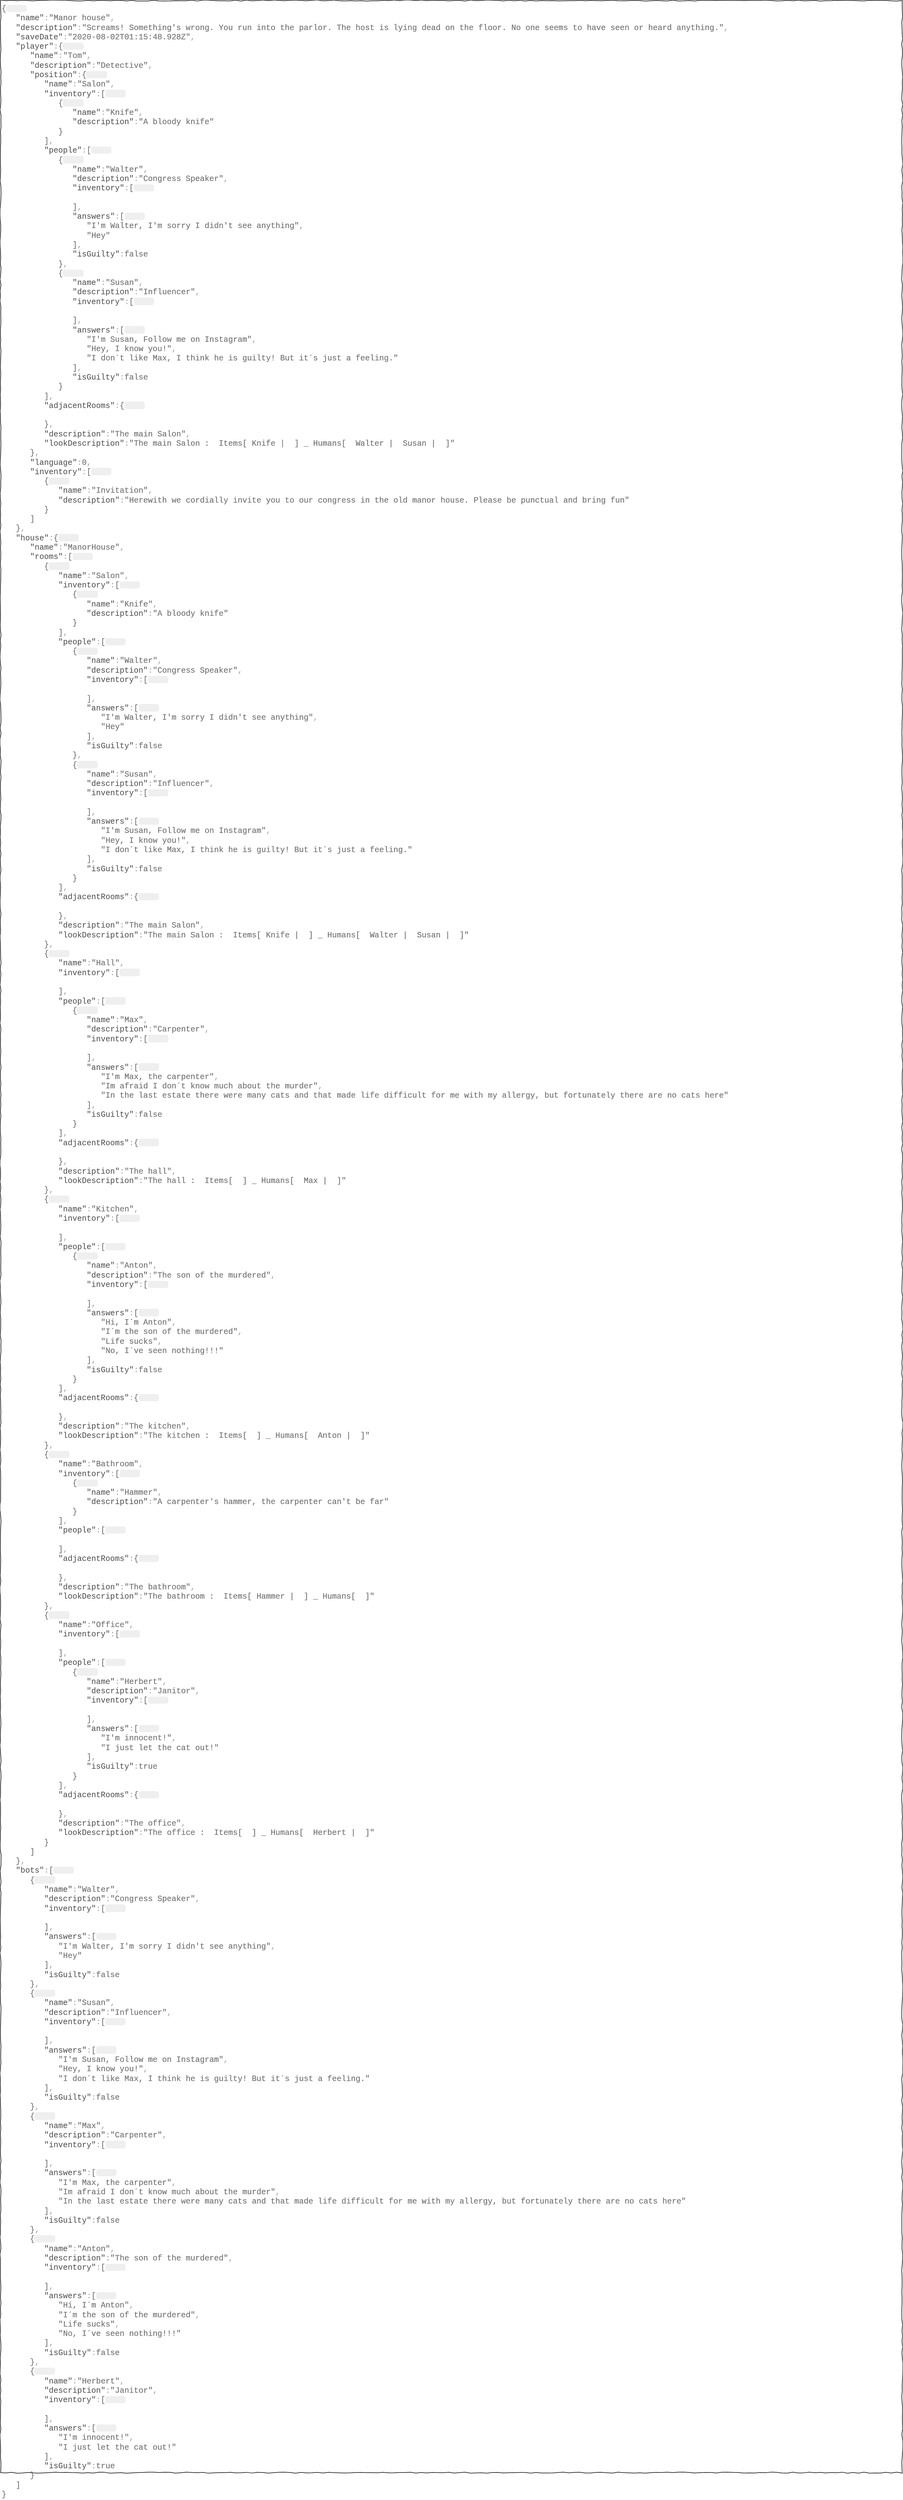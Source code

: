 <mxfile version="13.5.8" type="github">
  <diagram id="DOsXljN2rwxbd_eSO8vo" name="Page-1">
    <mxGraphModel dx="1412" dy="744" grid="1" gridSize="10" guides="1" tooltips="1" connect="1" arrows="1" fold="1" page="1" pageScale="1" pageWidth="827" pageHeight="1169" math="0" shadow="0">
      <root>
        <mxCell id="0" />
        <mxCell id="1" parent="0" />
        <mxCell id="_RtDeBn6p9r1n91qo-12-1" value="&lt;div style=&quot;text-align: left&quot;&gt;&lt;span class=&quot;sBrace structure is-brace is-opening&quot; id=&quot;s-0&quot; style=&quot;box-sizing: inherit ; color: rgb(102 , 102 , 102) ; font-family: &amp;#34;roboto mono&amp;#34; , &amp;#34;consolas&amp;#34; , &amp;#34;courier new&amp;#34; , monospace ; font-size: 14.4px&quot;&gt;{&lt;button class=&quot;button is-text&quot; name=&quot;collapse-node&quot; style=&quot;box-sizing: inherit ; margin: 0px ; font-family: &amp;#34;ubuntu&amp;#34; , &amp;#34;arial&amp;#34; , &amp;#34;helvetica&amp;#34; , &amp;#34;verdana&amp;#34; , sans-serif ; border-width: 0px ; border-style: solid ; border-color: transparent ; border-radius: 4px ; box-shadow: none ; display: inline-flex ; height: auto ; line-height: inherit ; position: relative ; vertical-align: -0.15em ; font-weight: inherit ; cursor: pointer ; padding: 0px 0.75rem ; color: rgb(41 , 128 , 185)&quot;&gt;&lt;span class=&quot;icon&quot; style=&quot;box-sizing: inherit ; font-style: inherit ; font-weight: inherit ; display: inline-flex ; height: 1em ; width: 1em ; vertical-align: -0.125em&quot;&gt;&lt;/span&gt;&lt;/button&gt;&lt;/span&gt;&lt;div class=&quot;children&quot; style=&quot;box-sizing: inherit ; color: rgb(102 , 102 , 102) ; font-family: &amp;#34;roboto mono&amp;#34; , &amp;#34;consolas&amp;#34; , &amp;#34;courier new&amp;#34; , monospace ; font-size: 14.4px&quot;&gt;&lt;span style=&quot;box-sizing: inherit ; font-style: inherit ; font-weight: inherit&quot;&gt;&amp;nbsp;&amp;nbsp;&amp;nbsp;&lt;/span&gt;&lt;span class=&quot;sObjectK structure is-object-key&quot; id=&quot;s-1&quot; style=&quot;box-sizing: inherit ; font-style: inherit ; color: rgb(74 , 74 , 74) ; text-shadow: none&quot;&gt;&quot;name&quot;&lt;/span&gt;&lt;span class=&quot;sColon structure is-colon&quot; id=&quot;s-2&quot; style=&quot;box-sizing: inherit ; font-style: inherit ; font-weight: inherit ; color: rgb(170 , 170 , 170) ; text-shadow: rgb(170 , 170 , 170) 0.015em 0.015em 0px&quot;&gt;:&lt;/span&gt;&lt;span class=&quot;sObjectV structure is-object-value&quot; id=&quot;s-3&quot; style=&quot;box-sizing: inherit ; font-style: inherit ; font-weight: inherit ; color: rgb(119 , 119 , 119) ; text-shadow: rgb(119 , 119 , 119) 0.015em 0.015em 0px&quot;&gt;&quot;Manor&amp;nbsp;house&quot;&lt;/span&gt;&lt;span class=&quot;sComma structure is-comma&quot; id=&quot;s-4&quot; style=&quot;box-sizing: inherit ; font-style: inherit ; font-weight: inherit ; color: rgb(170 , 170 , 170) ; text-shadow: rgb(170 , 170 , 170) 0.015em 0.015em 0px&quot;&gt;,&lt;/span&gt;&lt;br style=&quot;box-sizing: inherit&quot;&gt;&lt;span style=&quot;box-sizing: inherit ; font-style: inherit ; font-weight: inherit&quot;&gt;&amp;nbsp;&amp;nbsp;&amp;nbsp;&lt;/span&gt;&lt;span class=&quot;sObjectK structure is-object-key&quot; id=&quot;s-5&quot; style=&quot;box-sizing: inherit ; font-style: inherit ; color: rgb(74 , 74 , 74) ; text-shadow: none&quot;&gt;&quot;description&quot;&lt;/span&gt;&lt;span class=&quot;sColon structure is-colon&quot; id=&quot;s-6&quot; style=&quot;box-sizing: inherit ; font-style: inherit ; font-weight: inherit ; color: rgb(170 , 170 , 170) ; text-shadow: rgb(170 , 170 , 170) 0.015em 0.015em 0px&quot;&gt;:&lt;/span&gt;&lt;span class=&quot;sObjectV structure is-object-value&quot; id=&quot;s-7&quot; style=&quot;box-sizing: inherit ; font-style: inherit ; font-weight: inherit ; color: rgb(119 , 119 , 119) ; text-shadow: rgb(119 , 119 , 119) 0.015em 0.015em 0px&quot;&gt;&quot;Screams!&amp;nbsp;Something&#39;s&amp;nbsp;wrong.&amp;nbsp;You&amp;nbsp;run&amp;nbsp;into&amp;nbsp;the&amp;nbsp;parlor.&amp;nbsp;The&amp;nbsp;host&amp;nbsp;is&amp;nbsp;lying&amp;nbsp;dead&amp;nbsp;on&amp;nbsp;the&amp;nbsp;floor.&amp;nbsp;No&amp;nbsp;one&amp;nbsp;seems&amp;nbsp;to&amp;nbsp;have&amp;nbsp;seen&amp;nbsp;or&amp;nbsp;heard&amp;nbsp;anything.&quot;&lt;/span&gt;&lt;span class=&quot;sComma structure is-comma&quot; id=&quot;s-8&quot; style=&quot;box-sizing: inherit ; font-style: inherit ; font-weight: inherit ; color: rgb(170 , 170 , 170) ; text-shadow: rgb(170 , 170 , 170) 0.015em 0.015em 0px&quot;&gt;,&lt;/span&gt;&lt;br style=&quot;box-sizing: inherit&quot;&gt;&lt;span style=&quot;box-sizing: inherit ; font-style: inherit ; font-weight: inherit&quot;&gt;&amp;nbsp;&amp;nbsp;&amp;nbsp;&lt;/span&gt;&lt;span class=&quot;sObjectK structure is-object-key&quot; id=&quot;s-9&quot; style=&quot;box-sizing: inherit ; font-style: inherit ; color: rgb(74 , 74 , 74) ; text-shadow: none&quot;&gt;&quot;saveDate&quot;&lt;/span&gt;&lt;span class=&quot;sColon structure is-colon&quot; id=&quot;s-10&quot; style=&quot;box-sizing: inherit ; font-style: inherit ; font-weight: inherit ; color: rgb(170 , 170 , 170) ; text-shadow: rgb(170 , 170 , 170) 0.015em 0.015em 0px&quot;&gt;:&lt;/span&gt;&lt;span class=&quot;sObjectV structure is-object-value&quot; id=&quot;s-11&quot; style=&quot;box-sizing: inherit ; font-style: inherit ; font-weight: inherit ; color: rgb(119 , 119 , 119) ; text-shadow: rgb(119 , 119 , 119) 0.015em 0.015em 0px&quot;&gt;&quot;2020-08-02T01:15:48.928Z&quot;&lt;/span&gt;&lt;span class=&quot;sComma structure is-comma&quot; id=&quot;s-12&quot; style=&quot;box-sizing: inherit ; font-style: inherit ; font-weight: inherit ; color: rgb(170 , 170 , 170) ; text-shadow: rgb(170 , 170 , 170) 0.015em 0.015em 0px&quot;&gt;,&lt;/span&gt;&lt;br style=&quot;box-sizing: inherit&quot;&gt;&lt;span style=&quot;box-sizing: inherit ; font-style: inherit ; font-weight: inherit&quot;&gt;&amp;nbsp;&amp;nbsp;&amp;nbsp;&lt;/span&gt;&lt;span class=&quot;sObjectK structure is-object-key&quot; id=&quot;s-13&quot; style=&quot;box-sizing: inherit ; font-style: inherit ; color: rgb(74 , 74 , 74) ; text-shadow: none&quot;&gt;&quot;player&quot;&lt;/span&gt;&lt;span class=&quot;sColon structure is-colon&quot; id=&quot;s-14&quot; style=&quot;box-sizing: inherit ; font-style: inherit ; font-weight: inherit ; color: rgb(170 , 170 , 170) ; text-shadow: rgb(170 , 170 , 170) 0.015em 0.015em 0px&quot;&gt;:&lt;/span&gt;&lt;span class=&quot;sBrace structure is-brace is-opening&quot; id=&quot;s-15&quot; style=&quot;box-sizing: inherit ; font-style: inherit ; font-weight: inherit&quot;&gt;{&lt;button class=&quot;button is-text&quot; name=&quot;collapse-node&quot; style=&quot;box-sizing: inherit ; margin: 0px ; font-family: &amp;#34;ubuntu&amp;#34; , &amp;#34;arial&amp;#34; , &amp;#34;helvetica&amp;#34; , &amp;#34;verdana&amp;#34; , sans-serif ; border-width: 0px ; border-style: solid ; border-color: transparent ; border-radius: 4px ; box-shadow: none ; display: inline-flex ; height: auto ; line-height: inherit ; position: relative ; vertical-align: -0.15em ; font-weight: inherit ; cursor: pointer ; padding: 0px 0.75rem ; color: rgb(41 , 128 , 185)&quot;&gt;&lt;span class=&quot;icon&quot; style=&quot;box-sizing: inherit ; font-style: inherit ; font-weight: inherit ; display: inline-flex ; height: 1em ; width: 1em ; vertical-align: -0.125em&quot;&gt;&lt;/span&gt;&lt;/button&gt;&lt;/span&gt;&lt;div class=&quot;children&quot; style=&quot;box-sizing: inherit&quot;&gt;&lt;span style=&quot;box-sizing: inherit ; font-style: inherit ; font-weight: inherit&quot;&gt;&amp;nbsp;&amp;nbsp;&amp;nbsp;&lt;/span&gt;&lt;span style=&quot;box-sizing: inherit ; font-style: inherit ; font-weight: inherit&quot;&gt;&amp;nbsp;&amp;nbsp;&amp;nbsp;&lt;/span&gt;&lt;span class=&quot;sObjectK structure is-object-key&quot; id=&quot;s-16&quot; style=&quot;box-sizing: inherit ; font-style: inherit ; color: rgb(74 , 74 , 74) ; text-shadow: none&quot;&gt;&quot;name&quot;&lt;/span&gt;&lt;span class=&quot;sColon structure is-colon&quot; id=&quot;s-17&quot; style=&quot;box-sizing: inherit ; font-style: inherit ; font-weight: inherit ; color: rgb(170 , 170 , 170) ; text-shadow: rgb(170 , 170 , 170) 0.015em 0.015em 0px&quot;&gt;:&lt;/span&gt;&lt;span class=&quot;sObjectV structure is-object-value&quot; id=&quot;s-18&quot; style=&quot;box-sizing: inherit ; font-style: inherit ; font-weight: inherit ; color: rgb(119 , 119 , 119) ; text-shadow: rgb(119 , 119 , 119) 0.015em 0.015em 0px&quot;&gt;&quot;Tom&quot;&lt;/span&gt;&lt;span class=&quot;sComma structure is-comma&quot; id=&quot;s-19&quot; style=&quot;box-sizing: inherit ; font-style: inherit ; font-weight: inherit ; color: rgb(170 , 170 , 170) ; text-shadow: rgb(170 , 170 , 170) 0.015em 0.015em 0px&quot;&gt;,&lt;/span&gt;&lt;br style=&quot;box-sizing: inherit&quot;&gt;&lt;span style=&quot;box-sizing: inherit ; font-style: inherit ; font-weight: inherit&quot;&gt;&amp;nbsp;&amp;nbsp;&amp;nbsp;&lt;/span&gt;&lt;span style=&quot;box-sizing: inherit ; font-style: inherit ; font-weight: inherit&quot;&gt;&amp;nbsp;&amp;nbsp;&amp;nbsp;&lt;/span&gt;&lt;span class=&quot;sObjectK structure is-object-key&quot; id=&quot;s-20&quot; style=&quot;box-sizing: inherit ; font-style: inherit ; color: rgb(74 , 74 , 74) ; text-shadow: none&quot;&gt;&quot;description&quot;&lt;/span&gt;&lt;span class=&quot;sColon structure is-colon&quot; id=&quot;s-21&quot; style=&quot;box-sizing: inherit ; font-style: inherit ; font-weight: inherit ; color: rgb(170 , 170 , 170) ; text-shadow: rgb(170 , 170 , 170) 0.015em 0.015em 0px&quot;&gt;:&lt;/span&gt;&lt;span class=&quot;sObjectV structure is-object-value&quot; id=&quot;s-22&quot; style=&quot;box-sizing: inherit ; font-style: inherit ; font-weight: inherit ; color: rgb(119 , 119 , 119) ; text-shadow: rgb(119 , 119 , 119) 0.015em 0.015em 0px&quot;&gt;&quot;Detective&quot;&lt;/span&gt;&lt;span class=&quot;sComma structure is-comma&quot; id=&quot;s-23&quot; style=&quot;box-sizing: inherit ; font-style: inherit ; font-weight: inherit ; color: rgb(170 , 170 , 170) ; text-shadow: rgb(170 , 170 , 170) 0.015em 0.015em 0px&quot;&gt;,&lt;/span&gt;&lt;br style=&quot;box-sizing: inherit&quot;&gt;&lt;span style=&quot;box-sizing: inherit ; font-style: inherit ; font-weight: inherit&quot;&gt;&amp;nbsp;&amp;nbsp;&amp;nbsp;&lt;/span&gt;&lt;span style=&quot;box-sizing: inherit ; font-style: inherit ; font-weight: inherit&quot;&gt;&amp;nbsp;&amp;nbsp;&amp;nbsp;&lt;/span&gt;&lt;span class=&quot;sObjectK structure is-object-key&quot; id=&quot;s-24&quot; style=&quot;box-sizing: inherit ; font-style: inherit ; color: rgb(74 , 74 , 74) ; text-shadow: none&quot;&gt;&quot;position&quot;&lt;/span&gt;&lt;span class=&quot;sColon structure is-colon&quot; id=&quot;s-25&quot; style=&quot;box-sizing: inherit ; font-style: inherit ; font-weight: inherit ; color: rgb(170 , 170 , 170) ; text-shadow: rgb(170 , 170 , 170) 0.015em 0.015em 0px&quot;&gt;:&lt;/span&gt;&lt;span class=&quot;sBrace structure is-brace is-opening&quot; id=&quot;s-26&quot; style=&quot;box-sizing: inherit ; font-style: inherit ; font-weight: inherit&quot;&gt;{&lt;button class=&quot;button is-text&quot; name=&quot;collapse-node&quot; style=&quot;box-sizing: inherit ; margin: 0px ; font-family: &amp;#34;ubuntu&amp;#34; , &amp;#34;arial&amp;#34; , &amp;#34;helvetica&amp;#34; , &amp;#34;verdana&amp;#34; , sans-serif ; border-width: 0px ; border-style: solid ; border-color: transparent ; border-radius: 4px ; box-shadow: none ; display: inline-flex ; height: auto ; line-height: inherit ; position: relative ; vertical-align: -0.15em ; font-weight: inherit ; cursor: pointer ; padding: 0px 0.75rem ; color: rgb(41 , 128 , 185)&quot;&gt;&lt;span class=&quot;icon&quot; style=&quot;box-sizing: inherit ; font-style: inherit ; font-weight: inherit ; display: inline-flex ; height: 1em ; width: 1em ; vertical-align: -0.125em&quot;&gt;&lt;/span&gt;&lt;/button&gt;&lt;/span&gt;&lt;div class=&quot;children&quot; style=&quot;box-sizing: inherit&quot;&gt;&lt;span style=&quot;box-sizing: inherit ; font-style: inherit ; font-weight: inherit&quot;&gt;&amp;nbsp;&amp;nbsp;&amp;nbsp;&lt;/span&gt;&lt;span style=&quot;box-sizing: inherit ; font-style: inherit ; font-weight: inherit&quot;&gt;&amp;nbsp;&amp;nbsp;&amp;nbsp;&lt;/span&gt;&lt;span style=&quot;box-sizing: inherit ; font-style: inherit ; font-weight: inherit&quot;&gt;&amp;nbsp;&amp;nbsp;&amp;nbsp;&lt;/span&gt;&lt;span class=&quot;sObjectK structure is-object-key&quot; id=&quot;s-27&quot; style=&quot;box-sizing: inherit ; font-style: inherit ; color: rgb(74 , 74 , 74) ; text-shadow: none&quot;&gt;&quot;name&quot;&lt;/span&gt;&lt;span class=&quot;sColon structure is-colon&quot; id=&quot;s-28&quot; style=&quot;box-sizing: inherit ; font-style: inherit ; font-weight: inherit ; color: rgb(170 , 170 , 170) ; text-shadow: rgb(170 , 170 , 170) 0.015em 0.015em 0px&quot;&gt;:&lt;/span&gt;&lt;span class=&quot;sObjectV structure is-object-value&quot; id=&quot;s-29&quot; style=&quot;box-sizing: inherit ; font-style: inherit ; font-weight: inherit ; color: rgb(119 , 119 , 119) ; text-shadow: rgb(119 , 119 , 119) 0.015em 0.015em 0px&quot;&gt;&quot;Salon&quot;&lt;/span&gt;&lt;span class=&quot;sComma structure is-comma&quot; id=&quot;s-30&quot; style=&quot;box-sizing: inherit ; font-style: inherit ; font-weight: inherit ; color: rgb(170 , 170 , 170) ; text-shadow: rgb(170 , 170 , 170) 0.015em 0.015em 0px&quot;&gt;,&lt;/span&gt;&lt;br style=&quot;box-sizing: inherit&quot;&gt;&lt;span style=&quot;box-sizing: inherit ; font-style: inherit ; font-weight: inherit&quot;&gt;&amp;nbsp;&amp;nbsp;&amp;nbsp;&lt;/span&gt;&lt;span style=&quot;box-sizing: inherit ; font-style: inherit ; font-weight: inherit&quot;&gt;&amp;nbsp;&amp;nbsp;&amp;nbsp;&lt;/span&gt;&lt;span style=&quot;box-sizing: inherit ; font-style: inherit ; font-weight: inherit&quot;&gt;&amp;nbsp;&amp;nbsp;&amp;nbsp;&lt;/span&gt;&lt;span class=&quot;sObjectK structure is-object-key&quot; id=&quot;s-31&quot; style=&quot;box-sizing: inherit ; font-style: inherit ; color: rgb(74 , 74 , 74) ; text-shadow: none&quot;&gt;&quot;inventory&quot;&lt;/span&gt;&lt;span class=&quot;sColon structure is-colon&quot; id=&quot;s-32&quot; style=&quot;box-sizing: inherit ; font-style: inherit ; font-weight: inherit ; color: rgb(170 , 170 , 170) ; text-shadow: rgb(170 , 170 , 170) 0.015em 0.015em 0px&quot;&gt;:&lt;/span&gt;&lt;span class=&quot;sBracket structure is-bracket is-opening&quot; id=&quot;s-33&quot; style=&quot;box-sizing: inherit ; font-style: inherit ; font-weight: inherit&quot;&gt;[&lt;button class=&quot;button is-text&quot; name=&quot;collapse-node&quot; style=&quot;box-sizing: inherit ; margin: 0px ; font-family: &amp;#34;ubuntu&amp;#34; , &amp;#34;arial&amp;#34; , &amp;#34;helvetica&amp;#34; , &amp;#34;verdana&amp;#34; , sans-serif ; border-width: 0px ; border-style: solid ; border-color: transparent ; border-radius: 4px ; box-shadow: none ; display: inline-flex ; height: auto ; line-height: inherit ; position: relative ; vertical-align: -0.15em ; font-weight: inherit ; cursor: pointer ; padding: 0px 0.75rem ; color: rgb(41 , 128 , 185)&quot;&gt;&lt;span class=&quot;icon&quot; style=&quot;box-sizing: inherit ; font-style: inherit ; font-weight: inherit ; display: inline-flex ; height: 1em ; width: 1em ; vertical-align: -0.125em&quot;&gt;&lt;/span&gt;&lt;/button&gt;&lt;/span&gt;&lt;div class=&quot;children&quot; style=&quot;box-sizing: inherit&quot;&gt;&lt;span style=&quot;box-sizing: inherit ; font-style: inherit ; font-weight: inherit&quot;&gt;&amp;nbsp;&amp;nbsp;&amp;nbsp;&lt;/span&gt;&lt;span style=&quot;box-sizing: inherit ; font-style: inherit ; font-weight: inherit&quot;&gt;&amp;nbsp;&amp;nbsp;&amp;nbsp;&lt;/span&gt;&lt;span style=&quot;box-sizing: inherit ; font-style: inherit ; font-weight: inherit&quot;&gt;&amp;nbsp;&amp;nbsp;&amp;nbsp;&lt;/span&gt;&lt;span style=&quot;box-sizing: inherit ; font-style: inherit ; font-weight: inherit&quot;&gt;&amp;nbsp;&amp;nbsp;&amp;nbsp;&lt;/span&gt;&lt;span class=&quot;sBrace structure is-brace is-opening&quot; id=&quot;s-34&quot; style=&quot;box-sizing: inherit ; font-style: inherit ; font-weight: inherit&quot;&gt;{&lt;button class=&quot;button is-text&quot; name=&quot;collapse-node&quot; style=&quot;box-sizing: inherit ; margin: 0px ; font-family: &amp;#34;ubuntu&amp;#34; , &amp;#34;arial&amp;#34; , &amp;#34;helvetica&amp;#34; , &amp;#34;verdana&amp;#34; , sans-serif ; border-width: 0px ; border-style: solid ; border-color: transparent ; border-radius: 4px ; box-shadow: none ; display: inline-flex ; height: auto ; line-height: inherit ; position: relative ; vertical-align: -0.15em ; font-weight: inherit ; cursor: pointer ; padding: 0px 0.75rem ; color: rgb(41 , 128 , 185)&quot;&gt;&lt;span class=&quot;icon&quot; style=&quot;box-sizing: inherit ; font-style: inherit ; font-weight: inherit ; display: inline-flex ; height: 1em ; width: 1em ; vertical-align: -0.125em&quot;&gt;&lt;/span&gt;&lt;/button&gt;&lt;/span&gt;&lt;div class=&quot;children&quot; style=&quot;box-sizing: inherit&quot;&gt;&lt;span style=&quot;box-sizing: inherit ; font-style: inherit ; font-weight: inherit&quot;&gt;&amp;nbsp;&amp;nbsp;&amp;nbsp;&lt;/span&gt;&lt;span style=&quot;box-sizing: inherit ; font-style: inherit ; font-weight: inherit&quot;&gt;&amp;nbsp;&amp;nbsp;&amp;nbsp;&lt;/span&gt;&lt;span style=&quot;box-sizing: inherit ; font-style: inherit ; font-weight: inherit&quot;&gt;&amp;nbsp;&amp;nbsp;&amp;nbsp;&lt;/span&gt;&lt;span style=&quot;box-sizing: inherit ; font-style: inherit ; font-weight: inherit&quot;&gt;&amp;nbsp;&amp;nbsp;&amp;nbsp;&lt;/span&gt;&lt;span style=&quot;box-sizing: inherit ; font-style: inherit ; font-weight: inherit&quot;&gt;&amp;nbsp;&amp;nbsp;&amp;nbsp;&lt;/span&gt;&lt;span class=&quot;sObjectK structure is-object-key&quot; id=&quot;s-35&quot; style=&quot;box-sizing: inherit ; font-style: inherit ; color: rgb(74 , 74 , 74) ; text-shadow: none&quot;&gt;&quot;name&quot;&lt;/span&gt;&lt;span class=&quot;sColon structure is-colon&quot; id=&quot;s-36&quot; style=&quot;box-sizing: inherit ; font-style: inherit ; font-weight: inherit ; color: rgb(170 , 170 , 170) ; text-shadow: rgb(170 , 170 , 170) 0.015em 0.015em 0px&quot;&gt;:&lt;/span&gt;&lt;span class=&quot;sObjectV structure is-object-value&quot; id=&quot;s-37&quot; style=&quot;box-sizing: inherit ; font-style: inherit ; font-weight: inherit ; color: rgb(119 , 119 , 119) ; text-shadow: rgb(119 , 119 , 119) 0.015em 0.015em 0px&quot;&gt;&quot;Knife&quot;&lt;/span&gt;&lt;span class=&quot;sComma structure is-comma&quot; id=&quot;s-38&quot; style=&quot;box-sizing: inherit ; font-style: inherit ; font-weight: inherit ; color: rgb(170 , 170 , 170) ; text-shadow: rgb(170 , 170 , 170) 0.015em 0.015em 0px&quot;&gt;,&lt;/span&gt;&lt;br style=&quot;box-sizing: inherit&quot;&gt;&lt;span style=&quot;box-sizing: inherit ; font-style: inherit ; font-weight: inherit&quot;&gt;&amp;nbsp;&amp;nbsp;&amp;nbsp;&lt;/span&gt;&lt;span style=&quot;box-sizing: inherit ; font-style: inherit ; font-weight: inherit&quot;&gt;&amp;nbsp;&amp;nbsp;&amp;nbsp;&lt;/span&gt;&lt;span style=&quot;box-sizing: inherit ; font-style: inherit ; font-weight: inherit&quot;&gt;&amp;nbsp;&amp;nbsp;&amp;nbsp;&lt;/span&gt;&lt;span style=&quot;box-sizing: inherit ; font-style: inherit ; font-weight: inherit&quot;&gt;&amp;nbsp;&amp;nbsp;&amp;nbsp;&lt;/span&gt;&lt;span style=&quot;box-sizing: inherit ; font-style: inherit ; font-weight: inherit&quot;&gt;&amp;nbsp;&amp;nbsp;&amp;nbsp;&lt;/span&gt;&lt;span class=&quot;sObjectK structure is-object-key&quot; id=&quot;s-39&quot; style=&quot;box-sizing: inherit ; font-style: inherit ; color: rgb(74 , 74 , 74) ; text-shadow: none&quot;&gt;&quot;description&quot;&lt;/span&gt;&lt;span class=&quot;sColon structure is-colon&quot; id=&quot;s-40&quot; style=&quot;box-sizing: inherit ; font-style: inherit ; font-weight: inherit ; color: rgb(170 , 170 , 170) ; text-shadow: rgb(170 , 170 , 170) 0.015em 0.015em 0px&quot;&gt;:&lt;/span&gt;&lt;span class=&quot;sObjectV structure is-object-value&quot; id=&quot;s-41&quot; style=&quot;box-sizing: inherit ; font-style: inherit ; font-weight: inherit ; color: rgb(119 , 119 , 119) ; text-shadow: rgb(119 , 119 , 119) 0.015em 0.015em 0px&quot;&gt;&quot;A&amp;nbsp;bloody&amp;nbsp;knife&quot;&lt;/span&gt;&lt;br style=&quot;box-sizing: inherit&quot;&gt;&lt;/div&gt;&lt;div class=&quot;indent&quot; style=&quot;box-sizing: inherit ; display: inline-block&quot;&gt;&lt;span style=&quot;box-sizing: inherit ; font-style: inherit ; font-weight: inherit&quot;&gt;&amp;nbsp;&amp;nbsp;&amp;nbsp;&lt;/span&gt;&lt;span style=&quot;box-sizing: inherit ; font-style: inherit ; font-weight: inherit&quot;&gt;&amp;nbsp;&amp;nbsp;&amp;nbsp;&lt;/span&gt;&lt;span style=&quot;box-sizing: inherit ; font-style: inherit ; font-weight: inherit&quot;&gt;&amp;nbsp;&amp;nbsp;&amp;nbsp;&lt;/span&gt;&lt;span style=&quot;box-sizing: inherit ; font-style: inherit ; font-weight: inherit&quot;&gt;&amp;nbsp;&amp;nbsp;&amp;nbsp;&lt;/span&gt;&lt;/div&gt;&lt;span class=&quot;sBrace structure is-brace is-closing&quot; id=&quot;s-42&quot; style=&quot;box-sizing: inherit ; font-style: inherit ; font-weight: inherit&quot;&gt;}&lt;/span&gt;&lt;br style=&quot;box-sizing: inherit&quot;&gt;&lt;/div&gt;&lt;div class=&quot;indent&quot; style=&quot;box-sizing: inherit ; display: inline-block&quot;&gt;&lt;span style=&quot;box-sizing: inherit ; font-style: inherit ; font-weight: inherit&quot;&gt;&amp;nbsp;&amp;nbsp;&amp;nbsp;&lt;/span&gt;&lt;span style=&quot;box-sizing: inherit ; font-style: inherit ; font-weight: inherit&quot;&gt;&amp;nbsp;&amp;nbsp;&amp;nbsp;&lt;/span&gt;&lt;span style=&quot;box-sizing: inherit ; font-style: inherit ; font-weight: inherit&quot;&gt;&amp;nbsp;&amp;nbsp;&amp;nbsp;&lt;/span&gt;&lt;/div&gt;&lt;span class=&quot;sBracket structure is-bracket is-closing&quot; id=&quot;s-43&quot; style=&quot;box-sizing: inherit ; font-style: inherit ; font-weight: inherit&quot;&gt;]&lt;/span&gt;&lt;span class=&quot;sComma structure is-comma&quot; id=&quot;s-44&quot; style=&quot;box-sizing: inherit ; font-style: inherit ; font-weight: inherit ; color: rgb(170 , 170 , 170) ; text-shadow: rgb(170 , 170 , 170) 0.015em 0.015em 0px&quot;&gt;,&lt;/span&gt;&lt;br style=&quot;box-sizing: inherit&quot;&gt;&lt;span style=&quot;box-sizing: inherit ; font-style: inherit ; font-weight: inherit&quot;&gt;&amp;nbsp;&amp;nbsp;&amp;nbsp;&lt;/span&gt;&lt;span style=&quot;box-sizing: inherit ; font-style: inherit ; font-weight: inherit&quot;&gt;&amp;nbsp;&amp;nbsp;&amp;nbsp;&lt;/span&gt;&lt;span style=&quot;box-sizing: inherit ; font-style: inherit ; font-weight: inherit&quot;&gt;&amp;nbsp;&amp;nbsp;&amp;nbsp;&lt;/span&gt;&lt;span class=&quot;sObjectK structure is-object-key&quot; id=&quot;s-45&quot; style=&quot;box-sizing: inherit ; font-style: inherit ; color: rgb(74 , 74 , 74) ; text-shadow: none&quot;&gt;&quot;people&quot;&lt;/span&gt;&lt;span class=&quot;sColon structure is-colon&quot; id=&quot;s-46&quot; style=&quot;box-sizing: inherit ; font-style: inherit ; font-weight: inherit ; color: rgb(170 , 170 , 170) ; text-shadow: rgb(170 , 170 , 170) 0.015em 0.015em 0px&quot;&gt;:&lt;/span&gt;&lt;span class=&quot;sBracket structure is-bracket is-opening&quot; id=&quot;s-47&quot; style=&quot;box-sizing: inherit ; font-style: inherit ; font-weight: inherit&quot;&gt;[&lt;button class=&quot;button is-text&quot; name=&quot;collapse-node&quot; style=&quot;box-sizing: inherit ; margin: 0px ; font-family: &amp;#34;ubuntu&amp;#34; , &amp;#34;arial&amp;#34; , &amp;#34;helvetica&amp;#34; , &amp;#34;verdana&amp;#34; , sans-serif ; border-width: 0px ; border-style: solid ; border-color: transparent ; border-radius: 4px ; box-shadow: none ; display: inline-flex ; height: auto ; line-height: inherit ; position: relative ; vertical-align: -0.15em ; font-weight: inherit ; cursor: pointer ; padding: 0px 0.75rem ; color: rgb(41 , 128 , 185)&quot;&gt;&lt;span class=&quot;icon&quot; style=&quot;box-sizing: inherit ; font-style: inherit ; font-weight: inherit ; display: inline-flex ; height: 1em ; width: 1em ; vertical-align: -0.125em&quot;&gt;&lt;/span&gt;&lt;/button&gt;&lt;/span&gt;&lt;div class=&quot;children&quot; style=&quot;box-sizing: inherit&quot;&gt;&lt;span style=&quot;box-sizing: inherit ; font-style: inherit ; font-weight: inherit&quot;&gt;&amp;nbsp;&amp;nbsp;&amp;nbsp;&lt;/span&gt;&lt;span style=&quot;box-sizing: inherit ; font-style: inherit ; font-weight: inherit&quot;&gt;&amp;nbsp;&amp;nbsp;&amp;nbsp;&lt;/span&gt;&lt;span style=&quot;box-sizing: inherit ; font-style: inherit ; font-weight: inherit&quot;&gt;&amp;nbsp;&amp;nbsp;&amp;nbsp;&lt;/span&gt;&lt;span style=&quot;box-sizing: inherit ; font-style: inherit ; font-weight: inherit&quot;&gt;&amp;nbsp;&amp;nbsp;&amp;nbsp;&lt;/span&gt;&lt;span class=&quot;sBrace structure is-brace is-opening&quot; id=&quot;s-48&quot; style=&quot;box-sizing: inherit ; font-style: inherit ; font-weight: inherit&quot;&gt;{&lt;button class=&quot;button is-text&quot; name=&quot;collapse-node&quot; style=&quot;box-sizing: inherit ; margin: 0px ; font-family: &amp;#34;ubuntu&amp;#34; , &amp;#34;arial&amp;#34; , &amp;#34;helvetica&amp;#34; , &amp;#34;verdana&amp;#34; , sans-serif ; border-width: 0px ; border-style: solid ; border-color: transparent ; border-radius: 4px ; box-shadow: none ; display: inline-flex ; height: auto ; line-height: inherit ; position: relative ; vertical-align: -0.15em ; font-weight: inherit ; cursor: pointer ; padding: 0px 0.75rem ; color: rgb(41 , 128 , 185)&quot;&gt;&lt;span class=&quot;icon&quot; style=&quot;box-sizing: inherit ; font-style: inherit ; font-weight: inherit ; display: inline-flex ; height: 1em ; width: 1em ; vertical-align: -0.125em&quot;&gt;&lt;/span&gt;&lt;/button&gt;&lt;/span&gt;&lt;div class=&quot;children&quot; style=&quot;box-sizing: inherit&quot;&gt;&lt;span style=&quot;box-sizing: inherit ; font-style: inherit ; font-weight: inherit&quot;&gt;&amp;nbsp;&amp;nbsp;&amp;nbsp;&lt;/span&gt;&lt;span style=&quot;box-sizing: inherit ; font-style: inherit ; font-weight: inherit&quot;&gt;&amp;nbsp;&amp;nbsp;&amp;nbsp;&lt;/span&gt;&lt;span style=&quot;box-sizing: inherit ; font-style: inherit ; font-weight: inherit&quot;&gt;&amp;nbsp;&amp;nbsp;&amp;nbsp;&lt;/span&gt;&lt;span style=&quot;box-sizing: inherit ; font-style: inherit ; font-weight: inherit&quot;&gt;&amp;nbsp;&amp;nbsp;&amp;nbsp;&lt;/span&gt;&lt;span style=&quot;box-sizing: inherit ; font-style: inherit ; font-weight: inherit&quot;&gt;&amp;nbsp;&amp;nbsp;&amp;nbsp;&lt;/span&gt;&lt;span class=&quot;sObjectK structure is-object-key&quot; id=&quot;s-49&quot; style=&quot;box-sizing: inherit ; font-style: inherit ; color: rgb(74 , 74 , 74) ; text-shadow: none&quot;&gt;&quot;name&quot;&lt;/span&gt;&lt;span class=&quot;sColon structure is-colon&quot; id=&quot;s-50&quot; style=&quot;box-sizing: inherit ; font-style: inherit ; font-weight: inherit ; color: rgb(170 , 170 , 170) ; text-shadow: rgb(170 , 170 , 170) 0.015em 0.015em 0px&quot;&gt;:&lt;/span&gt;&lt;span class=&quot;sObjectV structure is-object-value&quot; id=&quot;s-51&quot; style=&quot;box-sizing: inherit ; font-style: inherit ; font-weight: inherit ; color: rgb(119 , 119 , 119) ; text-shadow: rgb(119 , 119 , 119) 0.015em 0.015em 0px&quot;&gt;&quot;Walter&quot;&lt;/span&gt;&lt;span class=&quot;sComma structure is-comma&quot; id=&quot;s-52&quot; style=&quot;box-sizing: inherit ; font-style: inherit ; font-weight: inherit ; color: rgb(170 , 170 , 170) ; text-shadow: rgb(170 , 170 , 170) 0.015em 0.015em 0px&quot;&gt;,&lt;/span&gt;&lt;br style=&quot;box-sizing: inherit&quot;&gt;&lt;span style=&quot;box-sizing: inherit ; font-style: inherit ; font-weight: inherit&quot;&gt;&amp;nbsp;&amp;nbsp;&amp;nbsp;&lt;/span&gt;&lt;span style=&quot;box-sizing: inherit ; font-style: inherit ; font-weight: inherit&quot;&gt;&amp;nbsp;&amp;nbsp;&amp;nbsp;&lt;/span&gt;&lt;span style=&quot;box-sizing: inherit ; font-style: inherit ; font-weight: inherit&quot;&gt;&amp;nbsp;&amp;nbsp;&amp;nbsp;&lt;/span&gt;&lt;span style=&quot;box-sizing: inherit ; font-style: inherit ; font-weight: inherit&quot;&gt;&amp;nbsp;&amp;nbsp;&amp;nbsp;&lt;/span&gt;&lt;span style=&quot;box-sizing: inherit ; font-style: inherit ; font-weight: inherit&quot;&gt;&amp;nbsp;&amp;nbsp;&amp;nbsp;&lt;/span&gt;&lt;span class=&quot;sObjectK structure is-object-key&quot; id=&quot;s-53&quot; style=&quot;box-sizing: inherit ; font-style: inherit ; color: rgb(74 , 74 , 74) ; text-shadow: none&quot;&gt;&quot;description&quot;&lt;/span&gt;&lt;span class=&quot;sColon structure is-colon&quot; id=&quot;s-54&quot; style=&quot;box-sizing: inherit ; font-style: inherit ; font-weight: inherit ; color: rgb(170 , 170 , 170) ; text-shadow: rgb(170 , 170 , 170) 0.015em 0.015em 0px&quot;&gt;:&lt;/span&gt;&lt;span class=&quot;sObjectV structure is-object-value&quot; id=&quot;s-55&quot; style=&quot;box-sizing: inherit ; font-style: inherit ; font-weight: inherit ; color: rgb(119 , 119 , 119) ; text-shadow: rgb(119 , 119 , 119) 0.015em 0.015em 0px&quot;&gt;&quot;Congress&amp;nbsp;Speaker&quot;&lt;/span&gt;&lt;span class=&quot;sComma structure is-comma&quot; id=&quot;s-56&quot; style=&quot;box-sizing: inherit ; font-style: inherit ; font-weight: inherit ; color: rgb(170 , 170 , 170) ; text-shadow: rgb(170 , 170 , 170) 0.015em 0.015em 0px&quot;&gt;,&lt;/span&gt;&lt;br style=&quot;box-sizing: inherit&quot;&gt;&lt;span style=&quot;box-sizing: inherit ; font-style: inherit ; font-weight: inherit&quot;&gt;&amp;nbsp;&amp;nbsp;&amp;nbsp;&lt;/span&gt;&lt;span style=&quot;box-sizing: inherit ; font-style: inherit ; font-weight: inherit&quot;&gt;&amp;nbsp;&amp;nbsp;&amp;nbsp;&lt;/span&gt;&lt;span style=&quot;box-sizing: inherit ; font-style: inherit ; font-weight: inherit&quot;&gt;&amp;nbsp;&amp;nbsp;&amp;nbsp;&lt;/span&gt;&lt;span style=&quot;box-sizing: inherit ; font-style: inherit ; font-weight: inherit&quot;&gt;&amp;nbsp;&amp;nbsp;&amp;nbsp;&lt;/span&gt;&lt;span style=&quot;box-sizing: inherit ; font-style: inherit ; font-weight: inherit&quot;&gt;&amp;nbsp;&amp;nbsp;&amp;nbsp;&lt;/span&gt;&lt;span class=&quot;sObjectK structure is-object-key&quot; id=&quot;s-57&quot; style=&quot;box-sizing: inherit ; font-style: inherit ; color: rgb(74 , 74 , 74) ; text-shadow: none&quot;&gt;&quot;inventory&quot;&lt;/span&gt;&lt;span class=&quot;sColon structure is-colon&quot; id=&quot;s-58&quot; style=&quot;box-sizing: inherit ; font-style: inherit ; font-weight: inherit ; color: rgb(170 , 170 , 170) ; text-shadow: rgb(170 , 170 , 170) 0.015em 0.015em 0px&quot;&gt;:&lt;/span&gt;&lt;span class=&quot;sBracket structure is-bracket is-opening&quot; id=&quot;s-59&quot; style=&quot;box-sizing: inherit ; font-style: inherit ; font-weight: inherit&quot;&gt;[&lt;button class=&quot;button is-text&quot; name=&quot;collapse-node&quot; style=&quot;box-sizing: inherit ; margin: 0px ; font-family: &amp;#34;ubuntu&amp;#34; , &amp;#34;arial&amp;#34; , &amp;#34;helvetica&amp;#34; , &amp;#34;verdana&amp;#34; , sans-serif ; border-width: 0px ; border-style: solid ; border-color: transparent ; border-radius: 4px ; box-shadow: none ; display: inline-flex ; height: auto ; line-height: inherit ; position: relative ; vertical-align: -0.15em ; font-weight: inherit ; cursor: pointer ; padding: 0px 0.75rem ; color: rgb(41 , 128 , 185)&quot;&gt;&lt;span class=&quot;icon&quot; style=&quot;box-sizing: inherit ; font-style: inherit ; font-weight: inherit ; display: inline-flex ; height: 1em ; width: 1em ; vertical-align: -0.125em&quot;&gt;&lt;/span&gt;&lt;/button&gt;&lt;/span&gt;&lt;div class=&quot;children&quot; style=&quot;box-sizing: inherit&quot;&gt;&lt;br style=&quot;box-sizing: inherit&quot;&gt;&lt;/div&gt;&lt;div class=&quot;indent&quot; style=&quot;box-sizing: inherit ; display: inline-block&quot;&gt;&lt;span style=&quot;box-sizing: inherit ; font-style: inherit ; font-weight: inherit&quot;&gt;&amp;nbsp;&amp;nbsp;&amp;nbsp;&lt;/span&gt;&lt;span style=&quot;box-sizing: inherit ; font-style: inherit ; font-weight: inherit&quot;&gt;&amp;nbsp;&amp;nbsp;&amp;nbsp;&lt;/span&gt;&lt;span style=&quot;box-sizing: inherit ; font-style: inherit ; font-weight: inherit&quot;&gt;&amp;nbsp;&amp;nbsp;&amp;nbsp;&lt;/span&gt;&lt;span style=&quot;box-sizing: inherit ; font-style: inherit ; font-weight: inherit&quot;&gt;&amp;nbsp;&amp;nbsp;&amp;nbsp;&lt;/span&gt;&lt;span style=&quot;box-sizing: inherit ; font-style: inherit ; font-weight: inherit&quot;&gt;&amp;nbsp;&amp;nbsp;&amp;nbsp;&lt;/span&gt;&lt;/div&gt;&lt;span class=&quot;sBracket structure is-bracket is-closing&quot; id=&quot;s-60&quot; style=&quot;box-sizing: inherit ; font-style: inherit ; font-weight: inherit&quot;&gt;]&lt;/span&gt;&lt;span class=&quot;sComma structure is-comma&quot; id=&quot;s-61&quot; style=&quot;box-sizing: inherit ; font-style: inherit ; font-weight: inherit ; color: rgb(170 , 170 , 170) ; text-shadow: rgb(170 , 170 , 170) 0.015em 0.015em 0px&quot;&gt;,&lt;/span&gt;&lt;br style=&quot;box-sizing: inherit&quot;&gt;&lt;span style=&quot;box-sizing: inherit ; font-style: inherit ; font-weight: inherit&quot;&gt;&amp;nbsp;&amp;nbsp;&amp;nbsp;&lt;/span&gt;&lt;span style=&quot;box-sizing: inherit ; font-style: inherit ; font-weight: inherit&quot;&gt;&amp;nbsp;&amp;nbsp;&amp;nbsp;&lt;/span&gt;&lt;span style=&quot;box-sizing: inherit ; font-style: inherit ; font-weight: inherit&quot;&gt;&amp;nbsp;&amp;nbsp;&amp;nbsp;&lt;/span&gt;&lt;span style=&quot;box-sizing: inherit ; font-style: inherit ; font-weight: inherit&quot;&gt;&amp;nbsp;&amp;nbsp;&amp;nbsp;&lt;/span&gt;&lt;span style=&quot;box-sizing: inherit ; font-style: inherit ; font-weight: inherit&quot;&gt;&amp;nbsp;&amp;nbsp;&amp;nbsp;&lt;/span&gt;&lt;span class=&quot;sObjectK structure is-object-key&quot; id=&quot;s-62&quot; style=&quot;box-sizing: inherit ; font-style: inherit ; color: rgb(74 , 74 , 74) ; text-shadow: none&quot;&gt;&quot;answers&quot;&lt;/span&gt;&lt;span class=&quot;sColon structure is-colon&quot; id=&quot;s-63&quot; style=&quot;box-sizing: inherit ; font-style: inherit ; font-weight: inherit ; color: rgb(170 , 170 , 170) ; text-shadow: rgb(170 , 170 , 170) 0.015em 0.015em 0px&quot;&gt;:&lt;/span&gt;&lt;span class=&quot;sBracket structure is-bracket is-opening&quot; id=&quot;s-64&quot; style=&quot;box-sizing: inherit ; font-style: inherit ; font-weight: inherit&quot;&gt;[&lt;button class=&quot;button is-text&quot; name=&quot;collapse-node&quot; style=&quot;box-sizing: inherit ; margin: 0px ; font-family: &amp;#34;ubuntu&amp;#34; , &amp;#34;arial&amp;#34; , &amp;#34;helvetica&amp;#34; , &amp;#34;verdana&amp;#34; , sans-serif ; border-width: 0px ; border-style: solid ; border-color: transparent ; border-radius: 4px ; box-shadow: none ; display: inline-flex ; height: auto ; line-height: inherit ; position: relative ; vertical-align: -0.15em ; font-weight: inherit ; cursor: pointer ; padding: 0px 0.75rem ; color: rgb(41 , 128 , 185)&quot;&gt;&lt;span class=&quot;icon&quot; style=&quot;box-sizing: inherit ; font-style: inherit ; font-weight: inherit ; display: inline-flex ; height: 1em ; width: 1em ; vertical-align: -0.125em&quot;&gt;&lt;/span&gt;&lt;/button&gt;&lt;/span&gt;&lt;div class=&quot;children&quot; style=&quot;box-sizing: inherit&quot;&gt;&lt;span style=&quot;box-sizing: inherit ; font-style: inherit ; font-weight: inherit&quot;&gt;&amp;nbsp;&amp;nbsp;&amp;nbsp;&lt;/span&gt;&lt;span style=&quot;box-sizing: inherit ; font-style: inherit ; font-weight: inherit&quot;&gt;&amp;nbsp;&amp;nbsp;&amp;nbsp;&lt;/span&gt;&lt;span style=&quot;box-sizing: inherit ; font-style: inherit ; font-weight: inherit&quot;&gt;&amp;nbsp;&amp;nbsp;&amp;nbsp;&lt;/span&gt;&lt;span style=&quot;box-sizing: inherit ; font-style: inherit ; font-weight: inherit&quot;&gt;&amp;nbsp;&amp;nbsp;&amp;nbsp;&lt;/span&gt;&lt;span style=&quot;box-sizing: inherit ; font-style: inherit ; font-weight: inherit&quot;&gt;&amp;nbsp;&amp;nbsp;&amp;nbsp;&lt;/span&gt;&lt;span style=&quot;box-sizing: inherit ; font-style: inherit ; font-weight: inherit&quot;&gt;&amp;nbsp;&amp;nbsp;&amp;nbsp;&lt;/span&gt;&lt;span class=&quot;sArrayV structure is-array-value&quot; id=&quot;s-65&quot; style=&quot;box-sizing: inherit ; font-style: inherit ; font-weight: inherit ; color: rgb(119 , 119 , 119) ; text-shadow: rgb(119 , 119 , 119) 0.015em 0.015em 0px&quot;&gt;&quot;I&#39;m&amp;nbsp;Walter,&amp;nbsp;I&#39;m&amp;nbsp;sorry&amp;nbsp;I&amp;nbsp;didn&#39;t&amp;nbsp;see&amp;nbsp;anything&quot;&lt;/span&gt;&lt;span class=&quot;sComma structure is-comma&quot; id=&quot;s-66&quot; style=&quot;box-sizing: inherit ; font-style: inherit ; font-weight: inherit ; color: rgb(170 , 170 , 170) ; text-shadow: rgb(170 , 170 , 170) 0.015em 0.015em 0px&quot;&gt;,&lt;/span&gt;&lt;br style=&quot;box-sizing: inherit&quot;&gt;&lt;span style=&quot;box-sizing: inherit ; font-style: inherit ; font-weight: inherit&quot;&gt;&amp;nbsp;&amp;nbsp;&amp;nbsp;&lt;/span&gt;&lt;span style=&quot;box-sizing: inherit ; font-style: inherit ; font-weight: inherit&quot;&gt;&amp;nbsp;&amp;nbsp;&amp;nbsp;&lt;/span&gt;&lt;span style=&quot;box-sizing: inherit ; font-style: inherit ; font-weight: inherit&quot;&gt;&amp;nbsp;&amp;nbsp;&amp;nbsp;&lt;/span&gt;&lt;span style=&quot;box-sizing: inherit ; font-style: inherit ; font-weight: inherit&quot;&gt;&amp;nbsp;&amp;nbsp;&amp;nbsp;&lt;/span&gt;&lt;span style=&quot;box-sizing: inherit ; font-style: inherit ; font-weight: inherit&quot;&gt;&amp;nbsp;&amp;nbsp;&amp;nbsp;&lt;/span&gt;&lt;span style=&quot;box-sizing: inherit ; font-style: inherit ; font-weight: inherit&quot;&gt;&amp;nbsp;&amp;nbsp;&amp;nbsp;&lt;/span&gt;&lt;span class=&quot;sArrayV structure is-array-value&quot; id=&quot;s-67&quot; style=&quot;box-sizing: inherit ; font-style: inherit ; font-weight: inherit ; color: rgb(119 , 119 , 119) ; text-shadow: rgb(119 , 119 , 119) 0.015em 0.015em 0px&quot;&gt;&quot;Hey&quot;&lt;/span&gt;&lt;br style=&quot;box-sizing: inherit&quot;&gt;&lt;/div&gt;&lt;div class=&quot;indent&quot; style=&quot;box-sizing: inherit ; display: inline-block&quot;&gt;&lt;span style=&quot;box-sizing: inherit ; font-style: inherit ; font-weight: inherit&quot;&gt;&amp;nbsp;&amp;nbsp;&amp;nbsp;&lt;/span&gt;&lt;span style=&quot;box-sizing: inherit ; font-style: inherit ; font-weight: inherit&quot;&gt;&amp;nbsp;&amp;nbsp;&amp;nbsp;&lt;/span&gt;&lt;span style=&quot;box-sizing: inherit ; font-style: inherit ; font-weight: inherit&quot;&gt;&amp;nbsp;&amp;nbsp;&amp;nbsp;&lt;/span&gt;&lt;span style=&quot;box-sizing: inherit ; font-style: inherit ; font-weight: inherit&quot;&gt;&amp;nbsp;&amp;nbsp;&amp;nbsp;&lt;/span&gt;&lt;span style=&quot;box-sizing: inherit ; font-style: inherit ; font-weight: inherit&quot;&gt;&amp;nbsp;&amp;nbsp;&amp;nbsp;&lt;/span&gt;&lt;/div&gt;&lt;span class=&quot;sBracket structure is-bracket is-closing&quot; id=&quot;s-68&quot; style=&quot;box-sizing: inherit ; font-style: inherit ; font-weight: inherit&quot;&gt;]&lt;/span&gt;&lt;span class=&quot;sComma structure is-comma&quot; id=&quot;s-69&quot; style=&quot;box-sizing: inherit ; font-style: inherit ; font-weight: inherit ; color: rgb(170 , 170 , 170) ; text-shadow: rgb(170 , 170 , 170) 0.015em 0.015em 0px&quot;&gt;,&lt;/span&gt;&lt;br style=&quot;box-sizing: inherit&quot;&gt;&lt;span style=&quot;box-sizing: inherit ; font-style: inherit ; font-weight: inherit&quot;&gt;&amp;nbsp;&amp;nbsp;&amp;nbsp;&lt;/span&gt;&lt;span style=&quot;box-sizing: inherit ; font-style: inherit ; font-weight: inherit&quot;&gt;&amp;nbsp;&amp;nbsp;&amp;nbsp;&lt;/span&gt;&lt;span style=&quot;box-sizing: inherit ; font-style: inherit ; font-weight: inherit&quot;&gt;&amp;nbsp;&amp;nbsp;&amp;nbsp;&lt;/span&gt;&lt;span style=&quot;box-sizing: inherit ; font-style: inherit ; font-weight: inherit&quot;&gt;&amp;nbsp;&amp;nbsp;&amp;nbsp;&lt;/span&gt;&lt;span style=&quot;box-sizing: inherit ; font-style: inherit ; font-weight: inherit&quot;&gt;&amp;nbsp;&amp;nbsp;&amp;nbsp;&lt;/span&gt;&lt;span class=&quot;sObjectK structure is-object-key&quot; id=&quot;s-70&quot; style=&quot;box-sizing: inherit ; font-style: inherit ; color: rgb(74 , 74 , 74) ; text-shadow: none&quot;&gt;&quot;isGuilty&quot;&lt;/span&gt;&lt;span class=&quot;sColon structure is-colon&quot; id=&quot;s-71&quot; style=&quot;box-sizing: inherit ; font-style: inherit ; font-weight: inherit ; color: rgb(170 , 170 , 170) ; text-shadow: rgb(170 , 170 , 170) 0.015em 0.015em 0px&quot;&gt;:&lt;/span&gt;&lt;span class=&quot;sObjectV structure is-object-value&quot; id=&quot;s-72&quot; style=&quot;box-sizing: inherit ; font-style: inherit ; font-weight: inherit ; color: rgb(119 , 119 , 119) ; text-shadow: rgb(119 , 119 , 119) 0.015em 0.015em 0px&quot;&gt;false&lt;/span&gt;&lt;br style=&quot;box-sizing: inherit&quot;&gt;&lt;/div&gt;&lt;div class=&quot;indent&quot; style=&quot;box-sizing: inherit ; display: inline-block&quot;&gt;&lt;span style=&quot;box-sizing: inherit ; font-style: inherit ; font-weight: inherit&quot;&gt;&amp;nbsp;&amp;nbsp;&amp;nbsp;&lt;/span&gt;&lt;span style=&quot;box-sizing: inherit ; font-style: inherit ; font-weight: inherit&quot;&gt;&amp;nbsp;&amp;nbsp;&amp;nbsp;&lt;/span&gt;&lt;span style=&quot;box-sizing: inherit ; font-style: inherit ; font-weight: inherit&quot;&gt;&amp;nbsp;&amp;nbsp;&amp;nbsp;&lt;/span&gt;&lt;span style=&quot;box-sizing: inherit ; font-style: inherit ; font-weight: inherit&quot;&gt;&amp;nbsp;&amp;nbsp;&amp;nbsp;&lt;/span&gt;&lt;/div&gt;&lt;span class=&quot;sBrace structure is-brace is-closing&quot; id=&quot;s-73&quot; style=&quot;box-sizing: inherit ; font-style: inherit ; font-weight: inherit&quot;&gt;}&lt;/span&gt;&lt;span class=&quot;sComma structure is-comma&quot; id=&quot;s-74&quot; style=&quot;box-sizing: inherit ; font-style: inherit ; font-weight: inherit ; color: rgb(170 , 170 , 170) ; text-shadow: rgb(170 , 170 , 170) 0.015em 0.015em 0px&quot;&gt;,&lt;/span&gt;&lt;br style=&quot;box-sizing: inherit&quot;&gt;&lt;span style=&quot;box-sizing: inherit ; font-style: inherit ; font-weight: inherit&quot;&gt;&amp;nbsp;&amp;nbsp;&amp;nbsp;&lt;/span&gt;&lt;span style=&quot;box-sizing: inherit ; font-style: inherit ; font-weight: inherit&quot;&gt;&amp;nbsp;&amp;nbsp;&amp;nbsp;&lt;/span&gt;&lt;span style=&quot;box-sizing: inherit ; font-style: inherit ; font-weight: inherit&quot;&gt;&amp;nbsp;&amp;nbsp;&amp;nbsp;&lt;/span&gt;&lt;span style=&quot;box-sizing: inherit ; font-style: inherit ; font-weight: inherit&quot;&gt;&amp;nbsp;&amp;nbsp;&amp;nbsp;&lt;/span&gt;&lt;span class=&quot;sBrace structure is-brace is-opening&quot; id=&quot;s-75&quot; style=&quot;box-sizing: inherit ; font-style: inherit ; font-weight: inherit&quot;&gt;{&lt;button class=&quot;button is-text&quot; name=&quot;collapse-node&quot; style=&quot;box-sizing: inherit ; margin: 0px ; font-family: &amp;#34;ubuntu&amp;#34; , &amp;#34;arial&amp;#34; , &amp;#34;helvetica&amp;#34; , &amp;#34;verdana&amp;#34; , sans-serif ; border-width: 0px ; border-style: solid ; border-color: transparent ; border-radius: 4px ; box-shadow: none ; display: inline-flex ; height: auto ; line-height: inherit ; position: relative ; vertical-align: -0.15em ; font-weight: inherit ; cursor: pointer ; padding: 0px 0.75rem ; color: rgb(41 , 128 , 185)&quot;&gt;&lt;span class=&quot;icon&quot; style=&quot;box-sizing: inherit ; font-style: inherit ; font-weight: inherit ; display: inline-flex ; height: 1em ; width: 1em ; vertical-align: -0.125em&quot;&gt;&lt;/span&gt;&lt;/button&gt;&lt;/span&gt;&lt;div class=&quot;children&quot; style=&quot;box-sizing: inherit&quot;&gt;&lt;span style=&quot;box-sizing: inherit ; font-style: inherit ; font-weight: inherit&quot;&gt;&amp;nbsp;&amp;nbsp;&amp;nbsp;&lt;/span&gt;&lt;span style=&quot;box-sizing: inherit ; font-style: inherit ; font-weight: inherit&quot;&gt;&amp;nbsp;&amp;nbsp;&amp;nbsp;&lt;/span&gt;&lt;span style=&quot;box-sizing: inherit ; font-style: inherit ; font-weight: inherit&quot;&gt;&amp;nbsp;&amp;nbsp;&amp;nbsp;&lt;/span&gt;&lt;span style=&quot;box-sizing: inherit ; font-style: inherit ; font-weight: inherit&quot;&gt;&amp;nbsp;&amp;nbsp;&amp;nbsp;&lt;/span&gt;&lt;span style=&quot;box-sizing: inherit ; font-style: inherit ; font-weight: inherit&quot;&gt;&amp;nbsp;&amp;nbsp;&amp;nbsp;&lt;/span&gt;&lt;span class=&quot;sObjectK structure is-object-key&quot; id=&quot;s-76&quot; style=&quot;box-sizing: inherit ; font-style: inherit ; color: rgb(74 , 74 , 74) ; text-shadow: none&quot;&gt;&quot;name&quot;&lt;/span&gt;&lt;span class=&quot;sColon structure is-colon&quot; id=&quot;s-77&quot; style=&quot;box-sizing: inherit ; font-style: inherit ; font-weight: inherit ; color: rgb(170 , 170 , 170) ; text-shadow: rgb(170 , 170 , 170) 0.015em 0.015em 0px&quot;&gt;:&lt;/span&gt;&lt;span class=&quot;sObjectV structure is-object-value&quot; id=&quot;s-78&quot; style=&quot;box-sizing: inherit ; font-style: inherit ; font-weight: inherit ; color: rgb(119 , 119 , 119) ; text-shadow: rgb(119 , 119 , 119) 0.015em 0.015em 0px&quot;&gt;&quot;Susan&quot;&lt;/span&gt;&lt;span class=&quot;sComma structure is-comma&quot; id=&quot;s-79&quot; style=&quot;box-sizing: inherit ; font-style: inherit ; font-weight: inherit ; color: rgb(170 , 170 , 170) ; text-shadow: rgb(170 , 170 , 170) 0.015em 0.015em 0px&quot;&gt;,&lt;/span&gt;&lt;br style=&quot;box-sizing: inherit&quot;&gt;&lt;span style=&quot;box-sizing: inherit ; font-style: inherit ; font-weight: inherit&quot;&gt;&amp;nbsp;&amp;nbsp;&amp;nbsp;&lt;/span&gt;&lt;span style=&quot;box-sizing: inherit ; font-style: inherit ; font-weight: inherit&quot;&gt;&amp;nbsp;&amp;nbsp;&amp;nbsp;&lt;/span&gt;&lt;span style=&quot;box-sizing: inherit ; font-style: inherit ; font-weight: inherit&quot;&gt;&amp;nbsp;&amp;nbsp;&amp;nbsp;&lt;/span&gt;&lt;span style=&quot;box-sizing: inherit ; font-style: inherit ; font-weight: inherit&quot;&gt;&amp;nbsp;&amp;nbsp;&amp;nbsp;&lt;/span&gt;&lt;span style=&quot;box-sizing: inherit ; font-style: inherit ; font-weight: inherit&quot;&gt;&amp;nbsp;&amp;nbsp;&amp;nbsp;&lt;/span&gt;&lt;span class=&quot;sObjectK structure is-object-key&quot; id=&quot;s-80&quot; style=&quot;box-sizing: inherit ; font-style: inherit ; color: rgb(74 , 74 , 74) ; text-shadow: none&quot;&gt;&quot;description&quot;&lt;/span&gt;&lt;span class=&quot;sColon structure is-colon&quot; id=&quot;s-81&quot; style=&quot;box-sizing: inherit ; font-style: inherit ; font-weight: inherit ; color: rgb(170 , 170 , 170) ; text-shadow: rgb(170 , 170 , 170) 0.015em 0.015em 0px&quot;&gt;:&lt;/span&gt;&lt;span class=&quot;sObjectV structure is-object-value&quot; id=&quot;s-82&quot; style=&quot;box-sizing: inherit ; font-style: inherit ; font-weight: inherit ; color: rgb(119 , 119 , 119) ; text-shadow: rgb(119 , 119 , 119) 0.015em 0.015em 0px&quot;&gt;&quot;Influencer&quot;&lt;/span&gt;&lt;span class=&quot;sComma structure is-comma&quot; id=&quot;s-83&quot; style=&quot;box-sizing: inherit ; font-style: inherit ; font-weight: inherit ; color: rgb(170 , 170 , 170) ; text-shadow: rgb(170 , 170 , 170) 0.015em 0.015em 0px&quot;&gt;,&lt;/span&gt;&lt;br style=&quot;box-sizing: inherit&quot;&gt;&lt;span style=&quot;box-sizing: inherit ; font-style: inherit ; font-weight: inherit&quot;&gt;&amp;nbsp;&amp;nbsp;&amp;nbsp;&lt;/span&gt;&lt;span style=&quot;box-sizing: inherit ; font-style: inherit ; font-weight: inherit&quot;&gt;&amp;nbsp;&amp;nbsp;&amp;nbsp;&lt;/span&gt;&lt;span style=&quot;box-sizing: inherit ; font-style: inherit ; font-weight: inherit&quot;&gt;&amp;nbsp;&amp;nbsp;&amp;nbsp;&lt;/span&gt;&lt;span style=&quot;box-sizing: inherit ; font-style: inherit ; font-weight: inherit&quot;&gt;&amp;nbsp;&amp;nbsp;&amp;nbsp;&lt;/span&gt;&lt;span style=&quot;box-sizing: inherit ; font-style: inherit ; font-weight: inherit&quot;&gt;&amp;nbsp;&amp;nbsp;&amp;nbsp;&lt;/span&gt;&lt;span class=&quot;sObjectK structure is-object-key&quot; id=&quot;s-84&quot; style=&quot;box-sizing: inherit ; font-style: inherit ; color: rgb(74 , 74 , 74) ; text-shadow: none&quot;&gt;&quot;inventory&quot;&lt;/span&gt;&lt;span class=&quot;sColon structure is-colon&quot; id=&quot;s-85&quot; style=&quot;box-sizing: inherit ; font-style: inherit ; font-weight: inherit ; color: rgb(170 , 170 , 170) ; text-shadow: rgb(170 , 170 , 170) 0.015em 0.015em 0px&quot;&gt;:&lt;/span&gt;&lt;span class=&quot;sBracket structure is-bracket is-opening&quot; id=&quot;s-86&quot; style=&quot;box-sizing: inherit ; font-style: inherit ; font-weight: inherit&quot;&gt;[&lt;button class=&quot;button is-text&quot; name=&quot;collapse-node&quot; style=&quot;box-sizing: inherit ; margin: 0px ; font-family: &amp;#34;ubuntu&amp;#34; , &amp;#34;arial&amp;#34; , &amp;#34;helvetica&amp;#34; , &amp;#34;verdana&amp;#34; , sans-serif ; border-width: 0px ; border-style: solid ; border-color: transparent ; border-radius: 4px ; box-shadow: none ; display: inline-flex ; height: auto ; line-height: inherit ; position: relative ; vertical-align: -0.15em ; font-weight: inherit ; cursor: pointer ; padding: 0px 0.75rem ; color: rgb(41 , 128 , 185)&quot;&gt;&lt;span class=&quot;icon&quot; style=&quot;box-sizing: inherit ; font-style: inherit ; font-weight: inherit ; display: inline-flex ; height: 1em ; width: 1em ; vertical-align: -0.125em&quot;&gt;&lt;/span&gt;&lt;/button&gt;&lt;/span&gt;&lt;div class=&quot;children&quot; style=&quot;box-sizing: inherit&quot;&gt;&lt;br style=&quot;box-sizing: inherit&quot;&gt;&lt;/div&gt;&lt;div class=&quot;indent&quot; style=&quot;box-sizing: inherit ; display: inline-block&quot;&gt;&lt;span style=&quot;box-sizing: inherit ; font-style: inherit ; font-weight: inherit&quot;&gt;&amp;nbsp;&amp;nbsp;&amp;nbsp;&lt;/span&gt;&lt;span style=&quot;box-sizing: inherit ; font-style: inherit ; font-weight: inherit&quot;&gt;&amp;nbsp;&amp;nbsp;&amp;nbsp;&lt;/span&gt;&lt;span style=&quot;box-sizing: inherit ; font-style: inherit ; font-weight: inherit&quot;&gt;&amp;nbsp;&amp;nbsp;&amp;nbsp;&lt;/span&gt;&lt;span style=&quot;box-sizing: inherit ; font-style: inherit ; font-weight: inherit&quot;&gt;&amp;nbsp;&amp;nbsp;&amp;nbsp;&lt;/span&gt;&lt;span style=&quot;box-sizing: inherit ; font-style: inherit ; font-weight: inherit&quot;&gt;&amp;nbsp;&amp;nbsp;&amp;nbsp;&lt;/span&gt;&lt;/div&gt;&lt;span class=&quot;sBracket structure is-bracket is-closing&quot; id=&quot;s-87&quot; style=&quot;box-sizing: inherit ; font-style: inherit ; font-weight: inherit&quot;&gt;]&lt;/span&gt;&lt;span class=&quot;sComma structure is-comma&quot; id=&quot;s-88&quot; style=&quot;box-sizing: inherit ; font-style: inherit ; font-weight: inherit ; color: rgb(170 , 170 , 170) ; text-shadow: rgb(170 , 170 , 170) 0.015em 0.015em 0px&quot;&gt;,&lt;/span&gt;&lt;br style=&quot;box-sizing: inherit&quot;&gt;&lt;span style=&quot;box-sizing: inherit ; font-style: inherit ; font-weight: inherit&quot;&gt;&amp;nbsp;&amp;nbsp;&amp;nbsp;&lt;/span&gt;&lt;span style=&quot;box-sizing: inherit ; font-style: inherit ; font-weight: inherit&quot;&gt;&amp;nbsp;&amp;nbsp;&amp;nbsp;&lt;/span&gt;&lt;span style=&quot;box-sizing: inherit ; font-style: inherit ; font-weight: inherit&quot;&gt;&amp;nbsp;&amp;nbsp;&amp;nbsp;&lt;/span&gt;&lt;span style=&quot;box-sizing: inherit ; font-style: inherit ; font-weight: inherit&quot;&gt;&amp;nbsp;&amp;nbsp;&amp;nbsp;&lt;/span&gt;&lt;span style=&quot;box-sizing: inherit ; font-style: inherit ; font-weight: inherit&quot;&gt;&amp;nbsp;&amp;nbsp;&amp;nbsp;&lt;/span&gt;&lt;span class=&quot;sObjectK structure is-object-key&quot; id=&quot;s-89&quot; style=&quot;box-sizing: inherit ; font-style: inherit ; color: rgb(74 , 74 , 74) ; text-shadow: none&quot;&gt;&quot;answers&quot;&lt;/span&gt;&lt;span class=&quot;sColon structure is-colon&quot; id=&quot;s-90&quot; style=&quot;box-sizing: inherit ; font-style: inherit ; font-weight: inherit ; color: rgb(170 , 170 , 170) ; text-shadow: rgb(170 , 170 , 170) 0.015em 0.015em 0px&quot;&gt;:&lt;/span&gt;&lt;span class=&quot;sBracket structure is-bracket is-opening&quot; id=&quot;s-91&quot; style=&quot;box-sizing: inherit ; font-style: inherit ; font-weight: inherit&quot;&gt;[&lt;button class=&quot;button is-text&quot; name=&quot;collapse-node&quot; style=&quot;box-sizing: inherit ; margin: 0px ; font-family: &amp;#34;ubuntu&amp;#34; , &amp;#34;arial&amp;#34; , &amp;#34;helvetica&amp;#34; , &amp;#34;verdana&amp;#34; , sans-serif ; border-width: 0px ; border-style: solid ; border-color: transparent ; border-radius: 4px ; box-shadow: none ; display: inline-flex ; height: auto ; line-height: inherit ; position: relative ; vertical-align: -0.15em ; font-weight: inherit ; cursor: pointer ; padding: 0px 0.75rem ; color: rgb(41 , 128 , 185)&quot;&gt;&lt;span class=&quot;icon&quot; style=&quot;box-sizing: inherit ; font-style: inherit ; font-weight: inherit ; display: inline-flex ; height: 1em ; width: 1em ; vertical-align: -0.125em&quot;&gt;&lt;/span&gt;&lt;/button&gt;&lt;/span&gt;&lt;div class=&quot;children&quot; style=&quot;box-sizing: inherit&quot;&gt;&lt;span style=&quot;box-sizing: inherit ; font-style: inherit ; font-weight: inherit&quot;&gt;&amp;nbsp;&amp;nbsp;&amp;nbsp;&lt;/span&gt;&lt;span style=&quot;box-sizing: inherit ; font-style: inherit ; font-weight: inherit&quot;&gt;&amp;nbsp;&amp;nbsp;&amp;nbsp;&lt;/span&gt;&lt;span style=&quot;box-sizing: inherit ; font-style: inherit ; font-weight: inherit&quot;&gt;&amp;nbsp;&amp;nbsp;&amp;nbsp;&lt;/span&gt;&lt;span style=&quot;box-sizing: inherit ; font-style: inherit ; font-weight: inherit&quot;&gt;&amp;nbsp;&amp;nbsp;&amp;nbsp;&lt;/span&gt;&lt;span style=&quot;box-sizing: inherit ; font-style: inherit ; font-weight: inherit&quot;&gt;&amp;nbsp;&amp;nbsp;&amp;nbsp;&lt;/span&gt;&lt;span style=&quot;box-sizing: inherit ; font-style: inherit ; font-weight: inherit&quot;&gt;&amp;nbsp;&amp;nbsp;&amp;nbsp;&lt;/span&gt;&lt;span class=&quot;sArrayV structure is-array-value&quot; id=&quot;s-92&quot; style=&quot;box-sizing: inherit ; font-style: inherit ; font-weight: inherit ; color: rgb(119 , 119 , 119) ; text-shadow: rgb(119 , 119 , 119) 0.015em 0.015em 0px&quot;&gt;&quot;I&#39;m&amp;nbsp;Susan,&amp;nbsp;Follow&amp;nbsp;me&amp;nbsp;on&amp;nbsp;Instagram&quot;&lt;/span&gt;&lt;span class=&quot;sComma structure is-comma&quot; id=&quot;s-93&quot; style=&quot;box-sizing: inherit ; font-style: inherit ; font-weight: inherit ; color: rgb(170 , 170 , 170) ; text-shadow: rgb(170 , 170 , 170) 0.015em 0.015em 0px&quot;&gt;,&lt;/span&gt;&lt;br style=&quot;box-sizing: inherit&quot;&gt;&lt;span style=&quot;box-sizing: inherit ; font-style: inherit ; font-weight: inherit&quot;&gt;&amp;nbsp;&amp;nbsp;&amp;nbsp;&lt;/span&gt;&lt;span style=&quot;box-sizing: inherit ; font-style: inherit ; font-weight: inherit&quot;&gt;&amp;nbsp;&amp;nbsp;&amp;nbsp;&lt;/span&gt;&lt;span style=&quot;box-sizing: inherit ; font-style: inherit ; font-weight: inherit&quot;&gt;&amp;nbsp;&amp;nbsp;&amp;nbsp;&lt;/span&gt;&lt;span style=&quot;box-sizing: inherit ; font-style: inherit ; font-weight: inherit&quot;&gt;&amp;nbsp;&amp;nbsp;&amp;nbsp;&lt;/span&gt;&lt;span style=&quot;box-sizing: inherit ; font-style: inherit ; font-weight: inherit&quot;&gt;&amp;nbsp;&amp;nbsp;&amp;nbsp;&lt;/span&gt;&lt;span style=&quot;box-sizing: inherit ; font-style: inherit ; font-weight: inherit&quot;&gt;&amp;nbsp;&amp;nbsp;&amp;nbsp;&lt;/span&gt;&lt;span class=&quot;sArrayV structure is-array-value&quot; id=&quot;s-94&quot; style=&quot;box-sizing: inherit ; font-style: inherit ; font-weight: inherit ; color: rgb(119 , 119 , 119) ; text-shadow: rgb(119 , 119 , 119) 0.015em 0.015em 0px&quot;&gt;&quot;Hey,&amp;nbsp;I&amp;nbsp;know&amp;nbsp;you!&quot;&lt;/span&gt;&lt;span class=&quot;sComma structure is-comma&quot; id=&quot;s-95&quot; style=&quot;box-sizing: inherit ; font-style: inherit ; font-weight: inherit ; color: rgb(170 , 170 , 170) ; text-shadow: rgb(170 , 170 , 170) 0.015em 0.015em 0px&quot;&gt;,&lt;/span&gt;&lt;br style=&quot;box-sizing: inherit&quot;&gt;&lt;span style=&quot;box-sizing: inherit ; font-style: inherit ; font-weight: inherit&quot;&gt;&amp;nbsp;&amp;nbsp;&amp;nbsp;&lt;/span&gt;&lt;span style=&quot;box-sizing: inherit ; font-style: inherit ; font-weight: inherit&quot;&gt;&amp;nbsp;&amp;nbsp;&amp;nbsp;&lt;/span&gt;&lt;span style=&quot;box-sizing: inherit ; font-style: inherit ; font-weight: inherit&quot;&gt;&amp;nbsp;&amp;nbsp;&amp;nbsp;&lt;/span&gt;&lt;span style=&quot;box-sizing: inherit ; font-style: inherit ; font-weight: inherit&quot;&gt;&amp;nbsp;&amp;nbsp;&amp;nbsp;&lt;/span&gt;&lt;span style=&quot;box-sizing: inherit ; font-style: inherit ; font-weight: inherit&quot;&gt;&amp;nbsp;&amp;nbsp;&amp;nbsp;&lt;/span&gt;&lt;span style=&quot;box-sizing: inherit ; font-style: inherit ; font-weight: inherit&quot;&gt;&amp;nbsp;&amp;nbsp;&amp;nbsp;&lt;/span&gt;&lt;span class=&quot;sArrayV structure is-array-value&quot; id=&quot;s-96&quot; style=&quot;box-sizing: inherit ; font-style: inherit ; font-weight: inherit ; color: rgb(119 , 119 , 119) ; text-shadow: rgb(119 , 119 , 119) 0.015em 0.015em 0px&quot;&gt;&quot;I&amp;nbsp;don´t&amp;nbsp;like&amp;nbsp;Max,&amp;nbsp;I&amp;nbsp;think&amp;nbsp;he&amp;nbsp;is&amp;nbsp;guilty!&amp;nbsp;But&amp;nbsp;it´s&amp;nbsp;just&amp;nbsp;a&amp;nbsp;feeling.&quot;&lt;/span&gt;&lt;br style=&quot;box-sizing: inherit&quot;&gt;&lt;/div&gt;&lt;div class=&quot;indent&quot; style=&quot;box-sizing: inherit ; display: inline-block&quot;&gt;&lt;span style=&quot;box-sizing: inherit ; font-style: inherit ; font-weight: inherit&quot;&gt;&amp;nbsp;&amp;nbsp;&amp;nbsp;&lt;/span&gt;&lt;span style=&quot;box-sizing: inherit ; font-style: inherit ; font-weight: inherit&quot;&gt;&amp;nbsp;&amp;nbsp;&amp;nbsp;&lt;/span&gt;&lt;span style=&quot;box-sizing: inherit ; font-style: inherit ; font-weight: inherit&quot;&gt;&amp;nbsp;&amp;nbsp;&amp;nbsp;&lt;/span&gt;&lt;span style=&quot;box-sizing: inherit ; font-style: inherit ; font-weight: inherit&quot;&gt;&amp;nbsp;&amp;nbsp;&amp;nbsp;&lt;/span&gt;&lt;span style=&quot;box-sizing: inherit ; font-style: inherit ; font-weight: inherit&quot;&gt;&amp;nbsp;&amp;nbsp;&amp;nbsp;&lt;/span&gt;&lt;/div&gt;&lt;span class=&quot;sBracket structure is-bracket is-closing&quot; id=&quot;s-97&quot; style=&quot;box-sizing: inherit ; font-style: inherit ; font-weight: inherit&quot;&gt;]&lt;/span&gt;&lt;span class=&quot;sComma structure is-comma&quot; id=&quot;s-98&quot; style=&quot;box-sizing: inherit ; font-style: inherit ; font-weight: inherit ; color: rgb(170 , 170 , 170) ; text-shadow: rgb(170 , 170 , 170) 0.015em 0.015em 0px&quot;&gt;,&lt;/span&gt;&lt;br style=&quot;box-sizing: inherit&quot;&gt;&lt;span style=&quot;box-sizing: inherit ; font-style: inherit ; font-weight: inherit&quot;&gt;&amp;nbsp;&amp;nbsp;&amp;nbsp;&lt;/span&gt;&lt;span style=&quot;box-sizing: inherit ; font-style: inherit ; font-weight: inherit&quot;&gt;&amp;nbsp;&amp;nbsp;&amp;nbsp;&lt;/span&gt;&lt;span style=&quot;box-sizing: inherit ; font-style: inherit ; font-weight: inherit&quot;&gt;&amp;nbsp;&amp;nbsp;&amp;nbsp;&lt;/span&gt;&lt;span style=&quot;box-sizing: inherit ; font-style: inherit ; font-weight: inherit&quot;&gt;&amp;nbsp;&amp;nbsp;&amp;nbsp;&lt;/span&gt;&lt;span style=&quot;box-sizing: inherit ; font-style: inherit ; font-weight: inherit&quot;&gt;&amp;nbsp;&amp;nbsp;&amp;nbsp;&lt;/span&gt;&lt;span class=&quot;sObjectK structure is-object-key&quot; id=&quot;s-99&quot; style=&quot;box-sizing: inherit ; font-style: inherit ; color: rgb(74 , 74 , 74) ; text-shadow: none&quot;&gt;&quot;isGuilty&quot;&lt;/span&gt;&lt;span class=&quot;sColon structure is-colon&quot; id=&quot;s-100&quot; style=&quot;box-sizing: inherit ; font-style: inherit ; font-weight: inherit ; color: rgb(170 , 170 , 170) ; text-shadow: rgb(170 , 170 , 170) 0.015em 0.015em 0px&quot;&gt;:&lt;/span&gt;&lt;span class=&quot;sObjectV structure is-object-value&quot; id=&quot;s-101&quot; style=&quot;box-sizing: inherit ; font-style: inherit ; font-weight: inherit ; color: rgb(119 , 119 , 119) ; text-shadow: rgb(119 , 119 , 119) 0.015em 0.015em 0px&quot;&gt;false&lt;/span&gt;&lt;br style=&quot;box-sizing: inherit&quot;&gt;&lt;/div&gt;&lt;div class=&quot;indent&quot; style=&quot;box-sizing: inherit ; display: inline-block&quot;&gt;&lt;span style=&quot;box-sizing: inherit ; font-style: inherit ; font-weight: inherit&quot;&gt;&amp;nbsp;&amp;nbsp;&amp;nbsp;&lt;/span&gt;&lt;span style=&quot;box-sizing: inherit ; font-style: inherit ; font-weight: inherit&quot;&gt;&amp;nbsp;&amp;nbsp;&amp;nbsp;&lt;/span&gt;&lt;span style=&quot;box-sizing: inherit ; font-style: inherit ; font-weight: inherit&quot;&gt;&amp;nbsp;&amp;nbsp;&amp;nbsp;&lt;/span&gt;&lt;span style=&quot;box-sizing: inherit ; font-style: inherit ; font-weight: inherit&quot;&gt;&amp;nbsp;&amp;nbsp;&amp;nbsp;&lt;/span&gt;&lt;/div&gt;&lt;span class=&quot;sBrace structure is-brace is-closing&quot; id=&quot;s-102&quot; style=&quot;box-sizing: inherit ; font-style: inherit ; font-weight: inherit&quot;&gt;}&lt;/span&gt;&lt;br style=&quot;box-sizing: inherit&quot;&gt;&lt;/div&gt;&lt;div class=&quot;indent&quot; style=&quot;box-sizing: inherit ; display: inline-block&quot;&gt;&lt;span style=&quot;box-sizing: inherit ; font-style: inherit ; font-weight: inherit&quot;&gt;&amp;nbsp;&amp;nbsp;&amp;nbsp;&lt;/span&gt;&lt;span style=&quot;box-sizing: inherit ; font-style: inherit ; font-weight: inherit&quot;&gt;&amp;nbsp;&amp;nbsp;&amp;nbsp;&lt;/span&gt;&lt;span style=&quot;box-sizing: inherit ; font-style: inherit ; font-weight: inherit&quot;&gt;&amp;nbsp;&amp;nbsp;&amp;nbsp;&lt;/span&gt;&lt;/div&gt;&lt;span class=&quot;sBracket structure is-bracket is-closing&quot; id=&quot;s-103&quot; style=&quot;box-sizing: inherit ; font-style: inherit ; font-weight: inherit&quot;&gt;]&lt;/span&gt;&lt;span class=&quot;sComma structure is-comma&quot; id=&quot;s-104&quot; style=&quot;box-sizing: inherit ; font-style: inherit ; font-weight: inherit ; color: rgb(170 , 170 , 170) ; text-shadow: rgb(170 , 170 , 170) 0.015em 0.015em 0px&quot;&gt;,&lt;/span&gt;&lt;br style=&quot;box-sizing: inherit&quot;&gt;&lt;span style=&quot;box-sizing: inherit ; font-style: inherit ; font-weight: inherit&quot;&gt;&amp;nbsp;&amp;nbsp;&amp;nbsp;&lt;/span&gt;&lt;span style=&quot;box-sizing: inherit ; font-style: inherit ; font-weight: inherit&quot;&gt;&amp;nbsp;&amp;nbsp;&amp;nbsp;&lt;/span&gt;&lt;span style=&quot;box-sizing: inherit ; font-style: inherit ; font-weight: inherit&quot;&gt;&amp;nbsp;&amp;nbsp;&amp;nbsp;&lt;/span&gt;&lt;span class=&quot;sObjectK structure is-object-key&quot; id=&quot;s-105&quot; style=&quot;box-sizing: inherit ; font-style: inherit ; color: rgb(74 , 74 , 74) ; text-shadow: none&quot;&gt;&quot;adjacentRooms&quot;&lt;/span&gt;&lt;span class=&quot;sColon structure is-colon&quot; id=&quot;s-106&quot; style=&quot;box-sizing: inherit ; font-style: inherit ; font-weight: inherit ; color: rgb(170 , 170 , 170) ; text-shadow: rgb(170 , 170 , 170) 0.015em 0.015em 0px&quot;&gt;:&lt;/span&gt;&lt;span class=&quot;sBrace structure is-brace is-opening&quot; id=&quot;s-107&quot; style=&quot;box-sizing: inherit ; font-style: inherit ; font-weight: inherit&quot;&gt;{&lt;button class=&quot;button is-text&quot; name=&quot;collapse-node&quot; style=&quot;box-sizing: inherit ; margin: 0px ; font-family: &amp;#34;ubuntu&amp;#34; , &amp;#34;arial&amp;#34; , &amp;#34;helvetica&amp;#34; , &amp;#34;verdana&amp;#34; , sans-serif ; border-width: 0px ; border-style: solid ; border-color: transparent ; border-radius: 4px ; box-shadow: none ; display: inline-flex ; height: auto ; line-height: inherit ; position: relative ; vertical-align: -0.15em ; font-weight: inherit ; cursor: pointer ; padding: 0px 0.75rem ; color: rgb(41 , 128 , 185)&quot;&gt;&lt;span class=&quot;icon&quot; style=&quot;box-sizing: inherit ; font-style: inherit ; font-weight: inherit ; display: inline-flex ; height: 1em ; width: 1em ; vertical-align: -0.125em&quot;&gt;&lt;/span&gt;&lt;/button&gt;&lt;/span&gt;&lt;div class=&quot;children&quot; style=&quot;box-sizing: inherit&quot;&gt;&lt;br style=&quot;box-sizing: inherit&quot;&gt;&lt;/div&gt;&lt;div class=&quot;indent&quot; style=&quot;box-sizing: inherit ; display: inline-block&quot;&gt;&lt;span style=&quot;box-sizing: inherit ; font-style: inherit ; font-weight: inherit&quot;&gt;&amp;nbsp;&amp;nbsp;&amp;nbsp;&lt;/span&gt;&lt;span style=&quot;box-sizing: inherit ; font-style: inherit ; font-weight: inherit&quot;&gt;&amp;nbsp;&amp;nbsp;&amp;nbsp;&lt;/span&gt;&lt;span style=&quot;box-sizing: inherit ; font-style: inherit ; font-weight: inherit&quot;&gt;&amp;nbsp;&amp;nbsp;&amp;nbsp;&lt;/span&gt;&lt;/div&gt;&lt;span class=&quot;sBrace structure is-brace is-closing&quot; id=&quot;s-108&quot; style=&quot;box-sizing: inherit ; font-style: inherit ; font-weight: inherit&quot;&gt;}&lt;/span&gt;&lt;span class=&quot;sComma structure is-comma&quot; id=&quot;s-109&quot; style=&quot;box-sizing: inherit ; font-style: inherit ; font-weight: inherit ; color: rgb(170 , 170 , 170) ; text-shadow: rgb(170 , 170 , 170) 0.015em 0.015em 0px&quot;&gt;,&lt;/span&gt;&lt;br style=&quot;box-sizing: inherit&quot;&gt;&lt;span style=&quot;box-sizing: inherit ; font-style: inherit ; font-weight: inherit&quot;&gt;&amp;nbsp;&amp;nbsp;&amp;nbsp;&lt;/span&gt;&lt;span style=&quot;box-sizing: inherit ; font-style: inherit ; font-weight: inherit&quot;&gt;&amp;nbsp;&amp;nbsp;&amp;nbsp;&lt;/span&gt;&lt;span style=&quot;box-sizing: inherit ; font-style: inherit ; font-weight: inherit&quot;&gt;&amp;nbsp;&amp;nbsp;&amp;nbsp;&lt;/span&gt;&lt;span class=&quot;sObjectK structure is-object-key&quot; id=&quot;s-110&quot; style=&quot;box-sizing: inherit ; font-style: inherit ; color: rgb(74 , 74 , 74) ; text-shadow: none&quot;&gt;&quot;description&quot;&lt;/span&gt;&lt;span class=&quot;sColon structure is-colon&quot; id=&quot;s-111&quot; style=&quot;box-sizing: inherit ; font-style: inherit ; font-weight: inherit ; color: rgb(170 , 170 , 170) ; text-shadow: rgb(170 , 170 , 170) 0.015em 0.015em 0px&quot;&gt;:&lt;/span&gt;&lt;span class=&quot;sObjectV structure is-object-value&quot; id=&quot;s-112&quot; style=&quot;box-sizing: inherit ; font-style: inherit ; font-weight: inherit ; color: rgb(119 , 119 , 119) ; text-shadow: rgb(119 , 119 , 119) 0.015em 0.015em 0px&quot;&gt;&quot;The&amp;nbsp;main&amp;nbsp;Salon&quot;&lt;/span&gt;&lt;span class=&quot;sComma structure is-comma&quot; id=&quot;s-113&quot; style=&quot;box-sizing: inherit ; font-style: inherit ; font-weight: inherit ; color: rgb(170 , 170 , 170) ; text-shadow: rgb(170 , 170 , 170) 0.015em 0.015em 0px&quot;&gt;,&lt;/span&gt;&lt;br style=&quot;box-sizing: inherit&quot;&gt;&lt;span style=&quot;box-sizing: inherit ; font-style: inherit ; font-weight: inherit&quot;&gt;&amp;nbsp;&amp;nbsp;&amp;nbsp;&lt;/span&gt;&lt;span style=&quot;box-sizing: inherit ; font-style: inherit ; font-weight: inherit&quot;&gt;&amp;nbsp;&amp;nbsp;&amp;nbsp;&lt;/span&gt;&lt;span style=&quot;box-sizing: inherit ; font-style: inherit ; font-weight: inherit&quot;&gt;&amp;nbsp;&amp;nbsp;&amp;nbsp;&lt;/span&gt;&lt;span class=&quot;sObjectK structure is-object-key&quot; id=&quot;s-114&quot; style=&quot;box-sizing: inherit ; font-style: inherit ; color: rgb(74 , 74 , 74) ; text-shadow: none&quot;&gt;&quot;lookDescription&quot;&lt;/span&gt;&lt;span class=&quot;sColon structure is-colon&quot; id=&quot;s-115&quot; style=&quot;box-sizing: inherit ; font-style: inherit ; font-weight: inherit ; color: rgb(170 , 170 , 170) ; text-shadow: rgb(170 , 170 , 170) 0.015em 0.015em 0px&quot;&gt;:&lt;/span&gt;&lt;span class=&quot;sObjectV structure is-object-value&quot; id=&quot;s-116&quot; style=&quot;box-sizing: inherit ; font-style: inherit ; font-weight: inherit ; color: rgb(119 , 119 , 119) ; text-shadow: rgb(119 , 119 , 119) 0.015em 0.015em 0px&quot;&gt;&quot;The&amp;nbsp;main&amp;nbsp;Salon&amp;nbsp;:&amp;nbsp;&amp;nbsp;Items[&amp;nbsp;Knife&amp;nbsp;|&amp;nbsp;&amp;nbsp;]&amp;nbsp;_&amp;nbsp;Humans[&amp;nbsp;&amp;nbsp;Walter&amp;nbsp;|&amp;nbsp;&amp;nbsp;Susan&amp;nbsp;|&amp;nbsp;&amp;nbsp;]&quot;&lt;/span&gt;&lt;br style=&quot;box-sizing: inherit&quot;&gt;&lt;/div&gt;&lt;div class=&quot;indent&quot; style=&quot;box-sizing: inherit ; display: inline-block&quot;&gt;&lt;span style=&quot;box-sizing: inherit ; font-style: inherit ; font-weight: inherit&quot;&gt;&amp;nbsp;&amp;nbsp;&amp;nbsp;&lt;/span&gt;&lt;span style=&quot;box-sizing: inherit ; font-style: inherit ; font-weight: inherit&quot;&gt;&amp;nbsp;&amp;nbsp;&amp;nbsp;&lt;/span&gt;&lt;/div&gt;&lt;span class=&quot;sBrace structure is-brace is-closing&quot; id=&quot;s-117&quot; style=&quot;box-sizing: inherit ; font-style: inherit ; font-weight: inherit&quot;&gt;}&lt;/span&gt;&lt;span class=&quot;sComma structure is-comma&quot; id=&quot;s-118&quot; style=&quot;box-sizing: inherit ; font-style: inherit ; font-weight: inherit ; color: rgb(170 , 170 , 170) ; text-shadow: rgb(170 , 170 , 170) 0.015em 0.015em 0px&quot;&gt;,&lt;/span&gt;&lt;br style=&quot;box-sizing: inherit&quot;&gt;&lt;span style=&quot;box-sizing: inherit ; font-style: inherit ; font-weight: inherit&quot;&gt;&amp;nbsp;&amp;nbsp;&amp;nbsp;&lt;/span&gt;&lt;span style=&quot;box-sizing: inherit ; font-style: inherit ; font-weight: inherit&quot;&gt;&amp;nbsp;&amp;nbsp;&amp;nbsp;&lt;/span&gt;&lt;span class=&quot;sObjectK structure is-object-key&quot; id=&quot;s-119&quot; style=&quot;box-sizing: inherit ; font-style: inherit ; color: rgb(74 , 74 , 74) ; text-shadow: none&quot;&gt;&quot;language&quot;&lt;/span&gt;&lt;span class=&quot;sColon structure is-colon&quot; id=&quot;s-120&quot; style=&quot;box-sizing: inherit ; font-style: inherit ; font-weight: inherit ; color: rgb(170 , 170 , 170) ; text-shadow: rgb(170 , 170 , 170) 0.015em 0.015em 0px&quot;&gt;:&lt;/span&gt;&lt;span class=&quot;sObjectV structure is-object-value&quot; id=&quot;s-121&quot; style=&quot;box-sizing: inherit ; font-style: inherit ; font-weight: inherit ; color: rgb(119 , 119 , 119) ; text-shadow: rgb(119 , 119 , 119) 0.015em 0.015em 0px&quot;&gt;0&lt;/span&gt;&lt;span class=&quot;sComma structure is-comma&quot; id=&quot;s-122&quot; style=&quot;box-sizing: inherit ; font-style: inherit ; font-weight: inherit ; color: rgb(170 , 170 , 170) ; text-shadow: rgb(170 , 170 , 170) 0.015em 0.015em 0px&quot;&gt;,&lt;/span&gt;&lt;br style=&quot;box-sizing: inherit&quot;&gt;&lt;span style=&quot;box-sizing: inherit ; font-style: inherit ; font-weight: inherit&quot;&gt;&amp;nbsp;&amp;nbsp;&amp;nbsp;&lt;/span&gt;&lt;span style=&quot;box-sizing: inherit ; font-style: inherit ; font-weight: inherit&quot;&gt;&amp;nbsp;&amp;nbsp;&amp;nbsp;&lt;/span&gt;&lt;span class=&quot;sObjectK structure is-object-key&quot; id=&quot;s-123&quot; style=&quot;box-sizing: inherit ; font-style: inherit ; color: rgb(74 , 74 , 74) ; text-shadow: none&quot;&gt;&quot;inventory&quot;&lt;/span&gt;&lt;span class=&quot;sColon structure is-colon&quot; id=&quot;s-124&quot; style=&quot;box-sizing: inherit ; font-style: inherit ; font-weight: inherit ; color: rgb(170 , 170 , 170) ; text-shadow: rgb(170 , 170 , 170) 0.015em 0.015em 0px&quot;&gt;:&lt;/span&gt;&lt;span class=&quot;sBracket structure is-bracket is-opening&quot; id=&quot;s-125&quot; style=&quot;box-sizing: inherit ; font-style: inherit ; font-weight: inherit&quot;&gt;[&lt;button class=&quot;button is-text&quot; name=&quot;collapse-node&quot; style=&quot;box-sizing: inherit ; margin: 0px ; font-family: &amp;#34;ubuntu&amp;#34; , &amp;#34;arial&amp;#34; , &amp;#34;helvetica&amp;#34; , &amp;#34;verdana&amp;#34; , sans-serif ; border-width: 0px ; border-style: solid ; border-color: transparent ; border-radius: 4px ; box-shadow: none ; display: inline-flex ; height: auto ; line-height: inherit ; position: relative ; vertical-align: -0.15em ; font-weight: inherit ; cursor: pointer ; padding: 0px 0.75rem ; color: rgb(41 , 128 , 185)&quot;&gt;&lt;span class=&quot;icon&quot; style=&quot;box-sizing: inherit ; font-style: inherit ; font-weight: inherit ; display: inline-flex ; height: 1em ; width: 1em ; vertical-align: -0.125em&quot;&gt;&lt;/span&gt;&lt;/button&gt;&lt;/span&gt;&lt;div class=&quot;children&quot; style=&quot;box-sizing: inherit&quot;&gt;&lt;span style=&quot;box-sizing: inherit ; font-style: inherit ; font-weight: inherit&quot;&gt;&amp;nbsp;&amp;nbsp;&amp;nbsp;&lt;/span&gt;&lt;span style=&quot;box-sizing: inherit ; font-style: inherit ; font-weight: inherit&quot;&gt;&amp;nbsp;&amp;nbsp;&amp;nbsp;&lt;/span&gt;&lt;span style=&quot;box-sizing: inherit ; font-style: inherit ; font-weight: inherit&quot;&gt;&amp;nbsp;&amp;nbsp;&amp;nbsp;&lt;/span&gt;&lt;span class=&quot;sBrace structure is-brace is-opening&quot; id=&quot;s-126&quot; style=&quot;box-sizing: inherit ; font-style: inherit ; font-weight: inherit&quot;&gt;{&lt;button class=&quot;button is-text&quot; name=&quot;collapse-node&quot; style=&quot;box-sizing: inherit ; margin: 0px ; font-family: &amp;#34;ubuntu&amp;#34; , &amp;#34;arial&amp;#34; , &amp;#34;helvetica&amp;#34; , &amp;#34;verdana&amp;#34; , sans-serif ; border-width: 0px ; border-style: solid ; border-color: transparent ; border-radius: 4px ; box-shadow: none ; display: inline-flex ; height: auto ; line-height: inherit ; position: relative ; vertical-align: -0.15em ; font-weight: inherit ; cursor: pointer ; padding: 0px 0.75rem ; color: rgb(41 , 128 , 185)&quot;&gt;&lt;span class=&quot;icon&quot; style=&quot;box-sizing: inherit ; font-style: inherit ; font-weight: inherit ; display: inline-flex ; height: 1em ; width: 1em ; vertical-align: -0.125em&quot;&gt;&lt;/span&gt;&lt;/button&gt;&lt;/span&gt;&lt;div class=&quot;children&quot; style=&quot;box-sizing: inherit&quot;&gt;&lt;span style=&quot;box-sizing: inherit ; font-style: inherit ; font-weight: inherit&quot;&gt;&amp;nbsp;&amp;nbsp;&amp;nbsp;&lt;/span&gt;&lt;span style=&quot;box-sizing: inherit ; font-style: inherit ; font-weight: inherit&quot;&gt;&amp;nbsp;&amp;nbsp;&amp;nbsp;&lt;/span&gt;&lt;span style=&quot;box-sizing: inherit ; font-style: inherit ; font-weight: inherit&quot;&gt;&amp;nbsp;&amp;nbsp;&amp;nbsp;&lt;/span&gt;&lt;span style=&quot;box-sizing: inherit ; font-style: inherit ; font-weight: inherit&quot;&gt;&amp;nbsp;&amp;nbsp;&amp;nbsp;&lt;/span&gt;&lt;span class=&quot;sObjectK structure is-object-key&quot; id=&quot;s-127&quot; style=&quot;box-sizing: inherit ; font-style: inherit ; color: rgb(74 , 74 , 74) ; text-shadow: none&quot;&gt;&quot;name&quot;&lt;/span&gt;&lt;span class=&quot;sColon structure is-colon&quot; id=&quot;s-128&quot; style=&quot;box-sizing: inherit ; font-style: inherit ; font-weight: inherit ; color: rgb(170 , 170 , 170) ; text-shadow: rgb(170 , 170 , 170) 0.015em 0.015em 0px&quot;&gt;:&lt;/span&gt;&lt;span class=&quot;sObjectV structure is-object-value&quot; id=&quot;s-129&quot; style=&quot;box-sizing: inherit ; font-style: inherit ; font-weight: inherit ; color: rgb(119 , 119 , 119) ; text-shadow: rgb(119 , 119 , 119) 0.015em 0.015em 0px&quot;&gt;&quot;Invitation&quot;&lt;/span&gt;&lt;span class=&quot;sComma structure is-comma&quot; id=&quot;s-130&quot; style=&quot;box-sizing: inherit ; font-style: inherit ; font-weight: inherit ; color: rgb(170 , 170 , 170) ; text-shadow: rgb(170 , 170 , 170) 0.015em 0.015em 0px&quot;&gt;,&lt;/span&gt;&lt;br style=&quot;box-sizing: inherit&quot;&gt;&lt;span style=&quot;box-sizing: inherit ; font-style: inherit ; font-weight: inherit&quot;&gt;&amp;nbsp;&amp;nbsp;&amp;nbsp;&lt;/span&gt;&lt;span style=&quot;box-sizing: inherit ; font-style: inherit ; font-weight: inherit&quot;&gt;&amp;nbsp;&amp;nbsp;&amp;nbsp;&lt;/span&gt;&lt;span style=&quot;box-sizing: inherit ; font-style: inherit ; font-weight: inherit&quot;&gt;&amp;nbsp;&amp;nbsp;&amp;nbsp;&lt;/span&gt;&lt;span style=&quot;box-sizing: inherit ; font-style: inherit ; font-weight: inherit&quot;&gt;&amp;nbsp;&amp;nbsp;&amp;nbsp;&lt;/span&gt;&lt;span class=&quot;sObjectK structure is-object-key&quot; id=&quot;s-131&quot; style=&quot;box-sizing: inherit ; font-style: inherit ; color: rgb(74 , 74 , 74) ; text-shadow: none&quot;&gt;&quot;description&quot;&lt;/span&gt;&lt;span class=&quot;sColon structure is-colon&quot; id=&quot;s-132&quot; style=&quot;box-sizing: inherit ; font-style: inherit ; font-weight: inherit ; color: rgb(170 , 170 , 170) ; text-shadow: rgb(170 , 170 , 170) 0.015em 0.015em 0px&quot;&gt;:&lt;/span&gt;&lt;span class=&quot;sObjectV structure is-object-value&quot; id=&quot;s-133&quot; style=&quot;box-sizing: inherit ; font-style: inherit ; font-weight: inherit ; color: rgb(119 , 119 , 119) ; text-shadow: rgb(119 , 119 , 119) 0.015em 0.015em 0px&quot;&gt;&quot;Herewith&amp;nbsp;we&amp;nbsp;cordially&amp;nbsp;invite&amp;nbsp;you&amp;nbsp;to&amp;nbsp;our&amp;nbsp;congress&amp;nbsp;in&amp;nbsp;the&amp;nbsp;old&amp;nbsp;manor&amp;nbsp;house.&amp;nbsp;Please&amp;nbsp;be&amp;nbsp;punctual&amp;nbsp;and&amp;nbsp;bring&amp;nbsp;fun&quot;&lt;/span&gt;&lt;br style=&quot;box-sizing: inherit&quot;&gt;&lt;/div&gt;&lt;div class=&quot;indent&quot; style=&quot;box-sizing: inherit ; display: inline-block&quot;&gt;&lt;span style=&quot;box-sizing: inherit ; font-style: inherit ; font-weight: inherit&quot;&gt;&amp;nbsp;&amp;nbsp;&amp;nbsp;&lt;/span&gt;&lt;span style=&quot;box-sizing: inherit ; font-style: inherit ; font-weight: inherit&quot;&gt;&amp;nbsp;&amp;nbsp;&amp;nbsp;&lt;/span&gt;&lt;span style=&quot;box-sizing: inherit ; font-style: inherit ; font-weight: inherit&quot;&gt;&amp;nbsp;&amp;nbsp;&amp;nbsp;&lt;/span&gt;&lt;/div&gt;&lt;span class=&quot;sBrace structure is-brace is-closing&quot; id=&quot;s-134&quot; style=&quot;box-sizing: inherit ; font-style: inherit ; font-weight: inherit&quot;&gt;}&lt;/span&gt;&lt;br style=&quot;box-sizing: inherit&quot;&gt;&lt;/div&gt;&lt;div class=&quot;indent&quot; style=&quot;box-sizing: inherit ; display: inline-block&quot;&gt;&lt;span style=&quot;box-sizing: inherit ; font-style: inherit ; font-weight: inherit&quot;&gt;&amp;nbsp;&amp;nbsp;&amp;nbsp;&lt;/span&gt;&lt;span style=&quot;box-sizing: inherit ; font-style: inherit ; font-weight: inherit&quot;&gt;&amp;nbsp;&amp;nbsp;&amp;nbsp;&lt;/span&gt;&lt;/div&gt;&lt;span class=&quot;sBracket structure is-bracket is-closing&quot; id=&quot;s-135&quot; style=&quot;box-sizing: inherit ; font-style: inherit ; font-weight: inherit&quot;&gt;]&lt;/span&gt;&lt;br style=&quot;box-sizing: inherit&quot;&gt;&lt;/div&gt;&lt;div class=&quot;indent&quot; style=&quot;box-sizing: inherit ; display: inline-block&quot;&gt;&lt;span style=&quot;box-sizing: inherit ; font-style: inherit ; font-weight: inherit&quot;&gt;&amp;nbsp;&amp;nbsp;&amp;nbsp;&lt;/span&gt;&lt;/div&gt;&lt;span class=&quot;sBrace structure is-brace is-closing&quot; id=&quot;s-136&quot; style=&quot;box-sizing: inherit ; font-style: inherit ; font-weight: inherit&quot;&gt;}&lt;/span&gt;&lt;span class=&quot;sComma structure is-comma&quot; id=&quot;s-137&quot; style=&quot;box-sizing: inherit ; font-style: inherit ; font-weight: inherit ; color: rgb(170 , 170 , 170) ; text-shadow: rgb(170 , 170 , 170) 0.015em 0.015em 0px&quot;&gt;,&lt;/span&gt;&lt;br style=&quot;box-sizing: inherit&quot;&gt;&lt;span style=&quot;box-sizing: inherit ; font-style: inherit ; font-weight: inherit&quot;&gt;&amp;nbsp;&amp;nbsp;&amp;nbsp;&lt;/span&gt;&lt;span class=&quot;sObjectK structure is-object-key&quot; id=&quot;s-138&quot; style=&quot;box-sizing: inherit ; font-style: inherit ; color: rgb(74 , 74 , 74) ; text-shadow: none&quot;&gt;&quot;house&quot;&lt;/span&gt;&lt;span class=&quot;sColon structure is-colon&quot; id=&quot;s-139&quot; style=&quot;box-sizing: inherit ; font-style: inherit ; font-weight: inherit ; color: rgb(170 , 170 , 170) ; text-shadow: rgb(170 , 170 , 170) 0.015em 0.015em 0px&quot;&gt;:&lt;/span&gt;&lt;span class=&quot;sBrace structure is-brace is-opening&quot; id=&quot;s-140&quot; style=&quot;box-sizing: inherit ; font-style: inherit ; font-weight: inherit&quot;&gt;{&lt;button class=&quot;button is-text&quot; name=&quot;collapse-node&quot; style=&quot;box-sizing: inherit ; margin: 0px ; font-family: &amp;#34;ubuntu&amp;#34; , &amp;#34;arial&amp;#34; , &amp;#34;helvetica&amp;#34; , &amp;#34;verdana&amp;#34; , sans-serif ; border-width: 0px ; border-style: solid ; border-color: transparent ; border-radius: 4px ; box-shadow: none ; display: inline-flex ; height: auto ; line-height: inherit ; position: relative ; vertical-align: -0.15em ; font-weight: inherit ; cursor: pointer ; padding: 0px 0.75rem ; color: rgb(41 , 128 , 185)&quot;&gt;&lt;span class=&quot;icon&quot; style=&quot;box-sizing: inherit ; font-style: inherit ; font-weight: inherit ; display: inline-flex ; height: 1em ; width: 1em ; vertical-align: -0.125em&quot;&gt;&lt;/span&gt;&lt;/button&gt;&lt;/span&gt;&lt;div class=&quot;children&quot; style=&quot;box-sizing: inherit&quot;&gt;&lt;span style=&quot;box-sizing: inherit ; font-style: inherit ; font-weight: inherit&quot;&gt;&amp;nbsp;&amp;nbsp;&amp;nbsp;&lt;/span&gt;&lt;span style=&quot;box-sizing: inherit ; font-style: inherit ; font-weight: inherit&quot;&gt;&amp;nbsp;&amp;nbsp;&amp;nbsp;&lt;/span&gt;&lt;span class=&quot;sObjectK structure is-object-key&quot; id=&quot;s-141&quot; style=&quot;box-sizing: inherit ; font-style: inherit ; color: rgb(74 , 74 , 74) ; text-shadow: none&quot;&gt;&quot;name&quot;&lt;/span&gt;&lt;span class=&quot;sColon structure is-colon&quot; id=&quot;s-142&quot; style=&quot;box-sizing: inherit ; font-style: inherit ; font-weight: inherit ; color: rgb(170 , 170 , 170) ; text-shadow: rgb(170 , 170 , 170) 0.015em 0.015em 0px&quot;&gt;:&lt;/span&gt;&lt;span class=&quot;sObjectV structure is-object-value&quot; id=&quot;s-143&quot; style=&quot;box-sizing: inherit ; font-style: inherit ; font-weight: inherit ; color: rgb(119 , 119 , 119) ; text-shadow: rgb(119 , 119 , 119) 0.015em 0.015em 0px&quot;&gt;&quot;ManorHouse&quot;&lt;/span&gt;&lt;span class=&quot;sComma structure is-comma&quot; id=&quot;s-144&quot; style=&quot;box-sizing: inherit ; font-style: inherit ; font-weight: inherit ; color: rgb(170 , 170 , 170) ; text-shadow: rgb(170 , 170 , 170) 0.015em 0.015em 0px&quot;&gt;,&lt;/span&gt;&lt;br style=&quot;box-sizing: inherit&quot;&gt;&lt;span style=&quot;box-sizing: inherit ; font-style: inherit ; font-weight: inherit&quot;&gt;&amp;nbsp;&amp;nbsp;&amp;nbsp;&lt;/span&gt;&lt;span style=&quot;box-sizing: inherit ; font-style: inherit ; font-weight: inherit&quot;&gt;&amp;nbsp;&amp;nbsp;&amp;nbsp;&lt;/span&gt;&lt;span class=&quot;sObjectK structure is-object-key&quot; id=&quot;s-145&quot; style=&quot;box-sizing: inherit ; font-style: inherit ; color: rgb(74 , 74 , 74) ; text-shadow: none&quot;&gt;&quot;rooms&quot;&lt;/span&gt;&lt;span class=&quot;sColon structure is-colon&quot; id=&quot;s-146&quot; style=&quot;box-sizing: inherit ; font-style: inherit ; font-weight: inherit ; color: rgb(170 , 170 , 170) ; text-shadow: rgb(170 , 170 , 170) 0.015em 0.015em 0px&quot;&gt;:&lt;/span&gt;&lt;span class=&quot;sBracket structure is-bracket is-opening&quot; id=&quot;s-147&quot; style=&quot;box-sizing: inherit ; font-style: inherit ; font-weight: inherit&quot;&gt;[&lt;button class=&quot;button is-text&quot; name=&quot;collapse-node&quot; style=&quot;box-sizing: inherit ; margin: 0px ; font-family: &amp;#34;ubuntu&amp;#34; , &amp;#34;arial&amp;#34; , &amp;#34;helvetica&amp;#34; , &amp;#34;verdana&amp;#34; , sans-serif ; border-width: 0px ; border-style: solid ; border-color: transparent ; border-radius: 4px ; box-shadow: none ; display: inline-flex ; height: auto ; line-height: inherit ; position: relative ; vertical-align: -0.15em ; font-weight: inherit ; cursor: pointer ; padding: 0px 0.75rem ; color: rgb(41 , 128 , 185)&quot;&gt;&lt;span class=&quot;icon&quot; style=&quot;box-sizing: inherit ; font-style: inherit ; font-weight: inherit ; display: inline-flex ; height: 1em ; width: 1em ; vertical-align: -0.125em&quot;&gt;&lt;/span&gt;&lt;/button&gt;&lt;/span&gt;&lt;div class=&quot;children&quot; style=&quot;box-sizing: inherit&quot;&gt;&lt;span style=&quot;box-sizing: inherit ; font-style: inherit ; font-weight: inherit&quot;&gt;&amp;nbsp;&amp;nbsp;&amp;nbsp;&lt;/span&gt;&lt;span style=&quot;box-sizing: inherit ; font-style: inherit ; font-weight: inherit&quot;&gt;&amp;nbsp;&amp;nbsp;&amp;nbsp;&lt;/span&gt;&lt;span style=&quot;box-sizing: inherit ; font-style: inherit ; font-weight: inherit&quot;&gt;&amp;nbsp;&amp;nbsp;&amp;nbsp;&lt;/span&gt;&lt;span class=&quot;sBrace structure is-brace is-opening&quot; id=&quot;s-148&quot; style=&quot;box-sizing: inherit ; font-style: inherit ; font-weight: inherit&quot;&gt;{&lt;button class=&quot;button is-text&quot; name=&quot;collapse-node&quot; style=&quot;box-sizing: inherit ; margin: 0px ; font-family: &amp;#34;ubuntu&amp;#34; , &amp;#34;arial&amp;#34; , &amp;#34;helvetica&amp;#34; , &amp;#34;verdana&amp;#34; , sans-serif ; border-width: 0px ; border-style: solid ; border-color: transparent ; border-radius: 4px ; box-shadow: none ; display: inline-flex ; height: auto ; line-height: inherit ; position: relative ; vertical-align: -0.15em ; font-weight: inherit ; cursor: pointer ; padding: 0px 0.75rem ; color: rgb(41 , 128 , 185)&quot;&gt;&lt;span class=&quot;icon&quot; style=&quot;box-sizing: inherit ; font-style: inherit ; font-weight: inherit ; display: inline-flex ; height: 1em ; width: 1em ; vertical-align: -0.125em&quot;&gt;&lt;/span&gt;&lt;/button&gt;&lt;/span&gt;&lt;div class=&quot;children&quot; style=&quot;box-sizing: inherit&quot;&gt;&lt;span style=&quot;box-sizing: inherit ; font-style: inherit ; font-weight: inherit&quot;&gt;&amp;nbsp;&amp;nbsp;&amp;nbsp;&lt;/span&gt;&lt;span style=&quot;box-sizing: inherit ; font-style: inherit ; font-weight: inherit&quot;&gt;&amp;nbsp;&amp;nbsp;&amp;nbsp;&lt;/span&gt;&lt;span style=&quot;box-sizing: inherit ; font-style: inherit ; font-weight: inherit&quot;&gt;&amp;nbsp;&amp;nbsp;&amp;nbsp;&lt;/span&gt;&lt;span style=&quot;box-sizing: inherit ; font-style: inherit ; font-weight: inherit&quot;&gt;&amp;nbsp;&amp;nbsp;&amp;nbsp;&lt;/span&gt;&lt;span class=&quot;sObjectK structure is-object-key&quot; id=&quot;s-149&quot; style=&quot;box-sizing: inherit ; font-style: inherit ; color: rgb(74 , 74 , 74) ; text-shadow: none&quot;&gt;&quot;name&quot;&lt;/span&gt;&lt;span class=&quot;sColon structure is-colon&quot; id=&quot;s-150&quot; style=&quot;box-sizing: inherit ; font-style: inherit ; font-weight: inherit ; color: rgb(170 , 170 , 170) ; text-shadow: rgb(170 , 170 , 170) 0.015em 0.015em 0px&quot;&gt;:&lt;/span&gt;&lt;span class=&quot;sObjectV structure is-object-value&quot; id=&quot;s-151&quot; style=&quot;box-sizing: inherit ; font-style: inherit ; font-weight: inherit ; color: rgb(119 , 119 , 119) ; text-shadow: rgb(119 , 119 , 119) 0.015em 0.015em 0px&quot;&gt;&quot;Salon&quot;&lt;/span&gt;&lt;span class=&quot;sComma structure is-comma&quot; id=&quot;s-152&quot; style=&quot;box-sizing: inherit ; font-style: inherit ; font-weight: inherit ; color: rgb(170 , 170 , 170) ; text-shadow: rgb(170 , 170 , 170) 0.015em 0.015em 0px&quot;&gt;,&lt;/span&gt;&lt;br style=&quot;box-sizing: inherit&quot;&gt;&lt;span style=&quot;box-sizing: inherit ; font-style: inherit ; font-weight: inherit&quot;&gt;&amp;nbsp;&amp;nbsp;&amp;nbsp;&lt;/span&gt;&lt;span style=&quot;box-sizing: inherit ; font-style: inherit ; font-weight: inherit&quot;&gt;&amp;nbsp;&amp;nbsp;&amp;nbsp;&lt;/span&gt;&lt;span style=&quot;box-sizing: inherit ; font-style: inherit ; font-weight: inherit&quot;&gt;&amp;nbsp;&amp;nbsp;&amp;nbsp;&lt;/span&gt;&lt;span style=&quot;box-sizing: inherit ; font-style: inherit ; font-weight: inherit&quot;&gt;&amp;nbsp;&amp;nbsp;&amp;nbsp;&lt;/span&gt;&lt;span class=&quot;sObjectK structure is-object-key&quot; id=&quot;s-153&quot; style=&quot;box-sizing: inherit ; font-style: inherit ; color: rgb(74 , 74 , 74) ; text-shadow: none&quot;&gt;&quot;inventory&quot;&lt;/span&gt;&lt;span class=&quot;sColon structure is-colon&quot; id=&quot;s-154&quot; style=&quot;box-sizing: inherit ; font-style: inherit ; font-weight: inherit ; color: rgb(170 , 170 , 170) ; text-shadow: rgb(170 , 170 , 170) 0.015em 0.015em 0px&quot;&gt;:&lt;/span&gt;&lt;span class=&quot;sBracket structure is-bracket is-opening&quot; id=&quot;s-155&quot; style=&quot;box-sizing: inherit ; font-style: inherit ; font-weight: inherit&quot;&gt;[&lt;button class=&quot;button is-text&quot; name=&quot;collapse-node&quot; style=&quot;box-sizing: inherit ; margin: 0px ; font-family: &amp;#34;ubuntu&amp;#34; , &amp;#34;arial&amp;#34; , &amp;#34;helvetica&amp;#34; , &amp;#34;verdana&amp;#34; , sans-serif ; border-width: 0px ; border-style: solid ; border-color: transparent ; border-radius: 4px ; box-shadow: none ; display: inline-flex ; height: auto ; line-height: inherit ; position: relative ; vertical-align: -0.15em ; font-weight: inherit ; cursor: pointer ; padding: 0px 0.75rem ; color: rgb(41 , 128 , 185)&quot;&gt;&lt;span class=&quot;icon&quot; style=&quot;box-sizing: inherit ; font-style: inherit ; font-weight: inherit ; display: inline-flex ; height: 1em ; width: 1em ; vertical-align: -0.125em&quot;&gt;&lt;/span&gt;&lt;/button&gt;&lt;/span&gt;&lt;div class=&quot;children&quot; style=&quot;box-sizing: inherit&quot;&gt;&lt;span style=&quot;box-sizing: inherit ; font-style: inherit ; font-weight: inherit&quot;&gt;&amp;nbsp;&amp;nbsp;&amp;nbsp;&lt;/span&gt;&lt;span style=&quot;box-sizing: inherit ; font-style: inherit ; font-weight: inherit&quot;&gt;&amp;nbsp;&amp;nbsp;&amp;nbsp;&lt;/span&gt;&lt;span style=&quot;box-sizing: inherit ; font-style: inherit ; font-weight: inherit&quot;&gt;&amp;nbsp;&amp;nbsp;&amp;nbsp;&lt;/span&gt;&lt;span style=&quot;box-sizing: inherit ; font-style: inherit ; font-weight: inherit&quot;&gt;&amp;nbsp;&amp;nbsp;&amp;nbsp;&lt;/span&gt;&lt;span style=&quot;box-sizing: inherit ; font-style: inherit ; font-weight: inherit&quot;&gt;&amp;nbsp;&amp;nbsp;&amp;nbsp;&lt;/span&gt;&lt;span class=&quot;sBrace structure is-brace is-opening&quot; id=&quot;s-156&quot; style=&quot;box-sizing: inherit ; font-style: inherit ; font-weight: inherit&quot;&gt;{&lt;button class=&quot;button is-text&quot; name=&quot;collapse-node&quot; style=&quot;box-sizing: inherit ; margin: 0px ; font-family: &amp;#34;ubuntu&amp;#34; , &amp;#34;arial&amp;#34; , &amp;#34;helvetica&amp;#34; , &amp;#34;verdana&amp;#34; , sans-serif ; border-width: 0px ; border-style: solid ; border-color: transparent ; border-radius: 4px ; box-shadow: none ; display: inline-flex ; height: auto ; line-height: inherit ; position: relative ; vertical-align: -0.15em ; font-weight: inherit ; cursor: pointer ; padding: 0px 0.75rem ; color: rgb(41 , 128 , 185)&quot;&gt;&lt;span class=&quot;icon&quot; style=&quot;box-sizing: inherit ; font-style: inherit ; font-weight: inherit ; display: inline-flex ; height: 1em ; width: 1em ; vertical-align: -0.125em&quot;&gt;&lt;/span&gt;&lt;/button&gt;&lt;/span&gt;&lt;div class=&quot;children&quot; style=&quot;box-sizing: inherit&quot;&gt;&lt;span style=&quot;box-sizing: inherit ; font-style: inherit ; font-weight: inherit&quot;&gt;&amp;nbsp;&amp;nbsp;&amp;nbsp;&lt;/span&gt;&lt;span style=&quot;box-sizing: inherit ; font-style: inherit ; font-weight: inherit&quot;&gt;&amp;nbsp;&amp;nbsp;&amp;nbsp;&lt;/span&gt;&lt;span style=&quot;box-sizing: inherit ; font-style: inherit ; font-weight: inherit&quot;&gt;&amp;nbsp;&amp;nbsp;&amp;nbsp;&lt;/span&gt;&lt;span style=&quot;box-sizing: inherit ; font-style: inherit ; font-weight: inherit&quot;&gt;&amp;nbsp;&amp;nbsp;&amp;nbsp;&lt;/span&gt;&lt;span style=&quot;box-sizing: inherit ; font-style: inherit ; font-weight: inherit&quot;&gt;&amp;nbsp;&amp;nbsp;&amp;nbsp;&lt;/span&gt;&lt;span style=&quot;box-sizing: inherit ; font-style: inherit ; font-weight: inherit&quot;&gt;&amp;nbsp;&amp;nbsp;&amp;nbsp;&lt;/span&gt;&lt;span class=&quot;sObjectK structure is-object-key&quot; id=&quot;s-157&quot; style=&quot;box-sizing: inherit ; font-style: inherit ; color: rgb(74 , 74 , 74) ; text-shadow: none&quot;&gt;&quot;name&quot;&lt;/span&gt;&lt;span class=&quot;sColon structure is-colon&quot; id=&quot;s-158&quot; style=&quot;box-sizing: inherit ; font-style: inherit ; font-weight: inherit ; color: rgb(170 , 170 , 170) ; text-shadow: rgb(170 , 170 , 170) 0.015em 0.015em 0px&quot;&gt;:&lt;/span&gt;&lt;span class=&quot;sObjectV structure is-object-value&quot; id=&quot;s-159&quot; style=&quot;box-sizing: inherit ; font-style: inherit ; font-weight: inherit ; color: rgb(119 , 119 , 119) ; text-shadow: rgb(119 , 119 , 119) 0.015em 0.015em 0px&quot;&gt;&quot;Knife&quot;&lt;/span&gt;&lt;span class=&quot;sComma structure is-comma&quot; id=&quot;s-160&quot; style=&quot;box-sizing: inherit ; font-style: inherit ; font-weight: inherit ; color: rgb(170 , 170 , 170) ; text-shadow: rgb(170 , 170 , 170) 0.015em 0.015em 0px&quot;&gt;,&lt;/span&gt;&lt;br style=&quot;box-sizing: inherit&quot;&gt;&lt;span style=&quot;box-sizing: inherit ; font-style: inherit ; font-weight: inherit&quot;&gt;&amp;nbsp;&amp;nbsp;&amp;nbsp;&lt;/span&gt;&lt;span style=&quot;box-sizing: inherit ; font-style: inherit ; font-weight: inherit&quot;&gt;&amp;nbsp;&amp;nbsp;&amp;nbsp;&lt;/span&gt;&lt;span style=&quot;box-sizing: inherit ; font-style: inherit ; font-weight: inherit&quot;&gt;&amp;nbsp;&amp;nbsp;&amp;nbsp;&lt;/span&gt;&lt;span style=&quot;box-sizing: inherit ; font-style: inherit ; font-weight: inherit&quot;&gt;&amp;nbsp;&amp;nbsp;&amp;nbsp;&lt;/span&gt;&lt;span style=&quot;box-sizing: inherit ; font-style: inherit ; font-weight: inherit&quot;&gt;&amp;nbsp;&amp;nbsp;&amp;nbsp;&lt;/span&gt;&lt;span style=&quot;box-sizing: inherit ; font-style: inherit ; font-weight: inherit&quot;&gt;&amp;nbsp;&amp;nbsp;&amp;nbsp;&lt;/span&gt;&lt;span class=&quot;sObjectK structure is-object-key&quot; id=&quot;s-161&quot; style=&quot;box-sizing: inherit ; font-style: inherit ; color: rgb(74 , 74 , 74) ; text-shadow: none&quot;&gt;&quot;description&quot;&lt;/span&gt;&lt;span class=&quot;sColon structure is-colon&quot; id=&quot;s-162&quot; style=&quot;box-sizing: inherit ; font-style: inherit ; font-weight: inherit ; color: rgb(170 , 170 , 170) ; text-shadow: rgb(170 , 170 , 170) 0.015em 0.015em 0px&quot;&gt;:&lt;/span&gt;&lt;span class=&quot;sObjectV structure is-object-value&quot; id=&quot;s-163&quot; style=&quot;box-sizing: inherit ; font-style: inherit ; font-weight: inherit ; color: rgb(119 , 119 , 119) ; text-shadow: rgb(119 , 119 , 119) 0.015em 0.015em 0px&quot;&gt;&quot;A&amp;nbsp;bloody&amp;nbsp;knife&quot;&lt;/span&gt;&lt;br style=&quot;box-sizing: inherit&quot;&gt;&lt;/div&gt;&lt;div class=&quot;indent&quot; style=&quot;box-sizing: inherit ; display: inline-block&quot;&gt;&lt;span style=&quot;box-sizing: inherit ; font-style: inherit ; font-weight: inherit&quot;&gt;&amp;nbsp;&amp;nbsp;&amp;nbsp;&lt;/span&gt;&lt;span style=&quot;box-sizing: inherit ; font-style: inherit ; font-weight: inherit&quot;&gt;&amp;nbsp;&amp;nbsp;&amp;nbsp;&lt;/span&gt;&lt;span style=&quot;box-sizing: inherit ; font-style: inherit ; font-weight: inherit&quot;&gt;&amp;nbsp;&amp;nbsp;&amp;nbsp;&lt;/span&gt;&lt;span style=&quot;box-sizing: inherit ; font-style: inherit ; font-weight: inherit&quot;&gt;&amp;nbsp;&amp;nbsp;&amp;nbsp;&lt;/span&gt;&lt;span style=&quot;box-sizing: inherit ; font-style: inherit ; font-weight: inherit&quot;&gt;&amp;nbsp;&amp;nbsp;&amp;nbsp;&lt;/span&gt;&lt;/div&gt;&lt;span class=&quot;sBrace structure is-brace is-closing&quot; id=&quot;s-164&quot; style=&quot;box-sizing: inherit ; font-style: inherit ; font-weight: inherit&quot;&gt;}&lt;/span&gt;&lt;br style=&quot;box-sizing: inherit&quot;&gt;&lt;/div&gt;&lt;div class=&quot;indent&quot; style=&quot;box-sizing: inherit ; display: inline-block&quot;&gt;&lt;span style=&quot;box-sizing: inherit ; font-style: inherit ; font-weight: inherit&quot;&gt;&amp;nbsp;&amp;nbsp;&amp;nbsp;&lt;/span&gt;&lt;span style=&quot;box-sizing: inherit ; font-style: inherit ; font-weight: inherit&quot;&gt;&amp;nbsp;&amp;nbsp;&amp;nbsp;&lt;/span&gt;&lt;span style=&quot;box-sizing: inherit ; font-style: inherit ; font-weight: inherit&quot;&gt;&amp;nbsp;&amp;nbsp;&amp;nbsp;&lt;/span&gt;&lt;span style=&quot;box-sizing: inherit ; font-style: inherit ; font-weight: inherit&quot;&gt;&amp;nbsp;&amp;nbsp;&amp;nbsp;&lt;/span&gt;&lt;/div&gt;&lt;span class=&quot;sBracket structure is-bracket is-closing&quot; id=&quot;s-165&quot; style=&quot;box-sizing: inherit ; font-style: inherit ; font-weight: inherit&quot;&gt;]&lt;/span&gt;&lt;span class=&quot;sComma structure is-comma&quot; id=&quot;s-166&quot; style=&quot;box-sizing: inherit ; font-style: inherit ; font-weight: inherit ; color: rgb(170 , 170 , 170) ; text-shadow: rgb(170 , 170 , 170) 0.015em 0.015em 0px&quot;&gt;,&lt;/span&gt;&lt;br style=&quot;box-sizing: inherit&quot;&gt;&lt;span style=&quot;box-sizing: inherit ; font-style: inherit ; font-weight: inherit&quot;&gt;&amp;nbsp;&amp;nbsp;&amp;nbsp;&lt;/span&gt;&lt;span style=&quot;box-sizing: inherit ; font-style: inherit ; font-weight: inherit&quot;&gt;&amp;nbsp;&amp;nbsp;&amp;nbsp;&lt;/span&gt;&lt;span style=&quot;box-sizing: inherit ; font-style: inherit ; font-weight: inherit&quot;&gt;&amp;nbsp;&amp;nbsp;&amp;nbsp;&lt;/span&gt;&lt;span style=&quot;box-sizing: inherit ; font-style: inherit ; font-weight: inherit&quot;&gt;&amp;nbsp;&amp;nbsp;&amp;nbsp;&lt;/span&gt;&lt;span class=&quot;sObjectK structure is-object-key&quot; id=&quot;s-167&quot; style=&quot;box-sizing: inherit ; font-style: inherit ; color: rgb(74 , 74 , 74) ; text-shadow: none&quot;&gt;&quot;people&quot;&lt;/span&gt;&lt;span class=&quot;sColon structure is-colon&quot; id=&quot;s-168&quot; style=&quot;box-sizing: inherit ; font-style: inherit ; font-weight: inherit ; color: rgb(170 , 170 , 170) ; text-shadow: rgb(170 , 170 , 170) 0.015em 0.015em 0px&quot;&gt;:&lt;/span&gt;&lt;span class=&quot;sBracket structure is-bracket is-opening&quot; id=&quot;s-169&quot; style=&quot;box-sizing: inherit ; font-style: inherit ; font-weight: inherit&quot;&gt;[&lt;button class=&quot;button is-text&quot; name=&quot;collapse-node&quot; style=&quot;box-sizing: inherit ; margin: 0px ; font-family: &amp;#34;ubuntu&amp;#34; , &amp;#34;arial&amp;#34; , &amp;#34;helvetica&amp;#34; , &amp;#34;verdana&amp;#34; , sans-serif ; border-width: 0px ; border-style: solid ; border-color: transparent ; border-radius: 4px ; box-shadow: none ; display: inline-flex ; height: auto ; line-height: inherit ; position: relative ; vertical-align: -0.15em ; font-weight: inherit ; cursor: pointer ; padding: 0px 0.75rem ; color: rgb(41 , 128 , 185)&quot;&gt;&lt;span class=&quot;icon&quot; style=&quot;box-sizing: inherit ; font-style: inherit ; font-weight: inherit ; display: inline-flex ; height: 1em ; width: 1em ; vertical-align: -0.125em&quot;&gt;&lt;/span&gt;&lt;/button&gt;&lt;/span&gt;&lt;div class=&quot;children&quot; style=&quot;box-sizing: inherit&quot;&gt;&lt;span style=&quot;box-sizing: inherit ; font-style: inherit ; font-weight: inherit&quot;&gt;&amp;nbsp;&amp;nbsp;&amp;nbsp;&lt;/span&gt;&lt;span style=&quot;box-sizing: inherit ; font-style: inherit ; font-weight: inherit&quot;&gt;&amp;nbsp;&amp;nbsp;&amp;nbsp;&lt;/span&gt;&lt;span style=&quot;box-sizing: inherit ; font-style: inherit ; font-weight: inherit&quot;&gt;&amp;nbsp;&amp;nbsp;&amp;nbsp;&lt;/span&gt;&lt;span style=&quot;box-sizing: inherit ; font-style: inherit ; font-weight: inherit&quot;&gt;&amp;nbsp;&amp;nbsp;&amp;nbsp;&lt;/span&gt;&lt;span style=&quot;box-sizing: inherit ; font-style: inherit ; font-weight: inherit&quot;&gt;&amp;nbsp;&amp;nbsp;&amp;nbsp;&lt;/span&gt;&lt;span class=&quot;sBrace structure is-brace is-opening&quot; id=&quot;s-170&quot; style=&quot;box-sizing: inherit ; font-style: inherit ; font-weight: inherit&quot;&gt;{&lt;button class=&quot;button is-text&quot; name=&quot;collapse-node&quot; style=&quot;box-sizing: inherit ; margin: 0px ; font-family: &amp;#34;ubuntu&amp;#34; , &amp;#34;arial&amp;#34; , &amp;#34;helvetica&amp;#34; , &amp;#34;verdana&amp;#34; , sans-serif ; border-width: 0px ; border-style: solid ; border-color: transparent ; border-radius: 4px ; box-shadow: none ; display: inline-flex ; height: auto ; line-height: inherit ; position: relative ; vertical-align: -0.15em ; font-weight: inherit ; cursor: pointer ; padding: 0px 0.75rem ; color: rgb(41 , 128 , 185)&quot;&gt;&lt;span class=&quot;icon&quot; style=&quot;box-sizing: inherit ; font-style: inherit ; font-weight: inherit ; display: inline-flex ; height: 1em ; width: 1em ; vertical-align: -0.125em&quot;&gt;&lt;/span&gt;&lt;/button&gt;&lt;/span&gt;&lt;div class=&quot;children&quot; style=&quot;box-sizing: inherit&quot;&gt;&lt;span style=&quot;box-sizing: inherit ; font-style: inherit ; font-weight: inherit&quot;&gt;&amp;nbsp;&amp;nbsp;&amp;nbsp;&lt;/span&gt;&lt;span style=&quot;box-sizing: inherit ; font-style: inherit ; font-weight: inherit&quot;&gt;&amp;nbsp;&amp;nbsp;&amp;nbsp;&lt;/span&gt;&lt;span style=&quot;box-sizing: inherit ; font-style: inherit ; font-weight: inherit&quot;&gt;&amp;nbsp;&amp;nbsp;&amp;nbsp;&lt;/span&gt;&lt;span style=&quot;box-sizing: inherit ; font-style: inherit ; font-weight: inherit&quot;&gt;&amp;nbsp;&amp;nbsp;&amp;nbsp;&lt;/span&gt;&lt;span style=&quot;box-sizing: inherit ; font-style: inherit ; font-weight: inherit&quot;&gt;&amp;nbsp;&amp;nbsp;&amp;nbsp;&lt;/span&gt;&lt;span style=&quot;box-sizing: inherit ; font-style: inherit ; font-weight: inherit&quot;&gt;&amp;nbsp;&amp;nbsp;&amp;nbsp;&lt;/span&gt;&lt;span class=&quot;sObjectK structure is-object-key&quot; id=&quot;s-171&quot; style=&quot;box-sizing: inherit ; font-style: inherit ; color: rgb(74 , 74 , 74) ; text-shadow: none&quot;&gt;&quot;name&quot;&lt;/span&gt;&lt;span class=&quot;sColon structure is-colon&quot; id=&quot;s-172&quot; style=&quot;box-sizing: inherit ; font-style: inherit ; font-weight: inherit ; color: rgb(170 , 170 , 170) ; text-shadow: rgb(170 , 170 , 170) 0.015em 0.015em 0px&quot;&gt;:&lt;/span&gt;&lt;span class=&quot;sObjectV structure is-object-value&quot; id=&quot;s-173&quot; style=&quot;box-sizing: inherit ; font-style: inherit ; font-weight: inherit ; color: rgb(119 , 119 , 119) ; text-shadow: rgb(119 , 119 , 119) 0.015em 0.015em 0px&quot;&gt;&quot;Walter&quot;&lt;/span&gt;&lt;span class=&quot;sComma structure is-comma&quot; id=&quot;s-174&quot; style=&quot;box-sizing: inherit ; font-style: inherit ; font-weight: inherit ; color: rgb(170 , 170 , 170) ; text-shadow: rgb(170 , 170 , 170) 0.015em 0.015em 0px&quot;&gt;,&lt;/span&gt;&lt;br style=&quot;box-sizing: inherit&quot;&gt;&lt;span style=&quot;box-sizing: inherit ; font-style: inherit ; font-weight: inherit&quot;&gt;&amp;nbsp;&amp;nbsp;&amp;nbsp;&lt;/span&gt;&lt;span style=&quot;box-sizing: inherit ; font-style: inherit ; font-weight: inherit&quot;&gt;&amp;nbsp;&amp;nbsp;&amp;nbsp;&lt;/span&gt;&lt;span style=&quot;box-sizing: inherit ; font-style: inherit ; font-weight: inherit&quot;&gt;&amp;nbsp;&amp;nbsp;&amp;nbsp;&lt;/span&gt;&lt;span style=&quot;box-sizing: inherit ; font-style: inherit ; font-weight: inherit&quot;&gt;&amp;nbsp;&amp;nbsp;&amp;nbsp;&lt;/span&gt;&lt;span style=&quot;box-sizing: inherit ; font-style: inherit ; font-weight: inherit&quot;&gt;&amp;nbsp;&amp;nbsp;&amp;nbsp;&lt;/span&gt;&lt;span style=&quot;box-sizing: inherit ; font-style: inherit ; font-weight: inherit&quot;&gt;&amp;nbsp;&amp;nbsp;&amp;nbsp;&lt;/span&gt;&lt;span class=&quot;sObjectK structure is-object-key&quot; id=&quot;s-175&quot; style=&quot;box-sizing: inherit ; font-style: inherit ; color: rgb(74 , 74 , 74) ; text-shadow: none&quot;&gt;&quot;description&quot;&lt;/span&gt;&lt;span class=&quot;sColon structure is-colon&quot; id=&quot;s-176&quot; style=&quot;box-sizing: inherit ; font-style: inherit ; font-weight: inherit ; color: rgb(170 , 170 , 170) ; text-shadow: rgb(170 , 170 , 170) 0.015em 0.015em 0px&quot;&gt;:&lt;/span&gt;&lt;span class=&quot;sObjectV structure is-object-value&quot; id=&quot;s-177&quot; style=&quot;box-sizing: inherit ; font-style: inherit ; font-weight: inherit ; color: rgb(119 , 119 , 119) ; text-shadow: rgb(119 , 119 , 119) 0.015em 0.015em 0px&quot;&gt;&quot;Congress&amp;nbsp;Speaker&quot;&lt;/span&gt;&lt;span class=&quot;sComma structure is-comma&quot; id=&quot;s-178&quot; style=&quot;box-sizing: inherit ; font-style: inherit ; font-weight: inherit ; color: rgb(170 , 170 , 170) ; text-shadow: rgb(170 , 170 , 170) 0.015em 0.015em 0px&quot;&gt;,&lt;/span&gt;&lt;br style=&quot;box-sizing: inherit&quot;&gt;&lt;span style=&quot;box-sizing: inherit ; font-style: inherit ; font-weight: inherit&quot;&gt;&amp;nbsp;&amp;nbsp;&amp;nbsp;&lt;/span&gt;&lt;span style=&quot;box-sizing: inherit ; font-style: inherit ; font-weight: inherit&quot;&gt;&amp;nbsp;&amp;nbsp;&amp;nbsp;&lt;/span&gt;&lt;span style=&quot;box-sizing: inherit ; font-style: inherit ; font-weight: inherit&quot;&gt;&amp;nbsp;&amp;nbsp;&amp;nbsp;&lt;/span&gt;&lt;span style=&quot;box-sizing: inherit ; font-style: inherit ; font-weight: inherit&quot;&gt;&amp;nbsp;&amp;nbsp;&amp;nbsp;&lt;/span&gt;&lt;span style=&quot;box-sizing: inherit ; font-style: inherit ; font-weight: inherit&quot;&gt;&amp;nbsp;&amp;nbsp;&amp;nbsp;&lt;/span&gt;&lt;span style=&quot;box-sizing: inherit ; font-style: inherit ; font-weight: inherit&quot;&gt;&amp;nbsp;&amp;nbsp;&amp;nbsp;&lt;/span&gt;&lt;span class=&quot;sObjectK structure is-object-key&quot; id=&quot;s-179&quot; style=&quot;box-sizing: inherit ; font-style: inherit ; color: rgb(74 , 74 , 74) ; text-shadow: none&quot;&gt;&quot;inventory&quot;&lt;/span&gt;&lt;span class=&quot;sColon structure is-colon&quot; id=&quot;s-180&quot; style=&quot;box-sizing: inherit ; font-style: inherit ; font-weight: inherit ; color: rgb(170 , 170 , 170) ; text-shadow: rgb(170 , 170 , 170) 0.015em 0.015em 0px&quot;&gt;:&lt;/span&gt;&lt;span class=&quot;sBracket structure is-bracket is-opening&quot; id=&quot;s-181&quot; style=&quot;box-sizing: inherit ; font-style: inherit ; font-weight: inherit&quot;&gt;[&lt;button class=&quot;button is-text&quot; name=&quot;collapse-node&quot; style=&quot;box-sizing: inherit ; margin: 0px ; font-family: &amp;#34;ubuntu&amp;#34; , &amp;#34;arial&amp;#34; , &amp;#34;helvetica&amp;#34; , &amp;#34;verdana&amp;#34; , sans-serif ; border-width: 0px ; border-style: solid ; border-color: transparent ; border-radius: 4px ; box-shadow: none ; display: inline-flex ; height: auto ; line-height: inherit ; position: relative ; vertical-align: -0.15em ; font-weight: inherit ; cursor: pointer ; padding: 0px 0.75rem ; color: rgb(41 , 128 , 185)&quot;&gt;&lt;span class=&quot;icon&quot; style=&quot;box-sizing: inherit ; font-style: inherit ; font-weight: inherit ; display: inline-flex ; height: 1em ; width: 1em ; vertical-align: -0.125em&quot;&gt;&lt;/span&gt;&lt;/button&gt;&lt;/span&gt;&lt;div class=&quot;children&quot; style=&quot;box-sizing: inherit&quot;&gt;&lt;br style=&quot;box-sizing: inherit&quot;&gt;&lt;/div&gt;&lt;div class=&quot;indent&quot; style=&quot;box-sizing: inherit ; display: inline-block&quot;&gt;&lt;span style=&quot;box-sizing: inherit ; font-style: inherit ; font-weight: inherit&quot;&gt;&amp;nbsp;&amp;nbsp;&amp;nbsp;&lt;/span&gt;&lt;span style=&quot;box-sizing: inherit ; font-style: inherit ; font-weight: inherit&quot;&gt;&amp;nbsp;&amp;nbsp;&amp;nbsp;&lt;/span&gt;&lt;span style=&quot;box-sizing: inherit ; font-style: inherit ; font-weight: inherit&quot;&gt;&amp;nbsp;&amp;nbsp;&amp;nbsp;&lt;/span&gt;&lt;span style=&quot;box-sizing: inherit ; font-style: inherit ; font-weight: inherit&quot;&gt;&amp;nbsp;&amp;nbsp;&amp;nbsp;&lt;/span&gt;&lt;span style=&quot;box-sizing: inherit ; font-style: inherit ; font-weight: inherit&quot;&gt;&amp;nbsp;&amp;nbsp;&amp;nbsp;&lt;/span&gt;&lt;span style=&quot;box-sizing: inherit ; font-style: inherit ; font-weight: inherit&quot;&gt;&amp;nbsp;&amp;nbsp;&amp;nbsp;&lt;/span&gt;&lt;/div&gt;&lt;span class=&quot;sBracket structure is-bracket is-closing&quot; id=&quot;s-182&quot; style=&quot;box-sizing: inherit ; font-style: inherit ; font-weight: inherit&quot;&gt;]&lt;/span&gt;&lt;span class=&quot;sComma structure is-comma&quot; id=&quot;s-183&quot; style=&quot;box-sizing: inherit ; font-style: inherit ; font-weight: inherit ; color: rgb(170 , 170 , 170) ; text-shadow: rgb(170 , 170 , 170) 0.015em 0.015em 0px&quot;&gt;,&lt;/span&gt;&lt;br style=&quot;box-sizing: inherit&quot;&gt;&lt;span style=&quot;box-sizing: inherit ; font-style: inherit ; font-weight: inherit&quot;&gt;&amp;nbsp;&amp;nbsp;&amp;nbsp;&lt;/span&gt;&lt;span style=&quot;box-sizing: inherit ; font-style: inherit ; font-weight: inherit&quot;&gt;&amp;nbsp;&amp;nbsp;&amp;nbsp;&lt;/span&gt;&lt;span style=&quot;box-sizing: inherit ; font-style: inherit ; font-weight: inherit&quot;&gt;&amp;nbsp;&amp;nbsp;&amp;nbsp;&lt;/span&gt;&lt;span style=&quot;box-sizing: inherit ; font-style: inherit ; font-weight: inherit&quot;&gt;&amp;nbsp;&amp;nbsp;&amp;nbsp;&lt;/span&gt;&lt;span style=&quot;box-sizing: inherit ; font-style: inherit ; font-weight: inherit&quot;&gt;&amp;nbsp;&amp;nbsp;&amp;nbsp;&lt;/span&gt;&lt;span style=&quot;box-sizing: inherit ; font-style: inherit ; font-weight: inherit&quot;&gt;&amp;nbsp;&amp;nbsp;&amp;nbsp;&lt;/span&gt;&lt;span class=&quot;sObjectK structure is-object-key&quot; id=&quot;s-184&quot; style=&quot;box-sizing: inherit ; font-style: inherit ; color: rgb(74 , 74 , 74) ; text-shadow: none&quot;&gt;&quot;answers&quot;&lt;/span&gt;&lt;span class=&quot;sColon structure is-colon&quot; id=&quot;s-185&quot; style=&quot;box-sizing: inherit ; font-style: inherit ; font-weight: inherit ; color: rgb(170 , 170 , 170) ; text-shadow: rgb(170 , 170 , 170) 0.015em 0.015em 0px&quot;&gt;:&lt;/span&gt;&lt;span class=&quot;sBracket structure is-bracket is-opening&quot; id=&quot;s-186&quot; style=&quot;box-sizing: inherit ; font-style: inherit ; font-weight: inherit&quot;&gt;[&lt;button class=&quot;button is-text&quot; name=&quot;collapse-node&quot; style=&quot;box-sizing: inherit ; margin: 0px ; font-family: &amp;#34;ubuntu&amp;#34; , &amp;#34;arial&amp;#34; , &amp;#34;helvetica&amp;#34; , &amp;#34;verdana&amp;#34; , sans-serif ; border-width: 0px ; border-style: solid ; border-color: transparent ; border-radius: 4px ; box-shadow: none ; display: inline-flex ; height: auto ; line-height: inherit ; position: relative ; vertical-align: -0.15em ; font-weight: inherit ; cursor: pointer ; padding: 0px 0.75rem ; color: rgb(41 , 128 , 185)&quot;&gt;&lt;span class=&quot;icon&quot; style=&quot;box-sizing: inherit ; font-style: inherit ; font-weight: inherit ; display: inline-flex ; height: 1em ; width: 1em ; vertical-align: -0.125em&quot;&gt;&lt;/span&gt;&lt;/button&gt;&lt;/span&gt;&lt;div class=&quot;children&quot; style=&quot;box-sizing: inherit&quot;&gt;&lt;span style=&quot;box-sizing: inherit ; font-style: inherit ; font-weight: inherit&quot;&gt;&amp;nbsp;&amp;nbsp;&amp;nbsp;&lt;/span&gt;&lt;span style=&quot;box-sizing: inherit ; font-style: inherit ; font-weight: inherit&quot;&gt;&amp;nbsp;&amp;nbsp;&amp;nbsp;&lt;/span&gt;&lt;span style=&quot;box-sizing: inherit ; font-style: inherit ; font-weight: inherit&quot;&gt;&amp;nbsp;&amp;nbsp;&amp;nbsp;&lt;/span&gt;&lt;span style=&quot;box-sizing: inherit ; font-style: inherit ; font-weight: inherit&quot;&gt;&amp;nbsp;&amp;nbsp;&amp;nbsp;&lt;/span&gt;&lt;span style=&quot;box-sizing: inherit ; font-style: inherit ; font-weight: inherit&quot;&gt;&amp;nbsp;&amp;nbsp;&amp;nbsp;&lt;/span&gt;&lt;span style=&quot;box-sizing: inherit ; font-style: inherit ; font-weight: inherit&quot;&gt;&amp;nbsp;&amp;nbsp;&amp;nbsp;&lt;/span&gt;&lt;span style=&quot;box-sizing: inherit ; font-style: inherit ; font-weight: inherit&quot;&gt;&amp;nbsp;&amp;nbsp;&amp;nbsp;&lt;/span&gt;&lt;span class=&quot;sArrayV structure is-array-value&quot; id=&quot;s-187&quot; style=&quot;box-sizing: inherit ; font-style: inherit ; font-weight: inherit ; color: rgb(119 , 119 , 119) ; text-shadow: rgb(119 , 119 , 119) 0.015em 0.015em 0px&quot;&gt;&quot;I&#39;m&amp;nbsp;Walter,&amp;nbsp;I&#39;m&amp;nbsp;sorry&amp;nbsp;I&amp;nbsp;didn&#39;t&amp;nbsp;see&amp;nbsp;anything&quot;&lt;/span&gt;&lt;span class=&quot;sComma structure is-comma&quot; id=&quot;s-188&quot; style=&quot;box-sizing: inherit ; font-style: inherit ; font-weight: inherit ; color: rgb(170 , 170 , 170) ; text-shadow: rgb(170 , 170 , 170) 0.015em 0.015em 0px&quot;&gt;,&lt;/span&gt;&lt;br style=&quot;box-sizing: inherit&quot;&gt;&lt;span style=&quot;box-sizing: inherit ; font-style: inherit ; font-weight: inherit&quot;&gt;&amp;nbsp;&amp;nbsp;&amp;nbsp;&lt;/span&gt;&lt;span style=&quot;box-sizing: inherit ; font-style: inherit ; font-weight: inherit&quot;&gt;&amp;nbsp;&amp;nbsp;&amp;nbsp;&lt;/span&gt;&lt;span style=&quot;box-sizing: inherit ; font-style: inherit ; font-weight: inherit&quot;&gt;&amp;nbsp;&amp;nbsp;&amp;nbsp;&lt;/span&gt;&lt;span style=&quot;box-sizing: inherit ; font-style: inherit ; font-weight: inherit&quot;&gt;&amp;nbsp;&amp;nbsp;&amp;nbsp;&lt;/span&gt;&lt;span style=&quot;box-sizing: inherit ; font-style: inherit ; font-weight: inherit&quot;&gt;&amp;nbsp;&amp;nbsp;&amp;nbsp;&lt;/span&gt;&lt;span style=&quot;box-sizing: inherit ; font-style: inherit ; font-weight: inherit&quot;&gt;&amp;nbsp;&amp;nbsp;&amp;nbsp;&lt;/span&gt;&lt;span style=&quot;box-sizing: inherit ; font-style: inherit ; font-weight: inherit&quot;&gt;&amp;nbsp;&amp;nbsp;&amp;nbsp;&lt;/span&gt;&lt;span class=&quot;sArrayV structure is-array-value&quot; id=&quot;s-189&quot; style=&quot;box-sizing: inherit ; font-style: inherit ; font-weight: inherit ; color: rgb(119 , 119 , 119) ; text-shadow: rgb(119 , 119 , 119) 0.015em 0.015em 0px&quot;&gt;&quot;Hey&quot;&lt;/span&gt;&lt;br style=&quot;box-sizing: inherit&quot;&gt;&lt;/div&gt;&lt;div class=&quot;indent&quot; style=&quot;box-sizing: inherit ; display: inline-block&quot;&gt;&lt;span style=&quot;box-sizing: inherit ; font-style: inherit ; font-weight: inherit&quot;&gt;&amp;nbsp;&amp;nbsp;&amp;nbsp;&lt;/span&gt;&lt;span style=&quot;box-sizing: inherit ; font-style: inherit ; font-weight: inherit&quot;&gt;&amp;nbsp;&amp;nbsp;&amp;nbsp;&lt;/span&gt;&lt;span style=&quot;box-sizing: inherit ; font-style: inherit ; font-weight: inherit&quot;&gt;&amp;nbsp;&amp;nbsp;&amp;nbsp;&lt;/span&gt;&lt;span style=&quot;box-sizing: inherit ; font-style: inherit ; font-weight: inherit&quot;&gt;&amp;nbsp;&amp;nbsp;&amp;nbsp;&lt;/span&gt;&lt;span style=&quot;box-sizing: inherit ; font-style: inherit ; font-weight: inherit&quot;&gt;&amp;nbsp;&amp;nbsp;&amp;nbsp;&lt;/span&gt;&lt;span style=&quot;box-sizing: inherit ; font-style: inherit ; font-weight: inherit&quot;&gt;&amp;nbsp;&amp;nbsp;&amp;nbsp;&lt;/span&gt;&lt;/div&gt;&lt;span class=&quot;sBracket structure is-bracket is-closing&quot; id=&quot;s-190&quot; style=&quot;box-sizing: inherit ; font-style: inherit ; font-weight: inherit&quot;&gt;]&lt;/span&gt;&lt;span class=&quot;sComma structure is-comma&quot; id=&quot;s-191&quot; style=&quot;box-sizing: inherit ; font-style: inherit ; font-weight: inherit ; color: rgb(170 , 170 , 170) ; text-shadow: rgb(170 , 170 , 170) 0.015em 0.015em 0px&quot;&gt;,&lt;/span&gt;&lt;br style=&quot;box-sizing: inherit&quot;&gt;&lt;span style=&quot;box-sizing: inherit ; font-style: inherit ; font-weight: inherit&quot;&gt;&amp;nbsp;&amp;nbsp;&amp;nbsp;&lt;/span&gt;&lt;span style=&quot;box-sizing: inherit ; font-style: inherit ; font-weight: inherit&quot;&gt;&amp;nbsp;&amp;nbsp;&amp;nbsp;&lt;/span&gt;&lt;span style=&quot;box-sizing: inherit ; font-style: inherit ; font-weight: inherit&quot;&gt;&amp;nbsp;&amp;nbsp;&amp;nbsp;&lt;/span&gt;&lt;span style=&quot;box-sizing: inherit ; font-style: inherit ; font-weight: inherit&quot;&gt;&amp;nbsp;&amp;nbsp;&amp;nbsp;&lt;/span&gt;&lt;span style=&quot;box-sizing: inherit ; font-style: inherit ; font-weight: inherit&quot;&gt;&amp;nbsp;&amp;nbsp;&amp;nbsp;&lt;/span&gt;&lt;span style=&quot;box-sizing: inherit ; font-style: inherit ; font-weight: inherit&quot;&gt;&amp;nbsp;&amp;nbsp;&amp;nbsp;&lt;/span&gt;&lt;span class=&quot;sObjectK structure is-object-key&quot; id=&quot;s-192&quot; style=&quot;box-sizing: inherit ; font-style: inherit ; color: rgb(74 , 74 , 74) ; text-shadow: none&quot;&gt;&quot;isGuilty&quot;&lt;/span&gt;&lt;span class=&quot;sColon structure is-colon&quot; id=&quot;s-193&quot; style=&quot;box-sizing: inherit ; font-style: inherit ; font-weight: inherit ; color: rgb(170 , 170 , 170) ; text-shadow: rgb(170 , 170 , 170) 0.015em 0.015em 0px&quot;&gt;:&lt;/span&gt;&lt;span class=&quot;sObjectV structure is-object-value&quot; id=&quot;s-194&quot; style=&quot;box-sizing: inherit ; font-style: inherit ; font-weight: inherit ; color: rgb(119 , 119 , 119) ; text-shadow: rgb(119 , 119 , 119) 0.015em 0.015em 0px&quot;&gt;false&lt;/span&gt;&lt;br style=&quot;box-sizing: inherit&quot;&gt;&lt;/div&gt;&lt;div class=&quot;indent&quot; style=&quot;box-sizing: inherit ; display: inline-block&quot;&gt;&lt;span style=&quot;box-sizing: inherit ; font-style: inherit ; font-weight: inherit&quot;&gt;&amp;nbsp;&amp;nbsp;&amp;nbsp;&lt;/span&gt;&lt;span style=&quot;box-sizing: inherit ; font-style: inherit ; font-weight: inherit&quot;&gt;&amp;nbsp;&amp;nbsp;&amp;nbsp;&lt;/span&gt;&lt;span style=&quot;box-sizing: inherit ; font-style: inherit ; font-weight: inherit&quot;&gt;&amp;nbsp;&amp;nbsp;&amp;nbsp;&lt;/span&gt;&lt;span style=&quot;box-sizing: inherit ; font-style: inherit ; font-weight: inherit&quot;&gt;&amp;nbsp;&amp;nbsp;&amp;nbsp;&lt;/span&gt;&lt;span style=&quot;box-sizing: inherit ; font-style: inherit ; font-weight: inherit&quot;&gt;&amp;nbsp;&amp;nbsp;&amp;nbsp;&lt;/span&gt;&lt;/div&gt;&lt;span class=&quot;sBrace structure is-brace is-closing&quot; id=&quot;s-195&quot; style=&quot;box-sizing: inherit ; font-style: inherit ; font-weight: inherit&quot;&gt;}&lt;/span&gt;&lt;span class=&quot;sComma structure is-comma&quot; id=&quot;s-196&quot; style=&quot;box-sizing: inherit ; font-style: inherit ; font-weight: inherit ; color: rgb(170 , 170 , 170) ; text-shadow: rgb(170 , 170 , 170) 0.015em 0.015em 0px&quot;&gt;,&lt;/span&gt;&lt;br style=&quot;box-sizing: inherit&quot;&gt;&lt;span style=&quot;box-sizing: inherit ; font-style: inherit ; font-weight: inherit&quot;&gt;&amp;nbsp;&amp;nbsp;&amp;nbsp;&lt;/span&gt;&lt;span style=&quot;box-sizing: inherit ; font-style: inherit ; font-weight: inherit&quot;&gt;&amp;nbsp;&amp;nbsp;&amp;nbsp;&lt;/span&gt;&lt;span style=&quot;box-sizing: inherit ; font-style: inherit ; font-weight: inherit&quot;&gt;&amp;nbsp;&amp;nbsp;&amp;nbsp;&lt;/span&gt;&lt;span style=&quot;box-sizing: inherit ; font-style: inherit ; font-weight: inherit&quot;&gt;&amp;nbsp;&amp;nbsp;&amp;nbsp;&lt;/span&gt;&lt;span style=&quot;box-sizing: inherit ; font-style: inherit ; font-weight: inherit&quot;&gt;&amp;nbsp;&amp;nbsp;&amp;nbsp;&lt;/span&gt;&lt;span class=&quot;sBrace structure is-brace is-opening&quot; id=&quot;s-197&quot; style=&quot;box-sizing: inherit ; font-style: inherit ; font-weight: inherit&quot;&gt;{&lt;button class=&quot;button is-text&quot; name=&quot;collapse-node&quot; style=&quot;box-sizing: inherit ; margin: 0px ; font-family: &amp;#34;ubuntu&amp;#34; , &amp;#34;arial&amp;#34; , &amp;#34;helvetica&amp;#34; , &amp;#34;verdana&amp;#34; , sans-serif ; border-width: 0px ; border-style: solid ; border-color: transparent ; border-radius: 4px ; box-shadow: none ; display: inline-flex ; height: auto ; line-height: inherit ; position: relative ; vertical-align: -0.15em ; font-weight: inherit ; cursor: pointer ; padding: 0px 0.75rem ; color: rgb(41 , 128 , 185)&quot;&gt;&lt;span class=&quot;icon&quot; style=&quot;box-sizing: inherit ; font-style: inherit ; font-weight: inherit ; display: inline-flex ; height: 1em ; width: 1em ; vertical-align: -0.125em&quot;&gt;&lt;/span&gt;&lt;/button&gt;&lt;/span&gt;&lt;div class=&quot;children&quot; style=&quot;box-sizing: inherit&quot;&gt;&lt;span style=&quot;box-sizing: inherit ; font-style: inherit ; font-weight: inherit&quot;&gt;&amp;nbsp;&amp;nbsp;&amp;nbsp;&lt;/span&gt;&lt;span style=&quot;box-sizing: inherit ; font-style: inherit ; font-weight: inherit&quot;&gt;&amp;nbsp;&amp;nbsp;&amp;nbsp;&lt;/span&gt;&lt;span style=&quot;box-sizing: inherit ; font-style: inherit ; font-weight: inherit&quot;&gt;&amp;nbsp;&amp;nbsp;&amp;nbsp;&lt;/span&gt;&lt;span style=&quot;box-sizing: inherit ; font-style: inherit ; font-weight: inherit&quot;&gt;&amp;nbsp;&amp;nbsp;&amp;nbsp;&lt;/span&gt;&lt;span style=&quot;box-sizing: inherit ; font-style: inherit ; font-weight: inherit&quot;&gt;&amp;nbsp;&amp;nbsp;&amp;nbsp;&lt;/span&gt;&lt;span style=&quot;box-sizing: inherit ; font-style: inherit ; font-weight: inherit&quot;&gt;&amp;nbsp;&amp;nbsp;&amp;nbsp;&lt;/span&gt;&lt;span class=&quot;sObjectK structure is-object-key&quot; id=&quot;s-198&quot; style=&quot;box-sizing: inherit ; font-style: inherit ; color: rgb(74 , 74 , 74) ; text-shadow: none&quot;&gt;&quot;name&quot;&lt;/span&gt;&lt;span class=&quot;sColon structure is-colon&quot; id=&quot;s-199&quot; style=&quot;box-sizing: inherit ; font-style: inherit ; font-weight: inherit ; color: rgb(170 , 170 , 170) ; text-shadow: rgb(170 , 170 , 170) 0.015em 0.015em 0px&quot;&gt;:&lt;/span&gt;&lt;span class=&quot;sObjectV structure is-object-value&quot; id=&quot;s-200&quot; style=&quot;box-sizing: inherit ; font-style: inherit ; font-weight: inherit ; color: rgb(119 , 119 , 119) ; text-shadow: rgb(119 , 119 , 119) 0.015em 0.015em 0px&quot;&gt;&quot;Susan&quot;&lt;/span&gt;&lt;span class=&quot;sComma structure is-comma&quot; id=&quot;s-201&quot; style=&quot;box-sizing: inherit ; font-style: inherit ; font-weight: inherit ; color: rgb(170 , 170 , 170) ; text-shadow: rgb(170 , 170 , 170) 0.015em 0.015em 0px&quot;&gt;,&lt;/span&gt;&lt;br style=&quot;box-sizing: inherit&quot;&gt;&lt;span style=&quot;box-sizing: inherit ; font-style: inherit ; font-weight: inherit&quot;&gt;&amp;nbsp;&amp;nbsp;&amp;nbsp;&lt;/span&gt;&lt;span style=&quot;box-sizing: inherit ; font-style: inherit ; font-weight: inherit&quot;&gt;&amp;nbsp;&amp;nbsp;&amp;nbsp;&lt;/span&gt;&lt;span style=&quot;box-sizing: inherit ; font-style: inherit ; font-weight: inherit&quot;&gt;&amp;nbsp;&amp;nbsp;&amp;nbsp;&lt;/span&gt;&lt;span style=&quot;box-sizing: inherit ; font-style: inherit ; font-weight: inherit&quot;&gt;&amp;nbsp;&amp;nbsp;&amp;nbsp;&lt;/span&gt;&lt;span style=&quot;box-sizing: inherit ; font-style: inherit ; font-weight: inherit&quot;&gt;&amp;nbsp;&amp;nbsp;&amp;nbsp;&lt;/span&gt;&lt;span style=&quot;box-sizing: inherit ; font-style: inherit ; font-weight: inherit&quot;&gt;&amp;nbsp;&amp;nbsp;&amp;nbsp;&lt;/span&gt;&lt;span class=&quot;sObjectK structure is-object-key&quot; id=&quot;s-202&quot; style=&quot;box-sizing: inherit ; font-style: inherit ; color: rgb(74 , 74 , 74) ; text-shadow: none&quot;&gt;&quot;description&quot;&lt;/span&gt;&lt;span class=&quot;sColon structure is-colon&quot; id=&quot;s-203&quot; style=&quot;box-sizing: inherit ; font-style: inherit ; font-weight: inherit ; color: rgb(170 , 170 , 170) ; text-shadow: rgb(170 , 170 , 170) 0.015em 0.015em 0px&quot;&gt;:&lt;/span&gt;&lt;span class=&quot;sObjectV structure is-object-value&quot; id=&quot;s-204&quot; style=&quot;box-sizing: inherit ; font-style: inherit ; font-weight: inherit ; color: rgb(119 , 119 , 119) ; text-shadow: rgb(119 , 119 , 119) 0.015em 0.015em 0px&quot;&gt;&quot;Influencer&quot;&lt;/span&gt;&lt;span class=&quot;sComma structure is-comma&quot; id=&quot;s-205&quot; style=&quot;box-sizing: inherit ; font-style: inherit ; font-weight: inherit ; color: rgb(170 , 170 , 170) ; text-shadow: rgb(170 , 170 , 170) 0.015em 0.015em 0px&quot;&gt;,&lt;/span&gt;&lt;br style=&quot;box-sizing: inherit&quot;&gt;&lt;span style=&quot;box-sizing: inherit ; font-style: inherit ; font-weight: inherit&quot;&gt;&amp;nbsp;&amp;nbsp;&amp;nbsp;&lt;/span&gt;&lt;span style=&quot;box-sizing: inherit ; font-style: inherit ; font-weight: inherit&quot;&gt;&amp;nbsp;&amp;nbsp;&amp;nbsp;&lt;/span&gt;&lt;span style=&quot;box-sizing: inherit ; font-style: inherit ; font-weight: inherit&quot;&gt;&amp;nbsp;&amp;nbsp;&amp;nbsp;&lt;/span&gt;&lt;span style=&quot;box-sizing: inherit ; font-style: inherit ; font-weight: inherit&quot;&gt;&amp;nbsp;&amp;nbsp;&amp;nbsp;&lt;/span&gt;&lt;span style=&quot;box-sizing: inherit ; font-style: inherit ; font-weight: inherit&quot;&gt;&amp;nbsp;&amp;nbsp;&amp;nbsp;&lt;/span&gt;&lt;span style=&quot;box-sizing: inherit ; font-style: inherit ; font-weight: inherit&quot;&gt;&amp;nbsp;&amp;nbsp;&amp;nbsp;&lt;/span&gt;&lt;span class=&quot;sObjectK structure is-object-key&quot; id=&quot;s-206&quot; style=&quot;box-sizing: inherit ; font-style: inherit ; color: rgb(74 , 74 , 74) ; text-shadow: none&quot;&gt;&quot;inventory&quot;&lt;/span&gt;&lt;span class=&quot;sColon structure is-colon&quot; id=&quot;s-207&quot; style=&quot;box-sizing: inherit ; font-style: inherit ; font-weight: inherit ; color: rgb(170 , 170 , 170) ; text-shadow: rgb(170 , 170 , 170) 0.015em 0.015em 0px&quot;&gt;:&lt;/span&gt;&lt;span class=&quot;sBracket structure is-bracket is-opening&quot; id=&quot;s-208&quot; style=&quot;box-sizing: inherit ; font-style: inherit ; font-weight: inherit&quot;&gt;[&lt;button class=&quot;button is-text&quot; name=&quot;collapse-node&quot; style=&quot;box-sizing: inherit ; margin: 0px ; font-family: &amp;#34;ubuntu&amp;#34; , &amp;#34;arial&amp;#34; , &amp;#34;helvetica&amp;#34; , &amp;#34;verdana&amp;#34; , sans-serif ; border-width: 0px ; border-style: solid ; border-color: transparent ; border-radius: 4px ; box-shadow: none ; display: inline-flex ; height: auto ; line-height: inherit ; position: relative ; vertical-align: -0.15em ; font-weight: inherit ; cursor: pointer ; padding: 0px 0.75rem ; color: rgb(41 , 128 , 185)&quot;&gt;&lt;span class=&quot;icon&quot; style=&quot;box-sizing: inherit ; font-style: inherit ; font-weight: inherit ; display: inline-flex ; height: 1em ; width: 1em ; vertical-align: -0.125em&quot;&gt;&lt;/span&gt;&lt;/button&gt;&lt;/span&gt;&lt;div class=&quot;children&quot; style=&quot;box-sizing: inherit&quot;&gt;&lt;br style=&quot;box-sizing: inherit&quot;&gt;&lt;/div&gt;&lt;div class=&quot;indent&quot; style=&quot;box-sizing: inherit ; display: inline-block&quot;&gt;&lt;span style=&quot;box-sizing: inherit ; font-style: inherit ; font-weight: inherit&quot;&gt;&amp;nbsp;&amp;nbsp;&amp;nbsp;&lt;/span&gt;&lt;span style=&quot;box-sizing: inherit ; font-style: inherit ; font-weight: inherit&quot;&gt;&amp;nbsp;&amp;nbsp;&amp;nbsp;&lt;/span&gt;&lt;span style=&quot;box-sizing: inherit ; font-style: inherit ; font-weight: inherit&quot;&gt;&amp;nbsp;&amp;nbsp;&amp;nbsp;&lt;/span&gt;&lt;span style=&quot;box-sizing: inherit ; font-style: inherit ; font-weight: inherit&quot;&gt;&amp;nbsp;&amp;nbsp;&amp;nbsp;&lt;/span&gt;&lt;span style=&quot;box-sizing: inherit ; font-style: inherit ; font-weight: inherit&quot;&gt;&amp;nbsp;&amp;nbsp;&amp;nbsp;&lt;/span&gt;&lt;span style=&quot;box-sizing: inherit ; font-style: inherit ; font-weight: inherit&quot;&gt;&amp;nbsp;&amp;nbsp;&amp;nbsp;&lt;/span&gt;&lt;/div&gt;&lt;span class=&quot;sBracket structure is-bracket is-closing&quot; id=&quot;s-209&quot; style=&quot;box-sizing: inherit ; font-style: inherit ; font-weight: inherit&quot;&gt;]&lt;/span&gt;&lt;span class=&quot;sComma structure is-comma&quot; id=&quot;s-210&quot; style=&quot;box-sizing: inherit ; font-style: inherit ; font-weight: inherit ; color: rgb(170 , 170 , 170) ; text-shadow: rgb(170 , 170 , 170) 0.015em 0.015em 0px&quot;&gt;,&lt;/span&gt;&lt;br style=&quot;box-sizing: inherit&quot;&gt;&lt;span style=&quot;box-sizing: inherit ; font-style: inherit ; font-weight: inherit&quot;&gt;&amp;nbsp;&amp;nbsp;&amp;nbsp;&lt;/span&gt;&lt;span style=&quot;box-sizing: inherit ; font-style: inherit ; font-weight: inherit&quot;&gt;&amp;nbsp;&amp;nbsp;&amp;nbsp;&lt;/span&gt;&lt;span style=&quot;box-sizing: inherit ; font-style: inherit ; font-weight: inherit&quot;&gt;&amp;nbsp;&amp;nbsp;&amp;nbsp;&lt;/span&gt;&lt;span style=&quot;box-sizing: inherit ; font-style: inherit ; font-weight: inherit&quot;&gt;&amp;nbsp;&amp;nbsp;&amp;nbsp;&lt;/span&gt;&lt;span style=&quot;box-sizing: inherit ; font-style: inherit ; font-weight: inherit&quot;&gt;&amp;nbsp;&amp;nbsp;&amp;nbsp;&lt;/span&gt;&lt;span style=&quot;box-sizing: inherit ; font-style: inherit ; font-weight: inherit&quot;&gt;&amp;nbsp;&amp;nbsp;&amp;nbsp;&lt;/span&gt;&lt;span class=&quot;sObjectK structure is-object-key&quot; id=&quot;s-211&quot; style=&quot;box-sizing: inherit ; font-style: inherit ; color: rgb(74 , 74 , 74) ; text-shadow: none&quot;&gt;&quot;answers&quot;&lt;/span&gt;&lt;span class=&quot;sColon structure is-colon&quot; id=&quot;s-212&quot; style=&quot;box-sizing: inherit ; font-style: inherit ; font-weight: inherit ; color: rgb(170 , 170 , 170) ; text-shadow: rgb(170 , 170 , 170) 0.015em 0.015em 0px&quot;&gt;:&lt;/span&gt;&lt;span class=&quot;sBracket structure is-bracket is-opening&quot; id=&quot;s-213&quot; style=&quot;box-sizing: inherit ; font-style: inherit ; font-weight: inherit&quot;&gt;[&lt;button class=&quot;button is-text&quot; name=&quot;collapse-node&quot; style=&quot;box-sizing: inherit ; margin: 0px ; font-family: &amp;#34;ubuntu&amp;#34; , &amp;#34;arial&amp;#34; , &amp;#34;helvetica&amp;#34; , &amp;#34;verdana&amp;#34; , sans-serif ; border-width: 0px ; border-style: solid ; border-color: transparent ; border-radius: 4px ; box-shadow: none ; display: inline-flex ; height: auto ; line-height: inherit ; position: relative ; vertical-align: -0.15em ; font-weight: inherit ; cursor: pointer ; padding: 0px 0.75rem ; color: rgb(41 , 128 , 185)&quot;&gt;&lt;span class=&quot;icon&quot; style=&quot;box-sizing: inherit ; font-style: inherit ; font-weight: inherit ; display: inline-flex ; height: 1em ; width: 1em ; vertical-align: -0.125em&quot;&gt;&lt;/span&gt;&lt;/button&gt;&lt;/span&gt;&lt;div class=&quot;children&quot; style=&quot;box-sizing: inherit&quot;&gt;&lt;span style=&quot;box-sizing: inherit ; font-style: inherit ; font-weight: inherit&quot;&gt;&amp;nbsp;&amp;nbsp;&amp;nbsp;&lt;/span&gt;&lt;span style=&quot;box-sizing: inherit ; font-style: inherit ; font-weight: inherit&quot;&gt;&amp;nbsp;&amp;nbsp;&amp;nbsp;&lt;/span&gt;&lt;span style=&quot;box-sizing: inherit ; font-style: inherit ; font-weight: inherit&quot;&gt;&amp;nbsp;&amp;nbsp;&amp;nbsp;&lt;/span&gt;&lt;span style=&quot;box-sizing: inherit ; font-style: inherit ; font-weight: inherit&quot;&gt;&amp;nbsp;&amp;nbsp;&amp;nbsp;&lt;/span&gt;&lt;span style=&quot;box-sizing: inherit ; font-style: inherit ; font-weight: inherit&quot;&gt;&amp;nbsp;&amp;nbsp;&amp;nbsp;&lt;/span&gt;&lt;span style=&quot;box-sizing: inherit ; font-style: inherit ; font-weight: inherit&quot;&gt;&amp;nbsp;&amp;nbsp;&amp;nbsp;&lt;/span&gt;&lt;span style=&quot;box-sizing: inherit ; font-style: inherit ; font-weight: inherit&quot;&gt;&amp;nbsp;&amp;nbsp;&amp;nbsp;&lt;/span&gt;&lt;span class=&quot;sArrayV structure is-array-value&quot; id=&quot;s-214&quot; style=&quot;box-sizing: inherit ; font-style: inherit ; font-weight: inherit ; color: rgb(119 , 119 , 119) ; text-shadow: rgb(119 , 119 , 119) 0.015em 0.015em 0px&quot;&gt;&quot;I&#39;m&amp;nbsp;Susan,&amp;nbsp;Follow&amp;nbsp;me&amp;nbsp;on&amp;nbsp;Instagram&quot;&lt;/span&gt;&lt;span class=&quot;sComma structure is-comma&quot; id=&quot;s-215&quot; style=&quot;box-sizing: inherit ; font-style: inherit ; font-weight: inherit ; color: rgb(170 , 170 , 170) ; text-shadow: rgb(170 , 170 , 170) 0.015em 0.015em 0px&quot;&gt;,&lt;/span&gt;&lt;br style=&quot;box-sizing: inherit&quot;&gt;&lt;span style=&quot;box-sizing: inherit ; font-style: inherit ; font-weight: inherit&quot;&gt;&amp;nbsp;&amp;nbsp;&amp;nbsp;&lt;/span&gt;&lt;span style=&quot;box-sizing: inherit ; font-style: inherit ; font-weight: inherit&quot;&gt;&amp;nbsp;&amp;nbsp;&amp;nbsp;&lt;/span&gt;&lt;span style=&quot;box-sizing: inherit ; font-style: inherit ; font-weight: inherit&quot;&gt;&amp;nbsp;&amp;nbsp;&amp;nbsp;&lt;/span&gt;&lt;span style=&quot;box-sizing: inherit ; font-style: inherit ; font-weight: inherit&quot;&gt;&amp;nbsp;&amp;nbsp;&amp;nbsp;&lt;/span&gt;&lt;span style=&quot;box-sizing: inherit ; font-style: inherit ; font-weight: inherit&quot;&gt;&amp;nbsp;&amp;nbsp;&amp;nbsp;&lt;/span&gt;&lt;span style=&quot;box-sizing: inherit ; font-style: inherit ; font-weight: inherit&quot;&gt;&amp;nbsp;&amp;nbsp;&amp;nbsp;&lt;/span&gt;&lt;span style=&quot;box-sizing: inherit ; font-style: inherit ; font-weight: inherit&quot;&gt;&amp;nbsp;&amp;nbsp;&amp;nbsp;&lt;/span&gt;&lt;span class=&quot;sArrayV structure is-array-value&quot; id=&quot;s-216&quot; style=&quot;box-sizing: inherit ; font-style: inherit ; font-weight: inherit ; color: rgb(119 , 119 , 119) ; text-shadow: rgb(119 , 119 , 119) 0.015em 0.015em 0px&quot;&gt;&quot;Hey,&amp;nbsp;I&amp;nbsp;know&amp;nbsp;you!&quot;&lt;/span&gt;&lt;span class=&quot;sComma structure is-comma&quot; id=&quot;s-217&quot; style=&quot;box-sizing: inherit ; font-style: inherit ; font-weight: inherit ; color: rgb(170 , 170 , 170) ; text-shadow: rgb(170 , 170 , 170) 0.015em 0.015em 0px&quot;&gt;,&lt;/span&gt;&lt;br style=&quot;box-sizing: inherit&quot;&gt;&lt;span style=&quot;box-sizing: inherit ; font-style: inherit ; font-weight: inherit&quot;&gt;&amp;nbsp;&amp;nbsp;&amp;nbsp;&lt;/span&gt;&lt;span style=&quot;box-sizing: inherit ; font-style: inherit ; font-weight: inherit&quot;&gt;&amp;nbsp;&amp;nbsp;&amp;nbsp;&lt;/span&gt;&lt;span style=&quot;box-sizing: inherit ; font-style: inherit ; font-weight: inherit&quot;&gt;&amp;nbsp;&amp;nbsp;&amp;nbsp;&lt;/span&gt;&lt;span style=&quot;box-sizing: inherit ; font-style: inherit ; font-weight: inherit&quot;&gt;&amp;nbsp;&amp;nbsp;&amp;nbsp;&lt;/span&gt;&lt;span style=&quot;box-sizing: inherit ; font-style: inherit ; font-weight: inherit&quot;&gt;&amp;nbsp;&amp;nbsp;&amp;nbsp;&lt;/span&gt;&lt;span style=&quot;box-sizing: inherit ; font-style: inherit ; font-weight: inherit&quot;&gt;&amp;nbsp;&amp;nbsp;&amp;nbsp;&lt;/span&gt;&lt;span style=&quot;box-sizing: inherit ; font-style: inherit ; font-weight: inherit&quot;&gt;&amp;nbsp;&amp;nbsp;&amp;nbsp;&lt;/span&gt;&lt;span class=&quot;sArrayV structure is-array-value&quot; id=&quot;s-218&quot; style=&quot;box-sizing: inherit ; font-style: inherit ; font-weight: inherit ; color: rgb(119 , 119 , 119) ; text-shadow: rgb(119 , 119 , 119) 0.015em 0.015em 0px&quot;&gt;&quot;I&amp;nbsp;don´t&amp;nbsp;like&amp;nbsp;Max,&amp;nbsp;I&amp;nbsp;think&amp;nbsp;he&amp;nbsp;is&amp;nbsp;guilty!&amp;nbsp;But&amp;nbsp;it´s&amp;nbsp;just&amp;nbsp;a&amp;nbsp;feeling.&quot;&lt;/span&gt;&lt;br style=&quot;box-sizing: inherit&quot;&gt;&lt;/div&gt;&lt;div class=&quot;indent&quot; style=&quot;box-sizing: inherit ; display: inline-block&quot;&gt;&lt;span style=&quot;box-sizing: inherit ; font-style: inherit ; font-weight: inherit&quot;&gt;&amp;nbsp;&amp;nbsp;&amp;nbsp;&lt;/span&gt;&lt;span style=&quot;box-sizing: inherit ; font-style: inherit ; font-weight: inherit&quot;&gt;&amp;nbsp;&amp;nbsp;&amp;nbsp;&lt;/span&gt;&lt;span style=&quot;box-sizing: inherit ; font-style: inherit ; font-weight: inherit&quot;&gt;&amp;nbsp;&amp;nbsp;&amp;nbsp;&lt;/span&gt;&lt;span style=&quot;box-sizing: inherit ; font-style: inherit ; font-weight: inherit&quot;&gt;&amp;nbsp;&amp;nbsp;&amp;nbsp;&lt;/span&gt;&lt;span style=&quot;box-sizing: inherit ; font-style: inherit ; font-weight: inherit&quot;&gt;&amp;nbsp;&amp;nbsp;&amp;nbsp;&lt;/span&gt;&lt;span style=&quot;box-sizing: inherit ; font-style: inherit ; font-weight: inherit&quot;&gt;&amp;nbsp;&amp;nbsp;&amp;nbsp;&lt;/span&gt;&lt;/div&gt;&lt;span class=&quot;sBracket structure is-bracket is-closing&quot; id=&quot;s-219&quot; style=&quot;box-sizing: inherit ; font-style: inherit ; font-weight: inherit&quot;&gt;]&lt;/span&gt;&lt;span class=&quot;sComma structure is-comma&quot; id=&quot;s-220&quot; style=&quot;box-sizing: inherit ; font-style: inherit ; font-weight: inherit ; color: rgb(170 , 170 , 170) ; text-shadow: rgb(170 , 170 , 170) 0.015em 0.015em 0px&quot;&gt;,&lt;/span&gt;&lt;br style=&quot;box-sizing: inherit&quot;&gt;&lt;span style=&quot;box-sizing: inherit ; font-style: inherit ; font-weight: inherit&quot;&gt;&amp;nbsp;&amp;nbsp;&amp;nbsp;&lt;/span&gt;&lt;span style=&quot;box-sizing: inherit ; font-style: inherit ; font-weight: inherit&quot;&gt;&amp;nbsp;&amp;nbsp;&amp;nbsp;&lt;/span&gt;&lt;span style=&quot;box-sizing: inherit ; font-style: inherit ; font-weight: inherit&quot;&gt;&amp;nbsp;&amp;nbsp;&amp;nbsp;&lt;/span&gt;&lt;span style=&quot;box-sizing: inherit ; font-style: inherit ; font-weight: inherit&quot;&gt;&amp;nbsp;&amp;nbsp;&amp;nbsp;&lt;/span&gt;&lt;span style=&quot;box-sizing: inherit ; font-style: inherit ; font-weight: inherit&quot;&gt;&amp;nbsp;&amp;nbsp;&amp;nbsp;&lt;/span&gt;&lt;span style=&quot;box-sizing: inherit ; font-style: inherit ; font-weight: inherit&quot;&gt;&amp;nbsp;&amp;nbsp;&amp;nbsp;&lt;/span&gt;&lt;span class=&quot;sObjectK structure is-object-key&quot; id=&quot;s-221&quot; style=&quot;box-sizing: inherit ; font-style: inherit ; color: rgb(74 , 74 , 74) ; text-shadow: none&quot;&gt;&quot;isGuilty&quot;&lt;/span&gt;&lt;span class=&quot;sColon structure is-colon&quot; id=&quot;s-222&quot; style=&quot;box-sizing: inherit ; font-style: inherit ; font-weight: inherit ; color: rgb(170 , 170 , 170) ; text-shadow: rgb(170 , 170 , 170) 0.015em 0.015em 0px&quot;&gt;:&lt;/span&gt;&lt;span class=&quot;sObjectV structure is-object-value&quot; id=&quot;s-223&quot; style=&quot;box-sizing: inherit ; font-style: inherit ; font-weight: inherit ; color: rgb(119 , 119 , 119) ; text-shadow: rgb(119 , 119 , 119) 0.015em 0.015em 0px&quot;&gt;false&lt;/span&gt;&lt;br style=&quot;box-sizing: inherit&quot;&gt;&lt;/div&gt;&lt;div class=&quot;indent&quot; style=&quot;box-sizing: inherit ; display: inline-block&quot;&gt;&lt;span style=&quot;box-sizing: inherit ; font-style: inherit ; font-weight: inherit&quot;&gt;&amp;nbsp;&amp;nbsp;&amp;nbsp;&lt;/span&gt;&lt;span style=&quot;box-sizing: inherit ; font-style: inherit ; font-weight: inherit&quot;&gt;&amp;nbsp;&amp;nbsp;&amp;nbsp;&lt;/span&gt;&lt;span style=&quot;box-sizing: inherit ; font-style: inherit ; font-weight: inherit&quot;&gt;&amp;nbsp;&amp;nbsp;&amp;nbsp;&lt;/span&gt;&lt;span style=&quot;box-sizing: inherit ; font-style: inherit ; font-weight: inherit&quot;&gt;&amp;nbsp;&amp;nbsp;&amp;nbsp;&lt;/span&gt;&lt;span style=&quot;box-sizing: inherit ; font-style: inherit ; font-weight: inherit&quot;&gt;&amp;nbsp;&amp;nbsp;&amp;nbsp;&lt;/span&gt;&lt;/div&gt;&lt;span class=&quot;sBrace structure is-brace is-closing&quot; id=&quot;s-224&quot; style=&quot;box-sizing: inherit ; font-style: inherit ; font-weight: inherit&quot;&gt;}&lt;/span&gt;&lt;br style=&quot;box-sizing: inherit&quot;&gt;&lt;/div&gt;&lt;div class=&quot;indent&quot; style=&quot;box-sizing: inherit ; display: inline-block&quot;&gt;&lt;span style=&quot;box-sizing: inherit ; font-style: inherit ; font-weight: inherit&quot;&gt;&amp;nbsp;&amp;nbsp;&amp;nbsp;&lt;/span&gt;&lt;span style=&quot;box-sizing: inherit ; font-style: inherit ; font-weight: inherit&quot;&gt;&amp;nbsp;&amp;nbsp;&amp;nbsp;&lt;/span&gt;&lt;span style=&quot;box-sizing: inherit ; font-style: inherit ; font-weight: inherit&quot;&gt;&amp;nbsp;&amp;nbsp;&amp;nbsp;&lt;/span&gt;&lt;span style=&quot;box-sizing: inherit ; font-style: inherit ; font-weight: inherit&quot;&gt;&amp;nbsp;&amp;nbsp;&amp;nbsp;&lt;/span&gt;&lt;/div&gt;&lt;span class=&quot;sBracket structure is-bracket is-closing&quot; id=&quot;s-225&quot; style=&quot;box-sizing: inherit ; font-style: inherit ; font-weight: inherit&quot;&gt;]&lt;/span&gt;&lt;span class=&quot;sComma structure is-comma&quot; id=&quot;s-226&quot; style=&quot;box-sizing: inherit ; font-style: inherit ; font-weight: inherit ; color: rgb(170 , 170 , 170) ; text-shadow: rgb(170 , 170 , 170) 0.015em 0.015em 0px&quot;&gt;,&lt;/span&gt;&lt;br style=&quot;box-sizing: inherit&quot;&gt;&lt;span style=&quot;box-sizing: inherit ; font-style: inherit ; font-weight: inherit&quot;&gt;&amp;nbsp;&amp;nbsp;&amp;nbsp;&lt;/span&gt;&lt;span style=&quot;box-sizing: inherit ; font-style: inherit ; font-weight: inherit&quot;&gt;&amp;nbsp;&amp;nbsp;&amp;nbsp;&lt;/span&gt;&lt;span style=&quot;box-sizing: inherit ; font-style: inherit ; font-weight: inherit&quot;&gt;&amp;nbsp;&amp;nbsp;&amp;nbsp;&lt;/span&gt;&lt;span style=&quot;box-sizing: inherit ; font-style: inherit ; font-weight: inherit&quot;&gt;&amp;nbsp;&amp;nbsp;&amp;nbsp;&lt;/span&gt;&lt;span class=&quot;sObjectK structure is-object-key&quot; id=&quot;s-227&quot; style=&quot;box-sizing: inherit ; font-style: inherit ; color: rgb(74 , 74 , 74) ; text-shadow: none&quot;&gt;&quot;adjacentRooms&quot;&lt;/span&gt;&lt;span class=&quot;sColon structure is-colon&quot; id=&quot;s-228&quot; style=&quot;box-sizing: inherit ; font-style: inherit ; font-weight: inherit ; color: rgb(170 , 170 , 170) ; text-shadow: rgb(170 , 170 , 170) 0.015em 0.015em 0px&quot;&gt;:&lt;/span&gt;&lt;span class=&quot;sBrace structure is-brace is-opening&quot; id=&quot;s-229&quot; style=&quot;box-sizing: inherit ; font-style: inherit ; font-weight: inherit&quot;&gt;{&lt;button class=&quot;button is-text&quot; name=&quot;collapse-node&quot; style=&quot;box-sizing: inherit ; margin: 0px ; font-family: &amp;#34;ubuntu&amp;#34; , &amp;#34;arial&amp;#34; , &amp;#34;helvetica&amp;#34; , &amp;#34;verdana&amp;#34; , sans-serif ; border-width: 0px ; border-style: solid ; border-color: transparent ; border-radius: 4px ; box-shadow: none ; display: inline-flex ; height: auto ; line-height: inherit ; position: relative ; vertical-align: -0.15em ; font-weight: inherit ; cursor: pointer ; padding: 0px 0.75rem ; color: rgb(41 , 128 , 185)&quot;&gt;&lt;span class=&quot;icon&quot; style=&quot;box-sizing: inherit ; font-style: inherit ; font-weight: inherit ; display: inline-flex ; height: 1em ; width: 1em ; vertical-align: -0.125em&quot;&gt;&lt;/span&gt;&lt;/button&gt;&lt;/span&gt;&lt;div class=&quot;children&quot; style=&quot;box-sizing: inherit&quot;&gt;&lt;br style=&quot;box-sizing: inherit&quot;&gt;&lt;/div&gt;&lt;div class=&quot;indent&quot; style=&quot;box-sizing: inherit ; display: inline-block&quot;&gt;&lt;span style=&quot;box-sizing: inherit ; font-style: inherit ; font-weight: inherit&quot;&gt;&amp;nbsp;&amp;nbsp;&amp;nbsp;&lt;/span&gt;&lt;span style=&quot;box-sizing: inherit ; font-style: inherit ; font-weight: inherit&quot;&gt;&amp;nbsp;&amp;nbsp;&amp;nbsp;&lt;/span&gt;&lt;span style=&quot;box-sizing: inherit ; font-style: inherit ; font-weight: inherit&quot;&gt;&amp;nbsp;&amp;nbsp;&amp;nbsp;&lt;/span&gt;&lt;span style=&quot;box-sizing: inherit ; font-style: inherit ; font-weight: inherit&quot;&gt;&amp;nbsp;&amp;nbsp;&amp;nbsp;&lt;/span&gt;&lt;/div&gt;&lt;span class=&quot;sBrace structure is-brace is-closing&quot; id=&quot;s-230&quot; style=&quot;box-sizing: inherit ; font-style: inherit ; font-weight: inherit&quot;&gt;}&lt;/span&gt;&lt;span class=&quot;sComma structure is-comma&quot; id=&quot;s-231&quot; style=&quot;box-sizing: inherit ; font-style: inherit ; font-weight: inherit ; color: rgb(170 , 170 , 170) ; text-shadow: rgb(170 , 170 , 170) 0.015em 0.015em 0px&quot;&gt;,&lt;/span&gt;&lt;br style=&quot;box-sizing: inherit&quot;&gt;&lt;span style=&quot;box-sizing: inherit ; font-style: inherit ; font-weight: inherit&quot;&gt;&amp;nbsp;&amp;nbsp;&amp;nbsp;&lt;/span&gt;&lt;span style=&quot;box-sizing: inherit ; font-style: inherit ; font-weight: inherit&quot;&gt;&amp;nbsp;&amp;nbsp;&amp;nbsp;&lt;/span&gt;&lt;span style=&quot;box-sizing: inherit ; font-style: inherit ; font-weight: inherit&quot;&gt;&amp;nbsp;&amp;nbsp;&amp;nbsp;&lt;/span&gt;&lt;span style=&quot;box-sizing: inherit ; font-style: inherit ; font-weight: inherit&quot;&gt;&amp;nbsp;&amp;nbsp;&amp;nbsp;&lt;/span&gt;&lt;span class=&quot;sObjectK structure is-object-key&quot; id=&quot;s-232&quot; style=&quot;box-sizing: inherit ; font-style: inherit ; color: rgb(74 , 74 , 74) ; text-shadow: none&quot;&gt;&quot;description&quot;&lt;/span&gt;&lt;span class=&quot;sColon structure is-colon&quot; id=&quot;s-233&quot; style=&quot;box-sizing: inherit ; font-style: inherit ; font-weight: inherit ; color: rgb(170 , 170 , 170) ; text-shadow: rgb(170 , 170 , 170) 0.015em 0.015em 0px&quot;&gt;:&lt;/span&gt;&lt;span class=&quot;sObjectV structure is-object-value&quot; id=&quot;s-234&quot; style=&quot;box-sizing: inherit ; font-style: inherit ; font-weight: inherit ; color: rgb(119 , 119 , 119) ; text-shadow: rgb(119 , 119 , 119) 0.015em 0.015em 0px&quot;&gt;&quot;The&amp;nbsp;main&amp;nbsp;Salon&quot;&lt;/span&gt;&lt;span class=&quot;sComma structure is-comma&quot; id=&quot;s-235&quot; style=&quot;box-sizing: inherit ; font-style: inherit ; font-weight: inherit ; color: rgb(170 , 170 , 170) ; text-shadow: rgb(170 , 170 , 170) 0.015em 0.015em 0px&quot;&gt;,&lt;/span&gt;&lt;br style=&quot;box-sizing: inherit&quot;&gt;&lt;span style=&quot;box-sizing: inherit ; font-style: inherit ; font-weight: inherit&quot;&gt;&amp;nbsp;&amp;nbsp;&amp;nbsp;&lt;/span&gt;&lt;span style=&quot;box-sizing: inherit ; font-style: inherit ; font-weight: inherit&quot;&gt;&amp;nbsp;&amp;nbsp;&amp;nbsp;&lt;/span&gt;&lt;span style=&quot;box-sizing: inherit ; font-style: inherit ; font-weight: inherit&quot;&gt;&amp;nbsp;&amp;nbsp;&amp;nbsp;&lt;/span&gt;&lt;span style=&quot;box-sizing: inherit ; font-style: inherit ; font-weight: inherit&quot;&gt;&amp;nbsp;&amp;nbsp;&amp;nbsp;&lt;/span&gt;&lt;span class=&quot;sObjectK structure is-object-key&quot; id=&quot;s-236&quot; style=&quot;box-sizing: inherit ; font-style: inherit ; color: rgb(74 , 74 , 74) ; text-shadow: none&quot;&gt;&quot;lookDescription&quot;&lt;/span&gt;&lt;span class=&quot;sColon structure is-colon&quot; id=&quot;s-237&quot; style=&quot;box-sizing: inherit ; font-style: inherit ; font-weight: inherit ; color: rgb(170 , 170 , 170) ; text-shadow: rgb(170 , 170 , 170) 0.015em 0.015em 0px&quot;&gt;:&lt;/span&gt;&lt;span class=&quot;sObjectV structure is-object-value&quot; id=&quot;s-238&quot; style=&quot;box-sizing: inherit ; font-style: inherit ; font-weight: inherit ; color: rgb(119 , 119 , 119) ; text-shadow: rgb(119 , 119 , 119) 0.015em 0.015em 0px&quot;&gt;&quot;The&amp;nbsp;main&amp;nbsp;Salon&amp;nbsp;:&amp;nbsp;&amp;nbsp;Items[&amp;nbsp;Knife&amp;nbsp;|&amp;nbsp;&amp;nbsp;]&amp;nbsp;_&amp;nbsp;Humans[&amp;nbsp;&amp;nbsp;Walter&amp;nbsp;|&amp;nbsp;&amp;nbsp;Susan&amp;nbsp;|&amp;nbsp;&amp;nbsp;]&quot;&lt;/span&gt;&lt;br style=&quot;box-sizing: inherit&quot;&gt;&lt;/div&gt;&lt;div class=&quot;indent&quot; style=&quot;box-sizing: inherit ; display: inline-block&quot;&gt;&lt;span style=&quot;box-sizing: inherit ; font-style: inherit ; font-weight: inherit&quot;&gt;&amp;nbsp;&amp;nbsp;&amp;nbsp;&lt;/span&gt;&lt;span style=&quot;box-sizing: inherit ; font-style: inherit ; font-weight: inherit&quot;&gt;&amp;nbsp;&amp;nbsp;&amp;nbsp;&lt;/span&gt;&lt;span style=&quot;box-sizing: inherit ; font-style: inherit ; font-weight: inherit&quot;&gt;&amp;nbsp;&amp;nbsp;&amp;nbsp;&lt;/span&gt;&lt;/div&gt;&lt;span class=&quot;sBrace structure is-brace is-closing&quot; id=&quot;s-239&quot; style=&quot;box-sizing: inherit ; font-style: inherit ; font-weight: inherit&quot;&gt;}&lt;/span&gt;&lt;span class=&quot;sComma structure is-comma&quot; id=&quot;s-240&quot; style=&quot;box-sizing: inherit ; font-style: inherit ; font-weight: inherit ; color: rgb(170 , 170 , 170) ; text-shadow: rgb(170 , 170 , 170) 0.015em 0.015em 0px&quot;&gt;,&lt;/span&gt;&lt;br style=&quot;box-sizing: inherit&quot;&gt;&lt;span style=&quot;box-sizing: inherit ; font-style: inherit ; font-weight: inherit&quot;&gt;&amp;nbsp;&amp;nbsp;&amp;nbsp;&lt;/span&gt;&lt;span style=&quot;box-sizing: inherit ; font-style: inherit ; font-weight: inherit&quot;&gt;&amp;nbsp;&amp;nbsp;&amp;nbsp;&lt;/span&gt;&lt;span style=&quot;box-sizing: inherit ; font-style: inherit ; font-weight: inherit&quot;&gt;&amp;nbsp;&amp;nbsp;&amp;nbsp;&lt;/span&gt;&lt;span class=&quot;sBrace structure is-brace is-opening&quot; id=&quot;s-241&quot; style=&quot;box-sizing: inherit ; font-style: inherit ; font-weight: inherit&quot;&gt;{&lt;button class=&quot;button is-text&quot; name=&quot;collapse-node&quot; style=&quot;box-sizing: inherit ; margin: 0px ; font-family: &amp;#34;ubuntu&amp;#34; , &amp;#34;arial&amp;#34; , &amp;#34;helvetica&amp;#34; , &amp;#34;verdana&amp;#34; , sans-serif ; border-width: 0px ; border-style: solid ; border-color: transparent ; border-radius: 4px ; box-shadow: none ; display: inline-flex ; height: auto ; line-height: inherit ; position: relative ; vertical-align: -0.15em ; font-weight: inherit ; cursor: pointer ; padding: 0px 0.75rem ; color: rgb(41 , 128 , 185)&quot;&gt;&lt;span class=&quot;icon&quot; style=&quot;box-sizing: inherit ; font-style: inherit ; font-weight: inherit ; display: inline-flex ; height: 1em ; width: 1em ; vertical-align: -0.125em&quot;&gt;&lt;/span&gt;&lt;/button&gt;&lt;/span&gt;&lt;div class=&quot;children&quot; style=&quot;box-sizing: inherit&quot;&gt;&lt;span style=&quot;box-sizing: inherit ; font-style: inherit ; font-weight: inherit&quot;&gt;&amp;nbsp;&amp;nbsp;&amp;nbsp;&lt;/span&gt;&lt;span style=&quot;box-sizing: inherit ; font-style: inherit ; font-weight: inherit&quot;&gt;&amp;nbsp;&amp;nbsp;&amp;nbsp;&lt;/span&gt;&lt;span style=&quot;box-sizing: inherit ; font-style: inherit ; font-weight: inherit&quot;&gt;&amp;nbsp;&amp;nbsp;&amp;nbsp;&lt;/span&gt;&lt;span style=&quot;box-sizing: inherit ; font-style: inherit ; font-weight: inherit&quot;&gt;&amp;nbsp;&amp;nbsp;&amp;nbsp;&lt;/span&gt;&lt;span class=&quot;sObjectK structure is-object-key&quot; id=&quot;s-242&quot; style=&quot;box-sizing: inherit ; font-style: inherit ; color: rgb(74 , 74 , 74) ; text-shadow: none&quot;&gt;&quot;name&quot;&lt;/span&gt;&lt;span class=&quot;sColon structure is-colon&quot; id=&quot;s-243&quot; style=&quot;box-sizing: inherit ; font-style: inherit ; font-weight: inherit ; color: rgb(170 , 170 , 170) ; text-shadow: rgb(170 , 170 , 170) 0.015em 0.015em 0px&quot;&gt;:&lt;/span&gt;&lt;span class=&quot;sObjectV structure is-object-value&quot; id=&quot;s-244&quot; style=&quot;box-sizing: inherit ; font-style: inherit ; font-weight: inherit ; color: rgb(119 , 119 , 119) ; text-shadow: rgb(119 , 119 , 119) 0.015em 0.015em 0px&quot;&gt;&quot;Hall&quot;&lt;/span&gt;&lt;span class=&quot;sComma structure is-comma&quot; id=&quot;s-245&quot; style=&quot;box-sizing: inherit ; font-style: inherit ; font-weight: inherit ; color: rgb(170 , 170 , 170) ; text-shadow: rgb(170 , 170 , 170) 0.015em 0.015em 0px&quot;&gt;,&lt;/span&gt;&lt;br style=&quot;box-sizing: inherit&quot;&gt;&lt;span style=&quot;box-sizing: inherit ; font-style: inherit ; font-weight: inherit&quot;&gt;&amp;nbsp;&amp;nbsp;&amp;nbsp;&lt;/span&gt;&lt;span style=&quot;box-sizing: inherit ; font-style: inherit ; font-weight: inherit&quot;&gt;&amp;nbsp;&amp;nbsp;&amp;nbsp;&lt;/span&gt;&lt;span style=&quot;box-sizing: inherit ; font-style: inherit ; font-weight: inherit&quot;&gt;&amp;nbsp;&amp;nbsp;&amp;nbsp;&lt;/span&gt;&lt;span style=&quot;box-sizing: inherit ; font-style: inherit ; font-weight: inherit&quot;&gt;&amp;nbsp;&amp;nbsp;&amp;nbsp;&lt;/span&gt;&lt;span class=&quot;sObjectK structure is-object-key&quot; id=&quot;s-246&quot; style=&quot;box-sizing: inherit ; font-style: inherit ; color: rgb(74 , 74 , 74) ; text-shadow: none&quot;&gt;&quot;inventory&quot;&lt;/span&gt;&lt;span class=&quot;sColon structure is-colon&quot; id=&quot;s-247&quot; style=&quot;box-sizing: inherit ; font-style: inherit ; font-weight: inherit ; color: rgb(170 , 170 , 170) ; text-shadow: rgb(170 , 170 , 170) 0.015em 0.015em 0px&quot;&gt;:&lt;/span&gt;&lt;span class=&quot;sBracket structure is-bracket is-opening&quot; id=&quot;s-248&quot; style=&quot;box-sizing: inherit ; font-style: inherit ; font-weight: inherit&quot;&gt;[&lt;button class=&quot;button is-text&quot; name=&quot;collapse-node&quot; style=&quot;box-sizing: inherit ; margin: 0px ; font-family: &amp;#34;ubuntu&amp;#34; , &amp;#34;arial&amp;#34; , &amp;#34;helvetica&amp;#34; , &amp;#34;verdana&amp;#34; , sans-serif ; border-width: 0px ; border-style: solid ; border-color: transparent ; border-radius: 4px ; box-shadow: none ; display: inline-flex ; height: auto ; line-height: inherit ; position: relative ; vertical-align: -0.15em ; font-weight: inherit ; cursor: pointer ; padding: 0px 0.75rem ; color: rgb(41 , 128 , 185)&quot;&gt;&lt;span class=&quot;icon&quot; style=&quot;box-sizing: inherit ; font-style: inherit ; font-weight: inherit ; display: inline-flex ; height: 1em ; width: 1em ; vertical-align: -0.125em&quot;&gt;&lt;/span&gt;&lt;/button&gt;&lt;/span&gt;&lt;div class=&quot;children&quot; style=&quot;box-sizing: inherit&quot;&gt;&lt;br style=&quot;box-sizing: inherit&quot;&gt;&lt;/div&gt;&lt;div class=&quot;indent&quot; style=&quot;box-sizing: inherit ; display: inline-block&quot;&gt;&lt;span style=&quot;box-sizing: inherit ; font-style: inherit ; font-weight: inherit&quot;&gt;&amp;nbsp;&amp;nbsp;&amp;nbsp;&lt;/span&gt;&lt;span style=&quot;box-sizing: inherit ; font-style: inherit ; font-weight: inherit&quot;&gt;&amp;nbsp;&amp;nbsp;&amp;nbsp;&lt;/span&gt;&lt;span style=&quot;box-sizing: inherit ; font-style: inherit ; font-weight: inherit&quot;&gt;&amp;nbsp;&amp;nbsp;&amp;nbsp;&lt;/span&gt;&lt;span style=&quot;box-sizing: inherit ; font-style: inherit ; font-weight: inherit&quot;&gt;&amp;nbsp;&amp;nbsp;&amp;nbsp;&lt;/span&gt;&lt;/div&gt;&lt;span class=&quot;sBracket structure is-bracket is-closing&quot; id=&quot;s-249&quot; style=&quot;box-sizing: inherit ; font-style: inherit ; font-weight: inherit&quot;&gt;]&lt;/span&gt;&lt;span class=&quot;sComma structure is-comma&quot; id=&quot;s-250&quot; style=&quot;box-sizing: inherit ; font-style: inherit ; font-weight: inherit ; color: rgb(170 , 170 , 170) ; text-shadow: rgb(170 , 170 , 170) 0.015em 0.015em 0px&quot;&gt;,&lt;/span&gt;&lt;br style=&quot;box-sizing: inherit&quot;&gt;&lt;span style=&quot;box-sizing: inherit ; font-style: inherit ; font-weight: inherit&quot;&gt;&amp;nbsp;&amp;nbsp;&amp;nbsp;&lt;/span&gt;&lt;span style=&quot;box-sizing: inherit ; font-style: inherit ; font-weight: inherit&quot;&gt;&amp;nbsp;&amp;nbsp;&amp;nbsp;&lt;/span&gt;&lt;span style=&quot;box-sizing: inherit ; font-style: inherit ; font-weight: inherit&quot;&gt;&amp;nbsp;&amp;nbsp;&amp;nbsp;&lt;/span&gt;&lt;span style=&quot;box-sizing: inherit ; font-style: inherit ; font-weight: inherit&quot;&gt;&amp;nbsp;&amp;nbsp;&amp;nbsp;&lt;/span&gt;&lt;span class=&quot;sObjectK structure is-object-key&quot; id=&quot;s-251&quot; style=&quot;box-sizing: inherit ; font-style: inherit ; color: rgb(74 , 74 , 74) ; text-shadow: none&quot;&gt;&quot;people&quot;&lt;/span&gt;&lt;span class=&quot;sColon structure is-colon&quot; id=&quot;s-252&quot; style=&quot;box-sizing: inherit ; font-style: inherit ; font-weight: inherit ; color: rgb(170 , 170 , 170) ; text-shadow: rgb(170 , 170 , 170) 0.015em 0.015em 0px&quot;&gt;:&lt;/span&gt;&lt;span class=&quot;sBracket structure is-bracket is-opening&quot; id=&quot;s-253&quot; style=&quot;box-sizing: inherit ; font-style: inherit ; font-weight: inherit&quot;&gt;[&lt;button class=&quot;button is-text&quot; name=&quot;collapse-node&quot; style=&quot;box-sizing: inherit ; margin: 0px ; font-family: &amp;#34;ubuntu&amp;#34; , &amp;#34;arial&amp;#34; , &amp;#34;helvetica&amp;#34; , &amp;#34;verdana&amp;#34; , sans-serif ; border-width: 0px ; border-style: solid ; border-color: transparent ; border-radius: 4px ; box-shadow: none ; display: inline-flex ; height: auto ; line-height: inherit ; position: relative ; vertical-align: -0.15em ; font-weight: inherit ; cursor: pointer ; padding: 0px 0.75rem ; color: rgb(41 , 128 , 185)&quot;&gt;&lt;span class=&quot;icon&quot; style=&quot;box-sizing: inherit ; font-style: inherit ; font-weight: inherit ; display: inline-flex ; height: 1em ; width: 1em ; vertical-align: -0.125em&quot;&gt;&lt;/span&gt;&lt;/button&gt;&lt;/span&gt;&lt;div class=&quot;children&quot; style=&quot;box-sizing: inherit&quot;&gt;&lt;span style=&quot;box-sizing: inherit ; font-style: inherit ; font-weight: inherit&quot;&gt;&amp;nbsp;&amp;nbsp;&amp;nbsp;&lt;/span&gt;&lt;span style=&quot;box-sizing: inherit ; font-style: inherit ; font-weight: inherit&quot;&gt;&amp;nbsp;&amp;nbsp;&amp;nbsp;&lt;/span&gt;&lt;span style=&quot;box-sizing: inherit ; font-style: inherit ; font-weight: inherit&quot;&gt;&amp;nbsp;&amp;nbsp;&amp;nbsp;&lt;/span&gt;&lt;span style=&quot;box-sizing: inherit ; font-style: inherit ; font-weight: inherit&quot;&gt;&amp;nbsp;&amp;nbsp;&amp;nbsp;&lt;/span&gt;&lt;span style=&quot;box-sizing: inherit ; font-style: inherit ; font-weight: inherit&quot;&gt;&amp;nbsp;&amp;nbsp;&amp;nbsp;&lt;/span&gt;&lt;span class=&quot;sBrace structure is-brace is-opening&quot; id=&quot;s-254&quot; style=&quot;box-sizing: inherit ; font-style: inherit ; font-weight: inherit&quot;&gt;{&lt;button class=&quot;button is-text&quot; name=&quot;collapse-node&quot; style=&quot;box-sizing: inherit ; margin: 0px ; font-family: &amp;#34;ubuntu&amp;#34; , &amp;#34;arial&amp;#34; , &amp;#34;helvetica&amp;#34; , &amp;#34;verdana&amp;#34; , sans-serif ; border-width: 0px ; border-style: solid ; border-color: transparent ; border-radius: 4px ; box-shadow: none ; display: inline-flex ; height: auto ; line-height: inherit ; position: relative ; vertical-align: -0.15em ; font-weight: inherit ; cursor: pointer ; padding: 0px 0.75rem ; color: rgb(41 , 128 , 185)&quot;&gt;&lt;span class=&quot;icon&quot; style=&quot;box-sizing: inherit ; font-style: inherit ; font-weight: inherit ; display: inline-flex ; height: 1em ; width: 1em ; vertical-align: -0.125em&quot;&gt;&lt;/span&gt;&lt;/button&gt;&lt;/span&gt;&lt;div class=&quot;children&quot; style=&quot;box-sizing: inherit&quot;&gt;&lt;span style=&quot;box-sizing: inherit ; font-style: inherit ; font-weight: inherit&quot;&gt;&amp;nbsp;&amp;nbsp;&amp;nbsp;&lt;/span&gt;&lt;span style=&quot;box-sizing: inherit ; font-style: inherit ; font-weight: inherit&quot;&gt;&amp;nbsp;&amp;nbsp;&amp;nbsp;&lt;/span&gt;&lt;span style=&quot;box-sizing: inherit ; font-style: inherit ; font-weight: inherit&quot;&gt;&amp;nbsp;&amp;nbsp;&amp;nbsp;&lt;/span&gt;&lt;span style=&quot;box-sizing: inherit ; font-style: inherit ; font-weight: inherit&quot;&gt;&amp;nbsp;&amp;nbsp;&amp;nbsp;&lt;/span&gt;&lt;span style=&quot;box-sizing: inherit ; font-style: inherit ; font-weight: inherit&quot;&gt;&amp;nbsp;&amp;nbsp;&amp;nbsp;&lt;/span&gt;&lt;span style=&quot;box-sizing: inherit ; font-style: inherit ; font-weight: inherit&quot;&gt;&amp;nbsp;&amp;nbsp;&amp;nbsp;&lt;/span&gt;&lt;span class=&quot;sObjectK structure is-object-key&quot; id=&quot;s-255&quot; style=&quot;box-sizing: inherit ; font-style: inherit ; color: rgb(74 , 74 , 74) ; text-shadow: none&quot;&gt;&quot;name&quot;&lt;/span&gt;&lt;span class=&quot;sColon structure is-colon&quot; id=&quot;s-256&quot; style=&quot;box-sizing: inherit ; font-style: inherit ; font-weight: inherit ; color: rgb(170 , 170 , 170) ; text-shadow: rgb(170 , 170 , 170) 0.015em 0.015em 0px&quot;&gt;:&lt;/span&gt;&lt;span class=&quot;sObjectV structure is-object-value&quot; id=&quot;s-257&quot; style=&quot;box-sizing: inherit ; font-style: inherit ; font-weight: inherit ; color: rgb(119 , 119 , 119) ; text-shadow: rgb(119 , 119 , 119) 0.015em 0.015em 0px&quot;&gt;&quot;Max&quot;&lt;/span&gt;&lt;span class=&quot;sComma structure is-comma&quot; id=&quot;s-258&quot; style=&quot;box-sizing: inherit ; font-style: inherit ; font-weight: inherit ; color: rgb(170 , 170 , 170) ; text-shadow: rgb(170 , 170 , 170) 0.015em 0.015em 0px&quot;&gt;,&lt;/span&gt;&lt;br style=&quot;box-sizing: inherit&quot;&gt;&lt;span style=&quot;box-sizing: inherit ; font-style: inherit ; font-weight: inherit&quot;&gt;&amp;nbsp;&amp;nbsp;&amp;nbsp;&lt;/span&gt;&lt;span style=&quot;box-sizing: inherit ; font-style: inherit ; font-weight: inherit&quot;&gt;&amp;nbsp;&amp;nbsp;&amp;nbsp;&lt;/span&gt;&lt;span style=&quot;box-sizing: inherit ; font-style: inherit ; font-weight: inherit&quot;&gt;&amp;nbsp;&amp;nbsp;&amp;nbsp;&lt;/span&gt;&lt;span style=&quot;box-sizing: inherit ; font-style: inherit ; font-weight: inherit&quot;&gt;&amp;nbsp;&amp;nbsp;&amp;nbsp;&lt;/span&gt;&lt;span style=&quot;box-sizing: inherit ; font-style: inherit ; font-weight: inherit&quot;&gt;&amp;nbsp;&amp;nbsp;&amp;nbsp;&lt;/span&gt;&lt;span style=&quot;box-sizing: inherit ; font-style: inherit ; font-weight: inherit&quot;&gt;&amp;nbsp;&amp;nbsp;&amp;nbsp;&lt;/span&gt;&lt;span class=&quot;sObjectK structure is-object-key&quot; id=&quot;s-259&quot; style=&quot;box-sizing: inherit ; font-style: inherit ; color: rgb(74 , 74 , 74) ; text-shadow: none&quot;&gt;&quot;description&quot;&lt;/span&gt;&lt;span class=&quot;sColon structure is-colon&quot; id=&quot;s-260&quot; style=&quot;box-sizing: inherit ; font-style: inherit ; font-weight: inherit ; color: rgb(170 , 170 , 170) ; text-shadow: rgb(170 , 170 , 170) 0.015em 0.015em 0px&quot;&gt;:&lt;/span&gt;&lt;span class=&quot;sObjectV structure is-object-value&quot; id=&quot;s-261&quot; style=&quot;box-sizing: inherit ; font-style: inherit ; font-weight: inherit ; color: rgb(119 , 119 , 119) ; text-shadow: rgb(119 , 119 , 119) 0.015em 0.015em 0px&quot;&gt;&quot;Carpenter&quot;&lt;/span&gt;&lt;span class=&quot;sComma structure is-comma&quot; id=&quot;s-262&quot; style=&quot;box-sizing: inherit ; font-style: inherit ; font-weight: inherit ; color: rgb(170 , 170 , 170) ; text-shadow: rgb(170 , 170 , 170) 0.015em 0.015em 0px&quot;&gt;,&lt;/span&gt;&lt;br style=&quot;box-sizing: inherit&quot;&gt;&lt;span style=&quot;box-sizing: inherit ; font-style: inherit ; font-weight: inherit&quot;&gt;&amp;nbsp;&amp;nbsp;&amp;nbsp;&lt;/span&gt;&lt;span style=&quot;box-sizing: inherit ; font-style: inherit ; font-weight: inherit&quot;&gt;&amp;nbsp;&amp;nbsp;&amp;nbsp;&lt;/span&gt;&lt;span style=&quot;box-sizing: inherit ; font-style: inherit ; font-weight: inherit&quot;&gt;&amp;nbsp;&amp;nbsp;&amp;nbsp;&lt;/span&gt;&lt;span style=&quot;box-sizing: inherit ; font-style: inherit ; font-weight: inherit&quot;&gt;&amp;nbsp;&amp;nbsp;&amp;nbsp;&lt;/span&gt;&lt;span style=&quot;box-sizing: inherit ; font-style: inherit ; font-weight: inherit&quot;&gt;&amp;nbsp;&amp;nbsp;&amp;nbsp;&lt;/span&gt;&lt;span style=&quot;box-sizing: inherit ; font-style: inherit ; font-weight: inherit&quot;&gt;&amp;nbsp;&amp;nbsp;&amp;nbsp;&lt;/span&gt;&lt;span class=&quot;sObjectK structure is-object-key&quot; id=&quot;s-263&quot; style=&quot;box-sizing: inherit ; font-style: inherit ; color: rgb(74 , 74 , 74) ; text-shadow: none&quot;&gt;&quot;inventory&quot;&lt;/span&gt;&lt;span class=&quot;sColon structure is-colon&quot; id=&quot;s-264&quot; style=&quot;box-sizing: inherit ; font-style: inherit ; font-weight: inherit ; color: rgb(170 , 170 , 170) ; text-shadow: rgb(170 , 170 , 170) 0.015em 0.015em 0px&quot;&gt;:&lt;/span&gt;&lt;span class=&quot;sBracket structure is-bracket is-opening&quot; id=&quot;s-265&quot; style=&quot;box-sizing: inherit ; font-style: inherit ; font-weight: inherit&quot;&gt;[&lt;button class=&quot;button is-text&quot; name=&quot;collapse-node&quot; style=&quot;box-sizing: inherit ; margin: 0px ; font-family: &amp;#34;ubuntu&amp;#34; , &amp;#34;arial&amp;#34; , &amp;#34;helvetica&amp;#34; , &amp;#34;verdana&amp;#34; , sans-serif ; border-width: 0px ; border-style: solid ; border-color: transparent ; border-radius: 4px ; box-shadow: none ; display: inline-flex ; height: auto ; line-height: inherit ; position: relative ; vertical-align: -0.15em ; font-weight: inherit ; cursor: pointer ; padding: 0px 0.75rem ; color: rgb(41 , 128 , 185)&quot;&gt;&lt;span class=&quot;icon&quot; style=&quot;box-sizing: inherit ; font-style: inherit ; font-weight: inherit ; display: inline-flex ; height: 1em ; width: 1em ; vertical-align: -0.125em&quot;&gt;&lt;/span&gt;&lt;/button&gt;&lt;/span&gt;&lt;div class=&quot;children&quot; style=&quot;box-sizing: inherit&quot;&gt;&lt;br style=&quot;box-sizing: inherit&quot;&gt;&lt;/div&gt;&lt;div class=&quot;indent&quot; style=&quot;box-sizing: inherit ; display: inline-block&quot;&gt;&lt;span style=&quot;box-sizing: inherit ; font-style: inherit ; font-weight: inherit&quot;&gt;&amp;nbsp;&amp;nbsp;&amp;nbsp;&lt;/span&gt;&lt;span style=&quot;box-sizing: inherit ; font-style: inherit ; font-weight: inherit&quot;&gt;&amp;nbsp;&amp;nbsp;&amp;nbsp;&lt;/span&gt;&lt;span style=&quot;box-sizing: inherit ; font-style: inherit ; font-weight: inherit&quot;&gt;&amp;nbsp;&amp;nbsp;&amp;nbsp;&lt;/span&gt;&lt;span style=&quot;box-sizing: inherit ; font-style: inherit ; font-weight: inherit&quot;&gt;&amp;nbsp;&amp;nbsp;&amp;nbsp;&lt;/span&gt;&lt;span style=&quot;box-sizing: inherit ; font-style: inherit ; font-weight: inherit&quot;&gt;&amp;nbsp;&amp;nbsp;&amp;nbsp;&lt;/span&gt;&lt;span style=&quot;box-sizing: inherit ; font-style: inherit ; font-weight: inherit&quot;&gt;&amp;nbsp;&amp;nbsp;&amp;nbsp;&lt;/span&gt;&lt;/div&gt;&lt;span class=&quot;sBracket structure is-bracket is-closing&quot; id=&quot;s-266&quot; style=&quot;box-sizing: inherit ; font-style: inherit ; font-weight: inherit&quot;&gt;]&lt;/span&gt;&lt;span class=&quot;sComma structure is-comma&quot; id=&quot;s-267&quot; style=&quot;box-sizing: inherit ; font-style: inherit ; font-weight: inherit ; color: rgb(170 , 170 , 170) ; text-shadow: rgb(170 , 170 , 170) 0.015em 0.015em 0px&quot;&gt;,&lt;/span&gt;&lt;br style=&quot;box-sizing: inherit&quot;&gt;&lt;span style=&quot;box-sizing: inherit ; font-style: inherit ; font-weight: inherit&quot;&gt;&amp;nbsp;&amp;nbsp;&amp;nbsp;&lt;/span&gt;&lt;span style=&quot;box-sizing: inherit ; font-style: inherit ; font-weight: inherit&quot;&gt;&amp;nbsp;&amp;nbsp;&amp;nbsp;&lt;/span&gt;&lt;span style=&quot;box-sizing: inherit ; font-style: inherit ; font-weight: inherit&quot;&gt;&amp;nbsp;&amp;nbsp;&amp;nbsp;&lt;/span&gt;&lt;span style=&quot;box-sizing: inherit ; font-style: inherit ; font-weight: inherit&quot;&gt;&amp;nbsp;&amp;nbsp;&amp;nbsp;&lt;/span&gt;&lt;span style=&quot;box-sizing: inherit ; font-style: inherit ; font-weight: inherit&quot;&gt;&amp;nbsp;&amp;nbsp;&amp;nbsp;&lt;/span&gt;&lt;span style=&quot;box-sizing: inherit ; font-style: inherit ; font-weight: inherit&quot;&gt;&amp;nbsp;&amp;nbsp;&amp;nbsp;&lt;/span&gt;&lt;span class=&quot;sObjectK structure is-object-key&quot; id=&quot;s-268&quot; style=&quot;box-sizing: inherit ; font-style: inherit ; color: rgb(74 , 74 , 74) ; text-shadow: none&quot;&gt;&quot;answers&quot;&lt;/span&gt;&lt;span class=&quot;sColon structure is-colon&quot; id=&quot;s-269&quot; style=&quot;box-sizing: inherit ; font-style: inherit ; font-weight: inherit ; color: rgb(170 , 170 , 170) ; text-shadow: rgb(170 , 170 , 170) 0.015em 0.015em 0px&quot;&gt;:&lt;/span&gt;&lt;span class=&quot;sBracket structure is-bracket is-opening&quot; id=&quot;s-270&quot; style=&quot;box-sizing: inherit ; font-style: inherit ; font-weight: inherit&quot;&gt;[&lt;button class=&quot;button is-text&quot; name=&quot;collapse-node&quot; style=&quot;box-sizing: inherit ; margin: 0px ; font-family: &amp;#34;ubuntu&amp;#34; , &amp;#34;arial&amp;#34; , &amp;#34;helvetica&amp;#34; , &amp;#34;verdana&amp;#34; , sans-serif ; border-width: 0px ; border-style: solid ; border-color: transparent ; border-radius: 4px ; box-shadow: none ; display: inline-flex ; height: auto ; line-height: inherit ; position: relative ; vertical-align: -0.15em ; font-weight: inherit ; cursor: pointer ; padding: 0px 0.75rem ; color: rgb(41 , 128 , 185)&quot;&gt;&lt;span class=&quot;icon&quot; style=&quot;box-sizing: inherit ; font-style: inherit ; font-weight: inherit ; display: inline-flex ; height: 1em ; width: 1em ; vertical-align: -0.125em&quot;&gt;&lt;/span&gt;&lt;/button&gt;&lt;/span&gt;&lt;div class=&quot;children&quot; style=&quot;box-sizing: inherit&quot;&gt;&lt;span style=&quot;box-sizing: inherit ; font-style: inherit ; font-weight: inherit&quot;&gt;&amp;nbsp;&amp;nbsp;&amp;nbsp;&lt;/span&gt;&lt;span style=&quot;box-sizing: inherit ; font-style: inherit ; font-weight: inherit&quot;&gt;&amp;nbsp;&amp;nbsp;&amp;nbsp;&lt;/span&gt;&lt;span style=&quot;box-sizing: inherit ; font-style: inherit ; font-weight: inherit&quot;&gt;&amp;nbsp;&amp;nbsp;&amp;nbsp;&lt;/span&gt;&lt;span style=&quot;box-sizing: inherit ; font-style: inherit ; font-weight: inherit&quot;&gt;&amp;nbsp;&amp;nbsp;&amp;nbsp;&lt;/span&gt;&lt;span style=&quot;box-sizing: inherit ; font-style: inherit ; font-weight: inherit&quot;&gt;&amp;nbsp;&amp;nbsp;&amp;nbsp;&lt;/span&gt;&lt;span style=&quot;box-sizing: inherit ; font-style: inherit ; font-weight: inherit&quot;&gt;&amp;nbsp;&amp;nbsp;&amp;nbsp;&lt;/span&gt;&lt;span style=&quot;box-sizing: inherit ; font-style: inherit ; font-weight: inherit&quot;&gt;&amp;nbsp;&amp;nbsp;&amp;nbsp;&lt;/span&gt;&lt;span class=&quot;sArrayV structure is-array-value&quot; id=&quot;s-271&quot; style=&quot;box-sizing: inherit ; font-style: inherit ; font-weight: inherit ; color: rgb(119 , 119 , 119) ; text-shadow: rgb(119 , 119 , 119) 0.015em 0.015em 0px&quot;&gt;&quot;I&#39;m&amp;nbsp;Max,&amp;nbsp;the&amp;nbsp;carpenter&quot;&lt;/span&gt;&lt;span class=&quot;sComma structure is-comma&quot; id=&quot;s-272&quot; style=&quot;box-sizing: inherit ; font-style: inherit ; font-weight: inherit ; color: rgb(170 , 170 , 170) ; text-shadow: rgb(170 , 170 , 170) 0.015em 0.015em 0px&quot;&gt;,&lt;/span&gt;&lt;br style=&quot;box-sizing: inherit&quot;&gt;&lt;span style=&quot;box-sizing: inherit ; font-style: inherit ; font-weight: inherit&quot;&gt;&amp;nbsp;&amp;nbsp;&amp;nbsp;&lt;/span&gt;&lt;span style=&quot;box-sizing: inherit ; font-style: inherit ; font-weight: inherit&quot;&gt;&amp;nbsp;&amp;nbsp;&amp;nbsp;&lt;/span&gt;&lt;span style=&quot;box-sizing: inherit ; font-style: inherit ; font-weight: inherit&quot;&gt;&amp;nbsp;&amp;nbsp;&amp;nbsp;&lt;/span&gt;&lt;span style=&quot;box-sizing: inherit ; font-style: inherit ; font-weight: inherit&quot;&gt;&amp;nbsp;&amp;nbsp;&amp;nbsp;&lt;/span&gt;&lt;span style=&quot;box-sizing: inherit ; font-style: inherit ; font-weight: inherit&quot;&gt;&amp;nbsp;&amp;nbsp;&amp;nbsp;&lt;/span&gt;&lt;span style=&quot;box-sizing: inherit ; font-style: inherit ; font-weight: inherit&quot;&gt;&amp;nbsp;&amp;nbsp;&amp;nbsp;&lt;/span&gt;&lt;span style=&quot;box-sizing: inherit ; font-style: inherit ; font-weight: inherit&quot;&gt;&amp;nbsp;&amp;nbsp;&amp;nbsp;&lt;/span&gt;&lt;span class=&quot;sArrayV structure is-array-value&quot; id=&quot;s-273&quot; style=&quot;box-sizing: inherit ; font-style: inherit ; font-weight: inherit ; color: rgb(119 , 119 , 119) ; text-shadow: rgb(119 , 119 , 119) 0.015em 0.015em 0px&quot;&gt;&quot;Im&amp;nbsp;afraid&amp;nbsp;I&amp;nbsp;don´t&amp;nbsp;know&amp;nbsp;much&amp;nbsp;about&amp;nbsp;the&amp;nbsp;murder&quot;&lt;/span&gt;&lt;span class=&quot;sComma structure is-comma&quot; id=&quot;s-274&quot; style=&quot;box-sizing: inherit ; font-style: inherit ; font-weight: inherit ; color: rgb(170 , 170 , 170) ; text-shadow: rgb(170 , 170 , 170) 0.015em 0.015em 0px&quot;&gt;,&lt;/span&gt;&lt;br style=&quot;box-sizing: inherit&quot;&gt;&lt;span style=&quot;box-sizing: inherit ; font-style: inherit ; font-weight: inherit&quot;&gt;&amp;nbsp;&amp;nbsp;&amp;nbsp;&lt;/span&gt;&lt;span style=&quot;box-sizing: inherit ; font-style: inherit ; font-weight: inherit&quot;&gt;&amp;nbsp;&amp;nbsp;&amp;nbsp;&lt;/span&gt;&lt;span style=&quot;box-sizing: inherit ; font-style: inherit ; font-weight: inherit&quot;&gt;&amp;nbsp;&amp;nbsp;&amp;nbsp;&lt;/span&gt;&lt;span style=&quot;box-sizing: inherit ; font-style: inherit ; font-weight: inherit&quot;&gt;&amp;nbsp;&amp;nbsp;&amp;nbsp;&lt;/span&gt;&lt;span style=&quot;box-sizing: inherit ; font-style: inherit ; font-weight: inherit&quot;&gt;&amp;nbsp;&amp;nbsp;&amp;nbsp;&lt;/span&gt;&lt;span style=&quot;box-sizing: inherit ; font-style: inherit ; font-weight: inherit&quot;&gt;&amp;nbsp;&amp;nbsp;&amp;nbsp;&lt;/span&gt;&lt;span style=&quot;box-sizing: inherit ; font-style: inherit ; font-weight: inherit&quot;&gt;&amp;nbsp;&amp;nbsp;&amp;nbsp;&lt;/span&gt;&lt;span class=&quot;sArrayV structure is-array-value&quot; id=&quot;s-275&quot; style=&quot;box-sizing: inherit ; font-style: inherit ; font-weight: inherit ; color: rgb(119 , 119 , 119) ; text-shadow: rgb(119 , 119 , 119) 0.015em 0.015em 0px&quot;&gt;&quot;In&amp;nbsp;the&amp;nbsp;last&amp;nbsp;estate&amp;nbsp;there&amp;nbsp;were&amp;nbsp;many&amp;nbsp;cats&amp;nbsp;and&amp;nbsp;that&amp;nbsp;made&amp;nbsp;life&amp;nbsp;difficult&amp;nbsp;for&amp;nbsp;me&amp;nbsp;with&amp;nbsp;my&amp;nbsp;allergy,&amp;nbsp;but&amp;nbsp;fortunately&amp;nbsp;there&amp;nbsp;are&amp;nbsp;no&amp;nbsp;cats&amp;nbsp;here&quot;&lt;/span&gt;&lt;br style=&quot;box-sizing: inherit&quot;&gt;&lt;/div&gt;&lt;div class=&quot;indent&quot; style=&quot;box-sizing: inherit ; display: inline-block&quot;&gt;&lt;span style=&quot;box-sizing: inherit ; font-style: inherit ; font-weight: inherit&quot;&gt;&amp;nbsp;&amp;nbsp;&amp;nbsp;&lt;/span&gt;&lt;span style=&quot;box-sizing: inherit ; font-style: inherit ; font-weight: inherit&quot;&gt;&amp;nbsp;&amp;nbsp;&amp;nbsp;&lt;/span&gt;&lt;span style=&quot;box-sizing: inherit ; font-style: inherit ; font-weight: inherit&quot;&gt;&amp;nbsp;&amp;nbsp;&amp;nbsp;&lt;/span&gt;&lt;span style=&quot;box-sizing: inherit ; font-style: inherit ; font-weight: inherit&quot;&gt;&amp;nbsp;&amp;nbsp;&amp;nbsp;&lt;/span&gt;&lt;span style=&quot;box-sizing: inherit ; font-style: inherit ; font-weight: inherit&quot;&gt;&amp;nbsp;&amp;nbsp;&amp;nbsp;&lt;/span&gt;&lt;span style=&quot;box-sizing: inherit ; font-style: inherit ; font-weight: inherit&quot;&gt;&amp;nbsp;&amp;nbsp;&amp;nbsp;&lt;/span&gt;&lt;/div&gt;&lt;span class=&quot;sBracket structure is-bracket is-closing&quot; id=&quot;s-276&quot; style=&quot;box-sizing: inherit ; font-style: inherit ; font-weight: inherit&quot;&gt;]&lt;/span&gt;&lt;span class=&quot;sComma structure is-comma&quot; id=&quot;s-277&quot; style=&quot;box-sizing: inherit ; font-style: inherit ; font-weight: inherit ; color: rgb(170 , 170 , 170) ; text-shadow: rgb(170 , 170 , 170) 0.015em 0.015em 0px&quot;&gt;,&lt;/span&gt;&lt;br style=&quot;box-sizing: inherit&quot;&gt;&lt;span style=&quot;box-sizing: inherit ; font-style: inherit ; font-weight: inherit&quot;&gt;&amp;nbsp;&amp;nbsp;&amp;nbsp;&lt;/span&gt;&lt;span style=&quot;box-sizing: inherit ; font-style: inherit ; font-weight: inherit&quot;&gt;&amp;nbsp;&amp;nbsp;&amp;nbsp;&lt;/span&gt;&lt;span style=&quot;box-sizing: inherit ; font-style: inherit ; font-weight: inherit&quot;&gt;&amp;nbsp;&amp;nbsp;&amp;nbsp;&lt;/span&gt;&lt;span style=&quot;box-sizing: inherit ; font-style: inherit ; font-weight: inherit&quot;&gt;&amp;nbsp;&amp;nbsp;&amp;nbsp;&lt;/span&gt;&lt;span style=&quot;box-sizing: inherit ; font-style: inherit ; font-weight: inherit&quot;&gt;&amp;nbsp;&amp;nbsp;&amp;nbsp;&lt;/span&gt;&lt;span style=&quot;box-sizing: inherit ; font-style: inherit ; font-weight: inherit&quot;&gt;&amp;nbsp;&amp;nbsp;&amp;nbsp;&lt;/span&gt;&lt;span class=&quot;sObjectK structure is-object-key&quot; id=&quot;s-278&quot; style=&quot;box-sizing: inherit ; font-style: inherit ; color: rgb(74 , 74 , 74) ; text-shadow: none&quot;&gt;&quot;isGuilty&quot;&lt;/span&gt;&lt;span class=&quot;sColon structure is-colon&quot; id=&quot;s-279&quot; style=&quot;box-sizing: inherit ; font-style: inherit ; font-weight: inherit ; color: rgb(170 , 170 , 170) ; text-shadow: rgb(170 , 170 , 170) 0.015em 0.015em 0px&quot;&gt;:&lt;/span&gt;&lt;span class=&quot;sObjectV structure is-object-value&quot; id=&quot;s-280&quot; style=&quot;box-sizing: inherit ; font-style: inherit ; font-weight: inherit ; color: rgb(119 , 119 , 119) ; text-shadow: rgb(119 , 119 , 119) 0.015em 0.015em 0px&quot;&gt;false&lt;/span&gt;&lt;br style=&quot;box-sizing: inherit&quot;&gt;&lt;/div&gt;&lt;div class=&quot;indent&quot; style=&quot;box-sizing: inherit ; display: inline-block&quot;&gt;&lt;span style=&quot;box-sizing: inherit ; font-style: inherit ; font-weight: inherit&quot;&gt;&amp;nbsp;&amp;nbsp;&amp;nbsp;&lt;/span&gt;&lt;span style=&quot;box-sizing: inherit ; font-style: inherit ; font-weight: inherit&quot;&gt;&amp;nbsp;&amp;nbsp;&amp;nbsp;&lt;/span&gt;&lt;span style=&quot;box-sizing: inherit ; font-style: inherit ; font-weight: inherit&quot;&gt;&amp;nbsp;&amp;nbsp;&amp;nbsp;&lt;/span&gt;&lt;span style=&quot;box-sizing: inherit ; font-style: inherit ; font-weight: inherit&quot;&gt;&amp;nbsp;&amp;nbsp;&amp;nbsp;&lt;/span&gt;&lt;span style=&quot;box-sizing: inherit ; font-style: inherit ; font-weight: inherit&quot;&gt;&amp;nbsp;&amp;nbsp;&amp;nbsp;&lt;/span&gt;&lt;/div&gt;&lt;span class=&quot;sBrace structure is-brace is-closing&quot; id=&quot;s-281&quot; style=&quot;box-sizing: inherit ; font-style: inherit ; font-weight: inherit&quot;&gt;}&lt;/span&gt;&lt;br style=&quot;box-sizing: inherit&quot;&gt;&lt;/div&gt;&lt;div class=&quot;indent&quot; style=&quot;box-sizing: inherit ; display: inline-block&quot;&gt;&lt;span style=&quot;box-sizing: inherit ; font-style: inherit ; font-weight: inherit&quot;&gt;&amp;nbsp;&amp;nbsp;&amp;nbsp;&lt;/span&gt;&lt;span style=&quot;box-sizing: inherit ; font-style: inherit ; font-weight: inherit&quot;&gt;&amp;nbsp;&amp;nbsp;&amp;nbsp;&lt;/span&gt;&lt;span style=&quot;box-sizing: inherit ; font-style: inherit ; font-weight: inherit&quot;&gt;&amp;nbsp;&amp;nbsp;&amp;nbsp;&lt;/span&gt;&lt;span style=&quot;box-sizing: inherit ; font-style: inherit ; font-weight: inherit&quot;&gt;&amp;nbsp;&amp;nbsp;&amp;nbsp;&lt;/span&gt;&lt;/div&gt;&lt;span class=&quot;sBracket structure is-bracket is-closing&quot; id=&quot;s-282&quot; style=&quot;box-sizing: inherit ; font-style: inherit ; font-weight: inherit&quot;&gt;]&lt;/span&gt;&lt;span class=&quot;sComma structure is-comma&quot; id=&quot;s-283&quot; style=&quot;box-sizing: inherit ; font-style: inherit ; font-weight: inherit ; color: rgb(170 , 170 , 170) ; text-shadow: rgb(170 , 170 , 170) 0.015em 0.015em 0px&quot;&gt;,&lt;/span&gt;&lt;br style=&quot;box-sizing: inherit&quot;&gt;&lt;span style=&quot;box-sizing: inherit ; font-style: inherit ; font-weight: inherit&quot;&gt;&amp;nbsp;&amp;nbsp;&amp;nbsp;&lt;/span&gt;&lt;span style=&quot;box-sizing: inherit ; font-style: inherit ; font-weight: inherit&quot;&gt;&amp;nbsp;&amp;nbsp;&amp;nbsp;&lt;/span&gt;&lt;span style=&quot;box-sizing: inherit ; font-style: inherit ; font-weight: inherit&quot;&gt;&amp;nbsp;&amp;nbsp;&amp;nbsp;&lt;/span&gt;&lt;span style=&quot;box-sizing: inherit ; font-style: inherit ; font-weight: inherit&quot;&gt;&amp;nbsp;&amp;nbsp;&amp;nbsp;&lt;/span&gt;&lt;span class=&quot;sObjectK structure is-object-key&quot; id=&quot;s-284&quot; style=&quot;box-sizing: inherit ; font-style: inherit ; color: rgb(74 , 74 , 74) ; text-shadow: none&quot;&gt;&quot;adjacentRooms&quot;&lt;/span&gt;&lt;span class=&quot;sColon structure is-colon&quot; id=&quot;s-285&quot; style=&quot;box-sizing: inherit ; font-style: inherit ; font-weight: inherit ; color: rgb(170 , 170 , 170) ; text-shadow: rgb(170 , 170 , 170) 0.015em 0.015em 0px&quot;&gt;:&lt;/span&gt;&lt;span class=&quot;sBrace structure is-brace is-opening&quot; id=&quot;s-286&quot; style=&quot;box-sizing: inherit ; font-style: inherit ; font-weight: inherit&quot;&gt;{&lt;button class=&quot;button is-text&quot; name=&quot;collapse-node&quot; style=&quot;box-sizing: inherit ; margin: 0px ; font-family: &amp;#34;ubuntu&amp;#34; , &amp;#34;arial&amp;#34; , &amp;#34;helvetica&amp;#34; , &amp;#34;verdana&amp;#34; , sans-serif ; border-width: 0px ; border-style: solid ; border-color: transparent ; border-radius: 4px ; box-shadow: none ; display: inline-flex ; height: auto ; line-height: inherit ; position: relative ; vertical-align: -0.15em ; font-weight: inherit ; cursor: pointer ; padding: 0px 0.75rem ; color: rgb(41 , 128 , 185)&quot;&gt;&lt;span class=&quot;icon&quot; style=&quot;box-sizing: inherit ; font-style: inherit ; font-weight: inherit ; display: inline-flex ; height: 1em ; width: 1em ; vertical-align: -0.125em&quot;&gt;&lt;/span&gt;&lt;/button&gt;&lt;/span&gt;&lt;div class=&quot;children&quot; style=&quot;box-sizing: inherit&quot;&gt;&lt;br style=&quot;box-sizing: inherit&quot;&gt;&lt;/div&gt;&lt;div class=&quot;indent&quot; style=&quot;box-sizing: inherit ; display: inline-block&quot;&gt;&lt;span style=&quot;box-sizing: inherit ; font-style: inherit ; font-weight: inherit&quot;&gt;&amp;nbsp;&amp;nbsp;&amp;nbsp;&lt;/span&gt;&lt;span style=&quot;box-sizing: inherit ; font-style: inherit ; font-weight: inherit&quot;&gt;&amp;nbsp;&amp;nbsp;&amp;nbsp;&lt;/span&gt;&lt;span style=&quot;box-sizing: inherit ; font-style: inherit ; font-weight: inherit&quot;&gt;&amp;nbsp;&amp;nbsp;&amp;nbsp;&lt;/span&gt;&lt;span style=&quot;box-sizing: inherit ; font-style: inherit ; font-weight: inherit&quot;&gt;&amp;nbsp;&amp;nbsp;&amp;nbsp;&lt;/span&gt;&lt;/div&gt;&lt;span class=&quot;sBrace structure is-brace is-closing&quot; id=&quot;s-287&quot; style=&quot;box-sizing: inherit ; font-style: inherit ; font-weight: inherit&quot;&gt;}&lt;/span&gt;&lt;span class=&quot;sComma structure is-comma&quot; id=&quot;s-288&quot; style=&quot;box-sizing: inherit ; font-style: inherit ; font-weight: inherit ; color: rgb(170 , 170 , 170) ; text-shadow: rgb(170 , 170 , 170) 0.015em 0.015em 0px&quot;&gt;,&lt;/span&gt;&lt;br style=&quot;box-sizing: inherit&quot;&gt;&lt;span style=&quot;box-sizing: inherit ; font-style: inherit ; font-weight: inherit&quot;&gt;&amp;nbsp;&amp;nbsp;&amp;nbsp;&lt;/span&gt;&lt;span style=&quot;box-sizing: inherit ; font-style: inherit ; font-weight: inherit&quot;&gt;&amp;nbsp;&amp;nbsp;&amp;nbsp;&lt;/span&gt;&lt;span style=&quot;box-sizing: inherit ; font-style: inherit ; font-weight: inherit&quot;&gt;&amp;nbsp;&amp;nbsp;&amp;nbsp;&lt;/span&gt;&lt;span style=&quot;box-sizing: inherit ; font-style: inherit ; font-weight: inherit&quot;&gt;&amp;nbsp;&amp;nbsp;&amp;nbsp;&lt;/span&gt;&lt;span class=&quot;sObjectK structure is-object-key&quot; id=&quot;s-289&quot; style=&quot;box-sizing: inherit ; font-style: inherit ; color: rgb(74 , 74 , 74) ; text-shadow: none&quot;&gt;&quot;description&quot;&lt;/span&gt;&lt;span class=&quot;sColon structure is-colon&quot; id=&quot;s-290&quot; style=&quot;box-sizing: inherit ; font-style: inherit ; font-weight: inherit ; color: rgb(170 , 170 , 170) ; text-shadow: rgb(170 , 170 , 170) 0.015em 0.015em 0px&quot;&gt;:&lt;/span&gt;&lt;span class=&quot;sObjectV structure is-object-value&quot; id=&quot;s-291&quot; style=&quot;box-sizing: inherit ; font-style: inherit ; font-weight: inherit ; color: rgb(119 , 119 , 119) ; text-shadow: rgb(119 , 119 , 119) 0.015em 0.015em 0px&quot;&gt;&quot;The&amp;nbsp;hall&quot;&lt;/span&gt;&lt;span class=&quot;sComma structure is-comma&quot; id=&quot;s-292&quot; style=&quot;box-sizing: inherit ; font-style: inherit ; font-weight: inherit ; color: rgb(170 , 170 , 170) ; text-shadow: rgb(170 , 170 , 170) 0.015em 0.015em 0px&quot;&gt;,&lt;/span&gt;&lt;br style=&quot;box-sizing: inherit&quot;&gt;&lt;span style=&quot;box-sizing: inherit ; font-style: inherit ; font-weight: inherit&quot;&gt;&amp;nbsp;&amp;nbsp;&amp;nbsp;&lt;/span&gt;&lt;span style=&quot;box-sizing: inherit ; font-style: inherit ; font-weight: inherit&quot;&gt;&amp;nbsp;&amp;nbsp;&amp;nbsp;&lt;/span&gt;&lt;span style=&quot;box-sizing: inherit ; font-style: inherit ; font-weight: inherit&quot;&gt;&amp;nbsp;&amp;nbsp;&amp;nbsp;&lt;/span&gt;&lt;span style=&quot;box-sizing: inherit ; font-style: inherit ; font-weight: inherit&quot;&gt;&amp;nbsp;&amp;nbsp;&amp;nbsp;&lt;/span&gt;&lt;span class=&quot;sObjectK structure is-object-key&quot; id=&quot;s-293&quot; style=&quot;box-sizing: inherit ; font-style: inherit ; color: rgb(74 , 74 , 74) ; text-shadow: none&quot;&gt;&quot;lookDescription&quot;&lt;/span&gt;&lt;span class=&quot;sColon structure is-colon&quot; id=&quot;s-294&quot; style=&quot;box-sizing: inherit ; font-style: inherit ; font-weight: inherit ; color: rgb(170 , 170 , 170) ; text-shadow: rgb(170 , 170 , 170) 0.015em 0.015em 0px&quot;&gt;:&lt;/span&gt;&lt;span class=&quot;sObjectV structure is-object-value&quot; id=&quot;s-295&quot; style=&quot;box-sizing: inherit ; font-style: inherit ; font-weight: inherit ; color: rgb(119 , 119 , 119) ; text-shadow: rgb(119 , 119 , 119) 0.015em 0.015em 0px&quot;&gt;&quot;The&amp;nbsp;hall&amp;nbsp;:&amp;nbsp;&amp;nbsp;Items[&amp;nbsp;&amp;nbsp;]&amp;nbsp;_&amp;nbsp;Humans[&amp;nbsp;&amp;nbsp;Max&amp;nbsp;|&amp;nbsp;&amp;nbsp;]&quot;&lt;/span&gt;&lt;br style=&quot;box-sizing: inherit&quot;&gt;&lt;/div&gt;&lt;div class=&quot;indent&quot; style=&quot;box-sizing: inherit ; display: inline-block&quot;&gt;&lt;span style=&quot;box-sizing: inherit ; font-style: inherit ; font-weight: inherit&quot;&gt;&amp;nbsp;&amp;nbsp;&amp;nbsp;&lt;/span&gt;&lt;span style=&quot;box-sizing: inherit ; font-style: inherit ; font-weight: inherit&quot;&gt;&amp;nbsp;&amp;nbsp;&amp;nbsp;&lt;/span&gt;&lt;span style=&quot;box-sizing: inherit ; font-style: inherit ; font-weight: inherit&quot;&gt;&amp;nbsp;&amp;nbsp;&amp;nbsp;&lt;/span&gt;&lt;/div&gt;&lt;span class=&quot;sBrace structure is-brace is-closing&quot; id=&quot;s-296&quot; style=&quot;box-sizing: inherit ; font-style: inherit ; font-weight: inherit&quot;&gt;}&lt;/span&gt;&lt;span class=&quot;sComma structure is-comma&quot; id=&quot;s-297&quot; style=&quot;box-sizing: inherit ; font-style: inherit ; font-weight: inherit ; color: rgb(170 , 170 , 170) ; text-shadow: rgb(170 , 170 , 170) 0.015em 0.015em 0px&quot;&gt;,&lt;/span&gt;&lt;br style=&quot;box-sizing: inherit&quot;&gt;&lt;span style=&quot;box-sizing: inherit ; font-style: inherit ; font-weight: inherit&quot;&gt;&amp;nbsp;&amp;nbsp;&amp;nbsp;&lt;/span&gt;&lt;span style=&quot;box-sizing: inherit ; font-style: inherit ; font-weight: inherit&quot;&gt;&amp;nbsp;&amp;nbsp;&amp;nbsp;&lt;/span&gt;&lt;span style=&quot;box-sizing: inherit ; font-style: inherit ; font-weight: inherit&quot;&gt;&amp;nbsp;&amp;nbsp;&amp;nbsp;&lt;/span&gt;&lt;span class=&quot;sBrace structure is-brace is-opening&quot; id=&quot;s-298&quot; style=&quot;box-sizing: inherit ; font-style: inherit ; font-weight: inherit&quot;&gt;{&lt;button class=&quot;button is-text&quot; name=&quot;collapse-node&quot; style=&quot;box-sizing: inherit ; margin: 0px ; font-family: &amp;#34;ubuntu&amp;#34; , &amp;#34;arial&amp;#34; , &amp;#34;helvetica&amp;#34; , &amp;#34;verdana&amp;#34; , sans-serif ; border-width: 0px ; border-style: solid ; border-color: transparent ; border-radius: 4px ; box-shadow: none ; display: inline-flex ; height: auto ; line-height: inherit ; position: relative ; vertical-align: -0.15em ; font-weight: inherit ; cursor: pointer ; padding: 0px 0.75rem ; color: rgb(41 , 128 , 185)&quot;&gt;&lt;span class=&quot;icon&quot; style=&quot;box-sizing: inherit ; font-style: inherit ; font-weight: inherit ; display: inline-flex ; height: 1em ; width: 1em ; vertical-align: -0.125em&quot;&gt;&lt;/span&gt;&lt;/button&gt;&lt;/span&gt;&lt;div class=&quot;children&quot; style=&quot;box-sizing: inherit&quot;&gt;&lt;span style=&quot;box-sizing: inherit ; font-style: inherit ; font-weight: inherit&quot;&gt;&amp;nbsp;&amp;nbsp;&amp;nbsp;&lt;/span&gt;&lt;span style=&quot;box-sizing: inherit ; font-style: inherit ; font-weight: inherit&quot;&gt;&amp;nbsp;&amp;nbsp;&amp;nbsp;&lt;/span&gt;&lt;span style=&quot;box-sizing: inherit ; font-style: inherit ; font-weight: inherit&quot;&gt;&amp;nbsp;&amp;nbsp;&amp;nbsp;&lt;/span&gt;&lt;span style=&quot;box-sizing: inherit ; font-style: inherit ; font-weight: inherit&quot;&gt;&amp;nbsp;&amp;nbsp;&amp;nbsp;&lt;/span&gt;&lt;span class=&quot;sObjectK structure is-object-key&quot; id=&quot;s-299&quot; style=&quot;box-sizing: inherit ; font-style: inherit ; color: rgb(74 , 74 , 74) ; text-shadow: none&quot;&gt;&quot;name&quot;&lt;/span&gt;&lt;span class=&quot;sColon structure is-colon&quot; id=&quot;s-300&quot; style=&quot;box-sizing: inherit ; font-style: inherit ; font-weight: inherit ; color: rgb(170 , 170 , 170) ; text-shadow: rgb(170 , 170 , 170) 0.015em 0.015em 0px&quot;&gt;:&lt;/span&gt;&lt;span class=&quot;sObjectV structure is-object-value&quot; id=&quot;s-301&quot; style=&quot;box-sizing: inherit ; font-style: inherit ; font-weight: inherit ; color: rgb(119 , 119 , 119) ; text-shadow: rgb(119 , 119 , 119) 0.015em 0.015em 0px&quot;&gt;&quot;Kitchen&quot;&lt;/span&gt;&lt;span class=&quot;sComma structure is-comma&quot; id=&quot;s-302&quot; style=&quot;box-sizing: inherit ; font-style: inherit ; font-weight: inherit ; color: rgb(170 , 170 , 170) ; text-shadow: rgb(170 , 170 , 170) 0.015em 0.015em 0px&quot;&gt;,&lt;/span&gt;&lt;br style=&quot;box-sizing: inherit&quot;&gt;&lt;span style=&quot;box-sizing: inherit ; font-style: inherit ; font-weight: inherit&quot;&gt;&amp;nbsp;&amp;nbsp;&amp;nbsp;&lt;/span&gt;&lt;span style=&quot;box-sizing: inherit ; font-style: inherit ; font-weight: inherit&quot;&gt;&amp;nbsp;&amp;nbsp;&amp;nbsp;&lt;/span&gt;&lt;span style=&quot;box-sizing: inherit ; font-style: inherit ; font-weight: inherit&quot;&gt;&amp;nbsp;&amp;nbsp;&amp;nbsp;&lt;/span&gt;&lt;span style=&quot;box-sizing: inherit ; font-style: inherit ; font-weight: inherit&quot;&gt;&amp;nbsp;&amp;nbsp;&amp;nbsp;&lt;/span&gt;&lt;span class=&quot;sObjectK structure is-object-key&quot; id=&quot;s-303&quot; style=&quot;box-sizing: inherit ; font-style: inherit ; color: rgb(74 , 74 , 74) ; text-shadow: none&quot;&gt;&quot;inventory&quot;&lt;/span&gt;&lt;span class=&quot;sColon structure is-colon&quot; id=&quot;s-304&quot; style=&quot;box-sizing: inherit ; font-style: inherit ; font-weight: inherit ; color: rgb(170 , 170 , 170) ; text-shadow: rgb(170 , 170 , 170) 0.015em 0.015em 0px&quot;&gt;:&lt;/span&gt;&lt;span class=&quot;sBracket structure is-bracket is-opening&quot; id=&quot;s-305&quot; style=&quot;box-sizing: inherit ; font-style: inherit ; font-weight: inherit&quot;&gt;[&lt;button class=&quot;button is-text&quot; name=&quot;collapse-node&quot; style=&quot;box-sizing: inherit ; margin: 0px ; font-family: &amp;#34;ubuntu&amp;#34; , &amp;#34;arial&amp;#34; , &amp;#34;helvetica&amp;#34; , &amp;#34;verdana&amp;#34; , sans-serif ; border-width: 0px ; border-style: solid ; border-color: transparent ; border-radius: 4px ; box-shadow: none ; display: inline-flex ; height: auto ; line-height: inherit ; position: relative ; vertical-align: -0.15em ; font-weight: inherit ; cursor: pointer ; padding: 0px 0.75rem ; color: rgb(41 , 128 , 185)&quot;&gt;&lt;span class=&quot;icon&quot; style=&quot;box-sizing: inherit ; font-style: inherit ; font-weight: inherit ; display: inline-flex ; height: 1em ; width: 1em ; vertical-align: -0.125em&quot;&gt;&lt;/span&gt;&lt;/button&gt;&lt;/span&gt;&lt;div class=&quot;children&quot; style=&quot;box-sizing: inherit&quot;&gt;&lt;br style=&quot;box-sizing: inherit&quot;&gt;&lt;/div&gt;&lt;div class=&quot;indent&quot; style=&quot;box-sizing: inherit ; display: inline-block&quot;&gt;&lt;span style=&quot;box-sizing: inherit ; font-style: inherit ; font-weight: inherit&quot;&gt;&amp;nbsp;&amp;nbsp;&amp;nbsp;&lt;/span&gt;&lt;span style=&quot;box-sizing: inherit ; font-style: inherit ; font-weight: inherit&quot;&gt;&amp;nbsp;&amp;nbsp;&amp;nbsp;&lt;/span&gt;&lt;span style=&quot;box-sizing: inherit ; font-style: inherit ; font-weight: inherit&quot;&gt;&amp;nbsp;&amp;nbsp;&amp;nbsp;&lt;/span&gt;&lt;span style=&quot;box-sizing: inherit ; font-style: inherit ; font-weight: inherit&quot;&gt;&amp;nbsp;&amp;nbsp;&amp;nbsp;&lt;/span&gt;&lt;/div&gt;&lt;span class=&quot;sBracket structure is-bracket is-closing&quot; id=&quot;s-306&quot; style=&quot;box-sizing: inherit ; font-style: inherit ; font-weight: inherit&quot;&gt;]&lt;/span&gt;&lt;span class=&quot;sComma structure is-comma&quot; id=&quot;s-307&quot; style=&quot;box-sizing: inherit ; font-style: inherit ; font-weight: inherit ; color: rgb(170 , 170 , 170) ; text-shadow: rgb(170 , 170 , 170) 0.015em 0.015em 0px&quot;&gt;,&lt;/span&gt;&lt;br style=&quot;box-sizing: inherit&quot;&gt;&lt;span style=&quot;box-sizing: inherit ; font-style: inherit ; font-weight: inherit&quot;&gt;&amp;nbsp;&amp;nbsp;&amp;nbsp;&lt;/span&gt;&lt;span style=&quot;box-sizing: inherit ; font-style: inherit ; font-weight: inherit&quot;&gt;&amp;nbsp;&amp;nbsp;&amp;nbsp;&lt;/span&gt;&lt;span style=&quot;box-sizing: inherit ; font-style: inherit ; font-weight: inherit&quot;&gt;&amp;nbsp;&amp;nbsp;&amp;nbsp;&lt;/span&gt;&lt;span style=&quot;box-sizing: inherit ; font-style: inherit ; font-weight: inherit&quot;&gt;&amp;nbsp;&amp;nbsp;&amp;nbsp;&lt;/span&gt;&lt;span class=&quot;sObjectK structure is-object-key&quot; id=&quot;s-308&quot; style=&quot;box-sizing: inherit ; font-style: inherit ; color: rgb(74 , 74 , 74) ; text-shadow: none&quot;&gt;&quot;people&quot;&lt;/span&gt;&lt;span class=&quot;sColon structure is-colon&quot; id=&quot;s-309&quot; style=&quot;box-sizing: inherit ; font-style: inherit ; font-weight: inherit ; color: rgb(170 , 170 , 170) ; text-shadow: rgb(170 , 170 , 170) 0.015em 0.015em 0px&quot;&gt;:&lt;/span&gt;&lt;span class=&quot;sBracket structure is-bracket is-opening&quot; id=&quot;s-310&quot; style=&quot;box-sizing: inherit ; font-style: inherit ; font-weight: inherit&quot;&gt;[&lt;button class=&quot;button is-text&quot; name=&quot;collapse-node&quot; style=&quot;box-sizing: inherit ; margin: 0px ; font-family: &amp;#34;ubuntu&amp;#34; , &amp;#34;arial&amp;#34; , &amp;#34;helvetica&amp;#34; , &amp;#34;verdana&amp;#34; , sans-serif ; border-width: 0px ; border-style: solid ; border-color: transparent ; border-radius: 4px ; box-shadow: none ; display: inline-flex ; height: auto ; line-height: inherit ; position: relative ; vertical-align: -0.15em ; font-weight: inherit ; cursor: pointer ; padding: 0px 0.75rem ; color: rgb(41 , 128 , 185)&quot;&gt;&lt;span class=&quot;icon&quot; style=&quot;box-sizing: inherit ; font-style: inherit ; font-weight: inherit ; display: inline-flex ; height: 1em ; width: 1em ; vertical-align: -0.125em&quot;&gt;&lt;/span&gt;&lt;/button&gt;&lt;/span&gt;&lt;div class=&quot;children&quot; style=&quot;box-sizing: inherit&quot;&gt;&lt;span style=&quot;box-sizing: inherit ; font-style: inherit ; font-weight: inherit&quot;&gt;&amp;nbsp;&amp;nbsp;&amp;nbsp;&lt;/span&gt;&lt;span style=&quot;box-sizing: inherit ; font-style: inherit ; font-weight: inherit&quot;&gt;&amp;nbsp;&amp;nbsp;&amp;nbsp;&lt;/span&gt;&lt;span style=&quot;box-sizing: inherit ; font-style: inherit ; font-weight: inherit&quot;&gt;&amp;nbsp;&amp;nbsp;&amp;nbsp;&lt;/span&gt;&lt;span style=&quot;box-sizing: inherit ; font-style: inherit ; font-weight: inherit&quot;&gt;&amp;nbsp;&amp;nbsp;&amp;nbsp;&lt;/span&gt;&lt;span style=&quot;box-sizing: inherit ; font-style: inherit ; font-weight: inherit&quot;&gt;&amp;nbsp;&amp;nbsp;&amp;nbsp;&lt;/span&gt;&lt;span class=&quot;sBrace structure is-brace is-opening&quot; id=&quot;s-311&quot; style=&quot;box-sizing: inherit ; font-style: inherit ; font-weight: inherit&quot;&gt;{&lt;button class=&quot;button is-text&quot; name=&quot;collapse-node&quot; style=&quot;box-sizing: inherit ; margin: 0px ; font-family: &amp;#34;ubuntu&amp;#34; , &amp;#34;arial&amp;#34; , &amp;#34;helvetica&amp;#34; , &amp;#34;verdana&amp;#34; , sans-serif ; border-width: 0px ; border-style: solid ; border-color: transparent ; border-radius: 4px ; box-shadow: none ; display: inline-flex ; height: auto ; line-height: inherit ; position: relative ; vertical-align: -0.15em ; font-weight: inherit ; cursor: pointer ; padding: 0px 0.75rem ; color: rgb(41 , 128 , 185)&quot;&gt;&lt;span class=&quot;icon&quot; style=&quot;box-sizing: inherit ; font-style: inherit ; font-weight: inherit ; display: inline-flex ; height: 1em ; width: 1em ; vertical-align: -0.125em&quot;&gt;&lt;/span&gt;&lt;/button&gt;&lt;/span&gt;&lt;div class=&quot;children&quot; style=&quot;box-sizing: inherit&quot;&gt;&lt;span style=&quot;box-sizing: inherit ; font-style: inherit ; font-weight: inherit&quot;&gt;&amp;nbsp;&amp;nbsp;&amp;nbsp;&lt;/span&gt;&lt;span style=&quot;box-sizing: inherit ; font-style: inherit ; font-weight: inherit&quot;&gt;&amp;nbsp;&amp;nbsp;&amp;nbsp;&lt;/span&gt;&lt;span style=&quot;box-sizing: inherit ; font-style: inherit ; font-weight: inherit&quot;&gt;&amp;nbsp;&amp;nbsp;&amp;nbsp;&lt;/span&gt;&lt;span style=&quot;box-sizing: inherit ; font-style: inherit ; font-weight: inherit&quot;&gt;&amp;nbsp;&amp;nbsp;&amp;nbsp;&lt;/span&gt;&lt;span style=&quot;box-sizing: inherit ; font-style: inherit ; font-weight: inherit&quot;&gt;&amp;nbsp;&amp;nbsp;&amp;nbsp;&lt;/span&gt;&lt;span style=&quot;box-sizing: inherit ; font-style: inherit ; font-weight: inherit&quot;&gt;&amp;nbsp;&amp;nbsp;&amp;nbsp;&lt;/span&gt;&lt;span class=&quot;sObjectK structure is-object-key&quot; id=&quot;s-312&quot; style=&quot;box-sizing: inherit ; font-style: inherit ; color: rgb(74 , 74 , 74) ; text-shadow: none&quot;&gt;&quot;name&quot;&lt;/span&gt;&lt;span class=&quot;sColon structure is-colon&quot; id=&quot;s-313&quot; style=&quot;box-sizing: inherit ; font-style: inherit ; font-weight: inherit ; color: rgb(170 , 170 , 170) ; text-shadow: rgb(170 , 170 , 170) 0.015em 0.015em 0px&quot;&gt;:&lt;/span&gt;&lt;span class=&quot;sObjectV structure is-object-value&quot; id=&quot;s-314&quot; style=&quot;box-sizing: inherit ; font-style: inherit ; font-weight: inherit ; color: rgb(119 , 119 , 119) ; text-shadow: rgb(119 , 119 , 119) 0.015em 0.015em 0px&quot;&gt;&quot;Anton&quot;&lt;/span&gt;&lt;span class=&quot;sComma structure is-comma&quot; id=&quot;s-315&quot; style=&quot;box-sizing: inherit ; font-style: inherit ; font-weight: inherit ; color: rgb(170 , 170 , 170) ; text-shadow: rgb(170 , 170 , 170) 0.015em 0.015em 0px&quot;&gt;,&lt;/span&gt;&lt;br style=&quot;box-sizing: inherit&quot;&gt;&lt;span style=&quot;box-sizing: inherit ; font-style: inherit ; font-weight: inherit&quot;&gt;&amp;nbsp;&amp;nbsp;&amp;nbsp;&lt;/span&gt;&lt;span style=&quot;box-sizing: inherit ; font-style: inherit ; font-weight: inherit&quot;&gt;&amp;nbsp;&amp;nbsp;&amp;nbsp;&lt;/span&gt;&lt;span style=&quot;box-sizing: inherit ; font-style: inherit ; font-weight: inherit&quot;&gt;&amp;nbsp;&amp;nbsp;&amp;nbsp;&lt;/span&gt;&lt;span style=&quot;box-sizing: inherit ; font-style: inherit ; font-weight: inherit&quot;&gt;&amp;nbsp;&amp;nbsp;&amp;nbsp;&lt;/span&gt;&lt;span style=&quot;box-sizing: inherit ; font-style: inherit ; font-weight: inherit&quot;&gt;&amp;nbsp;&amp;nbsp;&amp;nbsp;&lt;/span&gt;&lt;span style=&quot;box-sizing: inherit ; font-style: inherit ; font-weight: inherit&quot;&gt;&amp;nbsp;&amp;nbsp;&amp;nbsp;&lt;/span&gt;&lt;span class=&quot;sObjectK structure is-object-key&quot; id=&quot;s-316&quot; style=&quot;box-sizing: inherit ; font-style: inherit ; color: rgb(74 , 74 , 74) ; text-shadow: none&quot;&gt;&quot;description&quot;&lt;/span&gt;&lt;span class=&quot;sColon structure is-colon&quot; id=&quot;s-317&quot; style=&quot;box-sizing: inherit ; font-style: inherit ; font-weight: inherit ; color: rgb(170 , 170 , 170) ; text-shadow: rgb(170 , 170 , 170) 0.015em 0.015em 0px&quot;&gt;:&lt;/span&gt;&lt;span class=&quot;sObjectV structure is-object-value&quot; id=&quot;s-318&quot; style=&quot;box-sizing: inherit ; font-style: inherit ; font-weight: inherit ; color: rgb(119 , 119 , 119) ; text-shadow: rgb(119 , 119 , 119) 0.015em 0.015em 0px&quot;&gt;&quot;The&amp;nbsp;son&amp;nbsp;of&amp;nbsp;the&amp;nbsp;murdered&quot;&lt;/span&gt;&lt;span class=&quot;sComma structure is-comma&quot; id=&quot;s-319&quot; style=&quot;box-sizing: inherit ; font-style: inherit ; font-weight: inherit ; color: rgb(170 , 170 , 170) ; text-shadow: rgb(170 , 170 , 170) 0.015em 0.015em 0px&quot;&gt;,&lt;/span&gt;&lt;br style=&quot;box-sizing: inherit&quot;&gt;&lt;span style=&quot;box-sizing: inherit ; font-style: inherit ; font-weight: inherit&quot;&gt;&amp;nbsp;&amp;nbsp;&amp;nbsp;&lt;/span&gt;&lt;span style=&quot;box-sizing: inherit ; font-style: inherit ; font-weight: inherit&quot;&gt;&amp;nbsp;&amp;nbsp;&amp;nbsp;&lt;/span&gt;&lt;span style=&quot;box-sizing: inherit ; font-style: inherit ; font-weight: inherit&quot;&gt;&amp;nbsp;&amp;nbsp;&amp;nbsp;&lt;/span&gt;&lt;span style=&quot;box-sizing: inherit ; font-style: inherit ; font-weight: inherit&quot;&gt;&amp;nbsp;&amp;nbsp;&amp;nbsp;&lt;/span&gt;&lt;span style=&quot;box-sizing: inherit ; font-style: inherit ; font-weight: inherit&quot;&gt;&amp;nbsp;&amp;nbsp;&amp;nbsp;&lt;/span&gt;&lt;span style=&quot;box-sizing: inherit ; font-style: inherit ; font-weight: inherit&quot;&gt;&amp;nbsp;&amp;nbsp;&amp;nbsp;&lt;/span&gt;&lt;span class=&quot;sObjectK structure is-object-key&quot; id=&quot;s-320&quot; style=&quot;box-sizing: inherit ; font-style: inherit ; color: rgb(74 , 74 , 74) ; text-shadow: none&quot;&gt;&quot;inventory&quot;&lt;/span&gt;&lt;span class=&quot;sColon structure is-colon&quot; id=&quot;s-321&quot; style=&quot;box-sizing: inherit ; font-style: inherit ; font-weight: inherit ; color: rgb(170 , 170 , 170) ; text-shadow: rgb(170 , 170 , 170) 0.015em 0.015em 0px&quot;&gt;:&lt;/span&gt;&lt;span class=&quot;sBracket structure is-bracket is-opening&quot; id=&quot;s-322&quot; style=&quot;box-sizing: inherit ; font-style: inherit ; font-weight: inherit&quot;&gt;[&lt;button class=&quot;button is-text&quot; name=&quot;collapse-node&quot; style=&quot;box-sizing: inherit ; margin: 0px ; font-family: &amp;#34;ubuntu&amp;#34; , &amp;#34;arial&amp;#34; , &amp;#34;helvetica&amp;#34; , &amp;#34;verdana&amp;#34; , sans-serif ; border-width: 0px ; border-style: solid ; border-color: transparent ; border-radius: 4px ; box-shadow: none ; display: inline-flex ; height: auto ; line-height: inherit ; position: relative ; vertical-align: -0.15em ; font-weight: inherit ; cursor: pointer ; padding: 0px 0.75rem ; color: rgb(41 , 128 , 185)&quot;&gt;&lt;span class=&quot;icon&quot; style=&quot;box-sizing: inherit ; font-style: inherit ; font-weight: inherit ; display: inline-flex ; height: 1em ; width: 1em ; vertical-align: -0.125em&quot;&gt;&lt;/span&gt;&lt;/button&gt;&lt;/span&gt;&lt;div class=&quot;children&quot; style=&quot;box-sizing: inherit&quot;&gt;&lt;br style=&quot;box-sizing: inherit&quot;&gt;&lt;/div&gt;&lt;div class=&quot;indent&quot; style=&quot;box-sizing: inherit ; display: inline-block&quot;&gt;&lt;span style=&quot;box-sizing: inherit ; font-style: inherit ; font-weight: inherit&quot;&gt;&amp;nbsp;&amp;nbsp;&amp;nbsp;&lt;/span&gt;&lt;span style=&quot;box-sizing: inherit ; font-style: inherit ; font-weight: inherit&quot;&gt;&amp;nbsp;&amp;nbsp;&amp;nbsp;&lt;/span&gt;&lt;span style=&quot;box-sizing: inherit ; font-style: inherit ; font-weight: inherit&quot;&gt;&amp;nbsp;&amp;nbsp;&amp;nbsp;&lt;/span&gt;&lt;span style=&quot;box-sizing: inherit ; font-style: inherit ; font-weight: inherit&quot;&gt;&amp;nbsp;&amp;nbsp;&amp;nbsp;&lt;/span&gt;&lt;span style=&quot;box-sizing: inherit ; font-style: inherit ; font-weight: inherit&quot;&gt;&amp;nbsp;&amp;nbsp;&amp;nbsp;&lt;/span&gt;&lt;span style=&quot;box-sizing: inherit ; font-style: inherit ; font-weight: inherit&quot;&gt;&amp;nbsp;&amp;nbsp;&amp;nbsp;&lt;/span&gt;&lt;/div&gt;&lt;span class=&quot;sBracket structure is-bracket is-closing&quot; id=&quot;s-323&quot; style=&quot;box-sizing: inherit ; font-style: inherit ; font-weight: inherit&quot;&gt;]&lt;/span&gt;&lt;span class=&quot;sComma structure is-comma&quot; id=&quot;s-324&quot; style=&quot;box-sizing: inherit ; font-style: inherit ; font-weight: inherit ; color: rgb(170 , 170 , 170) ; text-shadow: rgb(170 , 170 , 170) 0.015em 0.015em 0px&quot;&gt;,&lt;/span&gt;&lt;br style=&quot;box-sizing: inherit&quot;&gt;&lt;span style=&quot;box-sizing: inherit ; font-style: inherit ; font-weight: inherit&quot;&gt;&amp;nbsp;&amp;nbsp;&amp;nbsp;&lt;/span&gt;&lt;span style=&quot;box-sizing: inherit ; font-style: inherit ; font-weight: inherit&quot;&gt;&amp;nbsp;&amp;nbsp;&amp;nbsp;&lt;/span&gt;&lt;span style=&quot;box-sizing: inherit ; font-style: inherit ; font-weight: inherit&quot;&gt;&amp;nbsp;&amp;nbsp;&amp;nbsp;&lt;/span&gt;&lt;span style=&quot;box-sizing: inherit ; font-style: inherit ; font-weight: inherit&quot;&gt;&amp;nbsp;&amp;nbsp;&amp;nbsp;&lt;/span&gt;&lt;span style=&quot;box-sizing: inherit ; font-style: inherit ; font-weight: inherit&quot;&gt;&amp;nbsp;&amp;nbsp;&amp;nbsp;&lt;/span&gt;&lt;span style=&quot;box-sizing: inherit ; font-style: inherit ; font-weight: inherit&quot;&gt;&amp;nbsp;&amp;nbsp;&amp;nbsp;&lt;/span&gt;&lt;span class=&quot;sObjectK structure is-object-key&quot; id=&quot;s-325&quot; style=&quot;box-sizing: inherit ; font-style: inherit ; color: rgb(74 , 74 , 74) ; text-shadow: none&quot;&gt;&quot;answers&quot;&lt;/span&gt;&lt;span class=&quot;sColon structure is-colon&quot; id=&quot;s-326&quot; style=&quot;box-sizing: inherit ; font-style: inherit ; font-weight: inherit ; color: rgb(170 , 170 , 170) ; text-shadow: rgb(170 , 170 , 170) 0.015em 0.015em 0px&quot;&gt;:&lt;/span&gt;&lt;span class=&quot;sBracket structure is-bracket is-opening&quot; id=&quot;s-327&quot; style=&quot;box-sizing: inherit ; font-style: inherit ; font-weight: inherit&quot;&gt;[&lt;button class=&quot;button is-text&quot; name=&quot;collapse-node&quot; style=&quot;box-sizing: inherit ; margin: 0px ; font-family: &amp;#34;ubuntu&amp;#34; , &amp;#34;arial&amp;#34; , &amp;#34;helvetica&amp;#34; , &amp;#34;verdana&amp;#34; , sans-serif ; border-width: 0px ; border-style: solid ; border-color: transparent ; border-radius: 4px ; box-shadow: none ; display: inline-flex ; height: auto ; line-height: inherit ; position: relative ; vertical-align: -0.15em ; font-weight: inherit ; cursor: pointer ; padding: 0px 0.75rem ; color: rgb(41 , 128 , 185)&quot;&gt;&lt;span class=&quot;icon&quot; style=&quot;box-sizing: inherit ; font-style: inherit ; font-weight: inherit ; display: inline-flex ; height: 1em ; width: 1em ; vertical-align: -0.125em&quot;&gt;&lt;/span&gt;&lt;/button&gt;&lt;/span&gt;&lt;div class=&quot;children&quot; style=&quot;box-sizing: inherit&quot;&gt;&lt;span style=&quot;box-sizing: inherit ; font-style: inherit ; font-weight: inherit&quot;&gt;&amp;nbsp;&amp;nbsp;&amp;nbsp;&lt;/span&gt;&lt;span style=&quot;box-sizing: inherit ; font-style: inherit ; font-weight: inherit&quot;&gt;&amp;nbsp;&amp;nbsp;&amp;nbsp;&lt;/span&gt;&lt;span style=&quot;box-sizing: inherit ; font-style: inherit ; font-weight: inherit&quot;&gt;&amp;nbsp;&amp;nbsp;&amp;nbsp;&lt;/span&gt;&lt;span style=&quot;box-sizing: inherit ; font-style: inherit ; font-weight: inherit&quot;&gt;&amp;nbsp;&amp;nbsp;&amp;nbsp;&lt;/span&gt;&lt;span style=&quot;box-sizing: inherit ; font-style: inherit ; font-weight: inherit&quot;&gt;&amp;nbsp;&amp;nbsp;&amp;nbsp;&lt;/span&gt;&lt;span style=&quot;box-sizing: inherit ; font-style: inherit ; font-weight: inherit&quot;&gt;&amp;nbsp;&amp;nbsp;&amp;nbsp;&lt;/span&gt;&lt;span style=&quot;box-sizing: inherit ; font-style: inherit ; font-weight: inherit&quot;&gt;&amp;nbsp;&amp;nbsp;&amp;nbsp;&lt;/span&gt;&lt;span class=&quot;sArrayV structure is-array-value&quot; id=&quot;s-328&quot; style=&quot;box-sizing: inherit ; font-style: inherit ; font-weight: inherit ; color: rgb(119 , 119 , 119) ; text-shadow: rgb(119 , 119 , 119) 0.015em 0.015em 0px&quot;&gt;&quot;Hi,&amp;nbsp;I´m&amp;nbsp;Anton&quot;&lt;/span&gt;&lt;span class=&quot;sComma structure is-comma&quot; id=&quot;s-329&quot; style=&quot;box-sizing: inherit ; font-style: inherit ; font-weight: inherit ; color: rgb(170 , 170 , 170) ; text-shadow: rgb(170 , 170 , 170) 0.015em 0.015em 0px&quot;&gt;,&lt;/span&gt;&lt;br style=&quot;box-sizing: inherit&quot;&gt;&lt;span style=&quot;box-sizing: inherit ; font-style: inherit ; font-weight: inherit&quot;&gt;&amp;nbsp;&amp;nbsp;&amp;nbsp;&lt;/span&gt;&lt;span style=&quot;box-sizing: inherit ; font-style: inherit ; font-weight: inherit&quot;&gt;&amp;nbsp;&amp;nbsp;&amp;nbsp;&lt;/span&gt;&lt;span style=&quot;box-sizing: inherit ; font-style: inherit ; font-weight: inherit&quot;&gt;&amp;nbsp;&amp;nbsp;&amp;nbsp;&lt;/span&gt;&lt;span style=&quot;box-sizing: inherit ; font-style: inherit ; font-weight: inherit&quot;&gt;&amp;nbsp;&amp;nbsp;&amp;nbsp;&lt;/span&gt;&lt;span style=&quot;box-sizing: inherit ; font-style: inherit ; font-weight: inherit&quot;&gt;&amp;nbsp;&amp;nbsp;&amp;nbsp;&lt;/span&gt;&lt;span style=&quot;box-sizing: inherit ; font-style: inherit ; font-weight: inherit&quot;&gt;&amp;nbsp;&amp;nbsp;&amp;nbsp;&lt;/span&gt;&lt;span style=&quot;box-sizing: inherit ; font-style: inherit ; font-weight: inherit&quot;&gt;&amp;nbsp;&amp;nbsp;&amp;nbsp;&lt;/span&gt;&lt;span class=&quot;sArrayV structure is-array-value&quot; id=&quot;s-330&quot; style=&quot;box-sizing: inherit ; font-style: inherit ; font-weight: inherit ; color: rgb(119 , 119 , 119) ; text-shadow: rgb(119 , 119 , 119) 0.015em 0.015em 0px&quot;&gt;&quot;I´m&amp;nbsp;the&amp;nbsp;son&amp;nbsp;of&amp;nbsp;the&amp;nbsp;murdered&quot;&lt;/span&gt;&lt;span class=&quot;sComma structure is-comma&quot; id=&quot;s-331&quot; style=&quot;box-sizing: inherit ; font-style: inherit ; font-weight: inherit ; color: rgb(170 , 170 , 170) ; text-shadow: rgb(170 , 170 , 170) 0.015em 0.015em 0px&quot;&gt;,&lt;/span&gt;&lt;br style=&quot;box-sizing: inherit&quot;&gt;&lt;span style=&quot;box-sizing: inherit ; font-style: inherit ; font-weight: inherit&quot;&gt;&amp;nbsp;&amp;nbsp;&amp;nbsp;&lt;/span&gt;&lt;span style=&quot;box-sizing: inherit ; font-style: inherit ; font-weight: inherit&quot;&gt;&amp;nbsp;&amp;nbsp;&amp;nbsp;&lt;/span&gt;&lt;span style=&quot;box-sizing: inherit ; font-style: inherit ; font-weight: inherit&quot;&gt;&amp;nbsp;&amp;nbsp;&amp;nbsp;&lt;/span&gt;&lt;span style=&quot;box-sizing: inherit ; font-style: inherit ; font-weight: inherit&quot;&gt;&amp;nbsp;&amp;nbsp;&amp;nbsp;&lt;/span&gt;&lt;span style=&quot;box-sizing: inherit ; font-style: inherit ; font-weight: inherit&quot;&gt;&amp;nbsp;&amp;nbsp;&amp;nbsp;&lt;/span&gt;&lt;span style=&quot;box-sizing: inherit ; font-style: inherit ; font-weight: inherit&quot;&gt;&amp;nbsp;&amp;nbsp;&amp;nbsp;&lt;/span&gt;&lt;span style=&quot;box-sizing: inherit ; font-style: inherit ; font-weight: inherit&quot;&gt;&amp;nbsp;&amp;nbsp;&amp;nbsp;&lt;/span&gt;&lt;span class=&quot;sArrayV structure is-array-value&quot; id=&quot;s-332&quot; style=&quot;box-sizing: inherit ; font-style: inherit ; font-weight: inherit ; color: rgb(119 , 119 , 119) ; text-shadow: rgb(119 , 119 , 119) 0.015em 0.015em 0px&quot;&gt;&quot;Life&amp;nbsp;sucks&quot;&lt;/span&gt;&lt;span class=&quot;sComma structure is-comma&quot; id=&quot;s-333&quot; style=&quot;box-sizing: inherit ; font-style: inherit ; font-weight: inherit ; color: rgb(170 , 170 , 170) ; text-shadow: rgb(170 , 170 , 170) 0.015em 0.015em 0px&quot;&gt;,&lt;/span&gt;&lt;br style=&quot;box-sizing: inherit&quot;&gt;&lt;span style=&quot;box-sizing: inherit ; font-style: inherit ; font-weight: inherit&quot;&gt;&amp;nbsp;&amp;nbsp;&amp;nbsp;&lt;/span&gt;&lt;span style=&quot;box-sizing: inherit ; font-style: inherit ; font-weight: inherit&quot;&gt;&amp;nbsp;&amp;nbsp;&amp;nbsp;&lt;/span&gt;&lt;span style=&quot;box-sizing: inherit ; font-style: inherit ; font-weight: inherit&quot;&gt;&amp;nbsp;&amp;nbsp;&amp;nbsp;&lt;/span&gt;&lt;span style=&quot;box-sizing: inherit ; font-style: inherit ; font-weight: inherit&quot;&gt;&amp;nbsp;&amp;nbsp;&amp;nbsp;&lt;/span&gt;&lt;span style=&quot;box-sizing: inherit ; font-style: inherit ; font-weight: inherit&quot;&gt;&amp;nbsp;&amp;nbsp;&amp;nbsp;&lt;/span&gt;&lt;span style=&quot;box-sizing: inherit ; font-style: inherit ; font-weight: inherit&quot;&gt;&amp;nbsp;&amp;nbsp;&amp;nbsp;&lt;/span&gt;&lt;span style=&quot;box-sizing: inherit ; font-style: inherit ; font-weight: inherit&quot;&gt;&amp;nbsp;&amp;nbsp;&amp;nbsp;&lt;/span&gt;&lt;span class=&quot;sArrayV structure is-array-value&quot; id=&quot;s-334&quot; style=&quot;box-sizing: inherit ; font-style: inherit ; font-weight: inherit ; color: rgb(119 , 119 , 119) ; text-shadow: rgb(119 , 119 , 119) 0.015em 0.015em 0px&quot;&gt;&quot;No,&amp;nbsp;I´ve&amp;nbsp;seen&amp;nbsp;nothing!!!&quot;&lt;/span&gt;&lt;br style=&quot;box-sizing: inherit&quot;&gt;&lt;/div&gt;&lt;div class=&quot;indent&quot; style=&quot;box-sizing: inherit ; display: inline-block&quot;&gt;&lt;span style=&quot;box-sizing: inherit ; font-style: inherit ; font-weight: inherit&quot;&gt;&amp;nbsp;&amp;nbsp;&amp;nbsp;&lt;/span&gt;&lt;span style=&quot;box-sizing: inherit ; font-style: inherit ; font-weight: inherit&quot;&gt;&amp;nbsp;&amp;nbsp;&amp;nbsp;&lt;/span&gt;&lt;span style=&quot;box-sizing: inherit ; font-style: inherit ; font-weight: inherit&quot;&gt;&amp;nbsp;&amp;nbsp;&amp;nbsp;&lt;/span&gt;&lt;span style=&quot;box-sizing: inherit ; font-style: inherit ; font-weight: inherit&quot;&gt;&amp;nbsp;&amp;nbsp;&amp;nbsp;&lt;/span&gt;&lt;span style=&quot;box-sizing: inherit ; font-style: inherit ; font-weight: inherit&quot;&gt;&amp;nbsp;&amp;nbsp;&amp;nbsp;&lt;/span&gt;&lt;span style=&quot;box-sizing: inherit ; font-style: inherit ; font-weight: inherit&quot;&gt;&amp;nbsp;&amp;nbsp;&amp;nbsp;&lt;/span&gt;&lt;/div&gt;&lt;span class=&quot;sBracket structure is-bracket is-closing&quot; id=&quot;s-335&quot; style=&quot;box-sizing: inherit ; font-style: inherit ; font-weight: inherit&quot;&gt;]&lt;/span&gt;&lt;span class=&quot;sComma structure is-comma&quot; id=&quot;s-336&quot; style=&quot;box-sizing: inherit ; font-style: inherit ; font-weight: inherit ; color: rgb(170 , 170 , 170) ; text-shadow: rgb(170 , 170 , 170) 0.015em 0.015em 0px&quot;&gt;,&lt;/span&gt;&lt;br style=&quot;box-sizing: inherit&quot;&gt;&lt;span style=&quot;box-sizing: inherit ; font-style: inherit ; font-weight: inherit&quot;&gt;&amp;nbsp;&amp;nbsp;&amp;nbsp;&lt;/span&gt;&lt;span style=&quot;box-sizing: inherit ; font-style: inherit ; font-weight: inherit&quot;&gt;&amp;nbsp;&amp;nbsp;&amp;nbsp;&lt;/span&gt;&lt;span style=&quot;box-sizing: inherit ; font-style: inherit ; font-weight: inherit&quot;&gt;&amp;nbsp;&amp;nbsp;&amp;nbsp;&lt;/span&gt;&lt;span style=&quot;box-sizing: inherit ; font-style: inherit ; font-weight: inherit&quot;&gt;&amp;nbsp;&amp;nbsp;&amp;nbsp;&lt;/span&gt;&lt;span style=&quot;box-sizing: inherit ; font-style: inherit ; font-weight: inherit&quot;&gt;&amp;nbsp;&amp;nbsp;&amp;nbsp;&lt;/span&gt;&lt;span style=&quot;box-sizing: inherit ; font-style: inherit ; font-weight: inherit&quot;&gt;&amp;nbsp;&amp;nbsp;&amp;nbsp;&lt;/span&gt;&lt;span class=&quot;sObjectK structure is-object-key&quot; id=&quot;s-337&quot; style=&quot;box-sizing: inherit ; font-style: inherit ; color: rgb(74 , 74 , 74) ; text-shadow: none&quot;&gt;&quot;isGuilty&quot;&lt;/span&gt;&lt;span class=&quot;sColon structure is-colon&quot; id=&quot;s-338&quot; style=&quot;box-sizing: inherit ; font-style: inherit ; font-weight: inherit ; color: rgb(170 , 170 , 170) ; text-shadow: rgb(170 , 170 , 170) 0.015em 0.015em 0px&quot;&gt;:&lt;/span&gt;&lt;span class=&quot;sObjectV structure is-object-value&quot; id=&quot;s-339&quot; style=&quot;box-sizing: inherit ; font-style: inherit ; font-weight: inherit ; color: rgb(119 , 119 , 119) ; text-shadow: rgb(119 , 119 , 119) 0.015em 0.015em 0px&quot;&gt;false&lt;/span&gt;&lt;br style=&quot;box-sizing: inherit&quot;&gt;&lt;/div&gt;&lt;div class=&quot;indent&quot; style=&quot;box-sizing: inherit ; display: inline-block&quot;&gt;&lt;span style=&quot;box-sizing: inherit ; font-style: inherit ; font-weight: inherit&quot;&gt;&amp;nbsp;&amp;nbsp;&amp;nbsp;&lt;/span&gt;&lt;span style=&quot;box-sizing: inherit ; font-style: inherit ; font-weight: inherit&quot;&gt;&amp;nbsp;&amp;nbsp;&amp;nbsp;&lt;/span&gt;&lt;span style=&quot;box-sizing: inherit ; font-style: inherit ; font-weight: inherit&quot;&gt;&amp;nbsp;&amp;nbsp;&amp;nbsp;&lt;/span&gt;&lt;span style=&quot;box-sizing: inherit ; font-style: inherit ; font-weight: inherit&quot;&gt;&amp;nbsp;&amp;nbsp;&amp;nbsp;&lt;/span&gt;&lt;span style=&quot;box-sizing: inherit ; font-style: inherit ; font-weight: inherit&quot;&gt;&amp;nbsp;&amp;nbsp;&amp;nbsp;&lt;/span&gt;&lt;/div&gt;&lt;span class=&quot;sBrace structure is-brace is-closing&quot; id=&quot;s-340&quot; style=&quot;box-sizing: inherit ; font-style: inherit ; font-weight: inherit&quot;&gt;}&lt;/span&gt;&lt;br style=&quot;box-sizing: inherit&quot;&gt;&lt;/div&gt;&lt;div class=&quot;indent&quot; style=&quot;box-sizing: inherit ; display: inline-block&quot;&gt;&lt;span style=&quot;box-sizing: inherit ; font-style: inherit ; font-weight: inherit&quot;&gt;&amp;nbsp;&amp;nbsp;&amp;nbsp;&lt;/span&gt;&lt;span style=&quot;box-sizing: inherit ; font-style: inherit ; font-weight: inherit&quot;&gt;&amp;nbsp;&amp;nbsp;&amp;nbsp;&lt;/span&gt;&lt;span style=&quot;box-sizing: inherit ; font-style: inherit ; font-weight: inherit&quot;&gt;&amp;nbsp;&amp;nbsp;&amp;nbsp;&lt;/span&gt;&lt;span style=&quot;box-sizing: inherit ; font-style: inherit ; font-weight: inherit&quot;&gt;&amp;nbsp;&amp;nbsp;&amp;nbsp;&lt;/span&gt;&lt;/div&gt;&lt;span class=&quot;sBracket structure is-bracket is-closing&quot; id=&quot;s-341&quot; style=&quot;box-sizing: inherit ; font-style: inherit ; font-weight: inherit&quot;&gt;]&lt;/span&gt;&lt;span class=&quot;sComma structure is-comma&quot; id=&quot;s-342&quot; style=&quot;box-sizing: inherit ; font-style: inherit ; font-weight: inherit ; color: rgb(170 , 170 , 170) ; text-shadow: rgb(170 , 170 , 170) 0.015em 0.015em 0px&quot;&gt;,&lt;/span&gt;&lt;br style=&quot;box-sizing: inherit&quot;&gt;&lt;span style=&quot;box-sizing: inherit ; font-style: inherit ; font-weight: inherit&quot;&gt;&amp;nbsp;&amp;nbsp;&amp;nbsp;&lt;/span&gt;&lt;span style=&quot;box-sizing: inherit ; font-style: inherit ; font-weight: inherit&quot;&gt;&amp;nbsp;&amp;nbsp;&amp;nbsp;&lt;/span&gt;&lt;span style=&quot;box-sizing: inherit ; font-style: inherit ; font-weight: inherit&quot;&gt;&amp;nbsp;&amp;nbsp;&amp;nbsp;&lt;/span&gt;&lt;span style=&quot;box-sizing: inherit ; font-style: inherit ; font-weight: inherit&quot;&gt;&amp;nbsp;&amp;nbsp;&amp;nbsp;&lt;/span&gt;&lt;span class=&quot;sObjectK structure is-object-key&quot; id=&quot;s-343&quot; style=&quot;box-sizing: inherit ; font-style: inherit ; color: rgb(74 , 74 , 74) ; text-shadow: none&quot;&gt;&quot;adjacentRooms&quot;&lt;/span&gt;&lt;span class=&quot;sColon structure is-colon&quot; id=&quot;s-344&quot; style=&quot;box-sizing: inherit ; font-style: inherit ; font-weight: inherit ; color: rgb(170 , 170 , 170) ; text-shadow: rgb(170 , 170 , 170) 0.015em 0.015em 0px&quot;&gt;:&lt;/span&gt;&lt;span class=&quot;sBrace structure is-brace is-opening&quot; id=&quot;s-345&quot; style=&quot;box-sizing: inherit ; font-style: inherit ; font-weight: inherit&quot;&gt;{&lt;button class=&quot;button is-text&quot; name=&quot;collapse-node&quot; style=&quot;box-sizing: inherit ; margin: 0px ; font-family: &amp;#34;ubuntu&amp;#34; , &amp;#34;arial&amp;#34; , &amp;#34;helvetica&amp;#34; , &amp;#34;verdana&amp;#34; , sans-serif ; border-width: 0px ; border-style: solid ; border-color: transparent ; border-radius: 4px ; box-shadow: none ; display: inline-flex ; height: auto ; line-height: inherit ; position: relative ; vertical-align: -0.15em ; font-weight: inherit ; cursor: pointer ; padding: 0px 0.75rem ; color: rgb(41 , 128 , 185)&quot;&gt;&lt;span class=&quot;icon&quot; style=&quot;box-sizing: inherit ; font-style: inherit ; font-weight: inherit ; display: inline-flex ; height: 1em ; width: 1em ; vertical-align: -0.125em&quot;&gt;&lt;/span&gt;&lt;/button&gt;&lt;/span&gt;&lt;div class=&quot;children&quot; style=&quot;box-sizing: inherit&quot;&gt;&lt;br style=&quot;box-sizing: inherit&quot;&gt;&lt;/div&gt;&lt;div class=&quot;indent&quot; style=&quot;box-sizing: inherit ; display: inline-block&quot;&gt;&lt;span style=&quot;box-sizing: inherit ; font-style: inherit ; font-weight: inherit&quot;&gt;&amp;nbsp;&amp;nbsp;&amp;nbsp;&lt;/span&gt;&lt;span style=&quot;box-sizing: inherit ; font-style: inherit ; font-weight: inherit&quot;&gt;&amp;nbsp;&amp;nbsp;&amp;nbsp;&lt;/span&gt;&lt;span style=&quot;box-sizing: inherit ; font-style: inherit ; font-weight: inherit&quot;&gt;&amp;nbsp;&amp;nbsp;&amp;nbsp;&lt;/span&gt;&lt;span style=&quot;box-sizing: inherit ; font-style: inherit ; font-weight: inherit&quot;&gt;&amp;nbsp;&amp;nbsp;&amp;nbsp;&lt;/span&gt;&lt;/div&gt;&lt;span class=&quot;sBrace structure is-brace is-closing&quot; id=&quot;s-346&quot; style=&quot;box-sizing: inherit ; font-style: inherit ; font-weight: inherit&quot;&gt;}&lt;/span&gt;&lt;span class=&quot;sComma structure is-comma&quot; id=&quot;s-347&quot; style=&quot;box-sizing: inherit ; font-style: inherit ; font-weight: inherit ; color: rgb(170 , 170 , 170) ; text-shadow: rgb(170 , 170 , 170) 0.015em 0.015em 0px&quot;&gt;,&lt;/span&gt;&lt;br style=&quot;box-sizing: inherit&quot;&gt;&lt;span style=&quot;box-sizing: inherit ; font-style: inherit ; font-weight: inherit&quot;&gt;&amp;nbsp;&amp;nbsp;&amp;nbsp;&lt;/span&gt;&lt;span style=&quot;box-sizing: inherit ; font-style: inherit ; font-weight: inherit&quot;&gt;&amp;nbsp;&amp;nbsp;&amp;nbsp;&lt;/span&gt;&lt;span style=&quot;box-sizing: inherit ; font-style: inherit ; font-weight: inherit&quot;&gt;&amp;nbsp;&amp;nbsp;&amp;nbsp;&lt;/span&gt;&lt;span style=&quot;box-sizing: inherit ; font-style: inherit ; font-weight: inherit&quot;&gt;&amp;nbsp;&amp;nbsp;&amp;nbsp;&lt;/span&gt;&lt;span class=&quot;sObjectK structure is-object-key&quot; id=&quot;s-348&quot; style=&quot;box-sizing: inherit ; font-style: inherit ; color: rgb(74 , 74 , 74) ; text-shadow: none&quot;&gt;&quot;description&quot;&lt;/span&gt;&lt;span class=&quot;sColon structure is-colon&quot; id=&quot;s-349&quot; style=&quot;box-sizing: inherit ; font-style: inherit ; font-weight: inherit ; color: rgb(170 , 170 , 170) ; text-shadow: rgb(170 , 170 , 170) 0.015em 0.015em 0px&quot;&gt;:&lt;/span&gt;&lt;span class=&quot;sObjectV structure is-object-value&quot; id=&quot;s-350&quot; style=&quot;box-sizing: inherit ; font-style: inherit ; font-weight: inherit ; color: rgb(119 , 119 , 119) ; text-shadow: rgb(119 , 119 , 119) 0.015em 0.015em 0px&quot;&gt;&quot;The&amp;nbsp;kitchen&quot;&lt;/span&gt;&lt;span class=&quot;sComma structure is-comma&quot; id=&quot;s-351&quot; style=&quot;box-sizing: inherit ; font-style: inherit ; font-weight: inherit ; color: rgb(170 , 170 , 170) ; text-shadow: rgb(170 , 170 , 170) 0.015em 0.015em 0px&quot;&gt;,&lt;/span&gt;&lt;br style=&quot;box-sizing: inherit&quot;&gt;&lt;span style=&quot;box-sizing: inherit ; font-style: inherit ; font-weight: inherit&quot;&gt;&amp;nbsp;&amp;nbsp;&amp;nbsp;&lt;/span&gt;&lt;span style=&quot;box-sizing: inherit ; font-style: inherit ; font-weight: inherit&quot;&gt;&amp;nbsp;&amp;nbsp;&amp;nbsp;&lt;/span&gt;&lt;span style=&quot;box-sizing: inherit ; font-style: inherit ; font-weight: inherit&quot;&gt;&amp;nbsp;&amp;nbsp;&amp;nbsp;&lt;/span&gt;&lt;span style=&quot;box-sizing: inherit ; font-style: inherit ; font-weight: inherit&quot;&gt;&amp;nbsp;&amp;nbsp;&amp;nbsp;&lt;/span&gt;&lt;span class=&quot;sObjectK structure is-object-key&quot; id=&quot;s-352&quot; style=&quot;box-sizing: inherit ; font-style: inherit ; color: rgb(74 , 74 , 74) ; text-shadow: none&quot;&gt;&quot;lookDescription&quot;&lt;/span&gt;&lt;span class=&quot;sColon structure is-colon&quot; id=&quot;s-353&quot; style=&quot;box-sizing: inherit ; font-style: inherit ; font-weight: inherit ; color: rgb(170 , 170 , 170) ; text-shadow: rgb(170 , 170 , 170) 0.015em 0.015em 0px&quot;&gt;:&lt;/span&gt;&lt;span class=&quot;sObjectV structure is-object-value&quot; id=&quot;s-354&quot; style=&quot;box-sizing: inherit ; font-style: inherit ; font-weight: inherit ; color: rgb(119 , 119 , 119) ; text-shadow: rgb(119 , 119 , 119) 0.015em 0.015em 0px&quot;&gt;&quot;The&amp;nbsp;kitchen&amp;nbsp;:&amp;nbsp;&amp;nbsp;Items[&amp;nbsp;&amp;nbsp;]&amp;nbsp;_&amp;nbsp;Humans[&amp;nbsp;&amp;nbsp;Anton&amp;nbsp;|&amp;nbsp;&amp;nbsp;]&quot;&lt;/span&gt;&lt;br style=&quot;box-sizing: inherit&quot;&gt;&lt;/div&gt;&lt;div class=&quot;indent&quot; style=&quot;box-sizing: inherit ; display: inline-block&quot;&gt;&lt;span style=&quot;box-sizing: inherit ; font-style: inherit ; font-weight: inherit&quot;&gt;&amp;nbsp;&amp;nbsp;&amp;nbsp;&lt;/span&gt;&lt;span style=&quot;box-sizing: inherit ; font-style: inherit ; font-weight: inherit&quot;&gt;&amp;nbsp;&amp;nbsp;&amp;nbsp;&lt;/span&gt;&lt;span style=&quot;box-sizing: inherit ; font-style: inherit ; font-weight: inherit&quot;&gt;&amp;nbsp;&amp;nbsp;&amp;nbsp;&lt;/span&gt;&lt;/div&gt;&lt;span class=&quot;sBrace structure is-brace is-closing&quot; id=&quot;s-355&quot; style=&quot;box-sizing: inherit ; font-style: inherit ; font-weight: inherit&quot;&gt;}&lt;/span&gt;&lt;span class=&quot;sComma structure is-comma&quot; id=&quot;s-356&quot; style=&quot;box-sizing: inherit ; font-style: inherit ; font-weight: inherit ; color: rgb(170 , 170 , 170) ; text-shadow: rgb(170 , 170 , 170) 0.015em 0.015em 0px&quot;&gt;,&lt;/span&gt;&lt;br style=&quot;box-sizing: inherit&quot;&gt;&lt;span style=&quot;box-sizing: inherit ; font-style: inherit ; font-weight: inherit&quot;&gt;&amp;nbsp;&amp;nbsp;&amp;nbsp;&lt;/span&gt;&lt;span style=&quot;box-sizing: inherit ; font-style: inherit ; font-weight: inherit&quot;&gt;&amp;nbsp;&amp;nbsp;&amp;nbsp;&lt;/span&gt;&lt;span style=&quot;box-sizing: inherit ; font-style: inherit ; font-weight: inherit&quot;&gt;&amp;nbsp;&amp;nbsp;&amp;nbsp;&lt;/span&gt;&lt;span class=&quot;sBrace structure is-brace is-opening&quot; id=&quot;s-357&quot; style=&quot;box-sizing: inherit ; font-style: inherit ; font-weight: inherit&quot;&gt;{&lt;button class=&quot;button is-text&quot; name=&quot;collapse-node&quot; style=&quot;box-sizing: inherit ; margin: 0px ; font-family: &amp;#34;ubuntu&amp;#34; , &amp;#34;arial&amp;#34; , &amp;#34;helvetica&amp;#34; , &amp;#34;verdana&amp;#34; , sans-serif ; border-width: 0px ; border-style: solid ; border-color: transparent ; border-radius: 4px ; box-shadow: none ; display: inline-flex ; height: auto ; line-height: inherit ; position: relative ; vertical-align: -0.15em ; font-weight: inherit ; cursor: pointer ; padding: 0px 0.75rem ; color: rgb(41 , 128 , 185)&quot;&gt;&lt;span class=&quot;icon&quot; style=&quot;box-sizing: inherit ; font-style: inherit ; font-weight: inherit ; display: inline-flex ; height: 1em ; width: 1em ; vertical-align: -0.125em&quot;&gt;&lt;/span&gt;&lt;/button&gt;&lt;/span&gt;&lt;div class=&quot;children&quot; style=&quot;box-sizing: inherit&quot;&gt;&lt;span style=&quot;box-sizing: inherit ; font-style: inherit ; font-weight: inherit&quot;&gt;&amp;nbsp;&amp;nbsp;&amp;nbsp;&lt;/span&gt;&lt;span style=&quot;box-sizing: inherit ; font-style: inherit ; font-weight: inherit&quot;&gt;&amp;nbsp;&amp;nbsp;&amp;nbsp;&lt;/span&gt;&lt;span style=&quot;box-sizing: inherit ; font-style: inherit ; font-weight: inherit&quot;&gt;&amp;nbsp;&amp;nbsp;&amp;nbsp;&lt;/span&gt;&lt;span style=&quot;box-sizing: inherit ; font-style: inherit ; font-weight: inherit&quot;&gt;&amp;nbsp;&amp;nbsp;&amp;nbsp;&lt;/span&gt;&lt;span class=&quot;sObjectK structure is-object-key&quot; id=&quot;s-358&quot; style=&quot;box-sizing: inherit ; font-style: inherit ; color: rgb(74 , 74 , 74) ; text-shadow: none&quot;&gt;&quot;name&quot;&lt;/span&gt;&lt;span class=&quot;sColon structure is-colon&quot; id=&quot;s-359&quot; style=&quot;box-sizing: inherit ; font-style: inherit ; font-weight: inherit ; color: rgb(170 , 170 , 170) ; text-shadow: rgb(170 , 170 , 170) 0.015em 0.015em 0px&quot;&gt;:&lt;/span&gt;&lt;span class=&quot;sObjectV structure is-object-value&quot; id=&quot;s-360&quot; style=&quot;box-sizing: inherit ; font-style: inherit ; font-weight: inherit ; color: rgb(119 , 119 , 119) ; text-shadow: rgb(119 , 119 , 119) 0.015em 0.015em 0px&quot;&gt;&quot;Bathroom&quot;&lt;/span&gt;&lt;span class=&quot;sComma structure is-comma&quot; id=&quot;s-361&quot; style=&quot;box-sizing: inherit ; font-style: inherit ; font-weight: inherit ; color: rgb(170 , 170 , 170) ; text-shadow: rgb(170 , 170 , 170) 0.015em 0.015em 0px&quot;&gt;,&lt;/span&gt;&lt;br style=&quot;box-sizing: inherit&quot;&gt;&lt;span style=&quot;box-sizing: inherit ; font-style: inherit ; font-weight: inherit&quot;&gt;&amp;nbsp;&amp;nbsp;&amp;nbsp;&lt;/span&gt;&lt;span style=&quot;box-sizing: inherit ; font-style: inherit ; font-weight: inherit&quot;&gt;&amp;nbsp;&amp;nbsp;&amp;nbsp;&lt;/span&gt;&lt;span style=&quot;box-sizing: inherit ; font-style: inherit ; font-weight: inherit&quot;&gt;&amp;nbsp;&amp;nbsp;&amp;nbsp;&lt;/span&gt;&lt;span style=&quot;box-sizing: inherit ; font-style: inherit ; font-weight: inherit&quot;&gt;&amp;nbsp;&amp;nbsp;&amp;nbsp;&lt;/span&gt;&lt;span class=&quot;sObjectK structure is-object-key&quot; id=&quot;s-362&quot; style=&quot;box-sizing: inherit ; font-style: inherit ; color: rgb(74 , 74 , 74) ; text-shadow: none&quot;&gt;&quot;inventory&quot;&lt;/span&gt;&lt;span class=&quot;sColon structure is-colon&quot; id=&quot;s-363&quot; style=&quot;box-sizing: inherit ; font-style: inherit ; font-weight: inherit ; color: rgb(170 , 170 , 170) ; text-shadow: rgb(170 , 170 , 170) 0.015em 0.015em 0px&quot;&gt;:&lt;/span&gt;&lt;span class=&quot;sBracket structure is-bracket is-opening&quot; id=&quot;s-364&quot; style=&quot;box-sizing: inherit ; font-style: inherit ; font-weight: inherit&quot;&gt;[&lt;button class=&quot;button is-text&quot; name=&quot;collapse-node&quot; style=&quot;box-sizing: inherit ; margin: 0px ; font-family: &amp;#34;ubuntu&amp;#34; , &amp;#34;arial&amp;#34; , &amp;#34;helvetica&amp;#34; , &amp;#34;verdana&amp;#34; , sans-serif ; border-width: 0px ; border-style: solid ; border-color: transparent ; border-radius: 4px ; box-shadow: none ; display: inline-flex ; height: auto ; line-height: inherit ; position: relative ; vertical-align: -0.15em ; font-weight: inherit ; cursor: pointer ; padding: 0px 0.75rem ; color: rgb(41 , 128 , 185)&quot;&gt;&lt;span class=&quot;icon&quot; style=&quot;box-sizing: inherit ; font-style: inherit ; font-weight: inherit ; display: inline-flex ; height: 1em ; width: 1em ; vertical-align: -0.125em&quot;&gt;&lt;/span&gt;&lt;/button&gt;&lt;/span&gt;&lt;div class=&quot;children&quot; style=&quot;box-sizing: inherit&quot;&gt;&lt;span style=&quot;box-sizing: inherit ; font-style: inherit ; font-weight: inherit&quot;&gt;&amp;nbsp;&amp;nbsp;&amp;nbsp;&lt;/span&gt;&lt;span style=&quot;box-sizing: inherit ; font-style: inherit ; font-weight: inherit&quot;&gt;&amp;nbsp;&amp;nbsp;&amp;nbsp;&lt;/span&gt;&lt;span style=&quot;box-sizing: inherit ; font-style: inherit ; font-weight: inherit&quot;&gt;&amp;nbsp;&amp;nbsp;&amp;nbsp;&lt;/span&gt;&lt;span style=&quot;box-sizing: inherit ; font-style: inherit ; font-weight: inherit&quot;&gt;&amp;nbsp;&amp;nbsp;&amp;nbsp;&lt;/span&gt;&lt;span style=&quot;box-sizing: inherit ; font-style: inherit ; font-weight: inherit&quot;&gt;&amp;nbsp;&amp;nbsp;&amp;nbsp;&lt;/span&gt;&lt;span class=&quot;sBrace structure is-brace is-opening&quot; id=&quot;s-365&quot; style=&quot;box-sizing: inherit ; font-style: inherit ; font-weight: inherit&quot;&gt;{&lt;button class=&quot;button is-text&quot; name=&quot;collapse-node&quot; style=&quot;box-sizing: inherit ; margin: 0px ; font-family: &amp;#34;ubuntu&amp;#34; , &amp;#34;arial&amp;#34; , &amp;#34;helvetica&amp;#34; , &amp;#34;verdana&amp;#34; , sans-serif ; border-width: 0px ; border-style: solid ; border-color: transparent ; border-radius: 4px ; box-shadow: none ; display: inline-flex ; height: auto ; line-height: inherit ; position: relative ; vertical-align: -0.15em ; font-weight: inherit ; cursor: pointer ; padding: 0px 0.75rem ; color: rgb(41 , 128 , 185)&quot;&gt;&lt;span class=&quot;icon&quot; style=&quot;box-sizing: inherit ; font-style: inherit ; font-weight: inherit ; display: inline-flex ; height: 1em ; width: 1em ; vertical-align: -0.125em&quot;&gt;&lt;/span&gt;&lt;/button&gt;&lt;/span&gt;&lt;div class=&quot;children&quot; style=&quot;box-sizing: inherit&quot;&gt;&lt;span style=&quot;box-sizing: inherit ; font-style: inherit ; font-weight: inherit&quot;&gt;&amp;nbsp;&amp;nbsp;&amp;nbsp;&lt;/span&gt;&lt;span style=&quot;box-sizing: inherit ; font-style: inherit ; font-weight: inherit&quot;&gt;&amp;nbsp;&amp;nbsp;&amp;nbsp;&lt;/span&gt;&lt;span style=&quot;box-sizing: inherit ; font-style: inherit ; font-weight: inherit&quot;&gt;&amp;nbsp;&amp;nbsp;&amp;nbsp;&lt;/span&gt;&lt;span style=&quot;box-sizing: inherit ; font-style: inherit ; font-weight: inherit&quot;&gt;&amp;nbsp;&amp;nbsp;&amp;nbsp;&lt;/span&gt;&lt;span style=&quot;box-sizing: inherit ; font-style: inherit ; font-weight: inherit&quot;&gt;&amp;nbsp;&amp;nbsp;&amp;nbsp;&lt;/span&gt;&lt;span style=&quot;box-sizing: inherit ; font-style: inherit ; font-weight: inherit&quot;&gt;&amp;nbsp;&amp;nbsp;&amp;nbsp;&lt;/span&gt;&lt;span class=&quot;sObjectK structure is-object-key&quot; id=&quot;s-366&quot; style=&quot;box-sizing: inherit ; font-style: inherit ; color: rgb(74 , 74 , 74) ; text-shadow: none&quot;&gt;&quot;name&quot;&lt;/span&gt;&lt;span class=&quot;sColon structure is-colon&quot; id=&quot;s-367&quot; style=&quot;box-sizing: inherit ; font-style: inherit ; font-weight: inherit ; color: rgb(170 , 170 , 170) ; text-shadow: rgb(170 , 170 , 170) 0.015em 0.015em 0px&quot;&gt;:&lt;/span&gt;&lt;span class=&quot;sObjectV structure is-object-value&quot; id=&quot;s-368&quot; style=&quot;box-sizing: inherit ; font-style: inherit ; font-weight: inherit ; color: rgb(119 , 119 , 119) ; text-shadow: rgb(119 , 119 , 119) 0.015em 0.015em 0px&quot;&gt;&quot;Hammer&quot;&lt;/span&gt;&lt;span class=&quot;sComma structure is-comma&quot; id=&quot;s-369&quot; style=&quot;box-sizing: inherit ; font-style: inherit ; font-weight: inherit ; color: rgb(170 , 170 , 170) ; text-shadow: rgb(170 , 170 , 170) 0.015em 0.015em 0px&quot;&gt;,&lt;/span&gt;&lt;br style=&quot;box-sizing: inherit&quot;&gt;&lt;span style=&quot;box-sizing: inherit ; font-style: inherit ; font-weight: inherit&quot;&gt;&amp;nbsp;&amp;nbsp;&amp;nbsp;&lt;/span&gt;&lt;span style=&quot;box-sizing: inherit ; font-style: inherit ; font-weight: inherit&quot;&gt;&amp;nbsp;&amp;nbsp;&amp;nbsp;&lt;/span&gt;&lt;span style=&quot;box-sizing: inherit ; font-style: inherit ; font-weight: inherit&quot;&gt;&amp;nbsp;&amp;nbsp;&amp;nbsp;&lt;/span&gt;&lt;span style=&quot;box-sizing: inherit ; font-style: inherit ; font-weight: inherit&quot;&gt;&amp;nbsp;&amp;nbsp;&amp;nbsp;&lt;/span&gt;&lt;span style=&quot;box-sizing: inherit ; font-style: inherit ; font-weight: inherit&quot;&gt;&amp;nbsp;&amp;nbsp;&amp;nbsp;&lt;/span&gt;&lt;span style=&quot;box-sizing: inherit ; font-style: inherit ; font-weight: inherit&quot;&gt;&amp;nbsp;&amp;nbsp;&amp;nbsp;&lt;/span&gt;&lt;span class=&quot;sObjectK structure is-object-key&quot; id=&quot;s-370&quot; style=&quot;box-sizing: inherit ; font-style: inherit ; color: rgb(74 , 74 , 74) ; text-shadow: none&quot;&gt;&quot;description&quot;&lt;/span&gt;&lt;span class=&quot;sColon structure is-colon&quot; id=&quot;s-371&quot; style=&quot;box-sizing: inherit ; font-style: inherit ; font-weight: inherit ; color: rgb(170 , 170 , 170) ; text-shadow: rgb(170 , 170 , 170) 0.015em 0.015em 0px&quot;&gt;:&lt;/span&gt;&lt;span class=&quot;sObjectV structure is-object-value&quot; id=&quot;s-372&quot; style=&quot;box-sizing: inherit ; font-style: inherit ; font-weight: inherit ; color: rgb(119 , 119 , 119) ; text-shadow: rgb(119 , 119 , 119) 0.015em 0.015em 0px&quot;&gt;&quot;A&amp;nbsp;carpenter&#39;s&amp;nbsp;hammer,&amp;nbsp;the&amp;nbsp;carpenter&amp;nbsp;can&#39;t&amp;nbsp;be&amp;nbsp;far&quot;&lt;/span&gt;&lt;br style=&quot;box-sizing: inherit&quot;&gt;&lt;/div&gt;&lt;div class=&quot;indent&quot; style=&quot;box-sizing: inherit ; display: inline-block&quot;&gt;&lt;span style=&quot;box-sizing: inherit ; font-style: inherit ; font-weight: inherit&quot;&gt;&amp;nbsp;&amp;nbsp;&amp;nbsp;&lt;/span&gt;&lt;span style=&quot;box-sizing: inherit ; font-style: inherit ; font-weight: inherit&quot;&gt;&amp;nbsp;&amp;nbsp;&amp;nbsp;&lt;/span&gt;&lt;span style=&quot;box-sizing: inherit ; font-style: inherit ; font-weight: inherit&quot;&gt;&amp;nbsp;&amp;nbsp;&amp;nbsp;&lt;/span&gt;&lt;span style=&quot;box-sizing: inherit ; font-style: inherit ; font-weight: inherit&quot;&gt;&amp;nbsp;&amp;nbsp;&amp;nbsp;&lt;/span&gt;&lt;span style=&quot;box-sizing: inherit ; font-style: inherit ; font-weight: inherit&quot;&gt;&amp;nbsp;&amp;nbsp;&amp;nbsp;&lt;/span&gt;&lt;/div&gt;&lt;span class=&quot;sBrace structure is-brace is-closing&quot; id=&quot;s-373&quot; style=&quot;box-sizing: inherit ; font-style: inherit ; font-weight: inherit&quot;&gt;}&lt;/span&gt;&lt;br style=&quot;box-sizing: inherit&quot;&gt;&lt;/div&gt;&lt;div class=&quot;indent&quot; style=&quot;box-sizing: inherit ; display: inline-block&quot;&gt;&lt;span style=&quot;box-sizing: inherit ; font-style: inherit ; font-weight: inherit&quot;&gt;&amp;nbsp;&amp;nbsp;&amp;nbsp;&lt;/span&gt;&lt;span style=&quot;box-sizing: inherit ; font-style: inherit ; font-weight: inherit&quot;&gt;&amp;nbsp;&amp;nbsp;&amp;nbsp;&lt;/span&gt;&lt;span style=&quot;box-sizing: inherit ; font-style: inherit ; font-weight: inherit&quot;&gt;&amp;nbsp;&amp;nbsp;&amp;nbsp;&lt;/span&gt;&lt;span style=&quot;box-sizing: inherit ; font-style: inherit ; font-weight: inherit&quot;&gt;&amp;nbsp;&amp;nbsp;&amp;nbsp;&lt;/span&gt;&lt;/div&gt;&lt;span class=&quot;sBracket structure is-bracket is-closing&quot; id=&quot;s-374&quot; style=&quot;box-sizing: inherit ; font-style: inherit ; font-weight: inherit&quot;&gt;]&lt;/span&gt;&lt;span class=&quot;sComma structure is-comma&quot; id=&quot;s-375&quot; style=&quot;box-sizing: inherit ; font-style: inherit ; font-weight: inherit ; color: rgb(170 , 170 , 170) ; text-shadow: rgb(170 , 170 , 170) 0.015em 0.015em 0px&quot;&gt;,&lt;/span&gt;&lt;br style=&quot;box-sizing: inherit&quot;&gt;&lt;span style=&quot;box-sizing: inherit ; font-style: inherit ; font-weight: inherit&quot;&gt;&amp;nbsp;&amp;nbsp;&amp;nbsp;&lt;/span&gt;&lt;span style=&quot;box-sizing: inherit ; font-style: inherit ; font-weight: inherit&quot;&gt;&amp;nbsp;&amp;nbsp;&amp;nbsp;&lt;/span&gt;&lt;span style=&quot;box-sizing: inherit ; font-style: inherit ; font-weight: inherit&quot;&gt;&amp;nbsp;&amp;nbsp;&amp;nbsp;&lt;/span&gt;&lt;span style=&quot;box-sizing: inherit ; font-style: inherit ; font-weight: inherit&quot;&gt;&amp;nbsp;&amp;nbsp;&amp;nbsp;&lt;/span&gt;&lt;span class=&quot;sObjectK structure is-object-key&quot; id=&quot;s-376&quot; style=&quot;box-sizing: inherit ; font-style: inherit ; color: rgb(74 , 74 , 74) ; text-shadow: none&quot;&gt;&quot;people&quot;&lt;/span&gt;&lt;span class=&quot;sColon structure is-colon&quot; id=&quot;s-377&quot; style=&quot;box-sizing: inherit ; font-style: inherit ; font-weight: inherit ; color: rgb(170 , 170 , 170) ; text-shadow: rgb(170 , 170 , 170) 0.015em 0.015em 0px&quot;&gt;:&lt;/span&gt;&lt;span class=&quot;sBracket structure is-bracket is-opening&quot; id=&quot;s-378&quot; style=&quot;box-sizing: inherit ; font-style: inherit ; font-weight: inherit&quot;&gt;[&lt;button class=&quot;button is-text&quot; name=&quot;collapse-node&quot; style=&quot;box-sizing: inherit ; margin: 0px ; font-family: &amp;#34;ubuntu&amp;#34; , &amp;#34;arial&amp;#34; , &amp;#34;helvetica&amp;#34; , &amp;#34;verdana&amp;#34; , sans-serif ; border-width: 0px ; border-style: solid ; border-color: transparent ; border-radius: 4px ; box-shadow: none ; display: inline-flex ; height: auto ; line-height: inherit ; position: relative ; vertical-align: -0.15em ; font-weight: inherit ; cursor: pointer ; padding: 0px 0.75rem ; color: rgb(41 , 128 , 185)&quot;&gt;&lt;span class=&quot;icon&quot; style=&quot;box-sizing: inherit ; font-style: inherit ; font-weight: inherit ; display: inline-flex ; height: 1em ; width: 1em ; vertical-align: -0.125em&quot;&gt;&lt;/span&gt;&lt;/button&gt;&lt;/span&gt;&lt;div class=&quot;children&quot; style=&quot;box-sizing: inherit&quot;&gt;&lt;br style=&quot;box-sizing: inherit&quot;&gt;&lt;/div&gt;&lt;div class=&quot;indent&quot; style=&quot;box-sizing: inherit ; display: inline-block&quot;&gt;&lt;span style=&quot;box-sizing: inherit ; font-style: inherit ; font-weight: inherit&quot;&gt;&amp;nbsp;&amp;nbsp;&amp;nbsp;&lt;/span&gt;&lt;span style=&quot;box-sizing: inherit ; font-style: inherit ; font-weight: inherit&quot;&gt;&amp;nbsp;&amp;nbsp;&amp;nbsp;&lt;/span&gt;&lt;span style=&quot;box-sizing: inherit ; font-style: inherit ; font-weight: inherit&quot;&gt;&amp;nbsp;&amp;nbsp;&amp;nbsp;&lt;/span&gt;&lt;span style=&quot;box-sizing: inherit ; font-style: inherit ; font-weight: inherit&quot;&gt;&amp;nbsp;&amp;nbsp;&amp;nbsp;&lt;/span&gt;&lt;/div&gt;&lt;span class=&quot;sBracket structure is-bracket is-closing&quot; id=&quot;s-379&quot; style=&quot;box-sizing: inherit ; font-style: inherit ; font-weight: inherit&quot;&gt;]&lt;/span&gt;&lt;span class=&quot;sComma structure is-comma&quot; id=&quot;s-380&quot; style=&quot;box-sizing: inherit ; font-style: inherit ; font-weight: inherit ; color: rgb(170 , 170 , 170) ; text-shadow: rgb(170 , 170 , 170) 0.015em 0.015em 0px&quot;&gt;,&lt;/span&gt;&lt;br style=&quot;box-sizing: inherit&quot;&gt;&lt;span style=&quot;box-sizing: inherit ; font-style: inherit ; font-weight: inherit&quot;&gt;&amp;nbsp;&amp;nbsp;&amp;nbsp;&lt;/span&gt;&lt;span style=&quot;box-sizing: inherit ; font-style: inherit ; font-weight: inherit&quot;&gt;&amp;nbsp;&amp;nbsp;&amp;nbsp;&lt;/span&gt;&lt;span style=&quot;box-sizing: inherit ; font-style: inherit ; font-weight: inherit&quot;&gt;&amp;nbsp;&amp;nbsp;&amp;nbsp;&lt;/span&gt;&lt;span style=&quot;box-sizing: inherit ; font-style: inherit ; font-weight: inherit&quot;&gt;&amp;nbsp;&amp;nbsp;&amp;nbsp;&lt;/span&gt;&lt;span class=&quot;sObjectK structure is-object-key&quot; id=&quot;s-381&quot; style=&quot;box-sizing: inherit ; font-style: inherit ; color: rgb(74 , 74 , 74) ; text-shadow: none&quot;&gt;&quot;adjacentRooms&quot;&lt;/span&gt;&lt;span class=&quot;sColon structure is-colon&quot; id=&quot;s-382&quot; style=&quot;box-sizing: inherit ; font-style: inherit ; font-weight: inherit ; color: rgb(170 , 170 , 170) ; text-shadow: rgb(170 , 170 , 170) 0.015em 0.015em 0px&quot;&gt;:&lt;/span&gt;&lt;span class=&quot;sBrace structure is-brace is-opening&quot; id=&quot;s-383&quot; style=&quot;box-sizing: inherit ; font-style: inherit ; font-weight: inherit&quot;&gt;{&lt;button class=&quot;button is-text&quot; name=&quot;collapse-node&quot; style=&quot;box-sizing: inherit ; margin: 0px ; font-family: &amp;#34;ubuntu&amp;#34; , &amp;#34;arial&amp;#34; , &amp;#34;helvetica&amp;#34; , &amp;#34;verdana&amp;#34; , sans-serif ; border-width: 0px ; border-style: solid ; border-color: transparent ; border-radius: 4px ; box-shadow: none ; display: inline-flex ; height: auto ; line-height: inherit ; position: relative ; vertical-align: -0.15em ; font-weight: inherit ; cursor: pointer ; padding: 0px 0.75rem ; color: rgb(41 , 128 , 185)&quot;&gt;&lt;span class=&quot;icon&quot; style=&quot;box-sizing: inherit ; font-style: inherit ; font-weight: inherit ; display: inline-flex ; height: 1em ; width: 1em ; vertical-align: -0.125em&quot;&gt;&lt;/span&gt;&lt;/button&gt;&lt;/span&gt;&lt;div class=&quot;children&quot; style=&quot;box-sizing: inherit&quot;&gt;&lt;br style=&quot;box-sizing: inherit&quot;&gt;&lt;/div&gt;&lt;div class=&quot;indent&quot; style=&quot;box-sizing: inherit ; display: inline-block&quot;&gt;&lt;span style=&quot;box-sizing: inherit ; font-style: inherit ; font-weight: inherit&quot;&gt;&amp;nbsp;&amp;nbsp;&amp;nbsp;&lt;/span&gt;&lt;span style=&quot;box-sizing: inherit ; font-style: inherit ; font-weight: inherit&quot;&gt;&amp;nbsp;&amp;nbsp;&amp;nbsp;&lt;/span&gt;&lt;span style=&quot;box-sizing: inherit ; font-style: inherit ; font-weight: inherit&quot;&gt;&amp;nbsp;&amp;nbsp;&amp;nbsp;&lt;/span&gt;&lt;span style=&quot;box-sizing: inherit ; font-style: inherit ; font-weight: inherit&quot;&gt;&amp;nbsp;&amp;nbsp;&amp;nbsp;&lt;/span&gt;&lt;/div&gt;&lt;span class=&quot;sBrace structure is-brace is-closing&quot; id=&quot;s-384&quot; style=&quot;box-sizing: inherit ; font-style: inherit ; font-weight: inherit&quot;&gt;}&lt;/span&gt;&lt;span class=&quot;sComma structure is-comma&quot; id=&quot;s-385&quot; style=&quot;box-sizing: inherit ; font-style: inherit ; font-weight: inherit ; color: rgb(170 , 170 , 170) ; text-shadow: rgb(170 , 170 , 170) 0.015em 0.015em 0px&quot;&gt;,&lt;/span&gt;&lt;br style=&quot;box-sizing: inherit&quot;&gt;&lt;span style=&quot;box-sizing: inherit ; font-style: inherit ; font-weight: inherit&quot;&gt;&amp;nbsp;&amp;nbsp;&amp;nbsp;&lt;/span&gt;&lt;span style=&quot;box-sizing: inherit ; font-style: inherit ; font-weight: inherit&quot;&gt;&amp;nbsp;&amp;nbsp;&amp;nbsp;&lt;/span&gt;&lt;span style=&quot;box-sizing: inherit ; font-style: inherit ; font-weight: inherit&quot;&gt;&amp;nbsp;&amp;nbsp;&amp;nbsp;&lt;/span&gt;&lt;span style=&quot;box-sizing: inherit ; font-style: inherit ; font-weight: inherit&quot;&gt;&amp;nbsp;&amp;nbsp;&amp;nbsp;&lt;/span&gt;&lt;span class=&quot;sObjectK structure is-object-key&quot; id=&quot;s-386&quot; style=&quot;box-sizing: inherit ; font-style: inherit ; color: rgb(74 , 74 , 74) ; text-shadow: none&quot;&gt;&quot;description&quot;&lt;/span&gt;&lt;span class=&quot;sColon structure is-colon&quot; id=&quot;s-387&quot; style=&quot;box-sizing: inherit ; font-style: inherit ; font-weight: inherit ; color: rgb(170 , 170 , 170) ; text-shadow: rgb(170 , 170 , 170) 0.015em 0.015em 0px&quot;&gt;:&lt;/span&gt;&lt;span class=&quot;sObjectV structure is-object-value&quot; id=&quot;s-388&quot; style=&quot;box-sizing: inherit ; font-style: inherit ; font-weight: inherit ; color: rgb(119 , 119 , 119) ; text-shadow: rgb(119 , 119 , 119) 0.015em 0.015em 0px&quot;&gt;&quot;The&amp;nbsp;bathroom&quot;&lt;/span&gt;&lt;span class=&quot;sComma structure is-comma&quot; id=&quot;s-389&quot; style=&quot;box-sizing: inherit ; font-style: inherit ; font-weight: inherit ; color: rgb(170 , 170 , 170) ; text-shadow: rgb(170 , 170 , 170) 0.015em 0.015em 0px&quot;&gt;,&lt;/span&gt;&lt;br style=&quot;box-sizing: inherit&quot;&gt;&lt;span style=&quot;box-sizing: inherit ; font-style: inherit ; font-weight: inherit&quot;&gt;&amp;nbsp;&amp;nbsp;&amp;nbsp;&lt;/span&gt;&lt;span style=&quot;box-sizing: inherit ; font-style: inherit ; font-weight: inherit&quot;&gt;&amp;nbsp;&amp;nbsp;&amp;nbsp;&lt;/span&gt;&lt;span style=&quot;box-sizing: inherit ; font-style: inherit ; font-weight: inherit&quot;&gt;&amp;nbsp;&amp;nbsp;&amp;nbsp;&lt;/span&gt;&lt;span style=&quot;box-sizing: inherit ; font-style: inherit ; font-weight: inherit&quot;&gt;&amp;nbsp;&amp;nbsp;&amp;nbsp;&lt;/span&gt;&lt;span class=&quot;sObjectK structure is-object-key&quot; id=&quot;s-390&quot; style=&quot;box-sizing: inherit ; font-style: inherit ; color: rgb(74 , 74 , 74) ; text-shadow: none&quot;&gt;&quot;lookDescription&quot;&lt;/span&gt;&lt;span class=&quot;sColon structure is-colon&quot; id=&quot;s-391&quot; style=&quot;box-sizing: inherit ; font-style: inherit ; font-weight: inherit ; color: rgb(170 , 170 , 170) ; text-shadow: rgb(170 , 170 , 170) 0.015em 0.015em 0px&quot;&gt;:&lt;/span&gt;&lt;span class=&quot;sObjectV structure is-object-value&quot; id=&quot;s-392&quot; style=&quot;box-sizing: inherit ; font-style: inherit ; font-weight: inherit ; color: rgb(119 , 119 , 119) ; text-shadow: rgb(119 , 119 , 119) 0.015em 0.015em 0px&quot;&gt;&quot;The&amp;nbsp;bathroom&amp;nbsp;:&amp;nbsp;&amp;nbsp;Items[&amp;nbsp;Hammer&amp;nbsp;|&amp;nbsp;&amp;nbsp;]&amp;nbsp;_&amp;nbsp;Humans[&amp;nbsp;&amp;nbsp;]&quot;&lt;/span&gt;&lt;br style=&quot;box-sizing: inherit&quot;&gt;&lt;/div&gt;&lt;div class=&quot;indent&quot; style=&quot;box-sizing: inherit ; display: inline-block&quot;&gt;&lt;span style=&quot;box-sizing: inherit ; font-style: inherit ; font-weight: inherit&quot;&gt;&amp;nbsp;&amp;nbsp;&amp;nbsp;&lt;/span&gt;&lt;span style=&quot;box-sizing: inherit ; font-style: inherit ; font-weight: inherit&quot;&gt;&amp;nbsp;&amp;nbsp;&amp;nbsp;&lt;/span&gt;&lt;span style=&quot;box-sizing: inherit ; font-style: inherit ; font-weight: inherit&quot;&gt;&amp;nbsp;&amp;nbsp;&amp;nbsp;&lt;/span&gt;&lt;/div&gt;&lt;span class=&quot;sBrace structure is-brace is-closing&quot; id=&quot;s-393&quot; style=&quot;box-sizing: inherit ; font-style: inherit ; font-weight: inherit&quot;&gt;}&lt;/span&gt;&lt;span class=&quot;sComma structure is-comma&quot; id=&quot;s-394&quot; style=&quot;box-sizing: inherit ; font-style: inherit ; font-weight: inherit ; color: rgb(170 , 170 , 170) ; text-shadow: rgb(170 , 170 , 170) 0.015em 0.015em 0px&quot;&gt;,&lt;/span&gt;&lt;br style=&quot;box-sizing: inherit&quot;&gt;&lt;span style=&quot;box-sizing: inherit ; font-style: inherit ; font-weight: inherit&quot;&gt;&amp;nbsp;&amp;nbsp;&amp;nbsp;&lt;/span&gt;&lt;span style=&quot;box-sizing: inherit ; font-style: inherit ; font-weight: inherit&quot;&gt;&amp;nbsp;&amp;nbsp;&amp;nbsp;&lt;/span&gt;&lt;span style=&quot;box-sizing: inherit ; font-style: inherit ; font-weight: inherit&quot;&gt;&amp;nbsp;&amp;nbsp;&amp;nbsp;&lt;/span&gt;&lt;span class=&quot;sBrace structure is-brace is-opening&quot; id=&quot;s-395&quot; style=&quot;box-sizing: inherit ; font-style: inherit ; font-weight: inherit&quot;&gt;{&lt;button class=&quot;button is-text&quot; name=&quot;collapse-node&quot; style=&quot;box-sizing: inherit ; margin: 0px ; font-family: &amp;#34;ubuntu&amp;#34; , &amp;#34;arial&amp;#34; , &amp;#34;helvetica&amp;#34; , &amp;#34;verdana&amp;#34; , sans-serif ; border-width: 0px ; border-style: solid ; border-color: transparent ; border-radius: 4px ; box-shadow: none ; display: inline-flex ; height: auto ; line-height: inherit ; position: relative ; vertical-align: -0.15em ; font-weight: inherit ; cursor: pointer ; padding: 0px 0.75rem ; color: rgb(41 , 128 , 185)&quot;&gt;&lt;span class=&quot;icon&quot; style=&quot;box-sizing: inherit ; font-style: inherit ; font-weight: inherit ; display: inline-flex ; height: 1em ; width: 1em ; vertical-align: -0.125em&quot;&gt;&lt;/span&gt;&lt;/button&gt;&lt;/span&gt;&lt;div class=&quot;children&quot; style=&quot;box-sizing: inherit&quot;&gt;&lt;span style=&quot;box-sizing: inherit ; font-style: inherit ; font-weight: inherit&quot;&gt;&amp;nbsp;&amp;nbsp;&amp;nbsp;&lt;/span&gt;&lt;span style=&quot;box-sizing: inherit ; font-style: inherit ; font-weight: inherit&quot;&gt;&amp;nbsp;&amp;nbsp;&amp;nbsp;&lt;/span&gt;&lt;span style=&quot;box-sizing: inherit ; font-style: inherit ; font-weight: inherit&quot;&gt;&amp;nbsp;&amp;nbsp;&amp;nbsp;&lt;/span&gt;&lt;span style=&quot;box-sizing: inherit ; font-style: inherit ; font-weight: inherit&quot;&gt;&amp;nbsp;&amp;nbsp;&amp;nbsp;&lt;/span&gt;&lt;span class=&quot;sObjectK structure is-object-key&quot; id=&quot;s-396&quot; style=&quot;box-sizing: inherit ; font-style: inherit ; color: rgb(74 , 74 , 74) ; text-shadow: none&quot;&gt;&quot;name&quot;&lt;/span&gt;&lt;span class=&quot;sColon structure is-colon&quot; id=&quot;s-397&quot; style=&quot;box-sizing: inherit ; font-style: inherit ; font-weight: inherit ; color: rgb(170 , 170 , 170) ; text-shadow: rgb(170 , 170 , 170) 0.015em 0.015em 0px&quot;&gt;:&lt;/span&gt;&lt;span class=&quot;sObjectV structure is-object-value&quot; id=&quot;s-398&quot; style=&quot;box-sizing: inherit ; font-style: inherit ; font-weight: inherit ; color: rgb(119 , 119 , 119) ; text-shadow: rgb(119 , 119 , 119) 0.015em 0.015em 0px&quot;&gt;&quot;Office&quot;&lt;/span&gt;&lt;span class=&quot;sComma structure is-comma&quot; id=&quot;s-399&quot; style=&quot;box-sizing: inherit ; font-style: inherit ; font-weight: inherit ; color: rgb(170 , 170 , 170) ; text-shadow: rgb(170 , 170 , 170) 0.015em 0.015em 0px&quot;&gt;,&lt;/span&gt;&lt;br style=&quot;box-sizing: inherit&quot;&gt;&lt;span style=&quot;box-sizing: inherit ; font-style: inherit ; font-weight: inherit&quot;&gt;&amp;nbsp;&amp;nbsp;&amp;nbsp;&lt;/span&gt;&lt;span style=&quot;box-sizing: inherit ; font-style: inherit ; font-weight: inherit&quot;&gt;&amp;nbsp;&amp;nbsp;&amp;nbsp;&lt;/span&gt;&lt;span style=&quot;box-sizing: inherit ; font-style: inherit ; font-weight: inherit&quot;&gt;&amp;nbsp;&amp;nbsp;&amp;nbsp;&lt;/span&gt;&lt;span style=&quot;box-sizing: inherit ; font-style: inherit ; font-weight: inherit&quot;&gt;&amp;nbsp;&amp;nbsp;&amp;nbsp;&lt;/span&gt;&lt;span class=&quot;sObjectK structure is-object-key&quot; id=&quot;s-400&quot; style=&quot;box-sizing: inherit ; font-style: inherit ; color: rgb(74 , 74 , 74) ; text-shadow: none&quot;&gt;&quot;inventory&quot;&lt;/span&gt;&lt;span class=&quot;sColon structure is-colon&quot; id=&quot;s-401&quot; style=&quot;box-sizing: inherit ; font-style: inherit ; font-weight: inherit ; color: rgb(170 , 170 , 170) ; text-shadow: rgb(170 , 170 , 170) 0.015em 0.015em 0px&quot;&gt;:&lt;/span&gt;&lt;span class=&quot;sBracket structure is-bracket is-opening&quot; id=&quot;s-402&quot; style=&quot;box-sizing: inherit ; font-style: inherit ; font-weight: inherit&quot;&gt;[&lt;button class=&quot;button is-text&quot; name=&quot;collapse-node&quot; style=&quot;box-sizing: inherit ; margin: 0px ; font-family: &amp;#34;ubuntu&amp;#34; , &amp;#34;arial&amp;#34; , &amp;#34;helvetica&amp;#34; , &amp;#34;verdana&amp;#34; , sans-serif ; border-width: 0px ; border-style: solid ; border-color: transparent ; border-radius: 4px ; box-shadow: none ; display: inline-flex ; height: auto ; line-height: inherit ; position: relative ; vertical-align: -0.15em ; font-weight: inherit ; cursor: pointer ; padding: 0px 0.75rem ; color: rgb(41 , 128 , 185)&quot;&gt;&lt;span class=&quot;icon&quot; style=&quot;box-sizing: inherit ; font-style: inherit ; font-weight: inherit ; display: inline-flex ; height: 1em ; width: 1em ; vertical-align: -0.125em&quot;&gt;&lt;/span&gt;&lt;/button&gt;&lt;/span&gt;&lt;div class=&quot;children&quot; style=&quot;box-sizing: inherit&quot;&gt;&lt;br style=&quot;box-sizing: inherit&quot;&gt;&lt;/div&gt;&lt;div class=&quot;indent&quot; style=&quot;box-sizing: inherit ; display: inline-block&quot;&gt;&lt;span style=&quot;box-sizing: inherit ; font-style: inherit ; font-weight: inherit&quot;&gt;&amp;nbsp;&amp;nbsp;&amp;nbsp;&lt;/span&gt;&lt;span style=&quot;box-sizing: inherit ; font-style: inherit ; font-weight: inherit&quot;&gt;&amp;nbsp;&amp;nbsp;&amp;nbsp;&lt;/span&gt;&lt;span style=&quot;box-sizing: inherit ; font-style: inherit ; font-weight: inherit&quot;&gt;&amp;nbsp;&amp;nbsp;&amp;nbsp;&lt;/span&gt;&lt;span style=&quot;box-sizing: inherit ; font-style: inherit ; font-weight: inherit&quot;&gt;&amp;nbsp;&amp;nbsp;&amp;nbsp;&lt;/span&gt;&lt;/div&gt;&lt;span class=&quot;sBracket structure is-bracket is-closing&quot; id=&quot;s-403&quot; style=&quot;box-sizing: inherit ; font-style: inherit ; font-weight: inherit&quot;&gt;]&lt;/span&gt;&lt;span class=&quot;sComma structure is-comma&quot; id=&quot;s-404&quot; style=&quot;box-sizing: inherit ; font-style: inherit ; font-weight: inherit ; color: rgb(170 , 170 , 170) ; text-shadow: rgb(170 , 170 , 170) 0.015em 0.015em 0px&quot;&gt;,&lt;/span&gt;&lt;br style=&quot;box-sizing: inherit&quot;&gt;&lt;span style=&quot;box-sizing: inherit ; font-style: inherit ; font-weight: inherit&quot;&gt;&amp;nbsp;&amp;nbsp;&amp;nbsp;&lt;/span&gt;&lt;span style=&quot;box-sizing: inherit ; font-style: inherit ; font-weight: inherit&quot;&gt;&amp;nbsp;&amp;nbsp;&amp;nbsp;&lt;/span&gt;&lt;span style=&quot;box-sizing: inherit ; font-style: inherit ; font-weight: inherit&quot;&gt;&amp;nbsp;&amp;nbsp;&amp;nbsp;&lt;/span&gt;&lt;span style=&quot;box-sizing: inherit ; font-style: inherit ; font-weight: inherit&quot;&gt;&amp;nbsp;&amp;nbsp;&amp;nbsp;&lt;/span&gt;&lt;span class=&quot;sObjectK structure is-object-key&quot; id=&quot;s-405&quot; style=&quot;box-sizing: inherit ; font-style: inherit ; color: rgb(74 , 74 , 74) ; text-shadow: none&quot;&gt;&quot;people&quot;&lt;/span&gt;&lt;span class=&quot;sColon structure is-colon&quot; id=&quot;s-406&quot; style=&quot;box-sizing: inherit ; font-style: inherit ; font-weight: inherit ; color: rgb(170 , 170 , 170) ; text-shadow: rgb(170 , 170 , 170) 0.015em 0.015em 0px&quot;&gt;:&lt;/span&gt;&lt;span class=&quot;sBracket structure is-bracket is-opening&quot; id=&quot;s-407&quot; style=&quot;box-sizing: inherit ; font-style: inherit ; font-weight: inherit&quot;&gt;[&lt;button class=&quot;button is-text&quot; name=&quot;collapse-node&quot; style=&quot;box-sizing: inherit ; margin: 0px ; font-family: &amp;#34;ubuntu&amp;#34; , &amp;#34;arial&amp;#34; , &amp;#34;helvetica&amp;#34; , &amp;#34;verdana&amp;#34; , sans-serif ; border-width: 0px ; border-style: solid ; border-color: transparent ; border-radius: 4px ; box-shadow: none ; display: inline-flex ; height: auto ; line-height: inherit ; position: relative ; vertical-align: -0.15em ; font-weight: inherit ; cursor: pointer ; padding: 0px 0.75rem ; color: rgb(41 , 128 , 185)&quot;&gt;&lt;span class=&quot;icon&quot; style=&quot;box-sizing: inherit ; font-style: inherit ; font-weight: inherit ; display: inline-flex ; height: 1em ; width: 1em ; vertical-align: -0.125em&quot;&gt;&lt;/span&gt;&lt;/button&gt;&lt;/span&gt;&lt;div class=&quot;children&quot; style=&quot;box-sizing: inherit&quot;&gt;&lt;span style=&quot;box-sizing: inherit ; font-style: inherit ; font-weight: inherit&quot;&gt;&amp;nbsp;&amp;nbsp;&amp;nbsp;&lt;/span&gt;&lt;span style=&quot;box-sizing: inherit ; font-style: inherit ; font-weight: inherit&quot;&gt;&amp;nbsp;&amp;nbsp;&amp;nbsp;&lt;/span&gt;&lt;span style=&quot;box-sizing: inherit ; font-style: inherit ; font-weight: inherit&quot;&gt;&amp;nbsp;&amp;nbsp;&amp;nbsp;&lt;/span&gt;&lt;span style=&quot;box-sizing: inherit ; font-style: inherit ; font-weight: inherit&quot;&gt;&amp;nbsp;&amp;nbsp;&amp;nbsp;&lt;/span&gt;&lt;span style=&quot;box-sizing: inherit ; font-style: inherit ; font-weight: inherit&quot;&gt;&amp;nbsp;&amp;nbsp;&amp;nbsp;&lt;/span&gt;&lt;span class=&quot;sBrace structure is-brace is-opening&quot; id=&quot;s-408&quot; style=&quot;box-sizing: inherit ; font-style: inherit ; font-weight: inherit&quot;&gt;{&lt;button class=&quot;button is-text&quot; name=&quot;collapse-node&quot; style=&quot;box-sizing: inherit ; margin: 0px ; font-family: &amp;#34;ubuntu&amp;#34; , &amp;#34;arial&amp;#34; , &amp;#34;helvetica&amp;#34; , &amp;#34;verdana&amp;#34; , sans-serif ; border-width: 0px ; border-style: solid ; border-color: transparent ; border-radius: 4px ; box-shadow: none ; display: inline-flex ; height: auto ; line-height: inherit ; position: relative ; vertical-align: -0.15em ; font-weight: inherit ; cursor: pointer ; padding: 0px 0.75rem ; color: rgb(41 , 128 , 185)&quot;&gt;&lt;span class=&quot;icon&quot; style=&quot;box-sizing: inherit ; font-style: inherit ; font-weight: inherit ; display: inline-flex ; height: 1em ; width: 1em ; vertical-align: -0.125em&quot;&gt;&lt;/span&gt;&lt;/button&gt;&lt;/span&gt;&lt;div class=&quot;children&quot; style=&quot;box-sizing: inherit&quot;&gt;&lt;span style=&quot;box-sizing: inherit ; font-style: inherit ; font-weight: inherit&quot;&gt;&amp;nbsp;&amp;nbsp;&amp;nbsp;&lt;/span&gt;&lt;span style=&quot;box-sizing: inherit ; font-style: inherit ; font-weight: inherit&quot;&gt;&amp;nbsp;&amp;nbsp;&amp;nbsp;&lt;/span&gt;&lt;span style=&quot;box-sizing: inherit ; font-style: inherit ; font-weight: inherit&quot;&gt;&amp;nbsp;&amp;nbsp;&amp;nbsp;&lt;/span&gt;&lt;span style=&quot;box-sizing: inherit ; font-style: inherit ; font-weight: inherit&quot;&gt;&amp;nbsp;&amp;nbsp;&amp;nbsp;&lt;/span&gt;&lt;span style=&quot;box-sizing: inherit ; font-style: inherit ; font-weight: inherit&quot;&gt;&amp;nbsp;&amp;nbsp;&amp;nbsp;&lt;/span&gt;&lt;span style=&quot;box-sizing: inherit ; font-style: inherit ; font-weight: inherit&quot;&gt;&amp;nbsp;&amp;nbsp;&amp;nbsp;&lt;/span&gt;&lt;span class=&quot;sObjectK structure is-object-key&quot; id=&quot;s-409&quot; style=&quot;box-sizing: inherit ; font-style: inherit ; color: rgb(74 , 74 , 74) ; text-shadow: none&quot;&gt;&quot;name&quot;&lt;/span&gt;&lt;span class=&quot;sColon structure is-colon&quot; id=&quot;s-410&quot; style=&quot;box-sizing: inherit ; font-style: inherit ; font-weight: inherit ; color: rgb(170 , 170 , 170) ; text-shadow: rgb(170 , 170 , 170) 0.015em 0.015em 0px&quot;&gt;:&lt;/span&gt;&lt;span class=&quot;sObjectV structure is-object-value&quot; id=&quot;s-411&quot; style=&quot;box-sizing: inherit ; font-style: inherit ; font-weight: inherit ; color: rgb(119 , 119 , 119) ; text-shadow: rgb(119 , 119 , 119) 0.015em 0.015em 0px&quot;&gt;&quot;Herbert&quot;&lt;/span&gt;&lt;span class=&quot;sComma structure is-comma&quot; id=&quot;s-412&quot; style=&quot;box-sizing: inherit ; font-style: inherit ; font-weight: inherit ; color: rgb(170 , 170 , 170) ; text-shadow: rgb(170 , 170 , 170) 0.015em 0.015em 0px&quot;&gt;,&lt;/span&gt;&lt;br style=&quot;box-sizing: inherit&quot;&gt;&lt;span style=&quot;box-sizing: inherit ; font-style: inherit ; font-weight: inherit&quot;&gt;&amp;nbsp;&amp;nbsp;&amp;nbsp;&lt;/span&gt;&lt;span style=&quot;box-sizing: inherit ; font-style: inherit ; font-weight: inherit&quot;&gt;&amp;nbsp;&amp;nbsp;&amp;nbsp;&lt;/span&gt;&lt;span style=&quot;box-sizing: inherit ; font-style: inherit ; font-weight: inherit&quot;&gt;&amp;nbsp;&amp;nbsp;&amp;nbsp;&lt;/span&gt;&lt;span style=&quot;box-sizing: inherit ; font-style: inherit ; font-weight: inherit&quot;&gt;&amp;nbsp;&amp;nbsp;&amp;nbsp;&lt;/span&gt;&lt;span style=&quot;box-sizing: inherit ; font-style: inherit ; font-weight: inherit&quot;&gt;&amp;nbsp;&amp;nbsp;&amp;nbsp;&lt;/span&gt;&lt;span style=&quot;box-sizing: inherit ; font-style: inherit ; font-weight: inherit&quot;&gt;&amp;nbsp;&amp;nbsp;&amp;nbsp;&lt;/span&gt;&lt;span class=&quot;sObjectK structure is-object-key&quot; id=&quot;s-413&quot; style=&quot;box-sizing: inherit ; font-style: inherit ; color: rgb(74 , 74 , 74) ; text-shadow: none&quot;&gt;&quot;description&quot;&lt;/span&gt;&lt;span class=&quot;sColon structure is-colon&quot; id=&quot;s-414&quot; style=&quot;box-sizing: inherit ; font-style: inherit ; font-weight: inherit ; color: rgb(170 , 170 , 170) ; text-shadow: rgb(170 , 170 , 170) 0.015em 0.015em 0px&quot;&gt;:&lt;/span&gt;&lt;span class=&quot;sObjectV structure is-object-value&quot; id=&quot;s-415&quot; style=&quot;box-sizing: inherit ; font-style: inherit ; font-weight: inherit ; color: rgb(119 , 119 , 119) ; text-shadow: rgb(119 , 119 , 119) 0.015em 0.015em 0px&quot;&gt;&quot;Janitor&quot;&lt;/span&gt;&lt;span class=&quot;sComma structure is-comma&quot; id=&quot;s-416&quot; style=&quot;box-sizing: inherit ; font-style: inherit ; font-weight: inherit ; color: rgb(170 , 170 , 170) ; text-shadow: rgb(170 , 170 , 170) 0.015em 0.015em 0px&quot;&gt;,&lt;/span&gt;&lt;br style=&quot;box-sizing: inherit&quot;&gt;&lt;span style=&quot;box-sizing: inherit ; font-style: inherit ; font-weight: inherit&quot;&gt;&amp;nbsp;&amp;nbsp;&amp;nbsp;&lt;/span&gt;&lt;span style=&quot;box-sizing: inherit ; font-style: inherit ; font-weight: inherit&quot;&gt;&amp;nbsp;&amp;nbsp;&amp;nbsp;&lt;/span&gt;&lt;span style=&quot;box-sizing: inherit ; font-style: inherit ; font-weight: inherit&quot;&gt;&amp;nbsp;&amp;nbsp;&amp;nbsp;&lt;/span&gt;&lt;span style=&quot;box-sizing: inherit ; font-style: inherit ; font-weight: inherit&quot;&gt;&amp;nbsp;&amp;nbsp;&amp;nbsp;&lt;/span&gt;&lt;span style=&quot;box-sizing: inherit ; font-style: inherit ; font-weight: inherit&quot;&gt;&amp;nbsp;&amp;nbsp;&amp;nbsp;&lt;/span&gt;&lt;span style=&quot;box-sizing: inherit ; font-style: inherit ; font-weight: inherit&quot;&gt;&amp;nbsp;&amp;nbsp;&amp;nbsp;&lt;/span&gt;&lt;span class=&quot;sObjectK structure is-object-key&quot; id=&quot;s-417&quot; style=&quot;box-sizing: inherit ; font-style: inherit ; color: rgb(74 , 74 , 74) ; text-shadow: none&quot;&gt;&quot;inventory&quot;&lt;/span&gt;&lt;span class=&quot;sColon structure is-colon&quot; id=&quot;s-418&quot; style=&quot;box-sizing: inherit ; font-style: inherit ; font-weight: inherit ; color: rgb(170 , 170 , 170) ; text-shadow: rgb(170 , 170 , 170) 0.015em 0.015em 0px&quot;&gt;:&lt;/span&gt;&lt;span class=&quot;sBracket structure is-bracket is-opening&quot; id=&quot;s-419&quot; style=&quot;box-sizing: inherit ; font-style: inherit ; font-weight: inherit&quot;&gt;[&lt;button class=&quot;button is-text&quot; name=&quot;collapse-node&quot; style=&quot;box-sizing: inherit ; margin: 0px ; font-family: &amp;#34;ubuntu&amp;#34; , &amp;#34;arial&amp;#34; , &amp;#34;helvetica&amp;#34; , &amp;#34;verdana&amp;#34; , sans-serif ; border-width: 0px ; border-style: solid ; border-color: transparent ; border-radius: 4px ; box-shadow: none ; display: inline-flex ; height: auto ; line-height: inherit ; position: relative ; vertical-align: -0.15em ; font-weight: inherit ; cursor: pointer ; padding: 0px 0.75rem ; color: rgb(41 , 128 , 185)&quot;&gt;&lt;span class=&quot;icon&quot; style=&quot;box-sizing: inherit ; font-style: inherit ; font-weight: inherit ; display: inline-flex ; height: 1em ; width: 1em ; vertical-align: -0.125em&quot;&gt;&lt;/span&gt;&lt;/button&gt;&lt;/span&gt;&lt;div class=&quot;children&quot; style=&quot;box-sizing: inherit&quot;&gt;&lt;br style=&quot;box-sizing: inherit&quot;&gt;&lt;/div&gt;&lt;div class=&quot;indent&quot; style=&quot;box-sizing: inherit ; display: inline-block&quot;&gt;&lt;span style=&quot;box-sizing: inherit ; font-style: inherit ; font-weight: inherit&quot;&gt;&amp;nbsp;&amp;nbsp;&amp;nbsp;&lt;/span&gt;&lt;span style=&quot;box-sizing: inherit ; font-style: inherit ; font-weight: inherit&quot;&gt;&amp;nbsp;&amp;nbsp;&amp;nbsp;&lt;/span&gt;&lt;span style=&quot;box-sizing: inherit ; font-style: inherit ; font-weight: inherit&quot;&gt;&amp;nbsp;&amp;nbsp;&amp;nbsp;&lt;/span&gt;&lt;span style=&quot;box-sizing: inherit ; font-style: inherit ; font-weight: inherit&quot;&gt;&amp;nbsp;&amp;nbsp;&amp;nbsp;&lt;/span&gt;&lt;span style=&quot;box-sizing: inherit ; font-style: inherit ; font-weight: inherit&quot;&gt;&amp;nbsp;&amp;nbsp;&amp;nbsp;&lt;/span&gt;&lt;span style=&quot;box-sizing: inherit ; font-style: inherit ; font-weight: inherit&quot;&gt;&amp;nbsp;&amp;nbsp;&amp;nbsp;&lt;/span&gt;&lt;/div&gt;&lt;span class=&quot;sBracket structure is-bracket is-closing&quot; id=&quot;s-420&quot; style=&quot;box-sizing: inherit ; font-style: inherit ; font-weight: inherit&quot;&gt;]&lt;/span&gt;&lt;span class=&quot;sComma structure is-comma&quot; id=&quot;s-421&quot; style=&quot;box-sizing: inherit ; font-style: inherit ; font-weight: inherit ; color: rgb(170 , 170 , 170) ; text-shadow: rgb(170 , 170 , 170) 0.015em 0.015em 0px&quot;&gt;,&lt;/span&gt;&lt;br style=&quot;box-sizing: inherit&quot;&gt;&lt;span style=&quot;box-sizing: inherit ; font-style: inherit ; font-weight: inherit&quot;&gt;&amp;nbsp;&amp;nbsp;&amp;nbsp;&lt;/span&gt;&lt;span style=&quot;box-sizing: inherit ; font-style: inherit ; font-weight: inherit&quot;&gt;&amp;nbsp;&amp;nbsp;&amp;nbsp;&lt;/span&gt;&lt;span style=&quot;box-sizing: inherit ; font-style: inherit ; font-weight: inherit&quot;&gt;&amp;nbsp;&amp;nbsp;&amp;nbsp;&lt;/span&gt;&lt;span style=&quot;box-sizing: inherit ; font-style: inherit ; font-weight: inherit&quot;&gt;&amp;nbsp;&amp;nbsp;&amp;nbsp;&lt;/span&gt;&lt;span style=&quot;box-sizing: inherit ; font-style: inherit ; font-weight: inherit&quot;&gt;&amp;nbsp;&amp;nbsp;&amp;nbsp;&lt;/span&gt;&lt;span style=&quot;box-sizing: inherit ; font-style: inherit ; font-weight: inherit&quot;&gt;&amp;nbsp;&amp;nbsp;&amp;nbsp;&lt;/span&gt;&lt;span class=&quot;sObjectK structure is-object-key&quot; id=&quot;s-422&quot; style=&quot;box-sizing: inherit ; font-style: inherit ; color: rgb(74 , 74 , 74) ; text-shadow: none&quot;&gt;&quot;answers&quot;&lt;/span&gt;&lt;span class=&quot;sColon structure is-colon&quot; id=&quot;s-423&quot; style=&quot;box-sizing: inherit ; font-style: inherit ; font-weight: inherit ; color: rgb(170 , 170 , 170) ; text-shadow: rgb(170 , 170 , 170) 0.015em 0.015em 0px&quot;&gt;:&lt;/span&gt;&lt;span class=&quot;sBracket structure is-bracket is-opening&quot; id=&quot;s-424&quot; style=&quot;box-sizing: inherit ; font-style: inherit ; font-weight: inherit&quot;&gt;[&lt;button class=&quot;button is-text&quot; name=&quot;collapse-node&quot; style=&quot;box-sizing: inherit ; margin: 0px ; font-family: &amp;#34;ubuntu&amp;#34; , &amp;#34;arial&amp;#34; , &amp;#34;helvetica&amp;#34; , &amp;#34;verdana&amp;#34; , sans-serif ; border-width: 0px ; border-style: solid ; border-color: transparent ; border-radius: 4px ; box-shadow: none ; display: inline-flex ; height: auto ; line-height: inherit ; position: relative ; vertical-align: -0.15em ; font-weight: inherit ; cursor: pointer ; padding: 0px 0.75rem ; color: rgb(41 , 128 , 185)&quot;&gt;&lt;span class=&quot;icon&quot; style=&quot;box-sizing: inherit ; font-style: inherit ; font-weight: inherit ; display: inline-flex ; height: 1em ; width: 1em ; vertical-align: -0.125em&quot;&gt;&lt;/span&gt;&lt;/button&gt;&lt;/span&gt;&lt;div class=&quot;children&quot; style=&quot;box-sizing: inherit&quot;&gt;&lt;span style=&quot;box-sizing: inherit ; font-style: inherit ; font-weight: inherit&quot;&gt;&amp;nbsp;&amp;nbsp;&amp;nbsp;&lt;/span&gt;&lt;span style=&quot;box-sizing: inherit ; font-style: inherit ; font-weight: inherit&quot;&gt;&amp;nbsp;&amp;nbsp;&amp;nbsp;&lt;/span&gt;&lt;span style=&quot;box-sizing: inherit ; font-style: inherit ; font-weight: inherit&quot;&gt;&amp;nbsp;&amp;nbsp;&amp;nbsp;&lt;/span&gt;&lt;span style=&quot;box-sizing: inherit ; font-style: inherit ; font-weight: inherit&quot;&gt;&amp;nbsp;&amp;nbsp;&amp;nbsp;&lt;/span&gt;&lt;span style=&quot;box-sizing: inherit ; font-style: inherit ; font-weight: inherit&quot;&gt;&amp;nbsp;&amp;nbsp;&amp;nbsp;&lt;/span&gt;&lt;span style=&quot;box-sizing: inherit ; font-style: inherit ; font-weight: inherit&quot;&gt;&amp;nbsp;&amp;nbsp;&amp;nbsp;&lt;/span&gt;&lt;span style=&quot;box-sizing: inherit ; font-style: inherit ; font-weight: inherit&quot;&gt;&amp;nbsp;&amp;nbsp;&amp;nbsp;&lt;/span&gt;&lt;span class=&quot;sArrayV structure is-array-value&quot; id=&quot;s-425&quot; style=&quot;box-sizing: inherit ; font-style: inherit ; font-weight: inherit ; color: rgb(119 , 119 , 119) ; text-shadow: rgb(119 , 119 , 119) 0.015em 0.015em 0px&quot;&gt;&quot;I&#39;m&amp;nbsp;innocent!&quot;&lt;/span&gt;&lt;span class=&quot;sComma structure is-comma&quot; id=&quot;s-426&quot; style=&quot;box-sizing: inherit ; font-style: inherit ; font-weight: inherit ; color: rgb(170 , 170 , 170) ; text-shadow: rgb(170 , 170 , 170) 0.015em 0.015em 0px&quot;&gt;,&lt;/span&gt;&lt;br style=&quot;box-sizing: inherit&quot;&gt;&lt;span style=&quot;box-sizing: inherit ; font-style: inherit ; font-weight: inherit&quot;&gt;&amp;nbsp;&amp;nbsp;&amp;nbsp;&lt;/span&gt;&lt;span style=&quot;box-sizing: inherit ; font-style: inherit ; font-weight: inherit&quot;&gt;&amp;nbsp;&amp;nbsp;&amp;nbsp;&lt;/span&gt;&lt;span style=&quot;box-sizing: inherit ; font-style: inherit ; font-weight: inherit&quot;&gt;&amp;nbsp;&amp;nbsp;&amp;nbsp;&lt;/span&gt;&lt;span style=&quot;box-sizing: inherit ; font-style: inherit ; font-weight: inherit&quot;&gt;&amp;nbsp;&amp;nbsp;&amp;nbsp;&lt;/span&gt;&lt;span style=&quot;box-sizing: inherit ; font-style: inherit ; font-weight: inherit&quot;&gt;&amp;nbsp;&amp;nbsp;&amp;nbsp;&lt;/span&gt;&lt;span style=&quot;box-sizing: inherit ; font-style: inherit ; font-weight: inherit&quot;&gt;&amp;nbsp;&amp;nbsp;&amp;nbsp;&lt;/span&gt;&lt;span style=&quot;box-sizing: inherit ; font-style: inherit ; font-weight: inherit&quot;&gt;&amp;nbsp;&amp;nbsp;&amp;nbsp;&lt;/span&gt;&lt;span class=&quot;sArrayV structure is-array-value&quot; id=&quot;s-427&quot; style=&quot;box-sizing: inherit ; font-style: inherit ; font-weight: inherit ; color: rgb(119 , 119 , 119) ; text-shadow: rgb(119 , 119 , 119) 0.015em 0.015em 0px&quot;&gt;&quot;I&amp;nbsp;just&amp;nbsp;let&amp;nbsp;the&amp;nbsp;cat&amp;nbsp;out!&quot;&lt;/span&gt;&lt;br style=&quot;box-sizing: inherit&quot;&gt;&lt;/div&gt;&lt;div class=&quot;indent&quot; style=&quot;box-sizing: inherit ; display: inline-block&quot;&gt;&lt;span style=&quot;box-sizing: inherit ; font-style: inherit ; font-weight: inherit&quot;&gt;&amp;nbsp;&amp;nbsp;&amp;nbsp;&lt;/span&gt;&lt;span style=&quot;box-sizing: inherit ; font-style: inherit ; font-weight: inherit&quot;&gt;&amp;nbsp;&amp;nbsp;&amp;nbsp;&lt;/span&gt;&lt;span style=&quot;box-sizing: inherit ; font-style: inherit ; font-weight: inherit&quot;&gt;&amp;nbsp;&amp;nbsp;&amp;nbsp;&lt;/span&gt;&lt;span style=&quot;box-sizing: inherit ; font-style: inherit ; font-weight: inherit&quot;&gt;&amp;nbsp;&amp;nbsp;&amp;nbsp;&lt;/span&gt;&lt;span style=&quot;box-sizing: inherit ; font-style: inherit ; font-weight: inherit&quot;&gt;&amp;nbsp;&amp;nbsp;&amp;nbsp;&lt;/span&gt;&lt;span style=&quot;box-sizing: inherit ; font-style: inherit ; font-weight: inherit&quot;&gt;&amp;nbsp;&amp;nbsp;&amp;nbsp;&lt;/span&gt;&lt;/div&gt;&lt;span class=&quot;sBracket structure is-bracket is-closing&quot; id=&quot;s-428&quot; style=&quot;box-sizing: inherit ; font-style: inherit ; font-weight: inherit&quot;&gt;]&lt;/span&gt;&lt;span class=&quot;sComma structure is-comma&quot; id=&quot;s-429&quot; style=&quot;box-sizing: inherit ; font-style: inherit ; font-weight: inherit ; color: rgb(170 , 170 , 170) ; text-shadow: rgb(170 , 170 , 170) 0.015em 0.015em 0px&quot;&gt;,&lt;/span&gt;&lt;br style=&quot;box-sizing: inherit&quot;&gt;&lt;span style=&quot;box-sizing: inherit ; font-style: inherit ; font-weight: inherit&quot;&gt;&amp;nbsp;&amp;nbsp;&amp;nbsp;&lt;/span&gt;&lt;span style=&quot;box-sizing: inherit ; font-style: inherit ; font-weight: inherit&quot;&gt;&amp;nbsp;&amp;nbsp;&amp;nbsp;&lt;/span&gt;&lt;span style=&quot;box-sizing: inherit ; font-style: inherit ; font-weight: inherit&quot;&gt;&amp;nbsp;&amp;nbsp;&amp;nbsp;&lt;/span&gt;&lt;span style=&quot;box-sizing: inherit ; font-style: inherit ; font-weight: inherit&quot;&gt;&amp;nbsp;&amp;nbsp;&amp;nbsp;&lt;/span&gt;&lt;span style=&quot;box-sizing: inherit ; font-style: inherit ; font-weight: inherit&quot;&gt;&amp;nbsp;&amp;nbsp;&amp;nbsp;&lt;/span&gt;&lt;span style=&quot;box-sizing: inherit ; font-style: inherit ; font-weight: inherit&quot;&gt;&amp;nbsp;&amp;nbsp;&amp;nbsp;&lt;/span&gt;&lt;span class=&quot;sObjectK structure is-object-key&quot; id=&quot;s-430&quot; style=&quot;box-sizing: inherit ; font-style: inherit ; color: rgb(74 , 74 , 74) ; text-shadow: none&quot;&gt;&quot;isGuilty&quot;&lt;/span&gt;&lt;span class=&quot;sColon structure is-colon&quot; id=&quot;s-431&quot; style=&quot;box-sizing: inherit ; font-style: inherit ; font-weight: inherit ; color: rgb(170 , 170 , 170) ; text-shadow: rgb(170 , 170 , 170) 0.015em 0.015em 0px&quot;&gt;:&lt;/span&gt;&lt;span class=&quot;sObjectV structure is-object-value&quot; id=&quot;s-432&quot; style=&quot;box-sizing: inherit ; font-style: inherit ; font-weight: inherit ; color: rgb(119 , 119 , 119) ; text-shadow: rgb(119 , 119 , 119) 0.015em 0.015em 0px&quot;&gt;true&lt;/span&gt;&lt;br style=&quot;box-sizing: inherit&quot;&gt;&lt;/div&gt;&lt;div class=&quot;indent&quot; style=&quot;box-sizing: inherit ; display: inline-block&quot;&gt;&lt;span style=&quot;box-sizing: inherit ; font-style: inherit ; font-weight: inherit&quot;&gt;&amp;nbsp;&amp;nbsp;&amp;nbsp;&lt;/span&gt;&lt;span style=&quot;box-sizing: inherit ; font-style: inherit ; font-weight: inherit&quot;&gt;&amp;nbsp;&amp;nbsp;&amp;nbsp;&lt;/span&gt;&lt;span style=&quot;box-sizing: inherit ; font-style: inherit ; font-weight: inherit&quot;&gt;&amp;nbsp;&amp;nbsp;&amp;nbsp;&lt;/span&gt;&lt;span style=&quot;box-sizing: inherit ; font-style: inherit ; font-weight: inherit&quot;&gt;&amp;nbsp;&amp;nbsp;&amp;nbsp;&lt;/span&gt;&lt;span style=&quot;box-sizing: inherit ; font-style: inherit ; font-weight: inherit&quot;&gt;&amp;nbsp;&amp;nbsp;&amp;nbsp;&lt;/span&gt;&lt;/div&gt;&lt;span class=&quot;sBrace structure is-brace is-closing&quot; id=&quot;s-433&quot; style=&quot;box-sizing: inherit ; font-style: inherit ; font-weight: inherit&quot;&gt;}&lt;/span&gt;&lt;br style=&quot;box-sizing: inherit&quot;&gt;&lt;/div&gt;&lt;div class=&quot;indent&quot; style=&quot;box-sizing: inherit ; display: inline-block&quot;&gt;&lt;span style=&quot;box-sizing: inherit ; font-style: inherit ; font-weight: inherit&quot;&gt;&amp;nbsp;&amp;nbsp;&amp;nbsp;&lt;/span&gt;&lt;span style=&quot;box-sizing: inherit ; font-style: inherit ; font-weight: inherit&quot;&gt;&amp;nbsp;&amp;nbsp;&amp;nbsp;&lt;/span&gt;&lt;span style=&quot;box-sizing: inherit ; font-style: inherit ; font-weight: inherit&quot;&gt;&amp;nbsp;&amp;nbsp;&amp;nbsp;&lt;/span&gt;&lt;span style=&quot;box-sizing: inherit ; font-style: inherit ; font-weight: inherit&quot;&gt;&amp;nbsp;&amp;nbsp;&amp;nbsp;&lt;/span&gt;&lt;/div&gt;&lt;span class=&quot;sBracket structure is-bracket is-closing&quot; id=&quot;s-434&quot; style=&quot;box-sizing: inherit ; font-style: inherit ; font-weight: inherit&quot;&gt;]&lt;/span&gt;&lt;span class=&quot;sComma structure is-comma&quot; id=&quot;s-435&quot; style=&quot;box-sizing: inherit ; font-style: inherit ; font-weight: inherit ; color: rgb(170 , 170 , 170) ; text-shadow: rgb(170 , 170 , 170) 0.015em 0.015em 0px&quot;&gt;,&lt;/span&gt;&lt;br style=&quot;box-sizing: inherit&quot;&gt;&lt;span style=&quot;box-sizing: inherit ; font-style: inherit ; font-weight: inherit&quot;&gt;&amp;nbsp;&amp;nbsp;&amp;nbsp;&lt;/span&gt;&lt;span style=&quot;box-sizing: inherit ; font-style: inherit ; font-weight: inherit&quot;&gt;&amp;nbsp;&amp;nbsp;&amp;nbsp;&lt;/span&gt;&lt;span style=&quot;box-sizing: inherit ; font-style: inherit ; font-weight: inherit&quot;&gt;&amp;nbsp;&amp;nbsp;&amp;nbsp;&lt;/span&gt;&lt;span style=&quot;box-sizing: inherit ; font-style: inherit ; font-weight: inherit&quot;&gt;&amp;nbsp;&amp;nbsp;&amp;nbsp;&lt;/span&gt;&lt;span class=&quot;sObjectK structure is-object-key&quot; id=&quot;s-436&quot; style=&quot;box-sizing: inherit ; font-style: inherit ; color: rgb(74 , 74 , 74) ; text-shadow: none&quot;&gt;&quot;adjacentRooms&quot;&lt;/span&gt;&lt;span class=&quot;sColon structure is-colon&quot; id=&quot;s-437&quot; style=&quot;box-sizing: inherit ; font-style: inherit ; font-weight: inherit ; color: rgb(170 , 170 , 170) ; text-shadow: rgb(170 , 170 , 170) 0.015em 0.015em 0px&quot;&gt;:&lt;/span&gt;&lt;span class=&quot;sBrace structure is-brace is-opening&quot; id=&quot;s-438&quot; style=&quot;box-sizing: inherit ; font-style: inherit ; font-weight: inherit&quot;&gt;{&lt;button class=&quot;button is-text&quot; name=&quot;collapse-node&quot; style=&quot;box-sizing: inherit ; margin: 0px ; font-family: &amp;#34;ubuntu&amp;#34; , &amp;#34;arial&amp;#34; , &amp;#34;helvetica&amp;#34; , &amp;#34;verdana&amp;#34; , sans-serif ; border-width: 0px ; border-style: solid ; border-color: transparent ; border-radius: 4px ; box-shadow: none ; display: inline-flex ; height: auto ; line-height: inherit ; position: relative ; vertical-align: -0.15em ; font-weight: inherit ; cursor: pointer ; padding: 0px 0.75rem ; color: rgb(41 , 128 , 185)&quot;&gt;&lt;span class=&quot;icon&quot; style=&quot;box-sizing: inherit ; font-style: inherit ; font-weight: inherit ; display: inline-flex ; height: 1em ; width: 1em ; vertical-align: -0.125em&quot;&gt;&lt;/span&gt;&lt;/button&gt;&lt;/span&gt;&lt;div class=&quot;children&quot; style=&quot;box-sizing: inherit&quot;&gt;&lt;br style=&quot;box-sizing: inherit&quot;&gt;&lt;/div&gt;&lt;div class=&quot;indent&quot; style=&quot;box-sizing: inherit ; display: inline-block&quot;&gt;&lt;span style=&quot;box-sizing: inherit ; font-style: inherit ; font-weight: inherit&quot;&gt;&amp;nbsp;&amp;nbsp;&amp;nbsp;&lt;/span&gt;&lt;span style=&quot;box-sizing: inherit ; font-style: inherit ; font-weight: inherit&quot;&gt;&amp;nbsp;&amp;nbsp;&amp;nbsp;&lt;/span&gt;&lt;span style=&quot;box-sizing: inherit ; font-style: inherit ; font-weight: inherit&quot;&gt;&amp;nbsp;&amp;nbsp;&amp;nbsp;&lt;/span&gt;&lt;span style=&quot;box-sizing: inherit ; font-style: inherit ; font-weight: inherit&quot;&gt;&amp;nbsp;&amp;nbsp;&amp;nbsp;&lt;/span&gt;&lt;/div&gt;&lt;span class=&quot;sBrace structure is-brace is-closing&quot; id=&quot;s-439&quot; style=&quot;box-sizing: inherit ; font-style: inherit ; font-weight: inherit&quot;&gt;}&lt;/span&gt;&lt;span class=&quot;sComma structure is-comma&quot; id=&quot;s-440&quot; style=&quot;box-sizing: inherit ; font-style: inherit ; font-weight: inherit ; color: rgb(170 , 170 , 170) ; text-shadow: rgb(170 , 170 , 170) 0.015em 0.015em 0px&quot;&gt;,&lt;/span&gt;&lt;br style=&quot;box-sizing: inherit&quot;&gt;&lt;span style=&quot;box-sizing: inherit ; font-style: inherit ; font-weight: inherit&quot;&gt;&amp;nbsp;&amp;nbsp;&amp;nbsp;&lt;/span&gt;&lt;span style=&quot;box-sizing: inherit ; font-style: inherit ; font-weight: inherit&quot;&gt;&amp;nbsp;&amp;nbsp;&amp;nbsp;&lt;/span&gt;&lt;span style=&quot;box-sizing: inherit ; font-style: inherit ; font-weight: inherit&quot;&gt;&amp;nbsp;&amp;nbsp;&amp;nbsp;&lt;/span&gt;&lt;span style=&quot;box-sizing: inherit ; font-style: inherit ; font-weight: inherit&quot;&gt;&amp;nbsp;&amp;nbsp;&amp;nbsp;&lt;/span&gt;&lt;span class=&quot;sObjectK structure is-object-key&quot; id=&quot;s-441&quot; style=&quot;box-sizing: inherit ; font-style: inherit ; color: rgb(74 , 74 , 74) ; text-shadow: none&quot;&gt;&quot;description&quot;&lt;/span&gt;&lt;span class=&quot;sColon structure is-colon&quot; id=&quot;s-442&quot; style=&quot;box-sizing: inherit ; font-style: inherit ; font-weight: inherit ; color: rgb(170 , 170 , 170) ; text-shadow: rgb(170 , 170 , 170) 0.015em 0.015em 0px&quot;&gt;:&lt;/span&gt;&lt;span class=&quot;sObjectV structure is-object-value&quot; id=&quot;s-443&quot; style=&quot;box-sizing: inherit ; font-style: inherit ; font-weight: inherit ; color: rgb(119 , 119 , 119) ; text-shadow: rgb(119 , 119 , 119) 0.015em 0.015em 0px&quot;&gt;&quot;The&amp;nbsp;office&quot;&lt;/span&gt;&lt;span class=&quot;sComma structure is-comma&quot; id=&quot;s-444&quot; style=&quot;box-sizing: inherit ; font-style: inherit ; font-weight: inherit ; color: rgb(170 , 170 , 170) ; text-shadow: rgb(170 , 170 , 170) 0.015em 0.015em 0px&quot;&gt;,&lt;/span&gt;&lt;br style=&quot;box-sizing: inherit&quot;&gt;&lt;span style=&quot;box-sizing: inherit ; font-style: inherit ; font-weight: inherit&quot;&gt;&amp;nbsp;&amp;nbsp;&amp;nbsp;&lt;/span&gt;&lt;span style=&quot;box-sizing: inherit ; font-style: inherit ; font-weight: inherit&quot;&gt;&amp;nbsp;&amp;nbsp;&amp;nbsp;&lt;/span&gt;&lt;span style=&quot;box-sizing: inherit ; font-style: inherit ; font-weight: inherit&quot;&gt;&amp;nbsp;&amp;nbsp;&amp;nbsp;&lt;/span&gt;&lt;span style=&quot;box-sizing: inherit ; font-style: inherit ; font-weight: inherit&quot;&gt;&amp;nbsp;&amp;nbsp;&amp;nbsp;&lt;/span&gt;&lt;span class=&quot;sObjectK structure is-object-key&quot; id=&quot;s-445&quot; style=&quot;box-sizing: inherit ; font-style: inherit ; color: rgb(74 , 74 , 74) ; text-shadow: none&quot;&gt;&quot;lookDescription&quot;&lt;/span&gt;&lt;span class=&quot;sColon structure is-colon&quot; id=&quot;s-446&quot; style=&quot;box-sizing: inherit ; font-style: inherit ; font-weight: inherit ; color: rgb(170 , 170 , 170) ; text-shadow: rgb(170 , 170 , 170) 0.015em 0.015em 0px&quot;&gt;:&lt;/span&gt;&lt;span class=&quot;sObjectV structure is-object-value&quot; id=&quot;s-447&quot; style=&quot;box-sizing: inherit ; font-style: inherit ; font-weight: inherit ; color: rgb(119 , 119 , 119) ; text-shadow: rgb(119 , 119 , 119) 0.015em 0.015em 0px&quot;&gt;&quot;The&amp;nbsp;office&amp;nbsp;:&amp;nbsp;&amp;nbsp;Items[&amp;nbsp;&amp;nbsp;]&amp;nbsp;_&amp;nbsp;Humans[&amp;nbsp;&amp;nbsp;Herbert&amp;nbsp;|&amp;nbsp;&amp;nbsp;]&quot;&lt;/span&gt;&lt;br style=&quot;box-sizing: inherit&quot;&gt;&lt;/div&gt;&lt;div class=&quot;indent&quot; style=&quot;box-sizing: inherit ; display: inline-block&quot;&gt;&lt;span style=&quot;box-sizing: inherit ; font-style: inherit ; font-weight: inherit&quot;&gt;&amp;nbsp;&amp;nbsp;&amp;nbsp;&lt;/span&gt;&lt;span style=&quot;box-sizing: inherit ; font-style: inherit ; font-weight: inherit&quot;&gt;&amp;nbsp;&amp;nbsp;&amp;nbsp;&lt;/span&gt;&lt;span style=&quot;box-sizing: inherit ; font-style: inherit ; font-weight: inherit&quot;&gt;&amp;nbsp;&amp;nbsp;&amp;nbsp;&lt;/span&gt;&lt;/div&gt;&lt;span class=&quot;sBrace structure is-brace is-closing&quot; id=&quot;s-448&quot; style=&quot;box-sizing: inherit ; font-style: inherit ; font-weight: inherit&quot;&gt;}&lt;/span&gt;&lt;br style=&quot;box-sizing: inherit&quot;&gt;&lt;/div&gt;&lt;div class=&quot;indent&quot; style=&quot;box-sizing: inherit ; display: inline-block&quot;&gt;&lt;span style=&quot;box-sizing: inherit ; font-style: inherit ; font-weight: inherit&quot;&gt;&amp;nbsp;&amp;nbsp;&amp;nbsp;&lt;/span&gt;&lt;span style=&quot;box-sizing: inherit ; font-style: inherit ; font-weight: inherit&quot;&gt;&amp;nbsp;&amp;nbsp;&amp;nbsp;&lt;/span&gt;&lt;/div&gt;&lt;span class=&quot;sBracket structure is-bracket is-closing&quot; id=&quot;s-449&quot; style=&quot;box-sizing: inherit ; font-style: inherit ; font-weight: inherit&quot;&gt;]&lt;/span&gt;&lt;br style=&quot;box-sizing: inherit&quot;&gt;&lt;/div&gt;&lt;div class=&quot;indent&quot; style=&quot;box-sizing: inherit ; display: inline-block&quot;&gt;&lt;span style=&quot;box-sizing: inherit ; font-style: inherit ; font-weight: inherit&quot;&gt;&amp;nbsp;&amp;nbsp;&amp;nbsp;&lt;/span&gt;&lt;/div&gt;&lt;span class=&quot;sBrace structure is-brace is-closing&quot; id=&quot;s-450&quot; style=&quot;box-sizing: inherit ; font-style: inherit ; font-weight: inherit&quot;&gt;}&lt;/span&gt;&lt;span class=&quot;sComma structure is-comma&quot; id=&quot;s-451&quot; style=&quot;box-sizing: inherit ; font-style: inherit ; font-weight: inherit ; color: rgb(170 , 170 , 170) ; text-shadow: rgb(170 , 170 , 170) 0.015em 0.015em 0px&quot;&gt;,&lt;/span&gt;&lt;br style=&quot;box-sizing: inherit&quot;&gt;&lt;span style=&quot;box-sizing: inherit ; font-style: inherit ; font-weight: inherit&quot;&gt;&amp;nbsp;&amp;nbsp;&amp;nbsp;&lt;/span&gt;&lt;span class=&quot;sObjectK structure is-object-key&quot; id=&quot;s-452&quot; style=&quot;box-sizing: inherit ; font-style: inherit ; color: rgb(74 , 74 , 74) ; text-shadow: none&quot;&gt;&quot;bots&quot;&lt;/span&gt;&lt;span class=&quot;sColon structure is-colon&quot; id=&quot;s-453&quot; style=&quot;box-sizing: inherit ; font-style: inherit ; font-weight: inherit ; color: rgb(170 , 170 , 170) ; text-shadow: rgb(170 , 170 , 170) 0.015em 0.015em 0px&quot;&gt;:&lt;/span&gt;&lt;span class=&quot;sBracket structure is-bracket is-opening&quot; id=&quot;s-454&quot; style=&quot;box-sizing: inherit ; font-style: inherit ; font-weight: inherit&quot;&gt;[&lt;button class=&quot;button is-text&quot; name=&quot;collapse-node&quot; style=&quot;box-sizing: inherit ; margin: 0px ; font-family: &amp;#34;ubuntu&amp;#34; , &amp;#34;arial&amp;#34; , &amp;#34;helvetica&amp;#34; , &amp;#34;verdana&amp;#34; , sans-serif ; border-width: 0px ; border-style: solid ; border-color: transparent ; border-radius: 4px ; box-shadow: none ; display: inline-flex ; height: auto ; line-height: inherit ; position: relative ; vertical-align: -0.15em ; font-weight: inherit ; cursor: pointer ; padding: 0px 0.75rem ; color: rgb(41 , 128 , 185)&quot;&gt;&lt;span class=&quot;icon&quot; style=&quot;box-sizing: inherit ; font-style: inherit ; font-weight: inherit ; display: inline-flex ; height: 1em ; width: 1em ; vertical-align: -0.125em&quot;&gt;&lt;/span&gt;&lt;/button&gt;&lt;/span&gt;&lt;div class=&quot;children&quot; style=&quot;box-sizing: inherit&quot;&gt;&lt;span style=&quot;box-sizing: inherit ; font-style: inherit ; font-weight: inherit&quot;&gt;&amp;nbsp;&amp;nbsp;&amp;nbsp;&lt;/span&gt;&lt;span style=&quot;box-sizing: inherit ; font-style: inherit ; font-weight: inherit&quot;&gt;&amp;nbsp;&amp;nbsp;&amp;nbsp;&lt;/span&gt;&lt;span class=&quot;sBrace structure is-brace is-opening&quot; id=&quot;s-455&quot; style=&quot;box-sizing: inherit ; font-style: inherit ; font-weight: inherit&quot;&gt;{&lt;button class=&quot;button is-text&quot; name=&quot;collapse-node&quot; style=&quot;box-sizing: inherit ; margin: 0px ; font-family: &amp;#34;ubuntu&amp;#34; , &amp;#34;arial&amp;#34; , &amp;#34;helvetica&amp;#34; , &amp;#34;verdana&amp;#34; , sans-serif ; border-width: 0px ; border-style: solid ; border-color: transparent ; border-radius: 4px ; box-shadow: none ; display: inline-flex ; height: auto ; line-height: inherit ; position: relative ; vertical-align: -0.15em ; font-weight: inherit ; cursor: pointer ; padding: 0px 0.75rem ; color: rgb(41 , 128 , 185)&quot;&gt;&lt;span class=&quot;icon&quot; style=&quot;box-sizing: inherit ; font-style: inherit ; font-weight: inherit ; display: inline-flex ; height: 1em ; width: 1em ; vertical-align: -0.125em&quot;&gt;&lt;/span&gt;&lt;/button&gt;&lt;/span&gt;&lt;div class=&quot;children&quot; style=&quot;box-sizing: inherit&quot;&gt;&lt;span style=&quot;box-sizing: inherit ; font-style: inherit ; font-weight: inherit&quot;&gt;&amp;nbsp;&amp;nbsp;&amp;nbsp;&lt;/span&gt;&lt;span style=&quot;box-sizing: inherit ; font-style: inherit ; font-weight: inherit&quot;&gt;&amp;nbsp;&amp;nbsp;&amp;nbsp;&lt;/span&gt;&lt;span style=&quot;box-sizing: inherit ; font-style: inherit ; font-weight: inherit&quot;&gt;&amp;nbsp;&amp;nbsp;&amp;nbsp;&lt;/span&gt;&lt;span class=&quot;sObjectK structure is-object-key&quot; id=&quot;s-456&quot; style=&quot;box-sizing: inherit ; font-style: inherit ; color: rgb(74 , 74 , 74) ; text-shadow: none&quot;&gt;&quot;name&quot;&lt;/span&gt;&lt;span class=&quot;sColon structure is-colon&quot; id=&quot;s-457&quot; style=&quot;box-sizing: inherit ; font-style: inherit ; font-weight: inherit ; color: rgb(170 , 170 , 170) ; text-shadow: rgb(170 , 170 , 170) 0.015em 0.015em 0px&quot;&gt;:&lt;/span&gt;&lt;span class=&quot;sObjectV structure is-object-value&quot; id=&quot;s-458&quot; style=&quot;box-sizing: inherit ; font-style: inherit ; font-weight: inherit ; color: rgb(119 , 119 , 119) ; text-shadow: rgb(119 , 119 , 119) 0.015em 0.015em 0px&quot;&gt;&quot;Walter&quot;&lt;/span&gt;&lt;span class=&quot;sComma structure is-comma&quot; id=&quot;s-459&quot; style=&quot;box-sizing: inherit ; font-style: inherit ; font-weight: inherit ; color: rgb(170 , 170 , 170) ; text-shadow: rgb(170 , 170 , 170) 0.015em 0.015em 0px&quot;&gt;,&lt;/span&gt;&lt;br style=&quot;box-sizing: inherit&quot;&gt;&lt;span style=&quot;box-sizing: inherit ; font-style: inherit ; font-weight: inherit&quot;&gt;&amp;nbsp;&amp;nbsp;&amp;nbsp;&lt;/span&gt;&lt;span style=&quot;box-sizing: inherit ; font-style: inherit ; font-weight: inherit&quot;&gt;&amp;nbsp;&amp;nbsp;&amp;nbsp;&lt;/span&gt;&lt;span style=&quot;box-sizing: inherit ; font-style: inherit ; font-weight: inherit&quot;&gt;&amp;nbsp;&amp;nbsp;&amp;nbsp;&lt;/span&gt;&lt;span class=&quot;sObjectK structure is-object-key&quot; id=&quot;s-460&quot; style=&quot;box-sizing: inherit ; font-style: inherit ; color: rgb(74 , 74 , 74) ; text-shadow: none&quot;&gt;&quot;description&quot;&lt;/span&gt;&lt;span class=&quot;sColon structure is-colon&quot; id=&quot;s-461&quot; style=&quot;box-sizing: inherit ; font-style: inherit ; font-weight: inherit ; color: rgb(170 , 170 , 170) ; text-shadow: rgb(170 , 170 , 170) 0.015em 0.015em 0px&quot;&gt;:&lt;/span&gt;&lt;span class=&quot;sObjectV structure is-object-value&quot; id=&quot;s-462&quot; style=&quot;box-sizing: inherit ; font-style: inherit ; font-weight: inherit ; color: rgb(119 , 119 , 119) ; text-shadow: rgb(119 , 119 , 119) 0.015em 0.015em 0px&quot;&gt;&quot;Congress&amp;nbsp;Speaker&quot;&lt;/span&gt;&lt;span class=&quot;sComma structure is-comma&quot; id=&quot;s-463&quot; style=&quot;box-sizing: inherit ; font-style: inherit ; font-weight: inherit ; color: rgb(170 , 170 , 170) ; text-shadow: rgb(170 , 170 , 170) 0.015em 0.015em 0px&quot;&gt;,&lt;/span&gt;&lt;br style=&quot;box-sizing: inherit&quot;&gt;&lt;span style=&quot;box-sizing: inherit ; font-style: inherit ; font-weight: inherit&quot;&gt;&amp;nbsp;&amp;nbsp;&amp;nbsp;&lt;/span&gt;&lt;span style=&quot;box-sizing: inherit ; font-style: inherit ; font-weight: inherit&quot;&gt;&amp;nbsp;&amp;nbsp;&amp;nbsp;&lt;/span&gt;&lt;span style=&quot;box-sizing: inherit ; font-style: inherit ; font-weight: inherit&quot;&gt;&amp;nbsp;&amp;nbsp;&amp;nbsp;&lt;/span&gt;&lt;span class=&quot;sObjectK structure is-object-key&quot; id=&quot;s-464&quot; style=&quot;box-sizing: inherit ; font-style: inherit ; color: rgb(74 , 74 , 74) ; text-shadow: none&quot;&gt;&quot;inventory&quot;&lt;/span&gt;&lt;span class=&quot;sColon structure is-colon&quot; id=&quot;s-465&quot; style=&quot;box-sizing: inherit ; font-style: inherit ; font-weight: inherit ; color: rgb(170 , 170 , 170) ; text-shadow: rgb(170 , 170 , 170) 0.015em 0.015em 0px&quot;&gt;:&lt;/span&gt;&lt;span class=&quot;sBracket structure is-bracket is-opening&quot; id=&quot;s-466&quot; style=&quot;box-sizing: inherit ; font-style: inherit ; font-weight: inherit&quot;&gt;[&lt;button class=&quot;button is-text&quot; name=&quot;collapse-node&quot; style=&quot;box-sizing: inherit ; margin: 0px ; font-family: &amp;#34;ubuntu&amp;#34; , &amp;#34;arial&amp;#34; , &amp;#34;helvetica&amp;#34; , &amp;#34;verdana&amp;#34; , sans-serif ; border-width: 0px ; border-style: solid ; border-color: transparent ; border-radius: 4px ; box-shadow: none ; display: inline-flex ; height: auto ; line-height: inherit ; position: relative ; vertical-align: -0.15em ; font-weight: inherit ; cursor: pointer ; padding: 0px 0.75rem ; color: rgb(41 , 128 , 185)&quot;&gt;&lt;span class=&quot;icon&quot; style=&quot;box-sizing: inherit ; font-style: inherit ; font-weight: inherit ; display: inline-flex ; height: 1em ; width: 1em ; vertical-align: -0.125em&quot;&gt;&lt;/span&gt;&lt;/button&gt;&lt;/span&gt;&lt;div class=&quot;children&quot; style=&quot;box-sizing: inherit&quot;&gt;&lt;br style=&quot;box-sizing: inherit&quot;&gt;&lt;/div&gt;&lt;div class=&quot;indent&quot; style=&quot;box-sizing: inherit ; display: inline-block&quot;&gt;&lt;span style=&quot;box-sizing: inherit ; font-style: inherit ; font-weight: inherit&quot;&gt;&amp;nbsp;&amp;nbsp;&amp;nbsp;&lt;/span&gt;&lt;span style=&quot;box-sizing: inherit ; font-style: inherit ; font-weight: inherit&quot;&gt;&amp;nbsp;&amp;nbsp;&amp;nbsp;&lt;/span&gt;&lt;span style=&quot;box-sizing: inherit ; font-style: inherit ; font-weight: inherit&quot;&gt;&amp;nbsp;&amp;nbsp;&amp;nbsp;&lt;/span&gt;&lt;/div&gt;&lt;span class=&quot;sBracket structure is-bracket is-closing&quot; id=&quot;s-467&quot; style=&quot;box-sizing: inherit ; font-style: inherit ; font-weight: inherit&quot;&gt;]&lt;/span&gt;&lt;span class=&quot;sComma structure is-comma&quot; id=&quot;s-468&quot; style=&quot;box-sizing: inherit ; font-style: inherit ; font-weight: inherit ; color: rgb(170 , 170 , 170) ; text-shadow: rgb(170 , 170 , 170) 0.015em 0.015em 0px&quot;&gt;,&lt;/span&gt;&lt;br style=&quot;box-sizing: inherit&quot;&gt;&lt;span style=&quot;box-sizing: inherit ; font-style: inherit ; font-weight: inherit&quot;&gt;&amp;nbsp;&amp;nbsp;&amp;nbsp;&lt;/span&gt;&lt;span style=&quot;box-sizing: inherit ; font-style: inherit ; font-weight: inherit&quot;&gt;&amp;nbsp;&amp;nbsp;&amp;nbsp;&lt;/span&gt;&lt;span style=&quot;box-sizing: inherit ; font-style: inherit ; font-weight: inherit&quot;&gt;&amp;nbsp;&amp;nbsp;&amp;nbsp;&lt;/span&gt;&lt;span class=&quot;sObjectK structure is-object-key&quot; id=&quot;s-469&quot; style=&quot;box-sizing: inherit ; font-style: inherit ; color: rgb(74 , 74 , 74) ; text-shadow: none&quot;&gt;&quot;answers&quot;&lt;/span&gt;&lt;span class=&quot;sColon structure is-colon&quot; id=&quot;s-470&quot; style=&quot;box-sizing: inherit ; font-style: inherit ; font-weight: inherit ; color: rgb(170 , 170 , 170) ; text-shadow: rgb(170 , 170 , 170) 0.015em 0.015em 0px&quot;&gt;:&lt;/span&gt;&lt;span class=&quot;sBracket structure is-bracket is-opening&quot; id=&quot;s-471&quot; style=&quot;box-sizing: inherit ; font-style: inherit ; font-weight: inherit&quot;&gt;[&lt;button class=&quot;button is-text&quot; name=&quot;collapse-node&quot; style=&quot;box-sizing: inherit ; margin: 0px ; font-family: &amp;#34;ubuntu&amp;#34; , &amp;#34;arial&amp;#34; , &amp;#34;helvetica&amp;#34; , &amp;#34;verdana&amp;#34; , sans-serif ; border-width: 0px ; border-style: solid ; border-color: transparent ; border-radius: 4px ; box-shadow: none ; display: inline-flex ; height: auto ; line-height: inherit ; position: relative ; vertical-align: -0.15em ; font-weight: inherit ; cursor: pointer ; padding: 0px 0.75rem ; color: rgb(41 , 128 , 185)&quot;&gt;&lt;span class=&quot;icon&quot; style=&quot;box-sizing: inherit ; font-style: inherit ; font-weight: inherit ; display: inline-flex ; height: 1em ; width: 1em ; vertical-align: -0.125em&quot;&gt;&lt;/span&gt;&lt;/button&gt;&lt;/span&gt;&lt;div class=&quot;children&quot; style=&quot;box-sizing: inherit&quot;&gt;&lt;span style=&quot;box-sizing: inherit ; font-style: inherit ; font-weight: inherit&quot;&gt;&amp;nbsp;&amp;nbsp;&amp;nbsp;&lt;/span&gt;&lt;span style=&quot;box-sizing: inherit ; font-style: inherit ; font-weight: inherit&quot;&gt;&amp;nbsp;&amp;nbsp;&amp;nbsp;&lt;/span&gt;&lt;span style=&quot;box-sizing: inherit ; font-style: inherit ; font-weight: inherit&quot;&gt;&amp;nbsp;&amp;nbsp;&amp;nbsp;&lt;/span&gt;&lt;span style=&quot;box-sizing: inherit ; font-style: inherit ; font-weight: inherit&quot;&gt;&amp;nbsp;&amp;nbsp;&amp;nbsp;&lt;/span&gt;&lt;span class=&quot;sArrayV structure is-array-value&quot; id=&quot;s-472&quot; style=&quot;box-sizing: inherit ; font-style: inherit ; font-weight: inherit ; color: rgb(119 , 119 , 119) ; text-shadow: rgb(119 , 119 , 119) 0.015em 0.015em 0px&quot;&gt;&quot;I&#39;m&amp;nbsp;Walter,&amp;nbsp;I&#39;m&amp;nbsp;sorry&amp;nbsp;I&amp;nbsp;didn&#39;t&amp;nbsp;see&amp;nbsp;anything&quot;&lt;/span&gt;&lt;span class=&quot;sComma structure is-comma&quot; id=&quot;s-473&quot; style=&quot;box-sizing: inherit ; font-style: inherit ; font-weight: inherit ; color: rgb(170 , 170 , 170) ; text-shadow: rgb(170 , 170 , 170) 0.015em 0.015em 0px&quot;&gt;,&lt;/span&gt;&lt;br style=&quot;box-sizing: inherit&quot;&gt;&lt;span style=&quot;box-sizing: inherit ; font-style: inherit ; font-weight: inherit&quot;&gt;&amp;nbsp;&amp;nbsp;&amp;nbsp;&lt;/span&gt;&lt;span style=&quot;box-sizing: inherit ; font-style: inherit ; font-weight: inherit&quot;&gt;&amp;nbsp;&amp;nbsp;&amp;nbsp;&lt;/span&gt;&lt;span style=&quot;box-sizing: inherit ; font-style: inherit ; font-weight: inherit&quot;&gt;&amp;nbsp;&amp;nbsp;&amp;nbsp;&lt;/span&gt;&lt;span style=&quot;box-sizing: inherit ; font-style: inherit ; font-weight: inherit&quot;&gt;&amp;nbsp;&amp;nbsp;&amp;nbsp;&lt;/span&gt;&lt;span class=&quot;sArrayV structure is-array-value&quot; id=&quot;s-474&quot; style=&quot;box-sizing: inherit ; font-style: inherit ; font-weight: inherit ; color: rgb(119 , 119 , 119) ; text-shadow: rgb(119 , 119 , 119) 0.015em 0.015em 0px&quot;&gt;&quot;Hey&quot;&lt;/span&gt;&lt;br style=&quot;box-sizing: inherit&quot;&gt;&lt;/div&gt;&lt;div class=&quot;indent&quot; style=&quot;box-sizing: inherit ; display: inline-block&quot;&gt;&lt;span style=&quot;box-sizing: inherit ; font-style: inherit ; font-weight: inherit&quot;&gt;&amp;nbsp;&amp;nbsp;&amp;nbsp;&lt;/span&gt;&lt;span style=&quot;box-sizing: inherit ; font-style: inherit ; font-weight: inherit&quot;&gt;&amp;nbsp;&amp;nbsp;&amp;nbsp;&lt;/span&gt;&lt;span style=&quot;box-sizing: inherit ; font-style: inherit ; font-weight: inherit&quot;&gt;&amp;nbsp;&amp;nbsp;&amp;nbsp;&lt;/span&gt;&lt;/div&gt;&lt;span class=&quot;sBracket structure is-bracket is-closing&quot; id=&quot;s-475&quot; style=&quot;box-sizing: inherit ; font-style: inherit ; font-weight: inherit&quot;&gt;]&lt;/span&gt;&lt;span class=&quot;sComma structure is-comma&quot; id=&quot;s-476&quot; style=&quot;box-sizing: inherit ; font-style: inherit ; font-weight: inherit ; color: rgb(170 , 170 , 170) ; text-shadow: rgb(170 , 170 , 170) 0.015em 0.015em 0px&quot;&gt;,&lt;/span&gt;&lt;br style=&quot;box-sizing: inherit&quot;&gt;&lt;span style=&quot;box-sizing: inherit ; font-style: inherit ; font-weight: inherit&quot;&gt;&amp;nbsp;&amp;nbsp;&amp;nbsp;&lt;/span&gt;&lt;span style=&quot;box-sizing: inherit ; font-style: inherit ; font-weight: inherit&quot;&gt;&amp;nbsp;&amp;nbsp;&amp;nbsp;&lt;/span&gt;&lt;span style=&quot;box-sizing: inherit ; font-style: inherit ; font-weight: inherit&quot;&gt;&amp;nbsp;&amp;nbsp;&amp;nbsp;&lt;/span&gt;&lt;span class=&quot;sObjectK structure is-object-key&quot; id=&quot;s-477&quot; style=&quot;box-sizing: inherit ; font-style: inherit ; color: rgb(74 , 74 , 74) ; text-shadow: none&quot;&gt;&quot;isGuilty&quot;&lt;/span&gt;&lt;span class=&quot;sColon structure is-colon&quot; id=&quot;s-478&quot; style=&quot;box-sizing: inherit ; font-style: inherit ; font-weight: inherit ; color: rgb(170 , 170 , 170) ; text-shadow: rgb(170 , 170 , 170) 0.015em 0.015em 0px&quot;&gt;:&lt;/span&gt;&lt;span class=&quot;sObjectV structure is-object-value&quot; id=&quot;s-479&quot; style=&quot;box-sizing: inherit ; font-style: inherit ; font-weight: inherit ; color: rgb(119 , 119 , 119) ; text-shadow: rgb(119 , 119 , 119) 0.015em 0.015em 0px&quot;&gt;false&lt;/span&gt;&lt;br style=&quot;box-sizing: inherit&quot;&gt;&lt;/div&gt;&lt;div class=&quot;indent&quot; style=&quot;box-sizing: inherit ; display: inline-block&quot;&gt;&lt;span style=&quot;box-sizing: inherit ; font-style: inherit ; font-weight: inherit&quot;&gt;&amp;nbsp;&amp;nbsp;&amp;nbsp;&lt;/span&gt;&lt;span style=&quot;box-sizing: inherit ; font-style: inherit ; font-weight: inherit&quot;&gt;&amp;nbsp;&amp;nbsp;&amp;nbsp;&lt;/span&gt;&lt;/div&gt;&lt;span class=&quot;sBrace structure is-brace is-closing&quot; id=&quot;s-480&quot; style=&quot;box-sizing: inherit ; font-style: inherit ; font-weight: inherit&quot;&gt;}&lt;/span&gt;&lt;span class=&quot;sComma structure is-comma&quot; id=&quot;s-481&quot; style=&quot;box-sizing: inherit ; font-style: inherit ; font-weight: inherit ; color: rgb(170 , 170 , 170) ; text-shadow: rgb(170 , 170 , 170) 0.015em 0.015em 0px&quot;&gt;,&lt;/span&gt;&lt;br style=&quot;box-sizing: inherit&quot;&gt;&lt;span style=&quot;box-sizing: inherit ; font-style: inherit ; font-weight: inherit&quot;&gt;&amp;nbsp;&amp;nbsp;&amp;nbsp;&lt;/span&gt;&lt;span style=&quot;box-sizing: inherit ; font-style: inherit ; font-weight: inherit&quot;&gt;&amp;nbsp;&amp;nbsp;&amp;nbsp;&lt;/span&gt;&lt;span class=&quot;sBrace structure is-brace is-opening&quot; id=&quot;s-482&quot; style=&quot;box-sizing: inherit ; font-style: inherit ; font-weight: inherit&quot;&gt;{&lt;button class=&quot;button is-text&quot; name=&quot;collapse-node&quot; style=&quot;box-sizing: inherit ; margin: 0px ; font-family: &amp;#34;ubuntu&amp;#34; , &amp;#34;arial&amp;#34; , &amp;#34;helvetica&amp;#34; , &amp;#34;verdana&amp;#34; , sans-serif ; border-width: 0px ; border-style: solid ; border-color: transparent ; border-radius: 4px ; box-shadow: none ; display: inline-flex ; height: auto ; line-height: inherit ; position: relative ; vertical-align: -0.15em ; font-weight: inherit ; cursor: pointer ; padding: 0px 0.75rem ; color: rgb(41 , 128 , 185)&quot;&gt;&lt;span class=&quot;icon&quot; style=&quot;box-sizing: inherit ; font-style: inherit ; font-weight: inherit ; display: inline-flex ; height: 1em ; width: 1em ; vertical-align: -0.125em&quot;&gt;&lt;/span&gt;&lt;/button&gt;&lt;/span&gt;&lt;div class=&quot;children&quot; style=&quot;box-sizing: inherit&quot;&gt;&lt;span style=&quot;box-sizing: inherit ; font-style: inherit ; font-weight: inherit&quot;&gt;&amp;nbsp;&amp;nbsp;&amp;nbsp;&lt;/span&gt;&lt;span style=&quot;box-sizing: inherit ; font-style: inherit ; font-weight: inherit&quot;&gt;&amp;nbsp;&amp;nbsp;&amp;nbsp;&lt;/span&gt;&lt;span style=&quot;box-sizing: inherit ; font-style: inherit ; font-weight: inherit&quot;&gt;&amp;nbsp;&amp;nbsp;&amp;nbsp;&lt;/span&gt;&lt;span class=&quot;sObjectK structure is-object-key&quot; id=&quot;s-483&quot; style=&quot;box-sizing: inherit ; font-style: inherit ; color: rgb(74 , 74 , 74) ; text-shadow: none&quot;&gt;&quot;name&quot;&lt;/span&gt;&lt;span class=&quot;sColon structure is-colon&quot; id=&quot;s-484&quot; style=&quot;box-sizing: inherit ; font-style: inherit ; font-weight: inherit ; color: rgb(170 , 170 , 170) ; text-shadow: rgb(170 , 170 , 170) 0.015em 0.015em 0px&quot;&gt;:&lt;/span&gt;&lt;span class=&quot;sObjectV structure is-object-value&quot; id=&quot;s-485&quot; style=&quot;box-sizing: inherit ; font-style: inherit ; font-weight: inherit ; color: rgb(119 , 119 , 119) ; text-shadow: rgb(119 , 119 , 119) 0.015em 0.015em 0px&quot;&gt;&quot;Susan&quot;&lt;/span&gt;&lt;span class=&quot;sComma structure is-comma&quot; id=&quot;s-486&quot; style=&quot;box-sizing: inherit ; font-style: inherit ; font-weight: inherit ; color: rgb(170 , 170 , 170) ; text-shadow: rgb(170 , 170 , 170) 0.015em 0.015em 0px&quot;&gt;,&lt;/span&gt;&lt;br style=&quot;box-sizing: inherit&quot;&gt;&lt;span style=&quot;box-sizing: inherit ; font-style: inherit ; font-weight: inherit&quot;&gt;&amp;nbsp;&amp;nbsp;&amp;nbsp;&lt;/span&gt;&lt;span style=&quot;box-sizing: inherit ; font-style: inherit ; font-weight: inherit&quot;&gt;&amp;nbsp;&amp;nbsp;&amp;nbsp;&lt;/span&gt;&lt;span style=&quot;box-sizing: inherit ; font-style: inherit ; font-weight: inherit&quot;&gt;&amp;nbsp;&amp;nbsp;&amp;nbsp;&lt;/span&gt;&lt;span class=&quot;sObjectK structure is-object-key&quot; id=&quot;s-487&quot; style=&quot;box-sizing: inherit ; font-style: inherit ; color: rgb(74 , 74 , 74) ; text-shadow: none&quot;&gt;&quot;description&quot;&lt;/span&gt;&lt;span class=&quot;sColon structure is-colon&quot; id=&quot;s-488&quot; style=&quot;box-sizing: inherit ; font-style: inherit ; font-weight: inherit ; color: rgb(170 , 170 , 170) ; text-shadow: rgb(170 , 170 , 170) 0.015em 0.015em 0px&quot;&gt;:&lt;/span&gt;&lt;span class=&quot;sObjectV structure is-object-value&quot; id=&quot;s-489&quot; style=&quot;box-sizing: inherit ; font-style: inherit ; font-weight: inherit ; color: rgb(119 , 119 , 119) ; text-shadow: rgb(119 , 119 , 119) 0.015em 0.015em 0px&quot;&gt;&quot;Influencer&quot;&lt;/span&gt;&lt;span class=&quot;sComma structure is-comma&quot; id=&quot;s-490&quot; style=&quot;box-sizing: inherit ; font-style: inherit ; font-weight: inherit ; color: rgb(170 , 170 , 170) ; text-shadow: rgb(170 , 170 , 170) 0.015em 0.015em 0px&quot;&gt;,&lt;/span&gt;&lt;br style=&quot;box-sizing: inherit&quot;&gt;&lt;span style=&quot;box-sizing: inherit ; font-style: inherit ; font-weight: inherit&quot;&gt;&amp;nbsp;&amp;nbsp;&amp;nbsp;&lt;/span&gt;&lt;span style=&quot;box-sizing: inherit ; font-style: inherit ; font-weight: inherit&quot;&gt;&amp;nbsp;&amp;nbsp;&amp;nbsp;&lt;/span&gt;&lt;span style=&quot;box-sizing: inherit ; font-style: inherit ; font-weight: inherit&quot;&gt;&amp;nbsp;&amp;nbsp;&amp;nbsp;&lt;/span&gt;&lt;span class=&quot;sObjectK structure is-object-key&quot; id=&quot;s-491&quot; style=&quot;box-sizing: inherit ; font-style: inherit ; color: rgb(74 , 74 , 74) ; text-shadow: none&quot;&gt;&quot;inventory&quot;&lt;/span&gt;&lt;span class=&quot;sColon structure is-colon&quot; id=&quot;s-492&quot; style=&quot;box-sizing: inherit ; font-style: inherit ; font-weight: inherit ; color: rgb(170 , 170 , 170) ; text-shadow: rgb(170 , 170 , 170) 0.015em 0.015em 0px&quot;&gt;:&lt;/span&gt;&lt;span class=&quot;sBracket structure is-bracket is-opening&quot; id=&quot;s-493&quot; style=&quot;box-sizing: inherit ; font-style: inherit ; font-weight: inherit&quot;&gt;[&lt;button class=&quot;button is-text&quot; name=&quot;collapse-node&quot; style=&quot;box-sizing: inherit ; margin: 0px ; font-family: &amp;#34;ubuntu&amp;#34; , &amp;#34;arial&amp;#34; , &amp;#34;helvetica&amp;#34; , &amp;#34;verdana&amp;#34; , sans-serif ; border-width: 0px ; border-style: solid ; border-color: transparent ; border-radius: 4px ; box-shadow: none ; display: inline-flex ; height: auto ; line-height: inherit ; position: relative ; vertical-align: -0.15em ; font-weight: inherit ; cursor: pointer ; padding: 0px 0.75rem ; color: rgb(41 , 128 , 185)&quot;&gt;&lt;span class=&quot;icon&quot; style=&quot;box-sizing: inherit ; font-style: inherit ; font-weight: inherit ; display: inline-flex ; height: 1em ; width: 1em ; vertical-align: -0.125em&quot;&gt;&lt;/span&gt;&lt;/button&gt;&lt;/span&gt;&lt;div class=&quot;children&quot; style=&quot;box-sizing: inherit&quot;&gt;&lt;br style=&quot;box-sizing: inherit&quot;&gt;&lt;/div&gt;&lt;div class=&quot;indent&quot; style=&quot;box-sizing: inherit ; display: inline-block&quot;&gt;&lt;span style=&quot;box-sizing: inherit ; font-style: inherit ; font-weight: inherit&quot;&gt;&amp;nbsp;&amp;nbsp;&amp;nbsp;&lt;/span&gt;&lt;span style=&quot;box-sizing: inherit ; font-style: inherit ; font-weight: inherit&quot;&gt;&amp;nbsp;&amp;nbsp;&amp;nbsp;&lt;/span&gt;&lt;span style=&quot;box-sizing: inherit ; font-style: inherit ; font-weight: inherit&quot;&gt;&amp;nbsp;&amp;nbsp;&amp;nbsp;&lt;/span&gt;&lt;/div&gt;&lt;span class=&quot;sBracket structure is-bracket is-closing&quot; id=&quot;s-494&quot; style=&quot;box-sizing: inherit ; font-style: inherit ; font-weight: inherit&quot;&gt;]&lt;/span&gt;&lt;span class=&quot;sComma structure is-comma&quot; id=&quot;s-495&quot; style=&quot;box-sizing: inherit ; font-style: inherit ; font-weight: inherit ; color: rgb(170 , 170 , 170) ; text-shadow: rgb(170 , 170 , 170) 0.015em 0.015em 0px&quot;&gt;,&lt;/span&gt;&lt;br style=&quot;box-sizing: inherit&quot;&gt;&lt;span style=&quot;box-sizing: inherit ; font-style: inherit ; font-weight: inherit&quot;&gt;&amp;nbsp;&amp;nbsp;&amp;nbsp;&lt;/span&gt;&lt;span style=&quot;box-sizing: inherit ; font-style: inherit ; font-weight: inherit&quot;&gt;&amp;nbsp;&amp;nbsp;&amp;nbsp;&lt;/span&gt;&lt;span style=&quot;box-sizing: inherit ; font-style: inherit ; font-weight: inherit&quot;&gt;&amp;nbsp;&amp;nbsp;&amp;nbsp;&lt;/span&gt;&lt;span class=&quot;sObjectK structure is-object-key&quot; id=&quot;s-496&quot; style=&quot;box-sizing: inherit ; font-style: inherit ; color: rgb(74 , 74 , 74) ; text-shadow: none&quot;&gt;&quot;answers&quot;&lt;/span&gt;&lt;span class=&quot;sColon structure is-colon&quot; id=&quot;s-497&quot; style=&quot;box-sizing: inherit ; font-style: inherit ; font-weight: inherit ; color: rgb(170 , 170 , 170) ; text-shadow: rgb(170 , 170 , 170) 0.015em 0.015em 0px&quot;&gt;:&lt;/span&gt;&lt;span class=&quot;sBracket structure is-bracket is-opening&quot; id=&quot;s-498&quot; style=&quot;box-sizing: inherit ; font-style: inherit ; font-weight: inherit&quot;&gt;[&lt;button class=&quot;button is-text&quot; name=&quot;collapse-node&quot; style=&quot;box-sizing: inherit ; margin: 0px ; font-family: &amp;#34;ubuntu&amp;#34; , &amp;#34;arial&amp;#34; , &amp;#34;helvetica&amp;#34; , &amp;#34;verdana&amp;#34; , sans-serif ; border-width: 0px ; border-style: solid ; border-color: transparent ; border-radius: 4px ; box-shadow: none ; display: inline-flex ; height: auto ; line-height: inherit ; position: relative ; vertical-align: -0.15em ; font-weight: inherit ; cursor: pointer ; padding: 0px 0.75rem ; color: rgb(41 , 128 , 185)&quot;&gt;&lt;span class=&quot;icon&quot; style=&quot;box-sizing: inherit ; font-style: inherit ; font-weight: inherit ; display: inline-flex ; height: 1em ; width: 1em ; vertical-align: -0.125em&quot;&gt;&lt;/span&gt;&lt;/button&gt;&lt;/span&gt;&lt;div class=&quot;children&quot; style=&quot;box-sizing: inherit&quot;&gt;&lt;span style=&quot;box-sizing: inherit ; font-style: inherit ; font-weight: inherit&quot;&gt;&amp;nbsp;&amp;nbsp;&amp;nbsp;&lt;/span&gt;&lt;span style=&quot;box-sizing: inherit ; font-style: inherit ; font-weight: inherit&quot;&gt;&amp;nbsp;&amp;nbsp;&amp;nbsp;&lt;/span&gt;&lt;span style=&quot;box-sizing: inherit ; font-style: inherit ; font-weight: inherit&quot;&gt;&amp;nbsp;&amp;nbsp;&amp;nbsp;&lt;/span&gt;&lt;span style=&quot;box-sizing: inherit ; font-style: inherit ; font-weight: inherit&quot;&gt;&amp;nbsp;&amp;nbsp;&amp;nbsp;&lt;/span&gt;&lt;span class=&quot;sArrayV structure is-array-value&quot; id=&quot;s-499&quot; style=&quot;box-sizing: inherit ; font-style: inherit ; font-weight: inherit ; color: rgb(119 , 119 , 119) ; text-shadow: rgb(119 , 119 , 119) 0.015em 0.015em 0px&quot;&gt;&quot;I&#39;m&amp;nbsp;Susan,&amp;nbsp;Follow&amp;nbsp;me&amp;nbsp;on&amp;nbsp;Instagram&quot;&lt;/span&gt;&lt;span class=&quot;sComma structure is-comma&quot; id=&quot;s-500&quot; style=&quot;box-sizing: inherit ; font-style: inherit ; font-weight: inherit ; color: rgb(170 , 170 , 170) ; text-shadow: rgb(170 , 170 , 170) 0.015em 0.015em 0px&quot;&gt;,&lt;/span&gt;&lt;br style=&quot;box-sizing: inherit&quot;&gt;&lt;span style=&quot;box-sizing: inherit ; font-style: inherit ; font-weight: inherit&quot;&gt;&amp;nbsp;&amp;nbsp;&amp;nbsp;&lt;/span&gt;&lt;span style=&quot;box-sizing: inherit ; font-style: inherit ; font-weight: inherit&quot;&gt;&amp;nbsp;&amp;nbsp;&amp;nbsp;&lt;/span&gt;&lt;span style=&quot;box-sizing: inherit ; font-style: inherit ; font-weight: inherit&quot;&gt;&amp;nbsp;&amp;nbsp;&amp;nbsp;&lt;/span&gt;&lt;span style=&quot;box-sizing: inherit ; font-style: inherit ; font-weight: inherit&quot;&gt;&amp;nbsp;&amp;nbsp;&amp;nbsp;&lt;/span&gt;&lt;span class=&quot;sArrayV structure is-array-value&quot; id=&quot;s-501&quot; style=&quot;box-sizing: inherit ; font-style: inherit ; font-weight: inherit ; color: rgb(119 , 119 , 119) ; text-shadow: rgb(119 , 119 , 119) 0.015em 0.015em 0px&quot;&gt;&quot;Hey,&amp;nbsp;I&amp;nbsp;know&amp;nbsp;you!&quot;&lt;/span&gt;&lt;span class=&quot;sComma structure is-comma&quot; id=&quot;s-502&quot; style=&quot;box-sizing: inherit ; font-style: inherit ; font-weight: inherit ; color: rgb(170 , 170 , 170) ; text-shadow: rgb(170 , 170 , 170) 0.015em 0.015em 0px&quot;&gt;,&lt;/span&gt;&lt;br style=&quot;box-sizing: inherit&quot;&gt;&lt;span style=&quot;box-sizing: inherit ; font-style: inherit ; font-weight: inherit&quot;&gt;&amp;nbsp;&amp;nbsp;&amp;nbsp;&lt;/span&gt;&lt;span style=&quot;box-sizing: inherit ; font-style: inherit ; font-weight: inherit&quot;&gt;&amp;nbsp;&amp;nbsp;&amp;nbsp;&lt;/span&gt;&lt;span style=&quot;box-sizing: inherit ; font-style: inherit ; font-weight: inherit&quot;&gt;&amp;nbsp;&amp;nbsp;&amp;nbsp;&lt;/span&gt;&lt;span style=&quot;box-sizing: inherit ; font-style: inherit ; font-weight: inherit&quot;&gt;&amp;nbsp;&amp;nbsp;&amp;nbsp;&lt;/span&gt;&lt;span class=&quot;sArrayV structure is-array-value&quot; id=&quot;s-503&quot; style=&quot;box-sizing: inherit ; font-style: inherit ; font-weight: inherit ; color: rgb(119 , 119 , 119) ; text-shadow: rgb(119 , 119 , 119) 0.015em 0.015em 0px&quot;&gt;&quot;I&amp;nbsp;don´t&amp;nbsp;like&amp;nbsp;Max,&amp;nbsp;I&amp;nbsp;think&amp;nbsp;he&amp;nbsp;is&amp;nbsp;guilty!&amp;nbsp;But&amp;nbsp;it´s&amp;nbsp;just&amp;nbsp;a&amp;nbsp;feeling.&quot;&lt;/span&gt;&lt;br style=&quot;box-sizing: inherit&quot;&gt;&lt;/div&gt;&lt;div class=&quot;indent&quot; style=&quot;box-sizing: inherit ; display: inline-block&quot;&gt;&lt;span style=&quot;box-sizing: inherit ; font-style: inherit ; font-weight: inherit&quot;&gt;&amp;nbsp;&amp;nbsp;&amp;nbsp;&lt;/span&gt;&lt;span style=&quot;box-sizing: inherit ; font-style: inherit ; font-weight: inherit&quot;&gt;&amp;nbsp;&amp;nbsp;&amp;nbsp;&lt;/span&gt;&lt;span style=&quot;box-sizing: inherit ; font-style: inherit ; font-weight: inherit&quot;&gt;&amp;nbsp;&amp;nbsp;&amp;nbsp;&lt;/span&gt;&lt;/div&gt;&lt;span class=&quot;sBracket structure is-bracket is-closing&quot; id=&quot;s-504&quot; style=&quot;box-sizing: inherit ; font-style: inherit ; font-weight: inherit&quot;&gt;]&lt;/span&gt;&lt;span class=&quot;sComma structure is-comma&quot; id=&quot;s-505&quot; style=&quot;box-sizing: inherit ; font-style: inherit ; font-weight: inherit ; color: rgb(170 , 170 , 170) ; text-shadow: rgb(170 , 170 , 170) 0.015em 0.015em 0px&quot;&gt;,&lt;/span&gt;&lt;br style=&quot;box-sizing: inherit&quot;&gt;&lt;span style=&quot;box-sizing: inherit ; font-style: inherit ; font-weight: inherit&quot;&gt;&amp;nbsp;&amp;nbsp;&amp;nbsp;&lt;/span&gt;&lt;span style=&quot;box-sizing: inherit ; font-style: inherit ; font-weight: inherit&quot;&gt;&amp;nbsp;&amp;nbsp;&amp;nbsp;&lt;/span&gt;&lt;span style=&quot;box-sizing: inherit ; font-style: inherit ; font-weight: inherit&quot;&gt;&amp;nbsp;&amp;nbsp;&amp;nbsp;&lt;/span&gt;&lt;span class=&quot;sObjectK structure is-object-key&quot; id=&quot;s-506&quot; style=&quot;box-sizing: inherit ; font-style: inherit ; color: rgb(74 , 74 , 74) ; text-shadow: none&quot;&gt;&quot;isGuilty&quot;&lt;/span&gt;&lt;span class=&quot;sColon structure is-colon&quot; id=&quot;s-507&quot; style=&quot;box-sizing: inherit ; font-style: inherit ; font-weight: inherit ; color: rgb(170 , 170 , 170) ; text-shadow: rgb(170 , 170 , 170) 0.015em 0.015em 0px&quot;&gt;:&lt;/span&gt;&lt;span class=&quot;sObjectV structure is-object-value&quot; id=&quot;s-508&quot; style=&quot;box-sizing: inherit ; font-style: inherit ; font-weight: inherit ; color: rgb(119 , 119 , 119) ; text-shadow: rgb(119 , 119 , 119) 0.015em 0.015em 0px&quot;&gt;false&lt;/span&gt;&lt;br style=&quot;box-sizing: inherit&quot;&gt;&lt;/div&gt;&lt;div class=&quot;indent&quot; style=&quot;box-sizing: inherit ; display: inline-block&quot;&gt;&lt;span style=&quot;box-sizing: inherit ; font-style: inherit ; font-weight: inherit&quot;&gt;&amp;nbsp;&amp;nbsp;&amp;nbsp;&lt;/span&gt;&lt;span style=&quot;box-sizing: inherit ; font-style: inherit ; font-weight: inherit&quot;&gt;&amp;nbsp;&amp;nbsp;&amp;nbsp;&lt;/span&gt;&lt;/div&gt;&lt;span class=&quot;sBrace structure is-brace is-closing&quot; id=&quot;s-509&quot; style=&quot;box-sizing: inherit ; font-style: inherit ; font-weight: inherit&quot;&gt;}&lt;/span&gt;&lt;span class=&quot;sComma structure is-comma&quot; id=&quot;s-510&quot; style=&quot;box-sizing: inherit ; font-style: inherit ; font-weight: inherit ; color: rgb(170 , 170 , 170) ; text-shadow: rgb(170 , 170 , 170) 0.015em 0.015em 0px&quot;&gt;,&lt;/span&gt;&lt;br style=&quot;box-sizing: inherit&quot;&gt;&lt;span style=&quot;box-sizing: inherit ; font-style: inherit ; font-weight: inherit&quot;&gt;&amp;nbsp;&amp;nbsp;&amp;nbsp;&lt;/span&gt;&lt;span style=&quot;box-sizing: inherit ; font-style: inherit ; font-weight: inherit&quot;&gt;&amp;nbsp;&amp;nbsp;&amp;nbsp;&lt;/span&gt;&lt;span class=&quot;sBrace structure is-brace is-opening&quot; id=&quot;s-511&quot; style=&quot;box-sizing: inherit ; font-style: inherit ; font-weight: inherit&quot;&gt;{&lt;button class=&quot;button is-text&quot; name=&quot;collapse-node&quot; style=&quot;box-sizing: inherit ; margin: 0px ; font-family: &amp;#34;ubuntu&amp;#34; , &amp;#34;arial&amp;#34; , &amp;#34;helvetica&amp;#34; , &amp;#34;verdana&amp;#34; , sans-serif ; border-width: 0px ; border-style: solid ; border-color: transparent ; border-radius: 4px ; box-shadow: none ; display: inline-flex ; height: auto ; line-height: inherit ; position: relative ; vertical-align: -0.15em ; font-weight: inherit ; cursor: pointer ; padding: 0px 0.75rem ; color: rgb(41 , 128 , 185)&quot;&gt;&lt;span class=&quot;icon&quot; style=&quot;box-sizing: inherit ; font-style: inherit ; font-weight: inherit ; display: inline-flex ; height: 1em ; width: 1em ; vertical-align: -0.125em&quot;&gt;&lt;/span&gt;&lt;/button&gt;&lt;/span&gt;&lt;div class=&quot;children&quot; style=&quot;box-sizing: inherit&quot;&gt;&lt;span style=&quot;box-sizing: inherit ; font-style: inherit ; font-weight: inherit&quot;&gt;&amp;nbsp;&amp;nbsp;&amp;nbsp;&lt;/span&gt;&lt;span style=&quot;box-sizing: inherit ; font-style: inherit ; font-weight: inherit&quot;&gt;&amp;nbsp;&amp;nbsp;&amp;nbsp;&lt;/span&gt;&lt;span style=&quot;box-sizing: inherit ; font-style: inherit ; font-weight: inherit&quot;&gt;&amp;nbsp;&amp;nbsp;&amp;nbsp;&lt;/span&gt;&lt;span class=&quot;sObjectK structure is-object-key&quot; id=&quot;s-512&quot; style=&quot;box-sizing: inherit ; font-style: inherit ; color: rgb(74 , 74 , 74) ; text-shadow: none&quot;&gt;&quot;name&quot;&lt;/span&gt;&lt;span class=&quot;sColon structure is-colon&quot; id=&quot;s-513&quot; style=&quot;box-sizing: inherit ; font-style: inherit ; font-weight: inherit ; color: rgb(170 , 170 , 170) ; text-shadow: rgb(170 , 170 , 170) 0.015em 0.015em 0px&quot;&gt;:&lt;/span&gt;&lt;span class=&quot;sObjectV structure is-object-value&quot; id=&quot;s-514&quot; style=&quot;box-sizing: inherit ; font-style: inherit ; font-weight: inherit ; color: rgb(119 , 119 , 119) ; text-shadow: rgb(119 , 119 , 119) 0.015em 0.015em 0px&quot;&gt;&quot;Max&quot;&lt;/span&gt;&lt;span class=&quot;sComma structure is-comma&quot; id=&quot;s-515&quot; style=&quot;box-sizing: inherit ; font-style: inherit ; font-weight: inherit ; color: rgb(170 , 170 , 170) ; text-shadow: rgb(170 , 170 , 170) 0.015em 0.015em 0px&quot;&gt;,&lt;/span&gt;&lt;br style=&quot;box-sizing: inherit&quot;&gt;&lt;span style=&quot;box-sizing: inherit ; font-style: inherit ; font-weight: inherit&quot;&gt;&amp;nbsp;&amp;nbsp;&amp;nbsp;&lt;/span&gt;&lt;span style=&quot;box-sizing: inherit ; font-style: inherit ; font-weight: inherit&quot;&gt;&amp;nbsp;&amp;nbsp;&amp;nbsp;&lt;/span&gt;&lt;span style=&quot;box-sizing: inherit ; font-style: inherit ; font-weight: inherit&quot;&gt;&amp;nbsp;&amp;nbsp;&amp;nbsp;&lt;/span&gt;&lt;span class=&quot;sObjectK structure is-object-key&quot; id=&quot;s-516&quot; style=&quot;box-sizing: inherit ; font-style: inherit ; color: rgb(74 , 74 , 74) ; text-shadow: none&quot;&gt;&quot;description&quot;&lt;/span&gt;&lt;span class=&quot;sColon structure is-colon&quot; id=&quot;s-517&quot; style=&quot;box-sizing: inherit ; font-style: inherit ; font-weight: inherit ; color: rgb(170 , 170 , 170) ; text-shadow: rgb(170 , 170 , 170) 0.015em 0.015em 0px&quot;&gt;:&lt;/span&gt;&lt;span class=&quot;sObjectV structure is-object-value&quot; id=&quot;s-518&quot; style=&quot;box-sizing: inherit ; font-style: inherit ; font-weight: inherit ; color: rgb(119 , 119 , 119) ; text-shadow: rgb(119 , 119 , 119) 0.015em 0.015em 0px&quot;&gt;&quot;Carpenter&quot;&lt;/span&gt;&lt;span class=&quot;sComma structure is-comma&quot; id=&quot;s-519&quot; style=&quot;box-sizing: inherit ; font-style: inherit ; font-weight: inherit ; color: rgb(170 , 170 , 170) ; text-shadow: rgb(170 , 170 , 170) 0.015em 0.015em 0px&quot;&gt;,&lt;/span&gt;&lt;br style=&quot;box-sizing: inherit&quot;&gt;&lt;span style=&quot;box-sizing: inherit ; font-style: inherit ; font-weight: inherit&quot;&gt;&amp;nbsp;&amp;nbsp;&amp;nbsp;&lt;/span&gt;&lt;span style=&quot;box-sizing: inherit ; font-style: inherit ; font-weight: inherit&quot;&gt;&amp;nbsp;&amp;nbsp;&amp;nbsp;&lt;/span&gt;&lt;span style=&quot;box-sizing: inherit ; font-style: inherit ; font-weight: inherit&quot;&gt;&amp;nbsp;&amp;nbsp;&amp;nbsp;&lt;/span&gt;&lt;span class=&quot;sObjectK structure is-object-key&quot; id=&quot;s-520&quot; style=&quot;box-sizing: inherit ; font-style: inherit ; color: rgb(74 , 74 , 74) ; text-shadow: none&quot;&gt;&quot;inventory&quot;&lt;/span&gt;&lt;span class=&quot;sColon structure is-colon&quot; id=&quot;s-521&quot; style=&quot;box-sizing: inherit ; font-style: inherit ; font-weight: inherit ; color: rgb(170 , 170 , 170) ; text-shadow: rgb(170 , 170 , 170) 0.015em 0.015em 0px&quot;&gt;:&lt;/span&gt;&lt;span class=&quot;sBracket structure is-bracket is-opening&quot; id=&quot;s-522&quot; style=&quot;box-sizing: inherit ; font-style: inherit ; font-weight: inherit&quot;&gt;[&lt;button class=&quot;button is-text&quot; name=&quot;collapse-node&quot; style=&quot;box-sizing: inherit ; margin: 0px ; font-family: &amp;#34;ubuntu&amp;#34; , &amp;#34;arial&amp;#34; , &amp;#34;helvetica&amp;#34; , &amp;#34;verdana&amp;#34; , sans-serif ; border-width: 0px ; border-style: solid ; border-color: transparent ; border-radius: 4px ; box-shadow: none ; display: inline-flex ; height: auto ; line-height: inherit ; position: relative ; vertical-align: -0.15em ; font-weight: inherit ; cursor: pointer ; padding: 0px 0.75rem ; color: rgb(41 , 128 , 185)&quot;&gt;&lt;span class=&quot;icon&quot; style=&quot;box-sizing: inherit ; font-style: inherit ; font-weight: inherit ; display: inline-flex ; height: 1em ; width: 1em ; vertical-align: -0.125em&quot;&gt;&lt;/span&gt;&lt;/button&gt;&lt;/span&gt;&lt;div class=&quot;children&quot; style=&quot;box-sizing: inherit&quot;&gt;&lt;br style=&quot;box-sizing: inherit&quot;&gt;&lt;/div&gt;&lt;div class=&quot;indent&quot; style=&quot;box-sizing: inherit ; display: inline-block&quot;&gt;&lt;span style=&quot;box-sizing: inherit ; font-style: inherit ; font-weight: inherit&quot;&gt;&amp;nbsp;&amp;nbsp;&amp;nbsp;&lt;/span&gt;&lt;span style=&quot;box-sizing: inherit ; font-style: inherit ; font-weight: inherit&quot;&gt;&amp;nbsp;&amp;nbsp;&amp;nbsp;&lt;/span&gt;&lt;span style=&quot;box-sizing: inherit ; font-style: inherit ; font-weight: inherit&quot;&gt;&amp;nbsp;&amp;nbsp;&amp;nbsp;&lt;/span&gt;&lt;/div&gt;&lt;span class=&quot;sBracket structure is-bracket is-closing&quot; id=&quot;s-523&quot; style=&quot;box-sizing: inherit ; font-style: inherit ; font-weight: inherit&quot;&gt;]&lt;/span&gt;&lt;span class=&quot;sComma structure is-comma&quot; id=&quot;s-524&quot; style=&quot;box-sizing: inherit ; font-style: inherit ; font-weight: inherit ; color: rgb(170 , 170 , 170) ; text-shadow: rgb(170 , 170 , 170) 0.015em 0.015em 0px&quot;&gt;,&lt;/span&gt;&lt;br style=&quot;box-sizing: inherit&quot;&gt;&lt;span style=&quot;box-sizing: inherit ; font-style: inherit ; font-weight: inherit&quot;&gt;&amp;nbsp;&amp;nbsp;&amp;nbsp;&lt;/span&gt;&lt;span style=&quot;box-sizing: inherit ; font-style: inherit ; font-weight: inherit&quot;&gt;&amp;nbsp;&amp;nbsp;&amp;nbsp;&lt;/span&gt;&lt;span style=&quot;box-sizing: inherit ; font-style: inherit ; font-weight: inherit&quot;&gt;&amp;nbsp;&amp;nbsp;&amp;nbsp;&lt;/span&gt;&lt;span class=&quot;sObjectK structure is-object-key&quot; id=&quot;s-525&quot; style=&quot;box-sizing: inherit ; font-style: inherit ; color: rgb(74 , 74 , 74) ; text-shadow: none&quot;&gt;&quot;answers&quot;&lt;/span&gt;&lt;span class=&quot;sColon structure is-colon&quot; id=&quot;s-526&quot; style=&quot;box-sizing: inherit ; font-style: inherit ; font-weight: inherit ; color: rgb(170 , 170 , 170) ; text-shadow: rgb(170 , 170 , 170) 0.015em 0.015em 0px&quot;&gt;:&lt;/span&gt;&lt;span class=&quot;sBracket structure is-bracket is-opening&quot; id=&quot;s-527&quot; style=&quot;box-sizing: inherit ; font-style: inherit ; font-weight: inherit&quot;&gt;[&lt;button class=&quot;button is-text&quot; name=&quot;collapse-node&quot; style=&quot;box-sizing: inherit ; margin: 0px ; font-family: &amp;#34;ubuntu&amp;#34; , &amp;#34;arial&amp;#34; , &amp;#34;helvetica&amp;#34; , &amp;#34;verdana&amp;#34; , sans-serif ; border-width: 0px ; border-style: solid ; border-color: transparent ; border-radius: 4px ; box-shadow: none ; display: inline-flex ; height: auto ; line-height: inherit ; position: relative ; vertical-align: -0.15em ; font-weight: inherit ; cursor: pointer ; padding: 0px 0.75rem ; color: rgb(41 , 128 , 185)&quot;&gt;&lt;span class=&quot;icon&quot; style=&quot;box-sizing: inherit ; font-style: inherit ; font-weight: inherit ; display: inline-flex ; height: 1em ; width: 1em ; vertical-align: -0.125em&quot;&gt;&lt;/span&gt;&lt;/button&gt;&lt;/span&gt;&lt;div class=&quot;children&quot; style=&quot;box-sizing: inherit&quot;&gt;&lt;span style=&quot;box-sizing: inherit ; font-style: inherit ; font-weight: inherit&quot;&gt;&amp;nbsp;&amp;nbsp;&amp;nbsp;&lt;/span&gt;&lt;span style=&quot;box-sizing: inherit ; font-style: inherit ; font-weight: inherit&quot;&gt;&amp;nbsp;&amp;nbsp;&amp;nbsp;&lt;/span&gt;&lt;span style=&quot;box-sizing: inherit ; font-style: inherit ; font-weight: inherit&quot;&gt;&amp;nbsp;&amp;nbsp;&amp;nbsp;&lt;/span&gt;&lt;span style=&quot;box-sizing: inherit ; font-style: inherit ; font-weight: inherit&quot;&gt;&amp;nbsp;&amp;nbsp;&amp;nbsp;&lt;/span&gt;&lt;span class=&quot;sArrayV structure is-array-value&quot; id=&quot;s-528&quot; style=&quot;box-sizing: inherit ; font-style: inherit ; font-weight: inherit ; color: rgb(119 , 119 , 119) ; text-shadow: rgb(119 , 119 , 119) 0.015em 0.015em 0px&quot;&gt;&quot;I&#39;m&amp;nbsp;Max,&amp;nbsp;the&amp;nbsp;carpenter&quot;&lt;/span&gt;&lt;span class=&quot;sComma structure is-comma&quot; id=&quot;s-529&quot; style=&quot;box-sizing: inherit ; font-style: inherit ; font-weight: inherit ; color: rgb(170 , 170 , 170) ; text-shadow: rgb(170 , 170 , 170) 0.015em 0.015em 0px&quot;&gt;,&lt;/span&gt;&lt;br style=&quot;box-sizing: inherit&quot;&gt;&lt;span style=&quot;box-sizing: inherit ; font-style: inherit ; font-weight: inherit&quot;&gt;&amp;nbsp;&amp;nbsp;&amp;nbsp;&lt;/span&gt;&lt;span style=&quot;box-sizing: inherit ; font-style: inherit ; font-weight: inherit&quot;&gt;&amp;nbsp;&amp;nbsp;&amp;nbsp;&lt;/span&gt;&lt;span style=&quot;box-sizing: inherit ; font-style: inherit ; font-weight: inherit&quot;&gt;&amp;nbsp;&amp;nbsp;&amp;nbsp;&lt;/span&gt;&lt;span style=&quot;box-sizing: inherit ; font-style: inherit ; font-weight: inherit&quot;&gt;&amp;nbsp;&amp;nbsp;&amp;nbsp;&lt;/span&gt;&lt;span class=&quot;sArrayV structure is-array-value&quot; id=&quot;s-530&quot; style=&quot;box-sizing: inherit ; font-style: inherit ; font-weight: inherit ; color: rgb(119 , 119 , 119) ; text-shadow: rgb(119 , 119 , 119) 0.015em 0.015em 0px&quot;&gt;&quot;Im&amp;nbsp;afraid&amp;nbsp;I&amp;nbsp;don´t&amp;nbsp;know&amp;nbsp;much&amp;nbsp;about&amp;nbsp;the&amp;nbsp;murder&quot;&lt;/span&gt;&lt;span class=&quot;sComma structure is-comma&quot; id=&quot;s-531&quot; style=&quot;box-sizing: inherit ; font-style: inherit ; font-weight: inherit ; color: rgb(170 , 170 , 170) ; text-shadow: rgb(170 , 170 , 170) 0.015em 0.015em 0px&quot;&gt;,&lt;/span&gt;&lt;br style=&quot;box-sizing: inherit&quot;&gt;&lt;span style=&quot;box-sizing: inherit ; font-style: inherit ; font-weight: inherit&quot;&gt;&amp;nbsp;&amp;nbsp;&amp;nbsp;&lt;/span&gt;&lt;span style=&quot;box-sizing: inherit ; font-style: inherit ; font-weight: inherit&quot;&gt;&amp;nbsp;&amp;nbsp;&amp;nbsp;&lt;/span&gt;&lt;span style=&quot;box-sizing: inherit ; font-style: inherit ; font-weight: inherit&quot;&gt;&amp;nbsp;&amp;nbsp;&amp;nbsp;&lt;/span&gt;&lt;span style=&quot;box-sizing: inherit ; font-style: inherit ; font-weight: inherit&quot;&gt;&amp;nbsp;&amp;nbsp;&amp;nbsp;&lt;/span&gt;&lt;span class=&quot;sArrayV structure is-array-value&quot; id=&quot;s-532&quot; style=&quot;box-sizing: inherit ; font-style: inherit ; font-weight: inherit ; color: rgb(119 , 119 , 119) ; text-shadow: rgb(119 , 119 , 119) 0.015em 0.015em 0px&quot;&gt;&quot;In&amp;nbsp;the&amp;nbsp;last&amp;nbsp;estate&amp;nbsp;there&amp;nbsp;were&amp;nbsp;many&amp;nbsp;cats&amp;nbsp;and&amp;nbsp;that&amp;nbsp;made&amp;nbsp;life&amp;nbsp;difficult&amp;nbsp;for&amp;nbsp;me&amp;nbsp;with&amp;nbsp;my&amp;nbsp;allergy,&amp;nbsp;but&amp;nbsp;fortunately&amp;nbsp;there&amp;nbsp;are&amp;nbsp;no&amp;nbsp;cats&amp;nbsp;here&quot;&lt;/span&gt;&lt;br style=&quot;box-sizing: inherit&quot;&gt;&lt;/div&gt;&lt;div class=&quot;indent&quot; style=&quot;box-sizing: inherit ; display: inline-block&quot;&gt;&lt;span style=&quot;box-sizing: inherit ; font-style: inherit ; font-weight: inherit&quot;&gt;&amp;nbsp;&amp;nbsp;&amp;nbsp;&lt;/span&gt;&lt;span style=&quot;box-sizing: inherit ; font-style: inherit ; font-weight: inherit&quot;&gt;&amp;nbsp;&amp;nbsp;&amp;nbsp;&lt;/span&gt;&lt;span style=&quot;box-sizing: inherit ; font-style: inherit ; font-weight: inherit&quot;&gt;&amp;nbsp;&amp;nbsp;&amp;nbsp;&lt;/span&gt;&lt;/div&gt;&lt;span class=&quot;sBracket structure is-bracket is-closing&quot; id=&quot;s-533&quot; style=&quot;box-sizing: inherit ; font-style: inherit ; font-weight: inherit&quot;&gt;]&lt;/span&gt;&lt;span class=&quot;sComma structure is-comma&quot; id=&quot;s-534&quot; style=&quot;box-sizing: inherit ; font-style: inherit ; font-weight: inherit ; color: rgb(170 , 170 , 170) ; text-shadow: rgb(170 , 170 , 170) 0.015em 0.015em 0px&quot;&gt;,&lt;/span&gt;&lt;br style=&quot;box-sizing: inherit&quot;&gt;&lt;span style=&quot;box-sizing: inherit ; font-style: inherit ; font-weight: inherit&quot;&gt;&amp;nbsp;&amp;nbsp;&amp;nbsp;&lt;/span&gt;&lt;span style=&quot;box-sizing: inherit ; font-style: inherit ; font-weight: inherit&quot;&gt;&amp;nbsp;&amp;nbsp;&amp;nbsp;&lt;/span&gt;&lt;span style=&quot;box-sizing: inherit ; font-style: inherit ; font-weight: inherit&quot;&gt;&amp;nbsp;&amp;nbsp;&amp;nbsp;&lt;/span&gt;&lt;span class=&quot;sObjectK structure is-object-key&quot; id=&quot;s-535&quot; style=&quot;box-sizing: inherit ; font-style: inherit ; color: rgb(74 , 74 , 74) ; text-shadow: none&quot;&gt;&quot;isGuilty&quot;&lt;/span&gt;&lt;span class=&quot;sColon structure is-colon&quot; id=&quot;s-536&quot; style=&quot;box-sizing: inherit ; font-style: inherit ; font-weight: inherit ; color: rgb(170 , 170 , 170) ; text-shadow: rgb(170 , 170 , 170) 0.015em 0.015em 0px&quot;&gt;:&lt;/span&gt;&lt;span class=&quot;sObjectV structure is-object-value&quot; id=&quot;s-537&quot; style=&quot;box-sizing: inherit ; font-style: inherit ; font-weight: inherit ; color: rgb(119 , 119 , 119) ; text-shadow: rgb(119 , 119 , 119) 0.015em 0.015em 0px&quot;&gt;false&lt;/span&gt;&lt;br style=&quot;box-sizing: inherit&quot;&gt;&lt;/div&gt;&lt;div class=&quot;indent&quot; style=&quot;box-sizing: inherit ; display: inline-block&quot;&gt;&lt;span style=&quot;box-sizing: inherit ; font-style: inherit ; font-weight: inherit&quot;&gt;&amp;nbsp;&amp;nbsp;&amp;nbsp;&lt;/span&gt;&lt;span style=&quot;box-sizing: inherit ; font-style: inherit ; font-weight: inherit&quot;&gt;&amp;nbsp;&amp;nbsp;&amp;nbsp;&lt;/span&gt;&lt;/div&gt;&lt;span class=&quot;sBrace structure is-brace is-closing&quot; id=&quot;s-538&quot; style=&quot;box-sizing: inherit ; font-style: inherit ; font-weight: inherit&quot;&gt;}&lt;/span&gt;&lt;span class=&quot;sComma structure is-comma&quot; id=&quot;s-539&quot; style=&quot;box-sizing: inherit ; font-style: inherit ; font-weight: inherit ; color: rgb(170 , 170 , 170) ; text-shadow: rgb(170 , 170 , 170) 0.015em 0.015em 0px&quot;&gt;,&lt;/span&gt;&lt;br style=&quot;box-sizing: inherit&quot;&gt;&lt;span style=&quot;box-sizing: inherit ; font-style: inherit ; font-weight: inherit&quot;&gt;&amp;nbsp;&amp;nbsp;&amp;nbsp;&lt;/span&gt;&lt;span style=&quot;box-sizing: inherit ; font-style: inherit ; font-weight: inherit&quot;&gt;&amp;nbsp;&amp;nbsp;&amp;nbsp;&lt;/span&gt;&lt;span class=&quot;sBrace structure is-brace is-opening&quot; id=&quot;s-540&quot; style=&quot;box-sizing: inherit ; font-style: inherit ; font-weight: inherit&quot;&gt;{&lt;button class=&quot;button is-text&quot; name=&quot;collapse-node&quot; style=&quot;box-sizing: inherit ; margin: 0px ; font-family: &amp;#34;ubuntu&amp;#34; , &amp;#34;arial&amp;#34; , &amp;#34;helvetica&amp;#34; , &amp;#34;verdana&amp;#34; , sans-serif ; border-width: 0px ; border-style: solid ; border-color: transparent ; border-radius: 4px ; box-shadow: none ; display: inline-flex ; height: auto ; line-height: inherit ; position: relative ; vertical-align: -0.15em ; font-weight: inherit ; cursor: pointer ; padding: 0px 0.75rem ; color: rgb(41 , 128 , 185)&quot;&gt;&lt;span class=&quot;icon&quot; style=&quot;box-sizing: inherit ; font-style: inherit ; font-weight: inherit ; display: inline-flex ; height: 1em ; width: 1em ; vertical-align: -0.125em&quot;&gt;&lt;/span&gt;&lt;/button&gt;&lt;/span&gt;&lt;div class=&quot;children&quot; style=&quot;box-sizing: inherit&quot;&gt;&lt;span style=&quot;box-sizing: inherit ; font-style: inherit ; font-weight: inherit&quot;&gt;&amp;nbsp;&amp;nbsp;&amp;nbsp;&lt;/span&gt;&lt;span style=&quot;box-sizing: inherit ; font-style: inherit ; font-weight: inherit&quot;&gt;&amp;nbsp;&amp;nbsp;&amp;nbsp;&lt;/span&gt;&lt;span style=&quot;box-sizing: inherit ; font-style: inherit ; font-weight: inherit&quot;&gt;&amp;nbsp;&amp;nbsp;&amp;nbsp;&lt;/span&gt;&lt;span class=&quot;sObjectK structure is-object-key&quot; id=&quot;s-541&quot; style=&quot;box-sizing: inherit ; font-style: inherit ; color: rgb(74 , 74 , 74) ; text-shadow: none&quot;&gt;&quot;name&quot;&lt;/span&gt;&lt;span class=&quot;sColon structure is-colon&quot; id=&quot;s-542&quot; style=&quot;box-sizing: inherit ; font-style: inherit ; font-weight: inherit ; color: rgb(170 , 170 , 170) ; text-shadow: rgb(170 , 170 , 170) 0.015em 0.015em 0px&quot;&gt;:&lt;/span&gt;&lt;span class=&quot;sObjectV structure is-object-value&quot; id=&quot;s-543&quot; style=&quot;box-sizing: inherit ; font-style: inherit ; font-weight: inherit ; color: rgb(119 , 119 , 119) ; text-shadow: rgb(119 , 119 , 119) 0.015em 0.015em 0px&quot;&gt;&quot;Anton&quot;&lt;/span&gt;&lt;span class=&quot;sComma structure is-comma&quot; id=&quot;s-544&quot; style=&quot;box-sizing: inherit ; font-style: inherit ; font-weight: inherit ; color: rgb(170 , 170 , 170) ; text-shadow: rgb(170 , 170 , 170) 0.015em 0.015em 0px&quot;&gt;,&lt;/span&gt;&lt;br style=&quot;box-sizing: inherit&quot;&gt;&lt;span style=&quot;box-sizing: inherit ; font-style: inherit ; font-weight: inherit&quot;&gt;&amp;nbsp;&amp;nbsp;&amp;nbsp;&lt;/span&gt;&lt;span style=&quot;box-sizing: inherit ; font-style: inherit ; font-weight: inherit&quot;&gt;&amp;nbsp;&amp;nbsp;&amp;nbsp;&lt;/span&gt;&lt;span style=&quot;box-sizing: inherit ; font-style: inherit ; font-weight: inherit&quot;&gt;&amp;nbsp;&amp;nbsp;&amp;nbsp;&lt;/span&gt;&lt;span class=&quot;sObjectK structure is-object-key&quot; id=&quot;s-545&quot; style=&quot;box-sizing: inherit ; font-style: inherit ; color: rgb(74 , 74 , 74) ; text-shadow: none&quot;&gt;&quot;description&quot;&lt;/span&gt;&lt;span class=&quot;sColon structure is-colon&quot; id=&quot;s-546&quot; style=&quot;box-sizing: inherit ; font-style: inherit ; font-weight: inherit ; color: rgb(170 , 170 , 170) ; text-shadow: rgb(170 , 170 , 170) 0.015em 0.015em 0px&quot;&gt;:&lt;/span&gt;&lt;span class=&quot;sObjectV structure is-object-value&quot; id=&quot;s-547&quot; style=&quot;box-sizing: inherit ; font-style: inherit ; font-weight: inherit ; color: rgb(119 , 119 , 119) ; text-shadow: rgb(119 , 119 , 119) 0.015em 0.015em 0px&quot;&gt;&quot;The&amp;nbsp;son&amp;nbsp;of&amp;nbsp;the&amp;nbsp;murdered&quot;&lt;/span&gt;&lt;span class=&quot;sComma structure is-comma&quot; id=&quot;s-548&quot; style=&quot;box-sizing: inherit ; font-style: inherit ; font-weight: inherit ; color: rgb(170 , 170 , 170) ; text-shadow: rgb(170 , 170 , 170) 0.015em 0.015em 0px&quot;&gt;,&lt;/span&gt;&lt;br style=&quot;box-sizing: inherit&quot;&gt;&lt;span style=&quot;box-sizing: inherit ; font-style: inherit ; font-weight: inherit&quot;&gt;&amp;nbsp;&amp;nbsp;&amp;nbsp;&lt;/span&gt;&lt;span style=&quot;box-sizing: inherit ; font-style: inherit ; font-weight: inherit&quot;&gt;&amp;nbsp;&amp;nbsp;&amp;nbsp;&lt;/span&gt;&lt;span style=&quot;box-sizing: inherit ; font-style: inherit ; font-weight: inherit&quot;&gt;&amp;nbsp;&amp;nbsp;&amp;nbsp;&lt;/span&gt;&lt;span class=&quot;sObjectK structure is-object-key&quot; id=&quot;s-549&quot; style=&quot;box-sizing: inherit ; font-style: inherit ; color: rgb(74 , 74 , 74) ; text-shadow: none&quot;&gt;&quot;inventory&quot;&lt;/span&gt;&lt;span class=&quot;sColon structure is-colon&quot; id=&quot;s-550&quot; style=&quot;box-sizing: inherit ; font-style: inherit ; font-weight: inherit ; color: rgb(170 , 170 , 170) ; text-shadow: rgb(170 , 170 , 170) 0.015em 0.015em 0px&quot;&gt;:&lt;/span&gt;&lt;span class=&quot;sBracket structure is-bracket is-opening&quot; id=&quot;s-551&quot; style=&quot;box-sizing: inherit ; font-style: inherit ; font-weight: inherit&quot;&gt;[&lt;button class=&quot;button is-text&quot; name=&quot;collapse-node&quot; style=&quot;box-sizing: inherit ; margin: 0px ; font-family: &amp;#34;ubuntu&amp;#34; , &amp;#34;arial&amp;#34; , &amp;#34;helvetica&amp;#34; , &amp;#34;verdana&amp;#34; , sans-serif ; border-width: 0px ; border-style: solid ; border-color: transparent ; border-radius: 4px ; box-shadow: none ; display: inline-flex ; height: auto ; line-height: inherit ; position: relative ; vertical-align: -0.15em ; font-weight: inherit ; cursor: pointer ; padding: 0px 0.75rem ; color: rgb(41 , 128 , 185)&quot;&gt;&lt;span class=&quot;icon&quot; style=&quot;box-sizing: inherit ; font-style: inherit ; font-weight: inherit ; display: inline-flex ; height: 1em ; width: 1em ; vertical-align: -0.125em&quot;&gt;&lt;/span&gt;&lt;/button&gt;&lt;/span&gt;&lt;div class=&quot;children&quot; style=&quot;box-sizing: inherit&quot;&gt;&lt;br style=&quot;box-sizing: inherit&quot;&gt;&lt;/div&gt;&lt;div class=&quot;indent&quot; style=&quot;box-sizing: inherit ; display: inline-block&quot;&gt;&lt;span style=&quot;box-sizing: inherit ; font-style: inherit ; font-weight: inherit&quot;&gt;&amp;nbsp;&amp;nbsp;&amp;nbsp;&lt;/span&gt;&lt;span style=&quot;box-sizing: inherit ; font-style: inherit ; font-weight: inherit&quot;&gt;&amp;nbsp;&amp;nbsp;&amp;nbsp;&lt;/span&gt;&lt;span style=&quot;box-sizing: inherit ; font-style: inherit ; font-weight: inherit&quot;&gt;&amp;nbsp;&amp;nbsp;&amp;nbsp;&lt;/span&gt;&lt;/div&gt;&lt;span class=&quot;sBracket structure is-bracket is-closing&quot; id=&quot;s-552&quot; style=&quot;box-sizing: inherit ; font-style: inherit ; font-weight: inherit&quot;&gt;]&lt;/span&gt;&lt;span class=&quot;sComma structure is-comma&quot; id=&quot;s-553&quot; style=&quot;box-sizing: inherit ; font-style: inherit ; font-weight: inherit ; color: rgb(170 , 170 , 170) ; text-shadow: rgb(170 , 170 , 170) 0.015em 0.015em 0px&quot;&gt;,&lt;/span&gt;&lt;br style=&quot;box-sizing: inherit&quot;&gt;&lt;span style=&quot;box-sizing: inherit ; font-style: inherit ; font-weight: inherit&quot;&gt;&amp;nbsp;&amp;nbsp;&amp;nbsp;&lt;/span&gt;&lt;span style=&quot;box-sizing: inherit ; font-style: inherit ; font-weight: inherit&quot;&gt;&amp;nbsp;&amp;nbsp;&amp;nbsp;&lt;/span&gt;&lt;span style=&quot;box-sizing: inherit ; font-style: inherit ; font-weight: inherit&quot;&gt;&amp;nbsp;&amp;nbsp;&amp;nbsp;&lt;/span&gt;&lt;span class=&quot;sObjectK structure is-object-key&quot; id=&quot;s-554&quot; style=&quot;box-sizing: inherit ; font-style: inherit ; color: rgb(74 , 74 , 74) ; text-shadow: none&quot;&gt;&quot;answers&quot;&lt;/span&gt;&lt;span class=&quot;sColon structure is-colon&quot; id=&quot;s-555&quot; style=&quot;box-sizing: inherit ; font-style: inherit ; font-weight: inherit ; color: rgb(170 , 170 , 170) ; text-shadow: rgb(170 , 170 , 170) 0.015em 0.015em 0px&quot;&gt;:&lt;/span&gt;&lt;span class=&quot;sBracket structure is-bracket is-opening&quot; id=&quot;s-556&quot; style=&quot;box-sizing: inherit ; font-style: inherit ; font-weight: inherit&quot;&gt;[&lt;button class=&quot;button is-text&quot; name=&quot;collapse-node&quot; style=&quot;box-sizing: inherit ; margin: 0px ; font-family: &amp;#34;ubuntu&amp;#34; , &amp;#34;arial&amp;#34; , &amp;#34;helvetica&amp;#34; , &amp;#34;verdana&amp;#34; , sans-serif ; border-width: 0px ; border-style: solid ; border-color: transparent ; border-radius: 4px ; box-shadow: none ; display: inline-flex ; height: auto ; line-height: inherit ; position: relative ; vertical-align: -0.15em ; font-weight: inherit ; cursor: pointer ; padding: 0px 0.75rem ; color: rgb(41 , 128 , 185)&quot;&gt;&lt;span class=&quot;icon&quot; style=&quot;box-sizing: inherit ; font-style: inherit ; font-weight: inherit ; display: inline-flex ; height: 1em ; width: 1em ; vertical-align: -0.125em&quot;&gt;&lt;/span&gt;&lt;/button&gt;&lt;/span&gt;&lt;div class=&quot;children&quot; style=&quot;box-sizing: inherit&quot;&gt;&lt;span style=&quot;box-sizing: inherit ; font-style: inherit ; font-weight: inherit&quot;&gt;&amp;nbsp;&amp;nbsp;&amp;nbsp;&lt;/span&gt;&lt;span style=&quot;box-sizing: inherit ; font-style: inherit ; font-weight: inherit&quot;&gt;&amp;nbsp;&amp;nbsp;&amp;nbsp;&lt;/span&gt;&lt;span style=&quot;box-sizing: inherit ; font-style: inherit ; font-weight: inherit&quot;&gt;&amp;nbsp;&amp;nbsp;&amp;nbsp;&lt;/span&gt;&lt;span style=&quot;box-sizing: inherit ; font-style: inherit ; font-weight: inherit&quot;&gt;&amp;nbsp;&amp;nbsp;&amp;nbsp;&lt;/span&gt;&lt;span class=&quot;sArrayV structure is-array-value&quot; id=&quot;s-557&quot; style=&quot;box-sizing: inherit ; font-style: inherit ; font-weight: inherit ; color: rgb(119 , 119 , 119) ; text-shadow: rgb(119 , 119 , 119) 0.015em 0.015em 0px&quot;&gt;&quot;Hi,&amp;nbsp;I´m&amp;nbsp;Anton&quot;&lt;/span&gt;&lt;span class=&quot;sComma structure is-comma&quot; id=&quot;s-558&quot; style=&quot;box-sizing: inherit ; font-style: inherit ; font-weight: inherit ; color: rgb(170 , 170 , 170) ; text-shadow: rgb(170 , 170 , 170) 0.015em 0.015em 0px&quot;&gt;,&lt;/span&gt;&lt;br style=&quot;box-sizing: inherit&quot;&gt;&lt;span style=&quot;box-sizing: inherit ; font-style: inherit ; font-weight: inherit&quot;&gt;&amp;nbsp;&amp;nbsp;&amp;nbsp;&lt;/span&gt;&lt;span style=&quot;box-sizing: inherit ; font-style: inherit ; font-weight: inherit&quot;&gt;&amp;nbsp;&amp;nbsp;&amp;nbsp;&lt;/span&gt;&lt;span style=&quot;box-sizing: inherit ; font-style: inherit ; font-weight: inherit&quot;&gt;&amp;nbsp;&amp;nbsp;&amp;nbsp;&lt;/span&gt;&lt;span style=&quot;box-sizing: inherit ; font-style: inherit ; font-weight: inherit&quot;&gt;&amp;nbsp;&amp;nbsp;&amp;nbsp;&lt;/span&gt;&lt;span class=&quot;sArrayV structure is-array-value&quot; id=&quot;s-559&quot; style=&quot;box-sizing: inherit ; font-style: inherit ; font-weight: inherit ; color: rgb(119 , 119 , 119) ; text-shadow: rgb(119 , 119 , 119) 0.015em 0.015em 0px&quot;&gt;&quot;I´m&amp;nbsp;the&amp;nbsp;son&amp;nbsp;of&amp;nbsp;the&amp;nbsp;murdered&quot;&lt;/span&gt;&lt;span class=&quot;sComma structure is-comma&quot; id=&quot;s-560&quot; style=&quot;box-sizing: inherit ; font-style: inherit ; font-weight: inherit ; color: rgb(170 , 170 , 170) ; text-shadow: rgb(170 , 170 , 170) 0.015em 0.015em 0px&quot;&gt;,&lt;/span&gt;&lt;br style=&quot;box-sizing: inherit&quot;&gt;&lt;span style=&quot;box-sizing: inherit ; font-style: inherit ; font-weight: inherit&quot;&gt;&amp;nbsp;&amp;nbsp;&amp;nbsp;&lt;/span&gt;&lt;span style=&quot;box-sizing: inherit ; font-style: inherit ; font-weight: inherit&quot;&gt;&amp;nbsp;&amp;nbsp;&amp;nbsp;&lt;/span&gt;&lt;span style=&quot;box-sizing: inherit ; font-style: inherit ; font-weight: inherit&quot;&gt;&amp;nbsp;&amp;nbsp;&amp;nbsp;&lt;/span&gt;&lt;span style=&quot;box-sizing: inherit ; font-style: inherit ; font-weight: inherit&quot;&gt;&amp;nbsp;&amp;nbsp;&amp;nbsp;&lt;/span&gt;&lt;span class=&quot;sArrayV structure is-array-value&quot; id=&quot;s-561&quot; style=&quot;box-sizing: inherit ; font-style: inherit ; font-weight: inherit ; color: rgb(119 , 119 , 119) ; text-shadow: rgb(119 , 119 , 119) 0.015em 0.015em 0px&quot;&gt;&quot;Life&amp;nbsp;sucks&quot;&lt;/span&gt;&lt;span class=&quot;sComma structure is-comma&quot; id=&quot;s-562&quot; style=&quot;box-sizing: inherit ; font-style: inherit ; font-weight: inherit ; color: rgb(170 , 170 , 170) ; text-shadow: rgb(170 , 170 , 170) 0.015em 0.015em 0px&quot;&gt;,&lt;/span&gt;&lt;br style=&quot;box-sizing: inherit&quot;&gt;&lt;span style=&quot;box-sizing: inherit ; font-style: inherit ; font-weight: inherit&quot;&gt;&amp;nbsp;&amp;nbsp;&amp;nbsp;&lt;/span&gt;&lt;span style=&quot;box-sizing: inherit ; font-style: inherit ; font-weight: inherit&quot;&gt;&amp;nbsp;&amp;nbsp;&amp;nbsp;&lt;/span&gt;&lt;span style=&quot;box-sizing: inherit ; font-style: inherit ; font-weight: inherit&quot;&gt;&amp;nbsp;&amp;nbsp;&amp;nbsp;&lt;/span&gt;&lt;span style=&quot;box-sizing: inherit ; font-style: inherit ; font-weight: inherit&quot;&gt;&amp;nbsp;&amp;nbsp;&amp;nbsp;&lt;/span&gt;&lt;span class=&quot;sArrayV structure is-array-value&quot; id=&quot;s-563&quot; style=&quot;box-sizing: inherit ; font-style: inherit ; font-weight: inherit ; color: rgb(119 , 119 , 119) ; text-shadow: rgb(119 , 119 , 119) 0.015em 0.015em 0px&quot;&gt;&quot;No,&amp;nbsp;I´ve&amp;nbsp;seen&amp;nbsp;nothing!!!&quot;&lt;/span&gt;&lt;br style=&quot;box-sizing: inherit&quot;&gt;&lt;/div&gt;&lt;div class=&quot;indent&quot; style=&quot;box-sizing: inherit ; display: inline-block&quot;&gt;&lt;span style=&quot;box-sizing: inherit ; font-style: inherit ; font-weight: inherit&quot;&gt;&amp;nbsp;&amp;nbsp;&amp;nbsp;&lt;/span&gt;&lt;span style=&quot;box-sizing: inherit ; font-style: inherit ; font-weight: inherit&quot;&gt;&amp;nbsp;&amp;nbsp;&amp;nbsp;&lt;/span&gt;&lt;span style=&quot;box-sizing: inherit ; font-style: inherit ; font-weight: inherit&quot;&gt;&amp;nbsp;&amp;nbsp;&amp;nbsp;&lt;/span&gt;&lt;/div&gt;&lt;span class=&quot;sBracket structure is-bracket is-closing&quot; id=&quot;s-564&quot; style=&quot;box-sizing: inherit ; font-style: inherit ; font-weight: inherit&quot;&gt;]&lt;/span&gt;&lt;span class=&quot;sComma structure is-comma&quot; id=&quot;s-565&quot; style=&quot;box-sizing: inherit ; font-style: inherit ; font-weight: inherit ; color: rgb(170 , 170 , 170) ; text-shadow: rgb(170 , 170 , 170) 0.015em 0.015em 0px&quot;&gt;,&lt;/span&gt;&lt;br style=&quot;box-sizing: inherit&quot;&gt;&lt;span style=&quot;box-sizing: inherit ; font-style: inherit ; font-weight: inherit&quot;&gt;&amp;nbsp;&amp;nbsp;&amp;nbsp;&lt;/span&gt;&lt;span style=&quot;box-sizing: inherit ; font-style: inherit ; font-weight: inherit&quot;&gt;&amp;nbsp;&amp;nbsp;&amp;nbsp;&lt;/span&gt;&lt;span style=&quot;box-sizing: inherit ; font-style: inherit ; font-weight: inherit&quot;&gt;&amp;nbsp;&amp;nbsp;&amp;nbsp;&lt;/span&gt;&lt;span class=&quot;sObjectK structure is-object-key&quot; id=&quot;s-566&quot; style=&quot;box-sizing: inherit ; font-style: inherit ; color: rgb(74 , 74 , 74) ; text-shadow: none&quot;&gt;&quot;isGuilty&quot;&lt;/span&gt;&lt;span class=&quot;sColon structure is-colon&quot; id=&quot;s-567&quot; style=&quot;box-sizing: inherit ; font-style: inherit ; font-weight: inherit ; color: rgb(170 , 170 , 170) ; text-shadow: rgb(170 , 170 , 170) 0.015em 0.015em 0px&quot;&gt;:&lt;/span&gt;&lt;span class=&quot;sObjectV structure is-object-value&quot; id=&quot;s-568&quot; style=&quot;box-sizing: inherit ; font-style: inherit ; font-weight: inherit ; color: rgb(119 , 119 , 119) ; text-shadow: rgb(119 , 119 , 119) 0.015em 0.015em 0px&quot;&gt;false&lt;/span&gt;&lt;br style=&quot;box-sizing: inherit&quot;&gt;&lt;/div&gt;&lt;div class=&quot;indent&quot; style=&quot;box-sizing: inherit ; display: inline-block&quot;&gt;&lt;span style=&quot;box-sizing: inherit ; font-style: inherit ; font-weight: inherit&quot;&gt;&amp;nbsp;&amp;nbsp;&amp;nbsp;&lt;/span&gt;&lt;span style=&quot;box-sizing: inherit ; font-style: inherit ; font-weight: inherit&quot;&gt;&amp;nbsp;&amp;nbsp;&amp;nbsp;&lt;/span&gt;&lt;/div&gt;&lt;span class=&quot;sBrace structure is-brace is-closing&quot; id=&quot;s-569&quot; style=&quot;box-sizing: inherit ; font-style: inherit ; font-weight: inherit&quot;&gt;}&lt;/span&gt;&lt;span class=&quot;sComma structure is-comma&quot; id=&quot;s-570&quot; style=&quot;box-sizing: inherit ; font-style: inherit ; font-weight: inherit ; color: rgb(170 , 170 , 170) ; text-shadow: rgb(170 , 170 , 170) 0.015em 0.015em 0px&quot;&gt;,&lt;/span&gt;&lt;br style=&quot;box-sizing: inherit&quot;&gt;&lt;span style=&quot;box-sizing: inherit ; font-style: inherit ; font-weight: inherit&quot;&gt;&amp;nbsp;&amp;nbsp;&amp;nbsp;&lt;/span&gt;&lt;span style=&quot;box-sizing: inherit ; font-style: inherit ; font-weight: inherit&quot;&gt;&amp;nbsp;&amp;nbsp;&amp;nbsp;&lt;/span&gt;&lt;span class=&quot;sBrace structure is-brace is-opening&quot; id=&quot;s-571&quot; style=&quot;box-sizing: inherit ; font-style: inherit ; font-weight: inherit&quot;&gt;{&lt;button class=&quot;button is-text&quot; name=&quot;collapse-node&quot; style=&quot;box-sizing: inherit ; margin: 0px ; font-family: &amp;#34;ubuntu&amp;#34; , &amp;#34;arial&amp;#34; , &amp;#34;helvetica&amp;#34; , &amp;#34;verdana&amp;#34; , sans-serif ; border-width: 0px ; border-style: solid ; border-color: transparent ; border-radius: 4px ; box-shadow: none ; display: inline-flex ; height: auto ; line-height: inherit ; position: relative ; vertical-align: -0.15em ; font-weight: inherit ; cursor: pointer ; padding: 0px 0.75rem ; color: rgb(41 , 128 , 185)&quot;&gt;&lt;span class=&quot;icon&quot; style=&quot;box-sizing: inherit ; font-style: inherit ; font-weight: inherit ; display: inline-flex ; height: 1em ; width: 1em ; vertical-align: -0.125em&quot;&gt;&lt;/span&gt;&lt;/button&gt;&lt;/span&gt;&lt;div class=&quot;children&quot; style=&quot;box-sizing: inherit&quot;&gt;&lt;span style=&quot;box-sizing: inherit ; font-style: inherit ; font-weight: inherit&quot;&gt;&amp;nbsp;&amp;nbsp;&amp;nbsp;&lt;/span&gt;&lt;span style=&quot;box-sizing: inherit ; font-style: inherit ; font-weight: inherit&quot;&gt;&amp;nbsp;&amp;nbsp;&amp;nbsp;&lt;/span&gt;&lt;span style=&quot;box-sizing: inherit ; font-style: inherit ; font-weight: inherit&quot;&gt;&amp;nbsp;&amp;nbsp;&amp;nbsp;&lt;/span&gt;&lt;span class=&quot;sObjectK structure is-object-key&quot; id=&quot;s-572&quot; style=&quot;box-sizing: inherit ; font-style: inherit ; color: rgb(74 , 74 , 74) ; text-shadow: none&quot;&gt;&quot;name&quot;&lt;/span&gt;&lt;span class=&quot;sColon structure is-colon&quot; id=&quot;s-573&quot; style=&quot;box-sizing: inherit ; font-style: inherit ; font-weight: inherit ; color: rgb(170 , 170 , 170) ; text-shadow: rgb(170 , 170 , 170) 0.015em 0.015em 0px&quot;&gt;:&lt;/span&gt;&lt;span class=&quot;sObjectV structure is-object-value&quot; id=&quot;s-574&quot; style=&quot;box-sizing: inherit ; font-style: inherit ; font-weight: inherit ; color: rgb(119 , 119 , 119) ; text-shadow: rgb(119 , 119 , 119) 0.015em 0.015em 0px&quot;&gt;&quot;Herbert&quot;&lt;/span&gt;&lt;span class=&quot;sComma structure is-comma&quot; id=&quot;s-575&quot; style=&quot;box-sizing: inherit ; font-style: inherit ; font-weight: inherit ; color: rgb(170 , 170 , 170) ; text-shadow: rgb(170 , 170 , 170) 0.015em 0.015em 0px&quot;&gt;,&lt;/span&gt;&lt;br style=&quot;box-sizing: inherit&quot;&gt;&lt;span style=&quot;box-sizing: inherit ; font-style: inherit ; font-weight: inherit&quot;&gt;&amp;nbsp;&amp;nbsp;&amp;nbsp;&lt;/span&gt;&lt;span style=&quot;box-sizing: inherit ; font-style: inherit ; font-weight: inherit&quot;&gt;&amp;nbsp;&amp;nbsp;&amp;nbsp;&lt;/span&gt;&lt;span style=&quot;box-sizing: inherit ; font-style: inherit ; font-weight: inherit&quot;&gt;&amp;nbsp;&amp;nbsp;&amp;nbsp;&lt;/span&gt;&lt;span class=&quot;sObjectK structure is-object-key&quot; id=&quot;s-576&quot; style=&quot;box-sizing: inherit ; font-style: inherit ; color: rgb(74 , 74 , 74) ; text-shadow: none&quot;&gt;&quot;description&quot;&lt;/span&gt;&lt;span class=&quot;sColon structure is-colon&quot; id=&quot;s-577&quot; style=&quot;box-sizing: inherit ; font-style: inherit ; font-weight: inherit ; color: rgb(170 , 170 , 170) ; text-shadow: rgb(170 , 170 , 170) 0.015em 0.015em 0px&quot;&gt;:&lt;/span&gt;&lt;span class=&quot;sObjectV structure is-object-value&quot; id=&quot;s-578&quot; style=&quot;box-sizing: inherit ; font-style: inherit ; font-weight: inherit ; color: rgb(119 , 119 , 119) ; text-shadow: rgb(119 , 119 , 119) 0.015em 0.015em 0px&quot;&gt;&quot;Janitor&quot;&lt;/span&gt;&lt;span class=&quot;sComma structure is-comma&quot; id=&quot;s-579&quot; style=&quot;box-sizing: inherit ; font-style: inherit ; font-weight: inherit ; color: rgb(170 , 170 , 170) ; text-shadow: rgb(170 , 170 , 170) 0.015em 0.015em 0px&quot;&gt;,&lt;/span&gt;&lt;br style=&quot;box-sizing: inherit&quot;&gt;&lt;span style=&quot;box-sizing: inherit ; font-style: inherit ; font-weight: inherit&quot;&gt;&amp;nbsp;&amp;nbsp;&amp;nbsp;&lt;/span&gt;&lt;span style=&quot;box-sizing: inherit ; font-style: inherit ; font-weight: inherit&quot;&gt;&amp;nbsp;&amp;nbsp;&amp;nbsp;&lt;/span&gt;&lt;span style=&quot;box-sizing: inherit ; font-style: inherit ; font-weight: inherit&quot;&gt;&amp;nbsp;&amp;nbsp;&amp;nbsp;&lt;/span&gt;&lt;span class=&quot;sObjectK structure is-object-key&quot; id=&quot;s-580&quot; style=&quot;box-sizing: inherit ; font-style: inherit ; color: rgb(74 , 74 , 74) ; text-shadow: none&quot;&gt;&quot;inventory&quot;&lt;/span&gt;&lt;span class=&quot;sColon structure is-colon&quot; id=&quot;s-581&quot; style=&quot;box-sizing: inherit ; font-style: inherit ; font-weight: inherit ; color: rgb(170 , 170 , 170) ; text-shadow: rgb(170 , 170 , 170) 0.015em 0.015em 0px&quot;&gt;:&lt;/span&gt;&lt;span class=&quot;sBracket structure is-bracket is-opening&quot; id=&quot;s-582&quot; style=&quot;box-sizing: inherit ; font-style: inherit ; font-weight: inherit&quot;&gt;[&lt;button class=&quot;button is-text&quot; name=&quot;collapse-node&quot; style=&quot;box-sizing: inherit ; margin: 0px ; font-family: &amp;#34;ubuntu&amp;#34; , &amp;#34;arial&amp;#34; , &amp;#34;helvetica&amp;#34; , &amp;#34;verdana&amp;#34; , sans-serif ; border-width: 0px ; border-style: solid ; border-color: transparent ; border-radius: 4px ; box-shadow: none ; display: inline-flex ; height: auto ; line-height: inherit ; position: relative ; vertical-align: -0.15em ; font-weight: inherit ; cursor: pointer ; padding: 0px 0.75rem ; color: rgb(41 , 128 , 185)&quot;&gt;&lt;span class=&quot;icon&quot; style=&quot;box-sizing: inherit ; font-style: inherit ; font-weight: inherit ; display: inline-flex ; height: 1em ; width: 1em ; vertical-align: -0.125em&quot;&gt;&lt;/span&gt;&lt;/button&gt;&lt;/span&gt;&lt;div class=&quot;children&quot; style=&quot;box-sizing: inherit&quot;&gt;&lt;br style=&quot;box-sizing: inherit&quot;&gt;&lt;/div&gt;&lt;div class=&quot;indent&quot; style=&quot;box-sizing: inherit ; display: inline-block&quot;&gt;&lt;span style=&quot;box-sizing: inherit ; font-style: inherit ; font-weight: inherit&quot;&gt;&amp;nbsp;&amp;nbsp;&amp;nbsp;&lt;/span&gt;&lt;span style=&quot;box-sizing: inherit ; font-style: inherit ; font-weight: inherit&quot;&gt;&amp;nbsp;&amp;nbsp;&amp;nbsp;&lt;/span&gt;&lt;span style=&quot;box-sizing: inherit ; font-style: inherit ; font-weight: inherit&quot;&gt;&amp;nbsp;&amp;nbsp;&amp;nbsp;&lt;/span&gt;&lt;/div&gt;&lt;span class=&quot;sBracket structure is-bracket is-closing&quot; id=&quot;s-583&quot; style=&quot;box-sizing: inherit ; font-style: inherit ; font-weight: inherit&quot;&gt;]&lt;/span&gt;&lt;span class=&quot;sComma structure is-comma&quot; id=&quot;s-584&quot; style=&quot;box-sizing: inherit ; font-style: inherit ; font-weight: inherit ; color: rgb(170 , 170 , 170) ; text-shadow: rgb(170 , 170 , 170) 0.015em 0.015em 0px&quot;&gt;,&lt;/span&gt;&lt;br style=&quot;box-sizing: inherit&quot;&gt;&lt;span style=&quot;box-sizing: inherit ; font-style: inherit ; font-weight: inherit&quot;&gt;&amp;nbsp;&amp;nbsp;&amp;nbsp;&lt;/span&gt;&lt;span style=&quot;box-sizing: inherit ; font-style: inherit ; font-weight: inherit&quot;&gt;&amp;nbsp;&amp;nbsp;&amp;nbsp;&lt;/span&gt;&lt;span style=&quot;box-sizing: inherit ; font-style: inherit ; font-weight: inherit&quot;&gt;&amp;nbsp;&amp;nbsp;&amp;nbsp;&lt;/span&gt;&lt;span class=&quot;sObjectK structure is-object-key&quot; id=&quot;s-585&quot; style=&quot;box-sizing: inherit ; font-style: inherit ; color: rgb(74 , 74 , 74) ; text-shadow: none&quot;&gt;&quot;answers&quot;&lt;/span&gt;&lt;span class=&quot;sColon structure is-colon&quot; id=&quot;s-586&quot; style=&quot;box-sizing: inherit ; font-style: inherit ; font-weight: inherit ; color: rgb(170 , 170 , 170) ; text-shadow: rgb(170 , 170 , 170) 0.015em 0.015em 0px&quot;&gt;:&lt;/span&gt;&lt;span class=&quot;sBracket structure is-bracket is-opening&quot; id=&quot;s-587&quot; style=&quot;box-sizing: inherit ; font-style: inherit ; font-weight: inherit&quot;&gt;[&lt;button class=&quot;button is-text&quot; name=&quot;collapse-node&quot; style=&quot;box-sizing: inherit ; margin: 0px ; font-family: &amp;#34;ubuntu&amp;#34; , &amp;#34;arial&amp;#34; , &amp;#34;helvetica&amp;#34; , &amp;#34;verdana&amp;#34; , sans-serif ; border-width: 0px ; border-style: solid ; border-color: transparent ; border-radius: 4px ; box-shadow: none ; display: inline-flex ; height: auto ; line-height: inherit ; position: relative ; vertical-align: -0.15em ; font-weight: inherit ; cursor: pointer ; padding: 0px 0.75rem ; color: rgb(41 , 128 , 185)&quot;&gt;&lt;span class=&quot;icon&quot; style=&quot;box-sizing: inherit ; font-style: inherit ; font-weight: inherit ; display: inline-flex ; height: 1em ; width: 1em ; vertical-align: -0.125em&quot;&gt;&lt;/span&gt;&lt;/button&gt;&lt;/span&gt;&lt;div class=&quot;children&quot; style=&quot;box-sizing: inherit&quot;&gt;&lt;span style=&quot;box-sizing: inherit ; font-style: inherit ; font-weight: inherit&quot;&gt;&amp;nbsp;&amp;nbsp;&amp;nbsp;&lt;/span&gt;&lt;span style=&quot;box-sizing: inherit ; font-style: inherit ; font-weight: inherit&quot;&gt;&amp;nbsp;&amp;nbsp;&amp;nbsp;&lt;/span&gt;&lt;span style=&quot;box-sizing: inherit ; font-style: inherit ; font-weight: inherit&quot;&gt;&amp;nbsp;&amp;nbsp;&amp;nbsp;&lt;/span&gt;&lt;span style=&quot;box-sizing: inherit ; font-style: inherit ; font-weight: inherit&quot;&gt;&amp;nbsp;&amp;nbsp;&amp;nbsp;&lt;/span&gt;&lt;span class=&quot;sArrayV structure is-array-value&quot; id=&quot;s-588&quot; style=&quot;box-sizing: inherit ; font-style: inherit ; font-weight: inherit ; color: rgb(119 , 119 , 119) ; text-shadow: rgb(119 , 119 , 119) 0.015em 0.015em 0px&quot;&gt;&quot;I&#39;m&amp;nbsp;innocent!&quot;&lt;/span&gt;&lt;span class=&quot;sComma structure is-comma&quot; id=&quot;s-589&quot; style=&quot;box-sizing: inherit ; font-style: inherit ; font-weight: inherit ; color: rgb(170 , 170 , 170) ; text-shadow: rgb(170 , 170 , 170) 0.015em 0.015em 0px&quot;&gt;,&lt;/span&gt;&lt;br style=&quot;box-sizing: inherit&quot;&gt;&lt;span style=&quot;box-sizing: inherit ; font-style: inherit ; font-weight: inherit&quot;&gt;&amp;nbsp;&amp;nbsp;&amp;nbsp;&lt;/span&gt;&lt;span style=&quot;box-sizing: inherit ; font-style: inherit ; font-weight: inherit&quot;&gt;&amp;nbsp;&amp;nbsp;&amp;nbsp;&lt;/span&gt;&lt;span style=&quot;box-sizing: inherit ; font-style: inherit ; font-weight: inherit&quot;&gt;&amp;nbsp;&amp;nbsp;&amp;nbsp;&lt;/span&gt;&lt;span style=&quot;box-sizing: inherit ; font-style: inherit ; font-weight: inherit&quot;&gt;&amp;nbsp;&amp;nbsp;&amp;nbsp;&lt;/span&gt;&lt;span class=&quot;sArrayV structure is-array-value&quot; id=&quot;s-590&quot; style=&quot;box-sizing: inherit ; font-style: inherit ; font-weight: inherit ; color: rgb(119 , 119 , 119) ; text-shadow: rgb(119 , 119 , 119) 0.015em 0.015em 0px&quot;&gt;&quot;I&amp;nbsp;just&amp;nbsp;let&amp;nbsp;the&amp;nbsp;cat&amp;nbsp;out!&quot;&lt;/span&gt;&lt;br style=&quot;box-sizing: inherit&quot;&gt;&lt;/div&gt;&lt;div class=&quot;indent&quot; style=&quot;box-sizing: inherit ; display: inline-block&quot;&gt;&lt;span style=&quot;box-sizing: inherit ; font-style: inherit ; font-weight: inherit&quot;&gt;&amp;nbsp;&amp;nbsp;&amp;nbsp;&lt;/span&gt;&lt;span style=&quot;box-sizing: inherit ; font-style: inherit ; font-weight: inherit&quot;&gt;&amp;nbsp;&amp;nbsp;&amp;nbsp;&lt;/span&gt;&lt;span style=&quot;box-sizing: inherit ; font-style: inherit ; font-weight: inherit&quot;&gt;&amp;nbsp;&amp;nbsp;&amp;nbsp;&lt;/span&gt;&lt;/div&gt;&lt;span class=&quot;sBracket structure is-bracket is-closing&quot; id=&quot;s-591&quot; style=&quot;box-sizing: inherit ; font-style: inherit ; font-weight: inherit&quot;&gt;]&lt;/span&gt;&lt;span class=&quot;sComma structure is-comma&quot; id=&quot;s-592&quot; style=&quot;box-sizing: inherit ; font-style: inherit ; font-weight: inherit ; color: rgb(170 , 170 , 170) ; text-shadow: rgb(170 , 170 , 170) 0.015em 0.015em 0px&quot;&gt;,&lt;/span&gt;&lt;br style=&quot;box-sizing: inherit&quot;&gt;&lt;span style=&quot;box-sizing: inherit ; font-style: inherit ; font-weight: inherit&quot;&gt;&amp;nbsp;&amp;nbsp;&amp;nbsp;&lt;/span&gt;&lt;span style=&quot;box-sizing: inherit ; font-style: inherit ; font-weight: inherit&quot;&gt;&amp;nbsp;&amp;nbsp;&amp;nbsp;&lt;/span&gt;&lt;span style=&quot;box-sizing: inherit ; font-style: inherit ; font-weight: inherit&quot;&gt;&amp;nbsp;&amp;nbsp;&amp;nbsp;&lt;/span&gt;&lt;span class=&quot;sObjectK structure is-object-key&quot; id=&quot;s-593&quot; style=&quot;box-sizing: inherit ; font-style: inherit ; color: rgb(74 , 74 , 74) ; text-shadow: none&quot;&gt;&quot;isGuilty&quot;&lt;/span&gt;&lt;span class=&quot;sColon structure is-colon&quot; id=&quot;s-594&quot; style=&quot;box-sizing: inherit ; font-style: inherit ; font-weight: inherit ; color: rgb(170 , 170 , 170) ; text-shadow: rgb(170 , 170 , 170) 0.015em 0.015em 0px&quot;&gt;:&lt;/span&gt;&lt;span class=&quot;sObjectV structure is-object-value&quot; id=&quot;s-595&quot; style=&quot;box-sizing: inherit ; font-style: inherit ; font-weight: inherit ; color: rgb(119 , 119 , 119) ; text-shadow: rgb(119 , 119 , 119) 0.015em 0.015em 0px&quot;&gt;true&lt;/span&gt;&lt;br style=&quot;box-sizing: inherit&quot;&gt;&lt;/div&gt;&lt;div class=&quot;indent&quot; style=&quot;box-sizing: inherit ; display: inline-block&quot;&gt;&lt;span style=&quot;box-sizing: inherit ; font-style: inherit ; font-weight: inherit&quot;&gt;&amp;nbsp;&amp;nbsp;&amp;nbsp;&lt;/span&gt;&lt;span style=&quot;box-sizing: inherit ; font-style: inherit ; font-weight: inherit&quot;&gt;&amp;nbsp;&amp;nbsp;&amp;nbsp;&lt;/span&gt;&lt;/div&gt;&lt;span class=&quot;sBrace structure is-brace is-closing&quot; id=&quot;s-596&quot; style=&quot;box-sizing: inherit ; font-style: inherit ; font-weight: inherit&quot;&gt;}&lt;/span&gt;&lt;br style=&quot;box-sizing: inherit&quot;&gt;&lt;/div&gt;&lt;div class=&quot;indent&quot; style=&quot;box-sizing: inherit ; display: inline-block&quot;&gt;&lt;span style=&quot;box-sizing: inherit ; font-style: inherit ; font-weight: inherit&quot;&gt;&amp;nbsp;&amp;nbsp;&amp;nbsp;&lt;/span&gt;&lt;/div&gt;&lt;span class=&quot;sBracket structure is-bracket is-closing&quot; id=&quot;s-597&quot; style=&quot;box-sizing: inherit ; font-style: inherit ; font-weight: inherit&quot;&gt;]&lt;/span&gt;&lt;br style=&quot;box-sizing: inherit&quot;&gt;&lt;/div&gt;&lt;span class=&quot;sBrace structure is-brace is-closing&quot; id=&quot;s-598&quot; style=&quot;box-sizing: inherit ; color: rgb(102 , 102 , 102) ; font-family: &amp;#34;roboto mono&amp;#34; , &amp;#34;consolas&amp;#34; , &amp;#34;courier new&amp;#34; , monospace ; font-size: 14.4px&quot;&gt;}&lt;/span&gt;&lt;br&gt;&lt;/div&gt;" style="rounded=0;whiteSpace=wrap;html=1;shadow=0;glass=0;comic=1;strokeColor=#000000;labelPosition=center;verticalLabelPosition=middle;align=left;verticalAlign=top;absoluteArcSize=1;arcSize=50;" vertex="1" parent="1">
          <mxGeometry width="1650" height="4520" as="geometry" />
        </mxCell>
      </root>
    </mxGraphModel>
  </diagram>
</mxfile>
